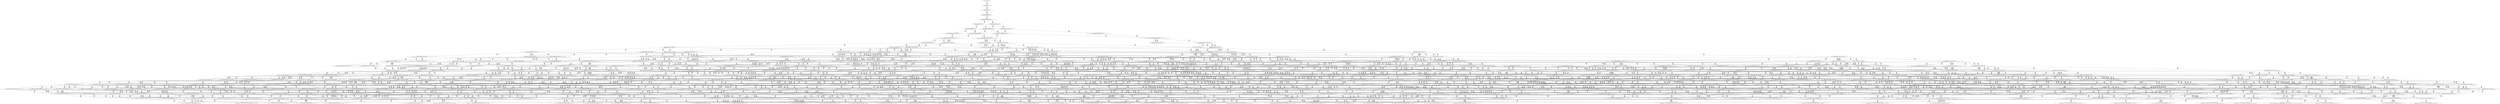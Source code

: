 digraph {
	S0[label="S0: [0, 0] [0, 0] [0, 0] [0, 0] \n{}{}"];
	S1[label="S1: [0, 0] [0, 0] [0, 0] [33, 42] \n{T0J0:33-42}{1}"];
	S2[label="S2: [33, 33] [33, 33] [33, 42] [43, 55] \n{T0J1:43-55}{1, 2}"];
	S3[label="S3: [33, 33] [33, 42] [43, 55] [98, 124] \n{T0J1:43-55, T0J2:98-124}{1, 2, 3}"];
	S4[label="S4: [33, 42] [43, 55] [98, 124] [105, 132] \n{T0J1:43-55, T0J2:98-124, T0J10:105-132}{1, 2, 3, 11}"];
	S5[label="S5: [98, 98] [98, 124] [105, 132] [153, 193] \n{T0J3:153-193}{1, 2, 3, 4, 11}"];
	S6[label="S6: [105, 105] [105, 123] [105, 124] [181, 218] \n{T0J11:181-218}{1, 2, 3, 11, 12}"];
	S7[label="S7: [98, 124] [105, 132] [153, 193] [161, 203] \n{T0J3:153-193, T0J6:161-203}{1, 2, 3, 4, 7, 11}"];
	S8[label="S8: [105, 124] [105, 132] [153, 193] [181, 218] \n{T0J3:153-193, T0J11:181-218}{1, 2, 3, 4, 11, 12}"];
	S9[label="S9: [105, 123] [105, 124] [151, 181] [181, 218] \n{T0J11:181-218, T0J16:151-181}{1, 2, 3, 11, 12, 17}"];
	S10[label="S10: [105, 132] [135, 171] [153, 193] [161, 203] \n{T0J3:153-193, T0J6:161-203, T0J7:135-171}{1, 2, 3, 4, 7, 8, 11}"];
	S11[label="S11: [105, 132] [153, 193] [161, 203] [181, 218] \n{T0J3:153-193, T0J6:161-203, T0J11:181-218}{1, 2, 3, 4, 7, 11, 12}"];
	S12[label="S12: [105, 132] [151, 181] [153, 193] [181, 218] \n{T0J3:153-193, T0J11:181-218, T0J16:151-181}{1, 2, 3, 4, 11, 12, 17}"];
	S13[label="S13: [105, 124] [151, 181] [168, 202] [181, 218] \n{T0J11:181-218, T0J16:151-181, T0J19:168-202}{1, 2, 3, 11, 12, 17, 20}"];
	S14[label="S14: [135, 179] [153, 193] [161, 203] [181, 227] \n{T0J3:153-193, T0J6:161-203, T0J7:135-179, T0J11:181-227}{1, 2, 3, 4, 7, 8, 11, 12}"];
	S15[label="S15: [151, 181] [153, 193] [161, 211] [181, 218] \n{T0J3:153-193, T0J6:161-211, T0J11:181-218, T0J16:151-181}{1, 2, 3, 4, 7, 11, 12, 17}"];
	S16[label="S16: [151, 181] [153, 193] [168, 202] [181, 218] \n{T0J3:153-193, T0J11:181-218, T0J16:151-181, T0J19:168-202}{1, 2, 3, 4, 11, 12, 17, 20}"];
	S17[label="S17: [153, 193] [161, 211] [181, 227] [181, 236] \n{T0J11:181-227}{1, 2, 3, 4, 7, 8, 11, 12, 17}"];
	S18[label="S18: [153, 193] [168, 202] [181, 218] [214, 260] \n{T0J6:214-260, T0J11:181-218}{1, 2, 3, 4, 7, 11, 12, 17, 20}"];
	S19[label="S19: [153, 179] [161, 203] [181, 227] [189, 269] \n{T0J11:181-227}{1, 2, 3, 4, 5, 6, 7, 8, 11, 12}"];
	S20[label="S20: [153, 193] [153, 203] [161, 227] [181, 231] \n{T0J11:181-227}{1, 2, 3, 4, 7, 8, 9, 10, 11, 12}"];
	S21[label="S21: [153, 181] [161, 211] [181, 218] [189, 271] \n{T0J11:181-218}{1, 2, 3, 4, 5, 6, 7, 11, 12, 17}"];
	S22[label="S22: [153, 181] [168, 202] [181, 218] [189, 271] \n{T0J11:181-218}{1, 2, 3, 4, 5, 6, 11, 12, 17, 20}"];
	S23[label="S23: [181, 192] [181, 211] [181, 226] [208, 236] \n{T0J12:208-226}{1, 2, 3, 4, 7, 8, 11, 12, 13, 17}"];
	S24[label="S24: [161, 211] [181, 227] [181, 236] [204, 256] \n{T0J17:204-256}{1, 2, 3, 4, 7, 8, 11, 12, 17, 18}"];
	S25[label="S25: [161, 211] [181, 227] [181, 239] [214, 271] \n{}{1, 2, 3, 4, 7, 8, 11, 12, 17, 20}"];
	S26[label="S26: [161, 211] [181, 227] [181, 237] [189, 283] \n{}{1, 2, 3, 4, 5, 6, 7, 8, 11, 12, 17}"];
	S27[label="S27: [153, 211] [161, 227] [181, 236] [181, 250] \n{}{1, 2, 3, 4, 7, 8, 9, 10, 11, 12, 17}"];
	S28[label="S28: [168, 202] [181, 218] [189, 260] [214, 283] \n{T0J6:214-260}{1, 2, 3, 4, 5, 6, 7, 11, 12, 17, 20}"];
	S29[label="S29: [181, 192] [181, 203] [181, 226] [208, 231] \n{T0J12:208-226}{1, 2, 3, 4, 7, 8, 9, 10, 11, 12, 13}"];
	S30[label="S30: [181, 211] [181, 226] [208, 236] [249, 277] \n{T0J12:208-226, T0J13:249-277}{1, 2, 3, 4, 7, 8, 11, 12, 13, 14, 17}"];
	S31[label="S31: [181, 226] [181, 227] [204, 236] [208, 256] \n{T0J12:208-226, T0J17:204-256}{1, 2, 3, 4, 7, 8, 11, 12, 13, 17, 18}"];
	S32[label="S32: [181, 226] [181, 227] [208, 239] [214, 271] \n{T0J12:208-226}{1, 2, 3, 4, 7, 8, 11, 12, 13, 17, 20}"];
	S33[label="S33: [181, 227] [181, 236] [204, 252] [209, 256] \n{T0J17:204-256, T0J18:209-252}{1, 2, 3, 4, 7, 8, 11, 12, 17, 18, 19}"];
	S34[label="S34: [181, 227] [181, 239] [204, 256] [214, 271] \n{T0J17:204-256}{1, 2, 3, 4, 7, 8, 11, 12, 17, 18, 20}"];
	S35[label="S35: [181, 227] [181, 239] [210, 245] [214, 271] \n{T0J20:210-245}{1, 2, 3, 4, 7, 8, 11, 12, 17, 20, 21}"];
	S36[label="S36: [153, 203] [161, 227] [181, 231] [189, 283] \n{}{1, 2, 3, 4, 5, 6, 7, 8, 9, 10, 11, 12}"];
	S37[label="S37: [181, 227] [181, 237] [189, 245] [208, 283] \n{T0J12:208-245}{1, 2, 3, 4, 5, 6, 7, 8, 11, 12, 13, 17}"];
	S38[label="S38: [181, 211] [181, 226] [208, 236] [253, 282] \n{T0J5:253-282, T0J12:208-226}{1, 2, 3, 4, 5, 6, 7, 8, 11, 12, 13, 17}"];
	S39[label="S39: [181, 226] [181, 227] [181, 236] [208, 250] \n{T0J12:208-226}{1, 2, 3, 4, 7, 8, 9, 10, 11, 12, 13, 17}"];
	S40[label="S40: [181, 227] [181, 237] [189, 275] [204, 301] \n{}{1, 2, 3, 4, 5, 6, 7, 8, 11, 12, 17, 18}"];
	S41[label="S41: [161, 227] [181, 236] [181, 250] [204, 256] \n{T0J17:204-256}{1, 2, 3, 4, 7, 8, 9, 10, 11, 12, 17, 18}"];
	S42[label="S42: [181, 227] [181, 249] [189, 283] [214, 301] \n{}{1, 2, 3, 4, 5, 6, 7, 8, 11, 12, 17, 20}"];
	S43[label="S43: [161, 227] [181, 239] [181, 250] [214, 271] \n{}{1, 2, 3, 4, 7, 8, 9, 10, 11, 12, 17, 20}"];
	S44[label="S44: [181, 203] [181, 226] [208, 231] [249, 277] \n{T0J12:208-226, T0J13:249-277}{1, 2, 3, 4, 7, 8, 9, 10, 11, 12, 13, 14}"];
	S45[label="S45: [181, 226] [208, 230] [211, 236] [249, 277] \n{T0J12:208-226, T0J13:249-277, T0J14:211-230}{1, 2, 3, 4, 7, 8, 11, 12, 13, 14, 15, 17}"];
	S46[label="S46: [181, 227] [204, 236] [208, 256] [249, 277] \n{T0J12:208-226, T0J13:249-277, T0J17:204-256}{1, 2, 3, 4, 7, 8, 11, 12, 13, 14, 17, 18}"];
	S47[label="S47: [181, 227] [208, 239] [214, 271] [249, 277] \n{T0J12:208-226, T0J13:249-277}{1, 2, 3, 4, 7, 8, 11, 12, 13, 14, 17, 20}"];
	S48[label="S48: [181, 227] [204, 236] [208, 252] [209, 256] \n{T0J12:208-226, T0J17:204-256, T0J18:209-252}{1, 2, 3, 4, 7, 8, 11, 12, 13, 17, 18, 19}"];
	S49[label="S49: [181, 227] [204, 239] [208, 256] [214, 271] \n{T0J12:208-226, T0J17:204-256}{1, 2, 3, 4, 7, 8, 11, 12, 13, 17, 18, 20}"];
	S50[label="S50: [181, 227] [208, 239] [210, 245] [214, 271] \n{T0J12:208-226, T0J20:210-245}{1, 2, 3, 4, 7, 8, 11, 12, 13, 17, 20, 21}"];
	S51[label="S51: [181, 239] [204, 252] [209, 256] [229, 271] \n{T0J17:204-256, T0J18:209-252}{1, 2, 3, 4, 7, 8, 11, 12, 17, 18, 19, 20}"];
	S52[label="S52: [181, 239] [204, 245] [214, 256] [223, 271] \n{T0J17:204-256, T0J20:210-245}{1, 2, 3, 4, 7, 8, 11, 12, 17, 18, 20, 21}"];
	S53[label="S53: [181, 193] [181, 239] [210, 245] [214, 271] \n{T0J20:210-245, T0J21:181-193}{1, 2, 3, 4, 7, 8, 11, 12, 17, 20, 21, 22}"];
	S54[label="S54: [161, 227] [181, 237] [181, 263] [189, 301] \n{}{1, 2, 3, 4, 5, 6, 7, 8, 9, 10, 11, 12, 17}"];
	S55[label="S55: [181, 227] [181, 231] [189, 237] [208, 283] \n{T0J12:208-237}{1, 2, 3, 4, 5, 6, 7, 8, 9, 10, 11, 12, 13}"];
	S56[label="S56: [181, 203] [181, 226] [208, 231] [253, 282] \n{T0J5:253-282, T0J12:208-226}{1, 2, 3, 4, 5, 6, 7, 8, 9, 10, 11, 12, 13}"];
	S57[label="S57: [181, 237] [189, 245] [208, 283] [249, 312] \n{T0J13:249-312}{1, 2, 3, 4, 5, 6, 7, 8, 11, 12, 13, 14, 17}"];
	S58[label="S58: [181, 227] [181, 236] [208, 250] [249, 277] \n{T0J12:208-226, T0J13:249-277}{1, 2, 3, 4, 7, 8, 9, 10, 11, 12, 13, 14, 17}"];
	S59[label="S59: [181, 237] [189, 261] [204, 283] [208, 316] \n{}{1, 2, 3, 4, 5, 6, 7, 8, 11, 12, 13, 17, 18}"];
	S60[label="S60: [181, 227] [181, 236] [204, 250] [208, 256] \n{T0J12:208-226, T0J17:204-256}{1, 2, 3, 4, 7, 8, 9, 10, 11, 12, 13, 17, 18}"];
	S61[label="S61: [181, 249] [189, 261] [208, 283] [214, 316] \n{}{1, 2, 3, 4, 5, 6, 7, 8, 11, 12, 13, 17, 20}"];
	S62[label="S62: [181, 227] [181, 239] [208, 250] [214, 271] \n{T0J12:208-226}{1, 2, 3, 4, 7, 8, 9, 10, 11, 12, 13, 17, 20}"];
	S63[label="S63: [181, 237] [189, 275] [204, 286] [217, 317] \n{}{1, 2, 3, 4, 5, 6, 7, 8, 11, 12, 17, 18, 19}"];
	S64[label="S64: [181, 236] [181, 250] [204, 252] [209, 256] \n{T0J17:204-256, T0J18:209-252}{1, 2, 3, 4, 7, 8, 9, 10, 11, 12, 17, 18, 19}"];
	S65[label="S65: [181, 249] [189, 283] [204, 301] [217, 317] \n{}{1, 2, 3, 4, 5, 6, 7, 8, 11, 12, 17, 18, 20}"];
	S66[label="S66: [181, 239] [181, 250] [204, 256] [214, 271] \n{T0J17:204-256}{1, 2, 3, 4, 7, 8, 9, 10, 11, 12, 17, 18, 20}"];
	S67[label="S67: [181, 249] [189, 279] [214, 283] [217, 317] \n{}{1, 2, 3, 4, 5, 6, 7, 8, 11, 12, 17, 20, 21}"];
	S68[label="S68: [181, 239] [181, 245] [210, 250] [214, 271] \n{T0J20:210-245}{1, 2, 3, 4, 7, 8, 9, 10, 11, 12, 17, 20, 21}"];
	S69[label="S69: [225, 247] [225, 249] [225, 283] [241, 301] \n{T0J23:241-247}{1, 2, 3, 4, 5, 6, 7, 8, 11, 12, 17, 20, 24}"];
	S70[label="S70: [179, 196] [181, 239] [181, 250] [214, 271] \n{T0J24:179-196}{1, 2, 3, 4, 7, 8, 9, 10, 11, 12, 17, 20, 25}"];
	S71[label="S71: [181, 226] [208, 230] [211, 231] [249, 277] \n{T0J12:208-226, T0J13:249-277, T0J14:211-230}{1, 2, 3, 4, 7, 8, 9, 10, 11, 12, 13, 14, 15}"];
	S72[label="S72: [208, 230] [211, 233] [213, 236] [249, 277] \n{T0J12:208-226, T0J13:249-277, T0J14:211-230, T0J15:213-233}{1, 2, 3, 4, 7, 8, 11, 12, 13, 14, 15, 16, 17}"];
	S73[label="S73: [204, 230] [208, 236] [211, 256] [249, 277] \n{T0J12:208-226, T0J13:249-277, T0J14:211-230, T0J17:204-256}{1, 2, 3, 4, 7, 8, 11, 12, 13, 14, 15, 17, 18}"];
	S74[label="S74: [208, 230] [211, 239] [214, 271] [249, 277] \n{T0J12:208-226, T0J13:249-277, T0J14:211-230}{1, 2, 3, 4, 7, 8, 11, 12, 13, 14, 15, 17, 20}"];
	S75[label="S75: [204, 236] [208, 252] [209, 256] [249, 277] \n{T0J12:208-226, T0J13:249-277, T0J17:204-256, T0J18:209-252}{1, 2, 3, 4, 7, 8, 11, 12, 13, 14, 17, 18, 19}"];
	S76[label="S76: [204, 239] [208, 256] [214, 271] [249, 277] \n{T0J12:208-226, T0J13:249-277, T0J17:204-256}{1, 2, 3, 4, 7, 8, 11, 12, 13, 14, 17, 18, 20}"];
	S77[label="S77: [208, 239] [210, 245] [214, 271] [249, 277] \n{T0J12:208-226, T0J13:249-277, T0J20:210-245}{1, 2, 3, 4, 7, 8, 11, 12, 13, 14, 17, 20, 21}"];
	S78[label="S78: [204, 239] [208, 252] [209, 256] [229, 271] \n{T0J12:208-226, T0J17:204-256, T0J18:209-252}{1, 2, 3, 4, 7, 8, 11, 12, 13, 17, 18, 19, 20}"];
	S79[label="S79: [204, 239] [208, 245] [214, 256] [223, 271] \n{T0J12:208-226, T0J17:204-256, T0J20:210-245}{1, 2, 3, 4, 7, 8, 11, 12, 13, 17, 18, 20, 21}"];
	S80[label="S80: [181, 226] [208, 239] [210, 245] [214, 271] \n{T0J12:208-226, T0J20:210-245}{1, 2, 3, 4, 7, 8, 11, 12, 13, 17, 20, 21, 22}"];
	S81[label="S81: [204, 245] [209, 252] [223, 256] [229, 271] \n{T0J17:204-256, T0J18:209-252, T0J20:210-245}{1, 2, 3, 4, 7, 8, 11, 12, 17, 18, 19, 20, 21}"];
	S82[label="S82: [181, 239] [204, 245] [214, 256] [223, 271] \n{T0J17:204-256, T0J20:210-245}{1, 2, 3, 4, 7, 8, 11, 12, 17, 18, 20, 21, 22}"];
	S83[label="S83: [181, 237] [210, 239] [214, 245] [217, 271] \n{T0J20:210-245, T0J22:217-237}{1, 2, 3, 4, 7, 8, 11, 12, 17, 20, 21, 22, 23}"];
	S84[label="S84: [181, 237] [181, 261] [189, 283] [208, 316] \n{}{1, 2, 3, 4, 5, 6, 7, 8, 9, 10, 11, 12, 13, 17}"];
	S85[label="S85: [181, 237] [181, 275] [189, 290] [204, 317] \n{}{1, 2, 3, 4, 5, 6, 7, 8, 9, 10, 11, 12, 17, 18}"];
	S86[label="S86: [181, 249] [181, 279] [189, 301] [214, 317] \n{}{1, 2, 3, 4, 5, 6, 7, 8, 9, 10, 11, 12, 17, 20}"];
	S87[label="S87: [181, 231] [189, 237] [208, 283] [249, 312] \n{T0J13:249-312}{1, 2, 3, 4, 5, 6, 7, 8, 9, 10, 11, 12, 13, 14}"];
	S88[label="S88: [189, 245] [208, 275] [211, 283] [249, 316] \n{T0J13:249-312}{1, 2, 3, 4, 5, 6, 7, 8, 11, 12, 13, 14, 15, 17}"];
	S89[label="S89: [181, 230] [208, 236] [211, 250] [249, 277] \n{T0J12:208-226, T0J13:249-277, T0J14:211-230}{1, 2, 3, 4, 7, 8, 9, 10, 11, 12, 13, 14, 15, 17}"];
	S90[label="S90: [189, 261] [204, 283] [208, 316] [249, 322] \n{T0J13:249-322}{1, 2, 3, 4, 5, 6, 7, 8, 11, 12, 13, 14, 17, 18}"];
	S91[label="S91: [181, 236] [204, 250] [208, 256] [249, 277] \n{T0J12:208-226, T0J13:249-277, T0J17:204-256}{1, 2, 3, 4, 7, 8, 9, 10, 11, 12, 13, 14, 17, 18}"];
	S92[label="S92: [189, 261] [208, 283] [214, 316] [249, 333] \n{T0J13:249-333}{1, 2, 3, 4, 5, 6, 7, 8, 11, 12, 13, 14, 17, 20}"];
	S93[label="S93: [181, 239] [208, 250] [214, 271] [249, 277] \n{T0J12:208-226, T0J13:249-277}{1, 2, 3, 4, 7, 8, 9, 10, 11, 12, 13, 14, 17, 20}"];
	S94[label="S94: [189, 271] [204, 283] [208, 286] [217, 317] \n{}{1, 2, 3, 4, 5, 6, 7, 8, 11, 12, 13, 17, 18, 19}"];
	S95[label="S95: [181, 236] [204, 250] [208, 252] [209, 256] \n{T0J12:208-226, T0J17:204-256, T0J18:209-252}{1, 2, 3, 4, 7, 8, 9, 10, 11, 12, 13, 17, 18, 19}"];
	S96[label="S96: [189, 282] [204, 283] [208, 305] [217, 317] \n{}{1, 2, 3, 4, 5, 6, 7, 8, 11, 12, 13, 17, 18, 20}"];
	S97[label="S97: [181, 239] [204, 250] [208, 256] [214, 271] \n{T0J12:208-226, T0J17:204-256}{1, 2, 3, 4, 7, 8, 9, 10, 11, 12, 13, 17, 18, 20}"];
	S98[label="S98: [189, 279] [208, 282] [214, 283] [217, 317] \n{}{1, 2, 3, 4, 5, 6, 7, 8, 11, 12, 13, 17, 20, 21}"];
	S99[label="S99: [181, 239] [208, 245] [210, 250] [214, 271] \n{T0J12:208-226, T0J20:210-245}{1, 2, 3, 4, 7, 8, 9, 10, 11, 12, 13, 17, 20, 21}"];
	S100[label="S100: [189, 283] [204, 286] [217, 305] [229, 329] \n{}{1, 2, 3, 4, 5, 6, 7, 8, 11, 12, 17, 18, 19, 20}"];
	S101[label="S101: [181, 250] [204, 252] [209, 256] [229, 271] \n{T0J17:204-256, T0J18:209-252}{1, 2, 3, 4, 7, 8, 9, 10, 11, 12, 17, 18, 19, 20}"];
	S102[label="S102: [189, 279] [204, 283] [217, 301] [223, 329] \n{}{1, 2, 3, 4, 5, 6, 7, 8, 11, 12, 17, 18, 20, 21}"];
	S103[label="S103: [181, 245] [204, 250] [214, 256] [223, 271] \n{T0J17:204-256, T0J20:210-245}{1, 2, 3, 4, 7, 8, 9, 10, 11, 12, 17, 18, 20, 21}"];
	S104[label="S104: [181, 239] [189, 279] [214, 283] [217, 317] \n{}{1, 2, 3, 4, 5, 6, 7, 8, 11, 12, 17, 20, 21, 22}"];
	S105[label="S105: [181, 239] [181, 245] [210, 250] [214, 271] \n{T0J20:210-245}{1, 2, 3, 4, 7, 8, 9, 10, 11, 12, 17, 20, 21, 22}"];
	S106[label="S106: [225, 249] [225, 281] [225, 283] [241, 316] \n{}{1, 2, 3, 4, 5, 6, 7, 8, 11, 12, 13, 17, 20, 24}"];
	S107[label="S107: [181, 226] [181, 239] [208, 250] [214, 271] \n{T0J12:208-226}{1, 2, 3, 4, 7, 8, 9, 10, 11, 12, 13, 17, 20, 25}"];
	S108[label="S108: [225, 249] [225, 283] [225, 301] [241, 317] \n{T0J23:241-247}{1, 2, 3, 4, 5, 6, 7, 8, 11, 12, 17, 18, 20, 24}"];
	S109[label="S109: [181, 239] [181, 250] [204, 256] [214, 271] \n{T0J17:204-256}{1, 2, 3, 4, 7, 8, 9, 10, 11, 12, 17, 18, 20, 25}"];
	S110[label="S110: [225, 249] [225, 279] [225, 283] [241, 317] \n{T0J23:241-247}{1, 2, 3, 4, 5, 6, 7, 8, 11, 12, 17, 20, 21, 24}"];
	S111[label="S111: [181, 239] [181, 245] [210, 250] [214, 271] \n{T0J20:210-245}{1, 2, 3, 4, 7, 8, 9, 10, 11, 12, 17, 20, 21, 25}"];
	S112[label="S112: [208, 230] [211, 231] [213, 233] [249, 277] \n{T0J12:208-226, T0J13:249-277, T0J14:211-230, T0J15:213-233}{1, 2, 3, 4, 7, 8, 9, 10, 11, 12, 13, 14, 15, 16}"];
	S113[label="S113: [208, 239] [210, 245] [214, 271] [249, 277] \n{T0J12:208-226, T0J13:249-277, T0J20:210-245}{1, 2, 3, 4, 7, 8, 11, 12, 13, 14, 17, 20, 21, 22}"];
	S114[label="S114: [204, 239] [208, 245] [214, 256] [223, 271] \n{T0J12:208-226, T0J17:204-256, T0J20:210-245}{1, 2, 3, 4, 7, 8, 11, 12, 13, 17, 18, 20, 21, 22}"];
	S115[label="S115: [208, 237] [210, 239] [214, 245] [217, 271] \n{T0J12:208-226, T0J20:210-245, T0J22:217-237}{1, 2, 3, 4, 7, 8, 11, 12, 13, 17, 20, 21, 22, 23}"];
	S116[label="S116: [204, 245] [214, 252] [223, 256] [229, 271] \n{T0J17:204-256, T0J18:229-252, T0J20:210-245}{1, 2, 3, 4, 7, 8, 11, 12, 17, 18, 19, 20, 21, 22}"];
	S117[label="S117: [204, 239] [214, 245] [217, 256] [223, 271] \n{T0J17:204-256, T0J20:210-245, T0J22:217-237}{1, 2, 3, 4, 7, 8, 11, 12, 17, 18, 20, 21, 22, 23}"];
	S118[label="S118: [181, 261] [189, 283] [208, 316] [249, 322] \n{T0J13:249-322}{1, 2, 3, 4, 5, 6, 7, 8, 9, 10, 11, 12, 13, 14, 17}"];
	S119[label="S119: [181, 271] [189, 283] [204, 290] [208, 317] \n{}{1, 2, 3, 4, 5, 6, 7, 8, 9, 10, 11, 12, 13, 17, 18}"];
	S120[label="S120: [181, 279] [189, 283] [208, 305] [214, 317] \n{}{1, 2, 3, 4, 5, 6, 7, 8, 9, 10, 11, 12, 13, 17, 20}"];
	S121[label="S121: [181, 275] [189, 286] [204, 290] [217, 326] \n{}{1, 2, 3, 4, 5, 6, 7, 8, 9, 10, 11, 12, 17, 18, 19}"];
	S122[label="S122: [181, 283] [189, 301] [204, 305] [217, 329] \n{}{1, 2, 3, 4, 5, 6, 7, 8, 9, 10, 11, 12, 17, 18, 20}"];
	S123[label="S123: [181, 279] [189, 283] [214, 301] [217, 329] \n{}{1, 2, 3, 4, 5, 6, 7, 8, 9, 10, 11, 12, 17, 20, 21}"];
	S124[label="S124: [225, 249] [225, 283] [225, 301] [241, 317] \n{}{1, 2, 3, 4, 5, 6, 7, 8, 9, 10, 11, 12, 17, 20, 24}"];
	S125[label="S125: [181, 239] [181, 279] [189, 301] [214, 317] \n{}{1, 2, 3, 4, 5, 6, 7, 8, 9, 10, 11, 12, 17, 20, 25}"];
	S126[label="S126: [189, 237] [208, 269] [211, 283] [249, 316] \n{T0J13:249-312}{1, 2, 3, 4, 5, 6, 7, 8, 9, 10, 11, 12, 13, 14, 15}"];
	S127[label="S127: [208, 275] [211, 283] [221, 286] [249, 316] \n{T0J13:249-312}{1, 2, 3, 4, 5, 6, 7, 8, 11, 12, 13, 14, 15, 16, 17}"];
	S128[label="S128: [211, 233] [213, 236] [249, 277] [280, 320] \n{T0J5:280-320, T0J13:249-277}{1, 2, 3, 4, 5, 6, 7, 8, 11, 12, 13, 14, 15, 16, 17}"];
	S129[label="S129: [204, 283] [208, 286] [219, 316] [249, 322] \n{T0J13:249-322}{1, 2, 3, 4, 5, 6, 7, 8, 11, 12, 13, 14, 15, 17, 18}"];
	S130[label="S130: [208, 283] [211, 286] [219, 316] [249, 333] \n{T0J13:249-333}{1, 2, 3, 4, 5, 6, 7, 8, 11, 12, 13, 14, 15, 17, 20}"];
	S131[label="S131: [211, 239] [214, 271] [249, 277] [280, 320] \n{T0J5:280-320, T0J13:249-277}{1, 2, 3, 4, 5, 6, 7, 8, 11, 12, 13, 14, 15, 17, 20}"];
	S132[label="S132: [204, 283] [208, 286] [217, 317] [249, 333] \n{T0J13:249-333}{1, 2, 3, 4, 5, 6, 7, 8, 11, 12, 13, 14, 17, 18, 19}"];
	S133[label="S133: [204, 283] [208, 305] [217, 317] [249, 333] \n{T0J13:249-333}{1, 2, 3, 4, 5, 6, 7, 8, 11, 12, 13, 14, 17, 18, 20}"];
	S134[label="S134: [208, 282] [214, 283] [217, 317] [249, 333] \n{T0J13:249-333}{1, 2, 3, 4, 5, 6, 7, 8, 11, 12, 13, 14, 17, 20, 21}"];
	S135[label="S135: [204, 283] [208, 286] [217, 305] [229, 329] \n{}{1, 2, 3, 4, 5, 6, 7, 8, 11, 12, 13, 17, 18, 19, 20}"];
	S136[label="S136: [204, 282] [208, 283] [217, 305] [223, 329] \n{}{1, 2, 3, 4, 5, 6, 7, 8, 11, 12, 13, 17, 18, 20, 21}"];
	S137[label="S137: [189, 273] [208, 282] [214, 283] [217, 317] \n{}{1, 2, 3, 4, 5, 6, 7, 8, 11, 12, 13, 17, 20, 21, 22}"];
	S138[label="S138: [181, 239] [208, 245] [210, 250] [214, 271] \n{T0J12:208-226, T0J20:210-245}{1, 2, 3, 4, 7, 8, 9, 10, 11, 12, 13, 17, 20, 21, 22}"];
	S139[label="S139: [204, 283] [217, 286] [223, 305] [231, 335] \n{}{1, 2, 3, 4, 5, 6, 7, 8, 11, 12, 17, 18, 19, 20, 21}"];
	S140[label="S140: [189, 279] [204, 283] [217, 301] [223, 329] \n{}{1, 2, 3, 4, 5, 6, 7, 8, 11, 12, 17, 18, 20, 21, 22}"];
	S141[label="S141: [181, 245] [204, 250] [214, 256] [223, 271] \n{T0J17:204-256, T0J20:210-245}{1, 2, 3, 4, 7, 8, 9, 10, 11, 12, 17, 18, 20, 21, 22}"];
	S142[label="S142: [189, 271] [214, 279] [217, 283] [217, 327] \n{}{1, 2, 3, 4, 5, 6, 7, 8, 11, 12, 17, 20, 21, 22, 23}"];
	S143[label="S143: [181, 239] [210, 245] [214, 250] [217, 271] \n{T0J20:210-245, T0J22:217-237}{1, 2, 3, 4, 7, 8, 9, 10, 11, 12, 17, 20, 21, 22, 23}"];
	S144[label="S144: [208, 233] [211, 236] [213, 250] [249, 277] \n{T0J12:208-226, T0J13:249-277, T0J14:211-230, T0J15:213-233}{1, 2, 3, 4, 7, 8, 9, 10, 11, 12, 13, 14, 15, 16, 17}"];
	S145[label="S145: [204, 236] [208, 250] [211, 256] [249, 277] \n{T0J12:208-226, T0J13:249-277, T0J14:211-230, T0J17:204-256}{1, 2, 3, 4, 7, 8, 9, 10, 11, 12, 13, 14, 15, 17, 18}"];
	S146[label="S146: [208, 236] [211, 250] [214, 271] [249, 277] \n{T0J12:208-226, T0J13:249-277, T0J14:211-230}{1, 2, 3, 4, 7, 8, 9, 10, 11, 12, 13, 14, 15, 17, 20}"];
	S147[label="S147: [204, 250] [208, 252] [209, 256] [249, 277] \n{T0J12:208-226, T0J13:249-277, T0J17:204-256, T0J18:209-252}{1, 2, 3, 4, 7, 8, 9, 10, 11, 12, 13, 14, 17, 18, 19}"];
	S148[label="S148: [204, 250] [208, 256] [214, 271] [249, 277] \n{T0J12:208-226, T0J13:249-277, T0J17:204-256}{1, 2, 3, 4, 7, 8, 9, 10, 11, 12, 13, 14, 17, 18, 20}"];
	S149[label="S149: [225, 281] [225, 283] [241, 316] [249, 333] \n{T0J13:249-333}{1, 2, 3, 4, 5, 6, 7, 8, 11, 12, 13, 14, 17, 20, 24}"];
	S150[label="S150: [208, 245] [210, 250] [214, 271] [249, 277] \n{T0J12:208-226, T0J13:249-277, T0J20:210-245}{1, 2, 3, 4, 7, 8, 9, 10, 11, 12, 13, 14, 17, 20, 21}"];
	S151[label="S151: [181, 239] [208, 250] [214, 271] [249, 277] \n{T0J12:208-226, T0J13:249-277}{1, 2, 3, 4, 7, 8, 9, 10, 11, 12, 13, 14, 17, 20, 25}"];
	S152[label="S152: [204, 250] [208, 252] [209, 256] [229, 271] \n{T0J12:208-226, T0J17:204-256, T0J18:209-252}{1, 2, 3, 4, 7, 8, 9, 10, 11, 12, 13, 17, 18, 19, 20}"];
	S153[label="S153: [225, 282] [225, 283] [225, 305] [241, 317] \n{}{1, 2, 3, 4, 5, 6, 7, 8, 11, 12, 13, 17, 18, 20, 24}"];
	S154[label="S154: [204, 245] [208, 250] [214, 256] [223, 271] \n{T0J12:208-226, T0J17:204-256, T0J20:210-245}{1, 2, 3, 4, 7, 8, 9, 10, 11, 12, 13, 17, 18, 20, 21}"];
	S155[label="S155: [181, 239] [204, 250] [208, 256] [214, 271] \n{T0J12:208-226, T0J17:204-256}{1, 2, 3, 4, 7, 8, 9, 10, 11, 12, 13, 17, 18, 20, 25}"];
	S156[label="S156: [225, 279] [225, 282] [225, 283] [241, 317] \n{}{1, 2, 3, 4, 5, 6, 7, 8, 11, 12, 13, 17, 20, 21, 24}"];
	S157[label="S157: [181, 193] [208, 245] [210, 250] [214, 271] \n{T0J12:208-226, T0J20:210-245, T0J21:181-193}{1, 2, 3, 4, 7, 8, 9, 10, 11, 12, 13, 17, 20, 21, 22}"];
	S158[label="S158: [181, 239] [208, 245] [210, 250] [214, 271] \n{T0J12:208-226, T0J20:210-245}{1, 2, 3, 4, 7, 8, 9, 10, 11, 12, 13, 17, 20, 21, 25}"];
	S159[label="S159: [225, 283] [225, 286] [229, 305] [241, 329] \n{T0J23:241-247}{1, 2, 3, 4, 5, 6, 7, 8, 11, 12, 17, 18, 19, 20, 24}"];
	S160[label="S160: [209, 285] [217, 286] [229, 305] [256, 329] \n{T0J26:256-285}{1, 2, 3, 4, 5, 6, 7, 8, 11, 12, 17, 18, 19, 20, 27}"];
	S161[label="S161: [204, 250] [209, 252] [223, 256] [229, 271] \n{T0J17:204-256, T0J18:209-252, T0J20:210-245}{1, 2, 3, 4, 7, 8, 9, 10, 11, 12, 17, 18, 19, 20, 21}"];
	S162[label="S162: [181, 250] [204, 252] [209, 256] [229, 271] \n{T0J17:204-256, T0J18:209-252}{1, 2, 3, 4, 7, 8, 9, 10, 11, 12, 17, 18, 19, 20, 25}"];
	S163[label="S163: [225, 279] [225, 283] [225, 301] [241, 329] \n{T0J23:241-247}{1, 2, 3, 4, 5, 6, 7, 8, 11, 12, 17, 18, 20, 21, 24}"];
	S164[label="S164: [181, 193] [204, 250] [214, 256] [223, 271] \n{T0J17:204-256, T0J20:210-245, T0J21:181-193}{1, 2, 3, 4, 7, 8, 9, 10, 11, 12, 17, 18, 20, 21, 22}"];
	S165[label="S165: [181, 245] [204, 250] [214, 256] [223, 271] \n{T0J17:204-256, T0J20:210-245}{1, 2, 3, 4, 7, 8, 9, 10, 11, 12, 17, 18, 20, 21, 25}"];
	S166[label="S166: [225, 247] [225, 279] [225, 283] [241, 317] \n{T0J23:241-247}{1, 2, 3, 4, 5, 6, 7, 8, 11, 12, 17, 20, 21, 22, 24}"];
	S167[label="S167: [181, 196] [181, 245] [210, 250] [214, 271] \n{T0J20:210-245}{1, 2, 3, 4, 7, 8, 9, 10, 11, 12, 17, 20, 21, 22, 25}"];
	S168[label="S168: [189, 283] [208, 299] [211, 316] [249, 322] \n{}{1, 2, 3, 4, 5, 6, 7, 8, 9, 10, 11, 12, 13, 14, 15, 17}"];
	S169[label="S169: [189, 283] [204, 313] [208, 317] [249, 356] \n{}{1, 2, 3, 4, 5, 6, 7, 8, 9, 10, 11, 12, 13, 14, 17, 18}"];
	S170[label="S170: [189, 283] [208, 313] [214, 317] [249, 364] \n{}{1, 2, 3, 4, 5, 6, 7, 8, 9, 10, 11, 12, 13, 14, 17, 20}"];
	S171[label="S171: [189, 286] [204, 290] [208, 317] [217, 326] \n{}{1, 2, 3, 4, 5, 6, 7, 8, 9, 10, 11, 12, 13, 17, 18, 19}"];
	S172[label="S172: [189, 301] [204, 305] [208, 317] [217, 334] \n{}{1, 2, 3, 4, 5, 6, 7, 8, 9, 10, 11, 12, 13, 17, 18, 20}"];
	S173[label="S173: [189, 283] [208, 301] [214, 317] [217, 331] \n{}{1, 2, 3, 4, 5, 6, 7, 8, 9, 10, 11, 12, 13, 17, 20, 21}"];
	S174[label="S174: [189, 286] [204, 305] [217, 329] [229, 340] \n{}{1, 2, 3, 4, 5, 6, 7, 8, 9, 10, 11, 12, 17, 18, 19, 20}"];
	S175[label="S175: [189, 283] [204, 301] [217, 329] [223, 335] \n{}{1, 2, 3, 4, 5, 6, 7, 8, 9, 10, 11, 12, 17, 18, 20, 21}"];
	S176[label="S176: [181, 279] [189, 283] [214, 301] [217, 329] \n{}{1, 2, 3, 4, 5, 6, 7, 8, 9, 10, 11, 12, 17, 20, 21, 22}"];
	S177[label="S177: [225, 283] [225, 283] [225, 305] [241, 317] \n{}{1, 2, 3, 4, 5, 6, 7, 8, 9, 10, 11, 12, 13, 17, 20, 24}"];
	S178[label="S178: [181, 273] [189, 283] [208, 305] [214, 317] \n{}{1, 2, 3, 4, 5, 6, 7, 8, 9, 10, 11, 12, 13, 17, 20, 25}"];
	S179[label="S179: [225, 283] [225, 301] [225, 305] [241, 329] \n{}{1, 2, 3, 4, 5, 6, 7, 8, 9, 10, 11, 12, 17, 18, 20, 24}"];
	S180[label="S180: [181, 279] [189, 301] [204, 305] [217, 329] \n{}{1, 2, 3, 4, 5, 6, 7, 8, 9, 10, 11, 12, 17, 18, 20, 25}"];
	S181[label="S181: [225, 279] [225, 283] [225, 301] [241, 329] \n{}{1, 2, 3, 4, 5, 6, 7, 8, 9, 10, 11, 12, 17, 20, 21, 24}"];
	S182[label="S182: [181, 279] [189, 283] [214, 301] [217, 329] \n{}{1, 2, 3, 4, 5, 6, 7, 8, 9, 10, 11, 12, 17, 20, 21, 25}"];
	S183[label="S183: [208, 269] [211, 278] [221, 283] [249, 316] \n{T0J13:249-312}{1, 2, 3, 4, 5, 6, 7, 8, 9, 10, 11, 12, 13, 14, 15, 16}"];
	S184[label="S184: [211, 231] [213, 233] [249, 277] [280, 320] \n{T0J5:280-320, T0J13:249-277}{1, 2, 3, 4, 5, 6, 7, 8, 9, 10, 11, 12, 13, 14, 15, 16}"];
	S185[label="S185: [208, 282] [214, 283] [217, 317] [249, 333] \n{T0J13:249-333}{1, 2, 3, 4, 5, 6, 7, 8, 11, 12, 13, 14, 17, 20, 21, 22}"];
	S186[label="S186: [204, 282] [208, 283] [217, 305] [223, 329] \n{}{1, 2, 3, 4, 5, 6, 7, 8, 11, 12, 13, 17, 18, 20, 21, 22}"];
	S187[label="S187: [208, 279] [214, 282] [217, 283] [217, 327] \n{}{1, 2, 3, 4, 5, 6, 7, 8, 11, 12, 13, 17, 20, 21, 22, 23}"];
	S188[label="S188: [204, 283] [217, 286] [223, 305] [231, 335] \n{}{1, 2, 3, 4, 5, 6, 7, 8, 11, 12, 17, 18, 19, 20, 21, 22}"];
	S189[label="S189: [204, 279] [217, 283] [217, 301] [225, 329] \n{}{1, 2, 3, 4, 5, 6, 7, 8, 11, 12, 17, 18, 20, 21, 22, 23}"];
	S190[label="S190: [225, 247] [225, 283] [225, 301] [241, 317] \n{}{1, 2, 3, 4, 5, 6, 7, 8, 9, 10, 11, 12, 17, 20, 24, 25}"];
	S191[label="S191: [208, 286] [219, 289] [236, 316] [249, 322] \n{T0J13:249-322}{1, 2, 3, 4, 5, 6, 7, 8, 11, 12, 13, 14, 15, 16, 17, 18}"];
	S192[label="S192: [211, 286] [219, 289] [240, 316] [249, 333] \n{T0J13:249-333}{1, 2, 3, 4, 5, 6, 7, 8, 11, 12, 13, 14, 15, 16, 17, 20}"];
	S193[label="S193: [208, 286] [217, 286] [234, 317] [249, 333] \n{T0J13:249-333}{1, 2, 3, 4, 5, 6, 7, 8, 11, 12, 13, 14, 15, 17, 18, 19}"];
	S194[label="S194: [208, 286] [217, 305] [234, 317] [249, 333] \n{T0J13:249-333}{1, 2, 3, 4, 5, 6, 7, 8, 11, 12, 13, 14, 15, 17, 18, 20}"];
	S195[label="S195: [211, 283] [217, 286] [238, 317] [249, 333] \n{T0J13:249-333}{1, 2, 3, 4, 5, 6, 7, 8, 11, 12, 13, 14, 15, 17, 20, 21}"];
	S196[label="S196: [225, 283] [225, 286] [241, 316] [249, 333] \n{T0J13:249-333}{1, 2, 3, 4, 5, 6, 7, 8, 11, 12, 13, 14, 15, 17, 20, 24}"];
	S197[label="S197: [208, 286] [217, 305] [229, 329] [252, 333] \n{T0J13:249-333}{1, 2, 3, 4, 5, 6, 7, 8, 11, 12, 13, 14, 17, 18, 19, 20}"];
	S198[label="S198: [208, 283] [217, 305] [223, 329] [249, 333] \n{T0J13:249-333}{1, 2, 3, 4, 5, 6, 7, 8, 11, 12, 13, 14, 17, 18, 20, 21}"];
	S199[label="S199: [225, 283] [225, 305] [241, 317] [249, 333] \n{T0J13:249-333}{1, 2, 3, 4, 5, 6, 7, 8, 11, 12, 13, 14, 17, 18, 20, 24}"];
	S200[label="S200: [225, 282] [225, 283] [241, 317] [249, 333] \n{T0J13:249-333}{1, 2, 3, 4, 5, 6, 7, 8, 11, 12, 13, 14, 17, 20, 21, 24}"];
	S201[label="S201: [208, 283] [217, 286] [223, 305] [231, 335] \n{}{1, 2, 3, 4, 5, 6, 7, 8, 11, 12, 13, 17, 18, 19, 20, 21}"];
	S202[label="S202: [225, 283] [225, 286] [229, 305] [241, 329] \n{}{1, 2, 3, 4, 5, 6, 7, 8, 11, 12, 13, 17, 18, 19, 20, 24}"];
	S203[label="S203: [209, 285] [217, 286] [229, 305] [256, 329] \n{T0J26:256-285}{1, 2, 3, 4, 5, 6, 7, 8, 11, 12, 13, 17, 18, 19, 20, 27}"];
	S204[label="S204: [225, 282] [225, 283] [225, 305] [241, 329] \n{}{1, 2, 3, 4, 5, 6, 7, 8, 11, 12, 13, 17, 18, 20, 21, 24}"];
	S205[label="S205: [225, 279] [225, 282] [225, 283] [241, 317] \n{}{1, 2, 3, 4, 5, 6, 7, 8, 11, 12, 13, 17, 20, 21, 22, 24}"];
	S206[label="S206: [208, 245] [210, 250] [214, 271] [249, 277] \n{T0J12:208-226, T0J13:249-277, T0J20:210-245}{1, 2, 3, 4, 7, 8, 9, 10, 11, 12, 13, 14, 17, 20, 21, 22}"];
	S207[label="S207: [204, 245] [208, 250] [214, 256] [223, 271] \n{T0J12:208-226, T0J17:204-256, T0J20:210-245}{1, 2, 3, 4, 7, 8, 9, 10, 11, 12, 13, 17, 18, 20, 21, 22}"];
	S208[label="S208: [208, 237] [210, 245] [214, 250] [217, 271] \n{T0J12:208-226, T0J20:210-245, T0J22:217-237}{1, 2, 3, 4, 7, 8, 9, 10, 11, 12, 13, 17, 20, 21, 22, 23}"];
	S209[label="S209: [181, 226] [208, 245] [210, 250] [214, 271] \n{T0J12:208-226, T0J20:210-245}{1, 2, 3, 4, 7, 8, 9, 10, 11, 12, 13, 17, 20, 21, 22, 25}"];
	S210[label="S210: [225, 283] [225, 286] [231, 305] [241, 335] \n{T0J23:241-247}{1, 2, 3, 4, 5, 6, 7, 8, 11, 12, 17, 18, 19, 20, 21, 24}"];
	S211[label="S211: [217, 285] [223, 286] [231, 305] [256, 335] \n{T0J26:256-285}{1, 2, 3, 4, 5, 6, 7, 8, 11, 12, 17, 18, 19, 20, 21, 27}"];
	S212[label="S212: [225, 279] [225, 283] [225, 301] [241, 329] \n{T0J23:241-247}{1, 2, 3, 4, 5, 6, 7, 8, 11, 12, 17, 18, 20, 21, 22, 24}"];
	S213[label="S213: [204, 250] [214, 252] [223, 256] [229, 271] \n{T0J17:204-256, T0J18:229-252, T0J20:210-245}{1, 2, 3, 4, 7, 8, 9, 10, 11, 12, 17, 18, 19, 20, 21, 22}"];
	S214[label="S214: [204, 245] [214, 250] [217, 256] [223, 271] \n{T0J17:204-256, T0J20:210-245, T0J22:217-237}{1, 2, 3, 4, 7, 8, 9, 10, 11, 12, 17, 18, 20, 21, 22, 23}"];
	S215[label="S215: [181, 245] [204, 250] [214, 256] [223, 271] \n{T0J17:204-256, T0J20:210-245}{1, 2, 3, 4, 7, 8, 9, 10, 11, 12, 17, 18, 20, 21, 22, 25}"];
	S216[label="S216: [225, 271] [225, 279] [225, 283] [241, 327] \n{T0J23:241-247}{1, 2, 3, 4, 5, 6, 7, 8, 11, 12, 17, 20, 21, 22, 23, 24}"];
	S217[label="S217: [217, 263] [217, 279] [217, 283] [246, 327] \n{T0J27:246-263}{1, 2, 3, 4, 5, 6, 7, 8, 11, 12, 17, 20, 21, 22, 23, 28}"];
	S218[label="S218: [181, 237] [210, 245] [214, 250] [217, 271] \n{T0J20:210-245, T0J22:217-237}{1, 2, 3, 4, 7, 8, 9, 10, 11, 12, 17, 20, 21, 22, 23, 25}"];
	S219[label="S219: [208, 230] [211, 250] [214, 271] [249, 277] \n{T0J12:208-226, T0J13:249-277, T0J14:211-230}{1, 2, 3, 4, 7, 8, 9, 10, 11, 12, 13, 14, 15, 17, 20, 25}"];
	S220[label="S220: [204, 250] [208, 256] [214, 271] [249, 277] \n{T0J12:208-226, T0J13:249-277, T0J17:204-256}{1, 2, 3, 4, 7, 8, 9, 10, 11, 12, 13, 14, 17, 18, 20, 25}"];
	S221[label="S221: [208, 245] [210, 250] [214, 271] [249, 277] \n{T0J12:208-226, T0J13:249-277, T0J20:210-245}{1, 2, 3, 4, 7, 8, 9, 10, 11, 12, 13, 14, 17, 20, 21, 25}"];
	S222[label="S222: [204, 250] [208, 252] [209, 256] [229, 271] \n{T0J12:208-226, T0J17:204-256, T0J18:209-252}{1, 2, 3, 4, 7, 8, 9, 10, 11, 12, 13, 17, 18, 19, 20, 25}"];
	S223[label="S223: [204, 245] [208, 250] [214, 256] [223, 271] \n{T0J12:208-226, T0J17:204-256, T0J20:210-245}{1, 2, 3, 4, 7, 8, 9, 10, 11, 12, 13, 17, 18, 20, 21, 25}"];
	S224[label="S224: [225, 285] [229, 286] [241, 305] [256, 329] \n{T0J23:241-247, T0J26:256-285}{1, 2, 3, 4, 5, 6, 7, 8, 11, 12, 17, 18, 19, 20, 24, 27}"];
	S225[label="S225: [204, 250] [209, 252] [223, 256] [229, 271] \n{T0J17:204-256, T0J18:209-252, T0J20:210-245}{1, 2, 3, 4, 7, 8, 9, 10, 11, 12, 17, 18, 19, 20, 21, 25}"];
	S226[label="S226: [208, 299] [211, 316] [221, 322] [249, 327] \n{}{1, 2, 3, 4, 5, 6, 7, 8, 9, 10, 11, 12, 13, 14, 15, 16, 17}"];
	S227[label="S227: [204, 313] [208, 317] [219, 322] [249, 356] \n{}{1, 2, 3, 4, 5, 6, 7, 8, 9, 10, 11, 12, 13, 14, 15, 17, 18}"];
	S228[label="S228: [208, 313] [211, 317] [219, 333] [249, 364] \n{}{1, 2, 3, 4, 5, 6, 7, 8, 9, 10, 11, 12, 13, 14, 15, 17, 20}"];
	S229[label="S229: [204, 290] [208, 317] [217, 333] [249, 371] \n{}{1, 2, 3, 4, 5, 6, 7, 8, 9, 10, 11, 12, 13, 14, 17, 18, 19}"];
	S230[label="S230: [204, 305] [208, 317] [217, 334] [249, 386] \n{}{1, 2, 3, 4, 5, 6, 7, 8, 9, 10, 11, 12, 13, 14, 17, 18, 20}"];
	S231[label="S231: [208, 301] [214, 317] [217, 333] [249, 368] \n{}{1, 2, 3, 4, 5, 6, 7, 8, 9, 10, 11, 12, 13, 14, 17, 20, 21}"];
	S232[label="S232: [204, 305] [208, 320] [217, 329] [229, 340] \n{}{1, 2, 3, 4, 5, 6, 7, 8, 9, 10, 11, 12, 13, 17, 18, 19, 20}"];
	S233[label="S233: [204, 301] [208, 317] [217, 329] [223, 335] \n{}{1, 2, 3, 4, 5, 6, 7, 8, 9, 10, 11, 12, 13, 17, 18, 20, 21}"];
	S234[label="S234: [189, 283] [208, 301] [214, 317] [217, 331] \n{}{1, 2, 3, 4, 5, 6, 7, 8, 9, 10, 11, 12, 13, 17, 20, 21, 22}"];
	S235[label="S235: [204, 286] [217, 305] [223, 335] [231, 340] \n{}{1, 2, 3, 4, 5, 6, 7, 8, 9, 10, 11, 12, 17, 18, 19, 20, 21}"];
	S236[label="S236: [189, 283] [204, 301] [217, 329] [223, 335] \n{}{1, 2, 3, 4, 5, 6, 7, 8, 9, 10, 11, 12, 17, 18, 20, 21, 22}"];
	S237[label="S237: [189, 279] [214, 283] [217, 323] [217, 329] \n{}{1, 2, 3, 4, 5, 6, 7, 8, 9, 10, 11, 12, 17, 20, 21, 22, 23}"];
	S238[label="S238: [225, 283] [225, 316] [241, 333] [249, 368] \n{}{1, 2, 3, 4, 5, 6, 7, 8, 9, 10, 11, 12, 13, 14, 17, 20, 24}"];
	S239[label="S239: [189, 283] [208, 313] [214, 317] [249, 364] \n{}{1, 2, 3, 4, 5, 6, 7, 8, 9, 10, 11, 12, 13, 14, 17, 20, 25}"];
	S240[label="S240: [225, 301] [225, 305] [225, 317] [241, 334] \n{}{1, 2, 3, 4, 5, 6, 7, 8, 9, 10, 11, 12, 13, 17, 18, 20, 24}"];
	S241[label="S241: [189, 301] [204, 305] [208, 317] [217, 334] \n{}{1, 2, 3, 4, 5, 6, 7, 8, 9, 10, 11, 12, 13, 17, 18, 20, 25}"];
	S242[label="S242: [225, 283] [225, 301] [225, 317] [241, 331] \n{}{1, 2, 3, 4, 5, 6, 7, 8, 9, 10, 11, 12, 13, 17, 20, 21, 24}"];
	S243[label="S243: [189, 283] [208, 301] [214, 317] [217, 331] \n{}{1, 2, 3, 4, 5, 6, 7, 8, 9, 10, 11, 12, 13, 17, 20, 21, 25}"];
	S244[label="S244: [225, 286] [225, 305] [229, 329] [241, 340] \n{}{1, 2, 3, 4, 5, 6, 7, 8, 9, 10, 11, 12, 17, 18, 19, 20, 24}"];
	S245[label="S245: [209, 286] [217, 305] [229, 329] [256, 340] \n{}{1, 2, 3, 4, 5, 6, 7, 8, 9, 10, 11, 12, 17, 18, 19, 20, 27}"];
	S246[label="S246: [189, 286] [204, 305] [217, 329] [229, 340] \n{}{1, 2, 3, 4, 5, 6, 7, 8, 9, 10, 11, 12, 17, 18, 19, 20, 25}"];
	S247[label="S247: [225, 283] [225, 301] [225, 329] [241, 335] \n{}{1, 2, 3, 4, 5, 6, 7, 8, 9, 10, 11, 12, 17, 18, 20, 21, 24}"];
	S248[label="S248: [189, 283] [204, 301] [217, 329] [223, 335] \n{}{1, 2, 3, 4, 5, 6, 7, 8, 9, 10, 11, 12, 17, 18, 20, 21, 25}"];
	S249[label="S249: [225, 279] [225, 283] [225, 301] [241, 329] \n{}{1, 2, 3, 4, 5, 6, 7, 8, 9, 10, 11, 12, 17, 20, 21, 22, 24}"];
	S250[label="S250: [181, 245] [189, 283] [214, 301] [217, 329] \n{}{1, 2, 3, 4, 5, 6, 7, 8, 9, 10, 11, 12, 17, 20, 21, 22, 25}"];
	S251[label="S251: [225, 281] [225, 283] [225, 305] [241, 317] \n{}{1, 2, 3, 4, 5, 6, 7, 8, 9, 10, 11, 12, 13, 17, 20, 24, 25}"];
	S252[label="S252: [225, 283] [225, 301] [225, 305] [241, 329] \n{}{1, 2, 3, 4, 5, 6, 7, 8, 9, 10, 11, 12, 17, 18, 20, 24, 25}"];
	S253[label="S253: [225, 279] [225, 283] [225, 301] [241, 329] \n{}{1, 2, 3, 4, 5, 6, 7, 8, 9, 10, 11, 12, 17, 20, 21, 24, 25}"];
	S254[label="S254: [211, 283] [217, 286] [238, 317] [249, 333] \n{T0J13:249-333}{1, 2, 3, 4, 5, 6, 7, 8, 11, 12, 13, 14, 15, 17, 20, 21, 22}"];
	S255[label="S255: [208, 283] [217, 305] [223, 329] [249, 333] \n{T0J13:249-333}{1, 2, 3, 4, 5, 6, 7, 8, 11, 12, 13, 14, 17, 18, 20, 21, 22}"];
	S256[label="S256: [214, 282] [217, 283] [217, 327] [249, 333] \n{T0J13:249-333}{1, 2, 3, 4, 5, 6, 7, 8, 11, 12, 13, 14, 17, 20, 21, 22, 23}"];
	S257[label="S257: [225, 282] [225, 283] [241, 317] [249, 333] \n{T0J13:249-333}{1, 2, 3, 4, 5, 6, 7, 8, 11, 12, 13, 14, 17, 20, 21, 22, 24}"];
	S258[label="S258: [208, 283] [217, 286] [223, 305] [231, 335] \n{}{1, 2, 3, 4, 5, 6, 7, 8, 11, 12, 13, 17, 18, 19, 20, 21, 22}"];
	S259[label="S259: [208, 282] [217, 283] [217, 305] [231, 329] \n{}{1, 2, 3, 4, 5, 6, 7, 8, 11, 12, 13, 17, 18, 20, 21, 22, 23}"];
	S260[label="S260: [225, 282] [225, 283] [225, 305] [241, 329] \n{}{1, 2, 3, 4, 5, 6, 7, 8, 11, 12, 13, 17, 18, 20, 21, 22, 24}"];
	S261[label="S261: [225, 279] [225, 282] [225, 283] [241, 327] \n{}{1, 2, 3, 4, 5, 6, 7, 8, 11, 12, 13, 17, 20, 21, 22, 23, 24}"];
	S262[label="S262: [217, 279] [217, 282] [217, 283] [246, 327] \n{}{1, 2, 3, 4, 5, 6, 7, 8, 11, 12, 13, 17, 20, 21, 22, 23, 28}"];
	S263[label="S263: [217, 283] [217, 286] [225, 305] [240, 335] \n{}{1, 2, 3, 4, 5, 6, 7, 8, 11, 12, 17, 18, 19, 20, 21, 22, 23}"];
	S264[label="S264: [225, 283] [225, 286] [231, 305] [241, 335] \n{T0J23:241-247}{1, 2, 3, 4, 5, 6, 7, 8, 11, 12, 17, 18, 19, 20, 21, 22, 24}"];
	S265[label="S265: [217, 285] [223, 286] [231, 305] [256, 335] \n{T0J26:256-285}{1, 2, 3, 4, 5, 6, 7, 8, 11, 12, 17, 18, 19, 20, 21, 22, 27}"];
	S266[label="S266: [225, 279] [225, 283] [225, 301] [241, 329] \n{T0J23:241-247}{1, 2, 3, 4, 5, 6, 7, 8, 11, 12, 17, 18, 20, 21, 22, 23, 24}"];
	S267[label="S267: [217, 279] [217, 283] [225, 301] [246, 329] \n{T0J27:246-263}{1, 2, 3, 4, 5, 6, 7, 8, 11, 12, 17, 18, 20, 21, 22, 23, 28}"];
	S268[label="S268: [217, 289] [234, 308] [240, 317] [249, 333] \n{T0J13:249-333}{1, 2, 3, 4, 5, 6, 7, 8, 11, 12, 13, 14, 15, 16, 17, 18, 19}"];
	S269[label="S269: [217, 289] [234, 316] [240, 322] [249, 333] \n{T0J13:249-333}{1, 2, 3, 4, 5, 6, 7, 8, 11, 12, 13, 14, 15, 16, 17, 18, 20}"];
	S270[label="S270: [217, 289] [238, 301] [243, 317] [249, 333] \n{T0J13:249-333}{1, 2, 3, 4, 5, 6, 7, 8, 11, 12, 13, 14, 15, 16, 17, 20, 21}"];
	S271[label="S271: [225, 286] [240, 289] [241, 316] [249, 333] \n{T0J13:249-333}{1, 2, 3, 4, 5, 6, 7, 8, 11, 12, 13, 14, 15, 16, 17, 20, 24}"];
	S272[label="S272: [217, 286] [229, 305] [238, 329] [252, 333] \n{T0J13:249-333}{1, 2, 3, 4, 5, 6, 7, 8, 11, 12, 13, 14, 15, 17, 18, 19, 20}"];
	S273[label="S273: [217, 286] [223, 305] [238, 329] [249, 333] \n{T0J13:249-333}{1, 2, 3, 4, 5, 6, 7, 8, 11, 12, 13, 14, 15, 17, 18, 20, 21}"];
	S274[label="S274: [225, 286] [234, 305] [241, 317] [249, 333] \n{T0J13:249-333}{1, 2, 3, 4, 5, 6, 7, 8, 11, 12, 13, 14, 15, 17, 18, 20, 24}"];
	S275[label="S275: [225, 283] [238, 286] [241, 317] [249, 333] \n{T0J13:249-333}{1, 2, 3, 4, 5, 6, 7, 8, 11, 12, 13, 14, 15, 17, 20, 21, 24}"];
	S276[label="S276: [217, 286] [223, 305] [231, 333] [252, 335] \n{T0J13:249-333}{1, 2, 3, 4, 5, 6, 7, 8, 11, 12, 13, 14, 17, 18, 19, 20, 21}"];
	S277[label="S277: [225, 286] [229, 305] [241, 329] [252, 333] \n{T0J13:249-333}{1, 2, 3, 4, 5, 6, 7, 8, 11, 12, 13, 14, 17, 18, 19, 20, 24}"];
	S278[label="S278: [217, 286] [229, 305] [252, 329] [256, 333] \n{T0J13:249-333, T0J26:256-285}{1, 2, 3, 4, 5, 6, 7, 8, 11, 12, 13, 14, 17, 18, 19, 20, 27}"];
	S279[label="S279: [225, 283] [225, 305] [241, 329] [249, 333] \n{T0J13:249-333}{1, 2, 3, 4, 5, 6, 7, 8, 11, 12, 13, 14, 17, 18, 20, 21, 24}"];
	S280[label="S280: [225, 283] [225, 286] [231, 305] [241, 335] \n{}{1, 2, 3, 4, 5, 6, 7, 8, 11, 12, 13, 17, 18, 19, 20, 21, 24}"];
	S281[label="S281: [217, 285] [223, 286] [231, 305] [256, 335] \n{T0J26:256-285}{1, 2, 3, 4, 5, 6, 7, 8, 11, 12, 13, 17, 18, 19, 20, 21, 27}"];
	S282[label="S282: [225, 285] [229, 286] [241, 305] [256, 329] \n{T0J26:256-285}{1, 2, 3, 4, 5, 6, 7, 8, 11, 12, 13, 17, 18, 19, 20, 24, 27}"];
	S283[label="S283: [208, 245] [210, 250] [214, 271] [249, 277] \n{T0J12:208-226, T0J13:249-277, T0J20:210-245}{1, 2, 3, 4, 7, 8, 9, 10, 11, 12, 13, 14, 17, 20, 21, 22, 25}"];
	S284[label="S284: [204, 245] [208, 250] [214, 256] [223, 271] \n{T0J12:208-226, T0J17:204-256, T0J20:210-245}{1, 2, 3, 4, 7, 8, 9, 10, 11, 12, 13, 17, 18, 20, 21, 22, 25}"];
	S285[label="S285: [208, 237] [210, 245] [214, 250] [217, 271] \n{T0J12:208-226, T0J20:210-245, T0J22:217-237}{1, 2, 3, 4, 7, 8, 9, 10, 11, 12, 13, 17, 20, 21, 22, 23, 25}"];
	S286[label="S286: [225, 285] [231, 286] [241, 305] [256, 335] \n{T0J23:241-247, T0J26:256-285}{1, 2, 3, 4, 5, 6, 7, 8, 11, 12, 17, 18, 19, 20, 21, 24, 27}"];
	S287[label="S287: [204, 250] [214, 252] [223, 256] [229, 271] \n{T0J17:204-256, T0J18:229-252, T0J20:210-245}{1, 2, 3, 4, 7, 8, 9, 10, 11, 12, 17, 18, 19, 20, 21, 22, 25}"];
	S288[label="S288: [204, 245] [214, 250] [217, 256] [223, 271] \n{T0J17:204-256, T0J20:210-245, T0J22:217-237}{1, 2, 3, 4, 7, 8, 9, 10, 11, 12, 17, 18, 20, 21, 22, 23, 25}"];
	S289[label="S289: [225, 263] [225, 279] [241, 283] [246, 327] \n{T0J23:241-247, T0J27:246-263}{1, 2, 3, 4, 5, 6, 7, 8, 11, 12, 17, 20, 21, 22, 23, 24, 28}"];
	S290[label="S290: [208, 301] [214, 317] [217, 333] [249, 368] \n{}{1, 2, 3, 4, 5, 6, 7, 8, 9, 10, 11, 12, 13, 14, 17, 20, 21, 22}"];
	S291[label="S291: [204, 301] [208, 317] [217, 329] [223, 335] \n{}{1, 2, 3, 4, 5, 6, 7, 8, 9, 10, 11, 12, 13, 17, 18, 20, 21, 22}"];
	S292[label="S292: [208, 283] [214, 313] [217, 327] [217, 331] \n{}{1, 2, 3, 4, 5, 6, 7, 8, 9, 10, 11, 12, 13, 17, 20, 21, 22, 23}"];
	S293[label="S293: [204, 286] [217, 305] [223, 335] [231, 340] \n{}{1, 2, 3, 4, 5, 6, 7, 8, 9, 10, 11, 12, 17, 18, 19, 20, 21, 22}"];
	S294[label="S294: [204, 283] [217, 301] [217, 329] [225, 335] \n{}{1, 2, 3, 4, 5, 6, 7, 8, 9, 10, 11, 12, 17, 18, 20, 21, 22, 23}"];
	S295[label="S295: [208, 317] [219, 322] [236, 354] [249, 363] \n{}{1, 2, 3, 4, 5, 6, 7, 8, 9, 10, 11, 12, 13, 14, 15, 16, 17, 18}"];
	S296[label="S296: [211, 317] [219, 333] [240, 354] [249, 378] \n{}{1, 2, 3, 4, 5, 6, 7, 8, 9, 10, 11, 12, 13, 14, 15, 16, 17, 20}"];
	S297[label="S297: [208, 317] [217, 328] [234, 333] [249, 371] \n{}{1, 2, 3, 4, 5, 6, 7, 8, 9, 10, 11, 12, 13, 14, 15, 17, 18, 19}"];
	S298[label="S298: [208, 317] [217, 334] [234, 343] [249, 386] \n{}{1, 2, 3, 4, 5, 6, 7, 8, 9, 10, 11, 12, 13, 14, 15, 17, 18, 20}"];
	S299[label="S299: [211, 317] [217, 333] [238, 339] [249, 368] \n{}{1, 2, 3, 4, 5, 6, 7, 8, 9, 10, 11, 12, 13, 14, 15, 17, 20, 21}"];
	S300[label="S300: [225, 316] [225, 321] [241, 333] [249, 368] \n{}{1, 2, 3, 4, 5, 6, 7, 8, 9, 10, 11, 12, 13, 14, 15, 17, 20, 24}"];
	S301[label="S301: [208, 320] [217, 329] [229, 340] [252, 390] \n{}{1, 2, 3, 4, 5, 6, 7, 8, 9, 10, 11, 12, 13, 14, 17, 18, 19, 20}"];
	S302[label="S302: [208, 317] [217, 329] [223, 335] [249, 386] \n{}{1, 2, 3, 4, 5, 6, 7, 8, 9, 10, 11, 12, 13, 14, 17, 18, 20, 21}"];
	S303[label="S303: [225, 305] [225, 317] [241, 334] [249, 386] \n{}{1, 2, 3, 4, 5, 6, 7, 8, 9, 10, 11, 12, 13, 14, 17, 18, 20, 24}"];
	S304[label="S304: [225, 301] [225, 317] [241, 333] [249, 368] \n{}{1, 2, 3, 4, 5, 6, 7, 8, 9, 10, 11, 12, 13, 14, 17, 20, 21, 24}"];
	S305[label="S305: [208, 305] [217, 320] [223, 335] [231, 340] \n{}{1, 2, 3, 4, 5, 6, 7, 8, 9, 10, 11, 12, 13, 17, 18, 19, 20, 21}"];
	S306[label="S306: [225, 305] [225, 320] [229, 329] [241, 340] \n{}{1, 2, 3, 4, 5, 6, 7, 8, 9, 10, 11, 12, 13, 17, 18, 19, 20, 24}"];
	S307[label="S307: [209, 305] [217, 320] [229, 329] [256, 340] \n{}{1, 2, 3, 4, 5, 6, 7, 8, 9, 10, 11, 12, 13, 17, 18, 19, 20, 27}"];
	S308[label="S308: [225, 301] [225, 317] [225, 329] [241, 335] \n{}{1, 2, 3, 4, 5, 6, 7, 8, 9, 10, 11, 12, 13, 17, 18, 20, 21, 24}"];
	S309[label="S309: [225, 283] [225, 301] [225, 317] [241, 331] \n{}{1, 2, 3, 4, 5, 6, 7, 8, 9, 10, 11, 12, 13, 17, 20, 21, 22, 24}"];
	S310[label="S310: [189, 279] [208, 301] [214, 317] [217, 331] \n{}{1, 2, 3, 4, 5, 6, 7, 8, 9, 10, 11, 12, 13, 17, 20, 21, 22, 25}"];
	S311[label="S311: [225, 286] [225, 305] [231, 335] [241, 340] \n{}{1, 2, 3, 4, 5, 6, 7, 8, 9, 10, 11, 12, 17, 18, 19, 20, 21, 24}"];
	S312[label="S312: [217, 286] [223, 305] [231, 335] [256, 340] \n{}{1, 2, 3, 4, 5, 6, 7, 8, 9, 10, 11, 12, 17, 18, 19, 20, 21, 27}"];
	S313[label="S313: [225, 283] [225, 301] [225, 329] [241, 335] \n{}{1, 2, 3, 4, 5, 6, 7, 8, 9, 10, 11, 12, 17, 18, 20, 21, 22, 24}"];
	S314[label="S314: [189, 283] [204, 301] [217, 329] [223, 335] \n{}{1, 2, 3, 4, 5, 6, 7, 8, 9, 10, 11, 12, 17, 18, 20, 21, 22, 25}"];
	S315[label="S315: [225, 279] [225, 283] [225, 323] [241, 329] \n{}{1, 2, 3, 4, 5, 6, 7, 8, 9, 10, 11, 12, 17, 20, 21, 22, 23, 24}"];
	S316[label="S316: [217, 279] [217, 283] [217, 323] [246, 329] \n{}{1, 2, 3, 4, 5, 6, 7, 8, 9, 10, 11, 12, 17, 20, 21, 22, 23, 28}"];
	S317[label="S317: [189, 271] [214, 283] [217, 323] [217, 329] \n{}{1, 2, 3, 4, 5, 6, 7, 8, 9, 10, 11, 12, 17, 20, 21, 22, 23, 25}"];
	S318[label="S318: [208, 313] [211, 317] [219, 333] [249, 364] \n{}{1, 2, 3, 4, 5, 6, 7, 8, 9, 10, 11, 12, 13, 14, 15, 17, 20, 25}"];
	S319[label="S319: [211, 250] [214, 271] [249, 277] [280, 320] \n{T0J5:280-320, T0J13:249-277}{1, 2, 3, 4, 5, 6, 7, 8, 9, 10, 11, 12, 13, 14, 15, 17, 20, 25}"];
	S320[label="S320: [204, 305] [208, 317] [217, 334] [249, 386] \n{}{1, 2, 3, 4, 5, 6, 7, 8, 9, 10, 11, 12, 13, 14, 17, 18, 20, 25}"];
	S321[label="S321: [208, 301] [214, 317] [217, 333] [249, 368] \n{}{1, 2, 3, 4, 5, 6, 7, 8, 9, 10, 11, 12, 13, 14, 17, 20, 21, 25}"];
	S322[label="S322: [204, 305] [208, 320] [217, 329] [229, 340] \n{}{1, 2, 3, 4, 5, 6, 7, 8, 9, 10, 11, 12, 13, 17, 18, 19, 20, 25}"];
	S323[label="S323: [204, 301] [208, 317] [217, 329] [223, 335] \n{}{1, 2, 3, 4, 5, 6, 7, 8, 9, 10, 11, 12, 13, 17, 18, 20, 21, 25}"];
	S324[label="S324: [225, 286] [229, 305] [241, 329] [256, 340] \n{}{1, 2, 3, 4, 5, 6, 7, 8, 9, 10, 11, 12, 17, 18, 19, 20, 24, 27}"];
	S325[label="S325: [204, 286] [217, 305] [223, 335] [231, 340] \n{}{1, 2, 3, 4, 5, 6, 7, 8, 9, 10, 11, 12, 17, 18, 19, 20, 21, 25}"];
	S326[label="S326: [225, 283] [225, 316] [241, 333] [249, 368] \n{}{1, 2, 3, 4, 5, 6, 7, 8, 9, 10, 11, 12, 13, 14, 17, 20, 24, 25}"];
	S327[label="S327: [225, 301] [225, 305] [225, 317] [241, 334] \n{}{1, 2, 3, 4, 5, 6, 7, 8, 9, 10, 11, 12, 13, 17, 18, 20, 24, 25}"];
	S328[label="S328: [225, 283] [225, 301] [225, 317] [241, 331] \n{}{1, 2, 3, 4, 5, 6, 7, 8, 9, 10, 11, 12, 13, 17, 20, 21, 24, 25}"];
	S329[label="S329: [225, 286] [225, 305] [229, 329] [241, 340] \n{}{1, 2, 3, 4, 5, 6, 7, 8, 9, 10, 11, 12, 17, 18, 19, 20, 24, 25}"];
	S330[label="S330: [209, 285] [217, 305] [229, 329] [256, 340] \n{}{1, 2, 3, 4, 5, 6, 7, 8, 9, 10, 11, 12, 17, 18, 19, 20, 25, 27}"];
	S331[label="S331: [225, 283] [225, 301] [225, 329] [241, 335] \n{}{1, 2, 3, 4, 5, 6, 7, 8, 9, 10, 11, 12, 17, 18, 20, 21, 24, 25}"];
	S332[label="S332: [225, 247] [225, 283] [225, 301] [241, 329] \n{}{1, 2, 3, 4, 5, 6, 7, 8, 9, 10, 11, 12, 17, 20, 21, 22, 24, 25}"];
	S333[label="S333: [217, 286] [238, 301] [243, 317] [249, 333] \n{T0J13:249-333}{1, 2, 3, 4, 5, 6, 7, 8, 11, 12, 13, 14, 15, 16, 17, 20, 21, 22}"];
	S334[label="S334: [217, 286] [223, 305] [238, 329] [249, 333] \n{T0J13:249-333}{1, 2, 3, 4, 5, 6, 7, 8, 11, 12, 13, 14, 15, 17, 18, 20, 21, 22}"];
	S335[label="S335: [217, 283] [217, 286] [244, 327] [249, 333] \n{T0J13:249-333}{1, 2, 3, 4, 5, 6, 7, 8, 11, 12, 13, 14, 15, 17, 20, 21, 22, 23}"];
	S336[label="S336: [225, 283] [238, 286] [241, 317] [249, 333] \n{T0J13:249-333}{1, 2, 3, 4, 5, 6, 7, 8, 11, 12, 13, 14, 15, 17, 20, 21, 22, 24}"];
	S337[label="S337: [217, 286] [223, 305] [231, 333] [252, 335] \n{T0J13:249-333}{1, 2, 3, 4, 5, 6, 7, 8, 11, 12, 13, 14, 17, 18, 19, 20, 21, 22}"];
	S338[label="S338: [217, 283] [217, 305] [231, 329] [249, 333] \n{T0J13:249-333}{1, 2, 3, 4, 5, 6, 7, 8, 11, 12, 13, 14, 17, 18, 20, 21, 22, 23}"];
	S339[label="S339: [225, 283] [225, 305] [241, 329] [249, 333] \n{T0J13:249-333}{1, 2, 3, 4, 5, 6, 7, 8, 11, 12, 13, 14, 17, 18, 20, 21, 22, 24}"];
	S340[label="S340: [225, 282] [225, 283] [241, 327] [249, 333] \n{T0J13:249-333}{1, 2, 3, 4, 5, 6, 7, 8, 11, 12, 13, 14, 17, 20, 21, 22, 23, 24}"];
	S341[label="S341: [217, 282] [217, 283] [246, 327] [249, 333] \n{T0J13:249-333}{1, 2, 3, 4, 5, 6, 7, 8, 11, 12, 13, 14, 17, 20, 21, 22, 23, 28}"];
	S342[label="S342: [217, 283] [217, 286] [231, 305] [244, 335] \n{}{1, 2, 3, 4, 5, 6, 7, 8, 11, 12, 13, 17, 18, 19, 20, 21, 22, 23}"];
	S343[label="S343: [225, 283] [225, 286] [231, 305] [241, 335] \n{}{1, 2, 3, 4, 5, 6, 7, 8, 11, 12, 13, 17, 18, 19, 20, 21, 22, 24}"];
	S344[label="S344: [217, 285] [223, 286] [231, 305] [256, 335] \n{T0J26:256-285}{1, 2, 3, 4, 5, 6, 7, 8, 11, 12, 13, 17, 18, 19, 20, 21, 22, 27}"];
	S345[label="S345: [225, 282] [225, 283] [231, 305] [241, 329] \n{}{1, 2, 3, 4, 5, 6, 7, 8, 11, 12, 13, 17, 18, 20, 21, 22, 23, 24}"];
	S346[label="S346: [217, 282] [217, 283] [231, 305] [246, 329] \n{}{1, 2, 3, 4, 5, 6, 7, 8, 11, 12, 13, 17, 18, 20, 21, 22, 23, 28}"];
	S347[label="S347: [225, 279] [225, 282] [241, 283] [246, 327] \n{}{1, 2, 3, 4, 5, 6, 7, 8, 11, 12, 13, 17, 20, 21, 22, 23, 24, 28}"];
	S348[label="S348: [225, 283] [225, 286] [240, 305] [241, 335] \n{T0J23:241-247}{1, 2, 3, 4, 5, 6, 7, 8, 11, 12, 17, 18, 19, 20, 21, 22, 23, 24}"];
	S349[label="S349: [217, 285] [225, 286] [240, 305] [256, 335] \n{T0J26:256-285}{1, 2, 3, 4, 5, 6, 7, 8, 11, 12, 17, 18, 19, 20, 21, 22, 23, 27}"];
	S350[label="S350: [217, 283] [225, 286] [240, 305] [246, 335] \n{T0J27:246-263}{1, 2, 3, 4, 5, 6, 7, 8, 11, 12, 17, 18, 19, 20, 21, 22, 23, 28}"];
	S351[label="S351: [225, 285] [231, 286] [241, 305] [256, 335] \n{T0J23:241-247, T0J26:256-285}{1, 2, 3, 4, 5, 6, 7, 8, 11, 12, 17, 18, 19, 20, 21, 22, 24, 27}"];
	S352[label="S352: [225, 279] [225, 283] [241, 301] [246, 329] \n{T0J23:241-247, T0J27:246-263}{1, 2, 3, 4, 5, 6, 7, 8, 11, 12, 17, 18, 20, 21, 22, 23, 24, 28}"];
	S353[label="S353: [229, 308] [238, 317] [249, 329] [252, 333] \n{T0J13:249-333}{1, 2, 3, 4, 5, 6, 7, 8, 11, 12, 13, 14, 15, 16, 17, 18, 19, 20}"];
	S354[label="S354: [223, 301] [238, 316] [249, 329] [249, 333] \n{T0J13:249-333}{1, 2, 3, 4, 5, 6, 7, 8, 11, 12, 13, 14, 15, 16, 17, 18, 20, 21}"];
	S355[label="S355: [234, 289] [240, 316] [241, 322] [249, 333] \n{T0J13:249-333}{1, 2, 3, 4, 5, 6, 7, 8, 11, 12, 13, 14, 15, 16, 17, 18, 20, 24}"];
	S356[label="S356: [238, 289] [241, 301] [243, 317] [249, 333] \n{T0J13:249-333}{1, 2, 3, 4, 5, 6, 7, 8, 11, 12, 13, 14, 15, 16, 17, 20, 21, 24}"];
	S357[label="S357: [223, 286] [231, 305] [247, 333] [252, 335] \n{T0J13:249-333}{1, 2, 3, 4, 5, 6, 7, 8, 11, 12, 13, 14, 15, 17, 18, 19, 20, 21}"];
	S358[label="S358: [229, 286] [238, 305] [241, 329] [252, 333] \n{T0J13:249-333}{1, 2, 3, 4, 5, 6, 7, 8, 11, 12, 13, 14, 15, 17, 18, 19, 20, 24}"];
	S359[label="S359: [229, 286] [238, 305] [252, 329] [256, 333] \n{T0J13:249-333, T0J26:256-285}{1, 2, 3, 4, 5, 6, 7, 8, 11, 12, 13, 14, 15, 17, 18, 19, 20, 27}"];
	S360[label="S360: [225, 286] [238, 305] [241, 329] [249, 333] \n{T0J13:249-333}{1, 2, 3, 4, 5, 6, 7, 8, 11, 12, 13, 14, 15, 17, 18, 20, 21, 24}"];
	S361[label="S361: [225, 286] [231, 305] [241, 333] [252, 335] \n{T0J13:249-333}{1, 2, 3, 4, 5, 6, 7, 8, 11, 12, 13, 14, 17, 18, 19, 20, 21, 24}"];
	S362[label="S362: [223, 286] [231, 305] [252, 333] [259, 335] \n{T0J13:249-333, T0J26:256-285}{1, 2, 3, 4, 5, 6, 7, 8, 11, 12, 13, 14, 17, 18, 19, 20, 21, 27}"];
	S363[label="S363: [229, 286] [241, 305] [252, 329] [256, 333] \n{T0J13:249-333, T0J26:256-285}{1, 2, 3, 4, 5, 6, 7, 8, 11, 12, 13, 14, 17, 18, 19, 20, 24, 27}"];
	S364[label="S364: [225, 285] [231, 286] [241, 305] [256, 335] \n{T0J26:256-285}{1, 2, 3, 4, 5, 6, 7, 8, 11, 12, 13, 17, 18, 19, 20, 21, 24, 27}"];
	S365[label="S365: [211, 317] [217, 333] [238, 339] [249, 368] \n{}{1, 2, 3, 4, 5, 6, 7, 8, 9, 10, 11, 12, 13, 14, 15, 17, 20, 21, 22}"];
	S366[label="S366: [208, 317] [217, 329] [223, 335] [249, 386] \n{}{1, 2, 3, 4, 5, 6, 7, 8, 9, 10, 11, 12, 13, 14, 17, 18, 20, 21, 22}"];
	S367[label="S367: [214, 313] [217, 327] [217, 333] [249, 368] \n{}{1, 2, 3, 4, 5, 6, 7, 8, 9, 10, 11, 12, 13, 14, 17, 20, 21, 22, 23}"];
	S368[label="S368: [225, 301] [225, 317] [241, 333] [249, 368] \n{}{1, 2, 3, 4, 5, 6, 7, 8, 9, 10, 11, 12, 13, 14, 17, 20, 21, 22, 24}"];
	S369[label="S369: [208, 305] [217, 320] [223, 335] [231, 340] \n{}{1, 2, 3, 4, 5, 6, 7, 8, 9, 10, 11, 12, 13, 17, 18, 19, 20, 21, 22}"];
	S370[label="S370: [208, 301] [217, 317] [217, 329] [231, 335] \n{}{1, 2, 3, 4, 5, 6, 7, 8, 9, 10, 11, 12, 13, 17, 18, 20, 21, 22, 23}"];
	S371[label="S371: [225, 301] [225, 317] [225, 329] [241, 335] \n{}{1, 2, 3, 4, 5, 6, 7, 8, 9, 10, 11, 12, 13, 17, 18, 20, 21, 22, 24}"];
	S372[label="S372: [225, 283] [225, 313] [225, 327] [241, 331] \n{}{1, 2, 3, 4, 5, 6, 7, 8, 9, 10, 11, 12, 13, 17, 20, 21, 22, 23, 24}"];
	S373[label="S373: [217, 283] [217, 313] [217, 327] [246, 331] \n{}{1, 2, 3, 4, 5, 6, 7, 8, 9, 10, 11, 12, 13, 17, 20, 21, 22, 23, 28}"];
	S374[label="S374: [217, 286] [217, 305] [225, 335] [240, 340] \n{}{1, 2, 3, 4, 5, 6, 7, 8, 9, 10, 11, 12, 17, 18, 19, 20, 21, 22, 23}"];
	S375[label="S375: [225, 286] [225, 305] [231, 335] [241, 340] \n{}{1, 2, 3, 4, 5, 6, 7, 8, 9, 10, 11, 12, 17, 18, 19, 20, 21, 22, 24}"];
	S376[label="S376: [217, 286] [223, 305] [231, 335] [256, 340] \n{}{1, 2, 3, 4, 5, 6, 7, 8, 9, 10, 11, 12, 17, 18, 19, 20, 21, 22, 27}"];
	S377[label="S377: [225, 283] [225, 301] [225, 329] [241, 335] \n{}{1, 2, 3, 4, 5, 6, 7, 8, 9, 10, 11, 12, 17, 18, 20, 21, 22, 23, 24}"];
	S378[label="S378: [217, 283] [217, 301] [225, 329] [246, 335] \n{}{1, 2, 3, 4, 5, 6, 7, 8, 9, 10, 11, 12, 17, 18, 20, 21, 22, 23, 28}"];
	S379[label="S379: [217, 328] [234, 354] [240, 363] [249, 377] \n{}{1, 2, 3, 4, 5, 6, 7, 8, 9, 10, 11, 12, 13, 14, 15, 16, 17, 18, 19}"];
	S380[label="S380: [217, 334] [234, 354] [240, 378] [249, 396] \n{}{1, 2, 3, 4, 5, 6, 7, 8, 9, 10, 11, 12, 13, 14, 15, 16, 17, 18, 20}"];
	S381[label="S381: [217, 333] [238, 354] [243, 378] [249, 379] \n{}{1, 2, 3, 4, 5, 6, 7, 8, 9, 10, 11, 12, 13, 14, 15, 16, 17, 20, 21}"];
	S382[label="S382: [225, 333] [240, 347] [241, 357] [249, 378] \n{}{1, 2, 3, 4, 5, 6, 7, 8, 9, 10, 11, 12, 13, 14, 15, 16, 17, 20, 24}"];
	S383[label="S383: [217, 329] [229, 340] [238, 358] [252, 390] \n{}{1, 2, 3, 4, 5, 6, 7, 8, 9, 10, 11, 12, 13, 14, 15, 17, 18, 19, 20}"];
	S384[label="S384: [217, 329] [223, 335] [238, 355] [249, 386] \n{}{1, 2, 3, 4, 5, 6, 7, 8, 9, 10, 11, 12, 13, 14, 15, 17, 18, 20, 21}"];
	S385[label="S385: [225, 317] [234, 334] [241, 343] [249, 386] \n{}{1, 2, 3, 4, 5, 6, 7, 8, 9, 10, 11, 12, 13, 14, 15, 17, 18, 20, 24}"];
	S386[label="S386: [225, 317] [238, 333] [241, 339] [249, 368] \n{}{1, 2, 3, 4, 5, 6, 7, 8, 9, 10, 11, 12, 13, 14, 15, 17, 20, 21, 24}"];
	S387[label="S387: [217, 320] [223, 335] [231, 340] [252, 390] \n{}{1, 2, 3, 4, 5, 6, 7, 8, 9, 10, 11, 12, 13, 14, 17, 18, 19, 20, 21}"];
	S388[label="S388: [225, 320] [229, 329] [241, 340] [252, 390] \n{}{1, 2, 3, 4, 5, 6, 7, 8, 9, 10, 11, 12, 13, 14, 17, 18, 19, 20, 24}"];
	S389[label="S389: [217, 320] [229, 329] [252, 340] [256, 390] \n{}{1, 2, 3, 4, 5, 6, 7, 8, 9, 10, 11, 12, 13, 14, 17, 18, 19, 20, 27}"];
	S390[label="S390: [225, 317] [225, 329] [241, 335] [249, 386] \n{}{1, 2, 3, 4, 5, 6, 7, 8, 9, 10, 11, 12, 13, 14, 17, 18, 20, 21, 24}"];
	S391[label="S391: [225, 305] [225, 320] [231, 335] [241, 340] \n{}{1, 2, 3, 4, 5, 6, 7, 8, 9, 10, 11, 12, 13, 17, 18, 19, 20, 21, 24}"];
	S392[label="S392: [217, 305] [223, 320] [231, 335] [256, 340] \n{}{1, 2, 3, 4, 5, 6, 7, 8, 9, 10, 11, 12, 13, 17, 18, 19, 20, 21, 27}"];
	S393[label="S393: [225, 305] [229, 320] [241, 329] [256, 340] \n{}{1, 2, 3, 4, 5, 6, 7, 8, 9, 10, 11, 12, 13, 17, 18, 19, 20, 24, 27}"];
	S394[label="S394: [208, 301] [214, 317] [217, 333] [249, 368] \n{}{1, 2, 3, 4, 5, 6, 7, 8, 9, 10, 11, 12, 13, 14, 17, 20, 21, 22, 25}"];
	S395[label="S395: [204, 301] [208, 317] [217, 329] [223, 335] \n{}{1, 2, 3, 4, 5, 6, 7, 8, 9, 10, 11, 12, 13, 17, 18, 20, 21, 22, 25}"];
	S396[label="S396: [208, 283] [214, 313] [217, 327] [217, 331] \n{}{1, 2, 3, 4, 5, 6, 7, 8, 9, 10, 11, 12, 13, 17, 20, 21, 22, 23, 25}"];
	S397[label="S397: [225, 286] [231, 305] [241, 335] [256, 340] \n{}{1, 2, 3, 4, 5, 6, 7, 8, 9, 10, 11, 12, 17, 18, 19, 20, 21, 24, 27}"];
	S398[label="S398: [204, 286] [217, 305] [223, 335] [231, 340] \n{}{1, 2, 3, 4, 5, 6, 7, 8, 9, 10, 11, 12, 17, 18, 19, 20, 21, 22, 25}"];
	S399[label="S399: [204, 283] [217, 301] [217, 329] [225, 335] \n{}{1, 2, 3, 4, 5, 6, 7, 8, 9, 10, 11, 12, 17, 18, 20, 21, 22, 23, 25}"];
	S400[label="S400: [225, 279] [225, 283] [241, 323] [246, 329] \n{}{1, 2, 3, 4, 5, 6, 7, 8, 9, 10, 11, 12, 17, 20, 21, 22, 23, 24, 28}"];
	S401[label="S401: [211, 330] [219, 333] [240, 354] [249, 378] \n{}{1, 2, 3, 4, 5, 6, 7, 8, 9, 10, 11, 12, 13, 14, 15, 16, 17, 20, 25}"];
	S402[label="S402: [249, 333] [249, 354] [249, 378] [324, 420] \n{T0J25:324-420}{1, 2, 3, 4, 5, 6, 7, 8, 9, 10, 11, 12, 13, 14, 15, 16, 17, 20, 26}"];
	S403[label="S403: [208, 317] [217, 334] [234, 343] [249, 386] \n{}{1, 2, 3, 4, 5, 6, 7, 8, 9, 10, 11, 12, 13, 14, 15, 17, 18, 20, 25}"];
	S404[label="S404: [211, 317] [217, 333] [238, 339] [249, 368] \n{}{1, 2, 3, 4, 5, 6, 7, 8, 9, 10, 11, 12, 13, 14, 15, 17, 20, 21, 25}"];
	S405[label="S405: [225, 316] [225, 321] [241, 333] [249, 368] \n{}{1, 2, 3, 4, 5, 6, 7, 8, 9, 10, 11, 12, 13, 14, 15, 17, 20, 24, 25}"];
	S406[label="S406: [208, 320] [217, 329] [229, 340] [252, 390] \n{}{1, 2, 3, 4, 5, 6, 7, 8, 9, 10, 11, 12, 13, 14, 17, 18, 19, 20, 25}"];
	S407[label="S407: [208, 317] [217, 329] [223, 335] [249, 386] \n{}{1, 2, 3, 4, 5, 6, 7, 8, 9, 10, 11, 12, 13, 14, 17, 18, 20, 21, 25}"];
	S408[label="S408: [225, 305] [225, 317] [241, 334] [249, 386] \n{}{1, 2, 3, 4, 5, 6, 7, 8, 9, 10, 11, 12, 13, 14, 17, 18, 20, 24, 25}"];
	S409[label="S409: [225, 301] [225, 317] [241, 333] [249, 368] \n{}{1, 2, 3, 4, 5, 6, 7, 8, 9, 10, 11, 12, 13, 14, 17, 20, 21, 24, 25}"];
	S410[label="S410: [208, 305] [217, 320] [223, 335] [231, 340] \n{}{1, 2, 3, 4, 5, 6, 7, 8, 9, 10, 11, 12, 13, 17, 18, 19, 20, 21, 25}"];
	S411[label="S411: [225, 305] [225, 320] [229, 329] [241, 340] \n{}{1, 2, 3, 4, 5, 6, 7, 8, 9, 10, 11, 12, 13, 17, 18, 19, 20, 24, 25}"];
	S412[label="S412: [209, 305] [217, 320] [229, 329] [256, 340] \n{}{1, 2, 3, 4, 5, 6, 7, 8, 9, 10, 11, 12, 13, 17, 18, 19, 20, 25, 27}"];
	S413[label="S413: [225, 301] [225, 317] [225, 329] [241, 335] \n{}{1, 2, 3, 4, 5, 6, 7, 8, 9, 10, 11, 12, 13, 17, 18, 20, 21, 24, 25}"];
	S414[label="S414: [225, 281] [225, 301] [225, 317] [241, 331] \n{}{1, 2, 3, 4, 5, 6, 7, 8, 9, 10, 11, 12, 13, 17, 20, 21, 22, 24, 25}"];
	S415[label="S415: [225, 286] [225, 305] [231, 335] [241, 340] \n{}{1, 2, 3, 4, 5, 6, 7, 8, 9, 10, 11, 12, 17, 18, 19, 20, 21, 24, 25}"];
	S416[label="S416: [217, 285] [223, 305] [231, 335] [256, 340] \n{}{1, 2, 3, 4, 5, 6, 7, 8, 9, 10, 11, 12, 17, 18, 19, 20, 21, 25, 27}"];
	S417[label="S417: [225, 283] [225, 301] [225, 329] [241, 335] \n{}{1, 2, 3, 4, 5, 6, 7, 8, 9, 10, 11, 12, 17, 18, 20, 21, 22, 24, 25}"];
	S418[label="S418: [225, 271] [225, 283] [225, 323] [241, 329] \n{}{1, 2, 3, 4, 5, 6, 7, 8, 9, 10, 11, 12, 17, 20, 21, 22, 23, 24, 25}"];
	S419[label="S419: [217, 263] [217, 283] [217, 323] [246, 329] \n{}{1, 2, 3, 4, 5, 6, 7, 8, 9, 10, 11, 12, 17, 20, 21, 22, 23, 25, 28}"];
	S420[label="S420: [225, 285] [229, 305] [241, 329] [256, 340] \n{}{1, 2, 3, 4, 5, 6, 7, 8, 9, 10, 11, 12, 17, 18, 19, 20, 24, 25, 27}"];
	S421[label="S421: [223, 301] [238, 316] [249, 329] [249, 333] \n{T0J13:249-333}{1, 2, 3, 4, 5, 6, 7, 8, 11, 12, 13, 14, 15, 16, 17, 18, 20, 21, 22}"];
	S422[label="S422: [217, 293] [243, 301] [249, 327] [249, 333] \n{T0J13:249-333}{1, 2, 3, 4, 5, 6, 7, 8, 11, 12, 13, 14, 15, 16, 17, 20, 21, 22, 23}"];
	S423[label="S423: [238, 286] [241, 301] [243, 317] [249, 333] \n{T0J13:249-333}{1, 2, 3, 4, 5, 6, 7, 8, 11, 12, 13, 14, 15, 16, 17, 20, 21, 22, 24}"];
	S424[label="S424: [223, 286] [231, 305] [247, 333] [252, 335] \n{T0J13:249-333}{1, 2, 3, 4, 5, 6, 7, 8, 11, 12, 13, 14, 15, 17, 18, 19, 20, 21, 22}"];
	S425[label="S425: [217, 286] [231, 305] [247, 329] [249, 333] \n{T0J13:249-333}{1, 2, 3, 4, 5, 6, 7, 8, 11, 12, 13, 14, 15, 17, 18, 20, 21, 22, 23}"];
	S426[label="S426: [225, 286] [238, 305] [241, 329] [249, 333] \n{T0J13:249-333}{1, 2, 3, 4, 5, 6, 7, 8, 11, 12, 13, 14, 15, 17, 18, 20, 21, 22, 24}"];
	S427[label="S427: [225, 283] [241, 286] [244, 327] [249, 333] \n{T0J13:249-333}{1, 2, 3, 4, 5, 6, 7, 8, 11, 12, 13, 14, 15, 17, 20, 21, 22, 23, 24}"];
	S428[label="S428: [217, 283] [244, 286] [246, 327] [249, 333] \n{T0J13:249-333}{1, 2, 3, 4, 5, 6, 7, 8, 11, 12, 13, 14, 15, 17, 20, 21, 22, 23, 28}"];
	S429[label="S429: [217, 286] [231, 305] [244, 333] [253, 335] \n{T0J13:249-333}{1, 2, 3, 4, 5, 6, 7, 8, 11, 12, 13, 14, 17, 18, 19, 20, 21, 22, 23}"];
	S430[label="S430: [225, 286] [231, 305] [241, 333] [252, 335] \n{T0J13:249-333}{1, 2, 3, 4, 5, 6, 7, 8, 11, 12, 13, 14, 17, 18, 19, 20, 21, 22, 24}"];
	S431[label="S431: [223, 286] [231, 305] [252, 333] [259, 335] \n{T0J13:249-333, T0J26:256-285}{1, 2, 3, 4, 5, 6, 7, 8, 11, 12, 13, 14, 17, 18, 19, 20, 21, 22, 27}"];
	S432[label="S432: [225, 283] [231, 305] [241, 329] [249, 333] \n{T0J13:249-333}{1, 2, 3, 4, 5, 6, 7, 8, 11, 12, 13, 14, 17, 18, 20, 21, 22, 23, 24}"];
	S433[label="S433: [217, 283] [231, 305] [246, 329] [249, 333] \n{T0J13:249-333}{1, 2, 3, 4, 5, 6, 7, 8, 11, 12, 13, 14, 17, 18, 20, 21, 22, 23, 28}"];
	S434[label="S434: [225, 282] [241, 283] [246, 327] [249, 333] \n{T0J13:249-333}{1, 2, 3, 4, 5, 6, 7, 8, 11, 12, 13, 14, 17, 20, 21, 22, 23, 24, 28}"];
	S435[label="S435: [225, 283] [231, 286] [241, 305] [244, 335] \n{}{1, 2, 3, 4, 5, 6, 7, 8, 11, 12, 13, 17, 18, 19, 20, 21, 22, 23, 24}"];
	S436[label="S436: [217, 285] [231, 286] [244, 305] [256, 335] \n{T0J26:256-285}{1, 2, 3, 4, 5, 6, 7, 8, 11, 12, 13, 17, 18, 19, 20, 21, 22, 23, 27}"];
	S437[label="S437: [217, 283] [231, 286] [244, 305] [246, 335] \n{}{1, 2, 3, 4, 5, 6, 7, 8, 11, 12, 13, 17, 18, 19, 20, 21, 22, 23, 28}"];
	S438[label="S438: [225, 285] [231, 286] [241, 305] [256, 335] \n{T0J26:256-285}{1, 2, 3, 4, 5, 6, 7, 8, 11, 12, 13, 17, 18, 19, 20, 21, 22, 24, 27}"];
	S439[label="S439: [225, 282] [231, 283] [241, 305] [246, 329] \n{}{1, 2, 3, 4, 5, 6, 7, 8, 11, 12, 13, 17, 18, 20, 21, 22, 23, 24, 28}"];
	S440[label="S440: [225, 285] [240, 286] [241, 305] [256, 335] \n{T0J23:241-247, T0J26:256-285}{1, 2, 3, 4, 5, 6, 7, 8, 11, 12, 17, 18, 19, 20, 21, 22, 23, 24, 27}"];
	S441[label="S441: [225, 283] [240, 286] [241, 305] [246, 335] \n{T0J23:241-247, T0J27:246-263}{1, 2, 3, 4, 5, 6, 7, 8, 11, 12, 17, 18, 19, 20, 21, 22, 23, 24, 28}"];
	S442[label="S442: [225, 285] [240, 286] [246, 305] [256, 335] \n{T0J26:256-285, T0J27:246-263}{1, 2, 3, 4, 5, 6, 7, 8, 11, 12, 17, 18, 19, 20, 21, 22, 23, 27, 28}"];
	S443[label="S443: [231, 308] [247, 317] [249, 333] [255, 335] \n{T0J13:249-333}{1, 2, 3, 4, 5, 6, 7, 8, 11, 12, 13, 14, 15, 16, 17, 18, 19, 20, 21}"];
	S444[label="S444: [238, 308] [241, 317] [249, 329] [252, 333] \n{T0J13:249-333}{1, 2, 3, 4, 5, 6, 7, 8, 11, 12, 13, 14, 15, 16, 17, 18, 19, 20, 24}"];
	S445[label="S445: [238, 307] [249, 317] [252, 329] [261, 333] \n{T0J13:249-333, T0J26:256-307}{1, 2, 3, 4, 5, 6, 7, 8, 11, 12, 13, 14, 15, 16, 17, 18, 19, 20, 27}"];
	S446[label="S446: [238, 301] [241, 316] [249, 329] [249, 333] \n{T0J13:249-333}{1, 2, 3, 4, 5, 6, 7, 8, 11, 12, 13, 14, 15, 16, 17, 18, 20, 21, 24}"];
	S447[label="S447: [231, 286] [241, 305] [247, 333] [252, 335] \n{T0J13:249-333}{1, 2, 3, 4, 5, 6, 7, 8, 11, 12, 13, 14, 15, 17, 18, 19, 20, 21, 24}"];
	S448[label="S448: [231, 286] [247, 305] [252, 333] [259, 335] \n{T0J13:249-333, T0J26:256-285}{1, 2, 3, 4, 5, 6, 7, 8, 11, 12, 13, 14, 15, 17, 18, 19, 20, 21, 27}"];
	S449[label="S449: [231, 286] [241, 305] [252, 333] [259, 335] \n{T0J13:249-333, T0J26:256-285}{1, 2, 3, 4, 5, 6, 7, 8, 11, 12, 13, 14, 17, 18, 19, 20, 21, 24, 27}"];
	S450[label="S450: [241, 286] [252, 305] [256, 329] [259, 333] \n{T0J13:249-333, T0J14:259-286, T0J26:256-285}{1, 2, 3, 4, 5, 6, 7, 8, 11, 12, 13, 14, 15, 17, 18, 19, 20, 24, 27}"];
	S451[label="S451: [217, 333] [238, 354] [243, 378] [249, 379] \n{}{1, 2, 3, 4, 5, 6, 7, 8, 9, 10, 11, 12, 13, 14, 15, 16, 17, 20, 21, 22}"];
	S452[label="S452: [217, 329] [223, 335] [238, 355] [249, 386] \n{}{1, 2, 3, 4, 5, 6, 7, 8, 9, 10, 11, 12, 13, 14, 15, 17, 18, 20, 21, 22}"];
	S453[label="S453: [217, 327] [217, 333] [244, 351] [249, 368] \n{}{1, 2, 3, 4, 5, 6, 7, 8, 9, 10, 11, 12, 13, 14, 15, 17, 20, 21, 22, 23}"];
	S454[label="S454: [225, 317] [238, 333] [241, 339] [249, 368] \n{}{1, 2, 3, 4, 5, 6, 7, 8, 9, 10, 11, 12, 13, 14, 15, 17, 20, 21, 22, 24}"];
	S455[label="S455: [217, 320] [223, 335] [231, 340] [252, 390] \n{}{1, 2, 3, 4, 5, 6, 7, 8, 9, 10, 11, 12, 13, 14, 17, 18, 19, 20, 21, 22}"];
	S456[label="S456: [217, 317] [217, 329] [231, 335] [249, 386] \n{}{1, 2, 3, 4, 5, 6, 7, 8, 9, 10, 11, 12, 13, 14, 17, 18, 20, 21, 22, 23}"];
	S457[label="S457: [225, 317] [225, 329] [241, 335] [249, 386] \n{}{1, 2, 3, 4, 5, 6, 7, 8, 9, 10, 11, 12, 13, 14, 17, 18, 20, 21, 22, 24}"];
	S458[label="S458: [225, 313] [225, 327] [241, 333] [249, 368] \n{}{1, 2, 3, 4, 5, 6, 7, 8, 9, 10, 11, 12, 13, 14, 17, 20, 21, 22, 23, 24}"];
	S459[label="S459: [217, 313] [217, 327] [246, 333] [249, 368] \n{}{1, 2, 3, 4, 5, 6, 7, 8, 9, 10, 11, 12, 13, 14, 17, 20, 21, 22, 23, 28}"];
	S460[label="S460: [217, 305] [217, 320] [231, 335] [244, 340] \n{}{1, 2, 3, 4, 5, 6, 7, 8, 9, 10, 11, 12, 13, 17, 18, 19, 20, 21, 22, 23}"];
	S461[label="S461: [225, 305] [225, 320] [231, 335] [241, 340] \n{}{1, 2, 3, 4, 5, 6, 7, 8, 9, 10, 11, 12, 13, 17, 18, 19, 20, 21, 22, 24}"];
	S462[label="S462: [217, 305] [223, 320] [231, 335] [256, 340] \n{}{1, 2, 3, 4, 5, 6, 7, 8, 9, 10, 11, 12, 13, 17, 18, 19, 20, 21, 22, 27}"];
	S463[label="S463: [225, 301] [225, 317] [231, 329] [241, 335] \n{}{1, 2, 3, 4, 5, 6, 7, 8, 9, 10, 11, 12, 13, 17, 18, 20, 21, 22, 23, 24}"];
	S464[label="S464: [217, 301] [217, 317] [231, 329] [246, 335] \n{}{1, 2, 3, 4, 5, 6, 7, 8, 9, 10, 11, 12, 13, 17, 18, 20, 21, 22, 23, 28}"];
	S465[label="S465: [225, 283] [225, 313] [241, 327] [246, 331] \n{}{1, 2, 3, 4, 5, 6, 7, 8, 9, 10, 11, 12, 13, 17, 20, 21, 22, 23, 24, 28}"];
	S466[label="S466: [225, 286] [225, 305] [240, 335] [241, 340] \n{}{1, 2, 3, 4, 5, 6, 7, 8, 9, 10, 11, 12, 17, 18, 19, 20, 21, 22, 23, 24}"];
	S467[label="S467: [217, 286] [225, 305] [240, 335] [256, 340] \n{}{1, 2, 3, 4, 5, 6, 7, 8, 9, 10, 11, 12, 17, 18, 19, 20, 21, 22, 23, 27}"];
	S468[label="S468: [217, 286] [225, 305] [240, 335] [246, 340] \n{}{1, 2, 3, 4, 5, 6, 7, 8, 9, 10, 11, 12, 17, 18, 19, 20, 21, 22, 23, 28}"];
	S469[label="S469: [225, 286] [231, 305] [241, 335] [256, 340] \n{}{1, 2, 3, 4, 5, 6, 7, 8, 9, 10, 11, 12, 17, 18, 19, 20, 21, 22, 24, 27}"];
	S470[label="S470: [225, 283] [225, 301] [241, 329] [246, 335] \n{}{1, 2, 3, 4, 5, 6, 7, 8, 9, 10, 11, 12, 17, 18, 20, 21, 22, 23, 24, 28}"];
	S471[label="S471: [229, 354] [238, 378] [249, 394] [252, 407] \n{}{1, 2, 3, 4, 5, 6, 7, 8, 9, 10, 11, 12, 13, 14, 15, 16, 17, 18, 19, 20}"];
	S472[label="S472: [223, 354] [238, 378] [249, 379] [249, 397] \n{}{1, 2, 3, 4, 5, 6, 7, 8, 9, 10, 11, 12, 13, 14, 15, 16, 17, 18, 20, 21}"];
	S473[label="S473: [234, 347] [240, 357] [241, 378] [249, 397] \n{}{1, 2, 3, 4, 5, 6, 7, 8, 9, 10, 11, 12, 13, 14, 15, 16, 17, 18, 20, 24}"];
	S474[label="S474: [238, 347] [241, 357] [243, 378] [249, 379] \n{}{1, 2, 3, 4, 5, 6, 7, 8, 9, 10, 11, 12, 13, 14, 15, 16, 17, 20, 21, 24}"];
	S475[label="S475: [223, 335] [231, 340] [247, 358] [252, 390] \n{}{1, 2, 3, 4, 5, 6, 7, 8, 9, 10, 11, 12, 13, 14, 15, 17, 18, 19, 20, 21}"];
	S476[label="S476: [229, 329] [238, 340] [241, 358] [252, 390] \n{}{1, 2, 3, 4, 5, 6, 7, 8, 9, 10, 11, 12, 13, 14, 15, 17, 18, 19, 20, 24}"];
	S477[label="S477: [229, 329] [238, 340] [252, 358] [256, 390] \n{}{1, 2, 3, 4, 5, 6, 7, 8, 9, 10, 11, 12, 13, 14, 15, 17, 18, 19, 20, 27}"];
	S478[label="S478: [225, 329] [238, 335] [241, 355] [249, 386] \n{}{1, 2, 3, 4, 5, 6, 7, 8, 9, 10, 11, 12, 13, 14, 15, 17, 18, 20, 21, 24}"];
	S479[label="S479: [225, 320] [231, 335] [241, 340] [252, 390] \n{}{1, 2, 3, 4, 5, 6, 7, 8, 9, 10, 11, 12, 13, 14, 17, 18, 19, 20, 21, 24}"];
	S480[label="S480: [223, 320] [231, 335] [252, 340] [259, 390] \n{}{1, 2, 3, 4, 5, 6, 7, 8, 9, 10, 11, 12, 13, 14, 17, 18, 19, 20, 21, 27}"];
	S481[label="S481: [229, 320] [241, 329] [252, 340] [256, 390] \n{}{1, 2, 3, 4, 5, 6, 7, 8, 9, 10, 11, 12, 13, 14, 17, 18, 19, 20, 24, 27}"];
	S482[label="S482: [225, 305] [231, 320] [241, 335] [256, 340] \n{}{1, 2, 3, 4, 5, 6, 7, 8, 9, 10, 11, 12, 13, 17, 18, 19, 20, 21, 24, 27}"];
	S483[label="S483: [211, 317] [217, 333] [238, 339] [249, 368] \n{}{1, 2, 3, 4, 5, 6, 7, 8, 9, 10, 11, 12, 13, 14, 15, 17, 20, 21, 22, 25}"];
	S484[label="S484: [208, 317] [217, 329] [223, 335] [249, 386] \n{}{1, 2, 3, 4, 5, 6, 7, 8, 9, 10, 11, 12, 13, 14, 17, 18, 20, 21, 22, 25}"];
	S485[label="S485: [214, 313] [217, 327] [217, 333] [249, 368] \n{}{1, 2, 3, 4, 5, 6, 7, 8, 9, 10, 11, 12, 13, 14, 17, 20, 21, 22, 23, 25}"];
	S486[label="S486: [225, 301] [225, 317] [241, 333] [249, 368] \n{}{1, 2, 3, 4, 5, 6, 7, 8, 9, 10, 11, 12, 13, 14, 17, 20, 21, 22, 24, 25}"];
	S487[label="S487: [208, 305] [217, 320] [223, 335] [231, 340] \n{}{1, 2, 3, 4, 5, 6, 7, 8, 9, 10, 11, 12, 13, 17, 18, 19, 20, 21, 22, 25}"];
	S488[label="S488: [208, 301] [217, 317] [217, 329] [231, 335] \n{}{1, 2, 3, 4, 5, 6, 7, 8, 9, 10, 11, 12, 13, 17, 18, 20, 21, 22, 23, 25}"];
	S489[label="S489: [225, 301] [225, 317] [225, 329] [241, 335] \n{}{1, 2, 3, 4, 5, 6, 7, 8, 9, 10, 11, 12, 13, 17, 18, 20, 21, 22, 24, 25}"];
	S490[label="S490: [225, 283] [225, 313] [225, 327] [241, 331] \n{}{1, 2, 3, 4, 5, 6, 7, 8, 9, 10, 11, 12, 13, 17, 20, 21, 22, 23, 24, 25}"];
	S491[label="S491: [217, 283] [217, 313] [217, 327] [246, 331] \n{}{1, 2, 3, 4, 5, 6, 7, 8, 9, 10, 11, 12, 13, 17, 20, 21, 22, 23, 25, 28}"];
	S492[label="S492: [217, 286] [217, 305] [225, 335] [240, 340] \n{}{1, 2, 3, 4, 5, 6, 7, 8, 9, 10, 11, 12, 17, 18, 19, 20, 21, 22, 23, 25}"];
	S493[label="S493: [225, 286] [225, 305] [231, 335] [241, 340] \n{}{1, 2, 3, 4, 5, 6, 7, 8, 9, 10, 11, 12, 17, 18, 19, 20, 21, 22, 24, 25}"];
	S494[label="S494: [217, 285] [223, 305] [231, 335] [256, 340] \n{}{1, 2, 3, 4, 5, 6, 7, 8, 9, 10, 11, 12, 17, 18, 19, 20, 21, 22, 25, 27}"];
	S495[label="S495: [225, 283] [225, 301] [225, 329] [241, 335] \n{}{1, 2, 3, 4, 5, 6, 7, 8, 9, 10, 11, 12, 17, 18, 20, 21, 22, 23, 24, 25}"];
	S496[label="S496: [217, 283] [217, 301] [225, 329] [246, 335] \n{}{1, 2, 3, 4, 5, 6, 7, 8, 9, 10, 11, 12, 17, 18, 20, 21, 22, 23, 25, 28}"];
	S497[label="S497: [217, 334] [234, 354] [240, 378] [249, 396] \n{}{1, 2, 3, 4, 5, 6, 7, 8, 9, 10, 11, 12, 13, 14, 15, 16, 17, 18, 20, 25}"];
	S498[label="S498: [249, 354] [249, 378] [249, 397] [324, 420] \n{}{1, 2, 3, 4, 5, 6, 7, 8, 9, 10, 11, 12, 13, 14, 15, 16, 17, 18, 20, 26}"];
	S499[label="S499: [217, 333] [238, 354] [243, 378] [249, 379] \n{}{1, 2, 3, 4, 5, 6, 7, 8, 9, 10, 11, 12, 13, 14, 15, 16, 17, 20, 21, 25}"];
	S500[label="S500: [249, 354] [249, 378] [249, 379] [324, 420] \n{}{1, 2, 3, 4, 5, 6, 7, 8, 9, 10, 11, 12, 13, 14, 15, 16, 17, 20, 21, 26}"];
	S501[label="S501: [225, 333] [240, 347] [241, 357] [249, 378] \n{}{1, 2, 3, 4, 5, 6, 7, 8, 9, 10, 11, 12, 13, 14, 15, 16, 17, 20, 24, 25}"];
	S502[label="S502: [249, 347] [249, 357] [249, 378] [324, 420] \n{}{1, 2, 3, 4, 5, 6, 7, 8, 9, 10, 11, 12, 13, 14, 15, 16, 17, 20, 24, 26}"];
	S503[label="S503: [217, 329] [229, 340] [238, 358] [252, 390] \n{}{1, 2, 3, 4, 5, 6, 7, 8, 9, 10, 11, 12, 13, 14, 15, 17, 18, 19, 20, 25}"];
	S504[label="S504: [217, 329] [223, 335] [238, 355] [249, 386] \n{}{1, 2, 3, 4, 5, 6, 7, 8, 9, 10, 11, 12, 13, 14, 15, 17, 18, 20, 21, 25}"];
	S505[label="S505: [225, 317] [234, 334] [241, 343] [249, 386] \n{}{1, 2, 3, 4, 5, 6, 7, 8, 9, 10, 11, 12, 13, 14, 15, 17, 18, 20, 24, 25}"];
	S506[label="S506: [225, 317] [238, 333] [241, 339] [249, 368] \n{}{1, 2, 3, 4, 5, 6, 7, 8, 9, 10, 11, 12, 13, 14, 15, 17, 20, 21, 24, 25}"];
	S507[label="S507: [217, 320] [223, 335] [231, 340] [252, 390] \n{}{1, 2, 3, 4, 5, 6, 7, 8, 9, 10, 11, 12, 13, 14, 17, 18, 19, 20, 21, 25}"];
	S508[label="S508: [225, 320] [229, 329] [241, 340] [252, 390] \n{}{1, 2, 3, 4, 5, 6, 7, 8, 9, 10, 11, 12, 13, 14, 17, 18, 19, 20, 24, 25}"];
	S509[label="S509: [217, 320] [229, 329] [252, 340] [256, 390] \n{}{1, 2, 3, 4, 5, 6, 7, 8, 9, 10, 11, 12, 13, 14, 17, 18, 19, 20, 25, 27}"];
	S510[label="S510: [225, 317] [225, 329] [241, 335] [249, 386] \n{}{1, 2, 3, 4, 5, 6, 7, 8, 9, 10, 11, 12, 13, 14, 17, 18, 20, 21, 24, 25}"];
	S511[label="S511: [225, 305] [225, 320] [231, 335] [241, 340] \n{}{1, 2, 3, 4, 5, 6, 7, 8, 9, 10, 11, 12, 13, 17, 18, 19, 20, 21, 24, 25}"];
	S512[label="S512: [217, 305] [223, 320] [231, 335] [256, 340] \n{}{1, 2, 3, 4, 5, 6, 7, 8, 9, 10, 11, 12, 13, 17, 18, 19, 20, 21, 25, 27}"];
	S513[label="S513: [225, 305] [229, 320] [241, 329] [256, 340] \n{}{1, 2, 3, 4, 5, 6, 7, 8, 9, 10, 11, 12, 13, 17, 18, 19, 20, 24, 25, 27}"];
	S514[label="S514: [225, 285] [231, 305] [241, 335] [256, 340] \n{}{1, 2, 3, 4, 5, 6, 7, 8, 9, 10, 11, 12, 17, 18, 19, 20, 21, 24, 25, 27}"];
	S515[label="S515: [225, 263] [225, 283] [241, 323] [246, 329] \n{}{1, 2, 3, 4, 5, 6, 7, 8, 9, 10, 11, 12, 17, 20, 21, 22, 23, 24, 25, 28}"];
	S516[label="S516: [249, 333] [249, 354] [249, 378] [324, 420] \n{}{1, 2, 3, 4, 5, 6, 7, 8, 9, 10, 11, 12, 13, 14, 15, 16, 17, 20, 25, 26}"];
	S517[label="S517: [231, 308] [247, 317] [249, 333] [255, 335] \n{T0J13:249-333}{1, 2, 3, 4, 5, 6, 7, 8, 11, 12, 13, 14, 15, 16, 17, 18, 19, 20, 21, 22}"];
	S518[label="S518: [231, 301] [247, 316] [249, 329] [249, 333] \n{T0J13:249-333}{1, 2, 3, 4, 5, 6, 7, 8, 11, 12, 13, 14, 15, 16, 17, 18, 20, 21, 22, 23}"];
	S519[label="S519: [238, 301] [241, 316] [249, 329] [249, 333] \n{T0J13:249-333}{1, 2, 3, 4, 5, 6, 7, 8, 11, 12, 13, 14, 15, 16, 17, 18, 20, 21, 22, 24}"];
	S520[label="S520: [241, 293] [243, 301] [249, 327] [249, 333] \n{T0J13:249-333}{1, 2, 3, 4, 5, 6, 7, 8, 11, 12, 13, 14, 15, 16, 17, 20, 21, 22, 23, 24}"];
	S521[label="S521: [243, 286] [246, 301] [249, 327] [249, 333] \n{T0J13:249-333}{1, 2, 3, 4, 5, 6, 7, 8, 11, 12, 13, 14, 15, 16, 17, 20, 21, 22, 23, 28}"];
	S522[label="S522: [231, 286] [244, 305] [247, 333] [253, 335] \n{T0J13:249-333}{1, 2, 3, 4, 5, 6, 7, 8, 11, 12, 13, 14, 15, 17, 18, 19, 20, 21, 22, 23}"];
	S523[label="S523: [231, 286] [241, 305] [247, 333] [252, 335] \n{T0J13:249-333}{1, 2, 3, 4, 5, 6, 7, 8, 11, 12, 13, 14, 15, 17, 18, 19, 20, 21, 22, 24}"];
	S524[label="S524: [231, 286] [247, 305] [252, 333] [259, 335] \n{T0J13:249-333, T0J26:256-285}{1, 2, 3, 4, 5, 6, 7, 8, 11, 12, 13, 14, 15, 17, 18, 19, 20, 21, 22, 27}"];
	S525[label="S525: [231, 286] [241, 305] [247, 329] [249, 333] \n{T0J13:249-333}{1, 2, 3, 4, 5, 6, 7, 8, 11, 12, 13, 14, 15, 17, 18, 20, 21, 22, 23, 24}"];
	S526[label="S526: [231, 286] [246, 305] [247, 329] [249, 333] \n{T0J13:249-333}{1, 2, 3, 4, 5, 6, 7, 8, 11, 12, 13, 14, 15, 17, 18, 20, 21, 22, 23, 28}"];
	S527[label="S527: [241, 283] [244, 286] [246, 327] [249, 333] \n{T0J13:249-333}{1, 2, 3, 4, 5, 6, 7, 8, 11, 12, 13, 14, 15, 17, 20, 21, 22, 23, 24, 28}"];
	S528[label="S528: [231, 286] [241, 305] [244, 333] [253, 335] \n{T0J13:249-333}{1, 2, 3, 4, 5, 6, 7, 8, 11, 12, 13, 14, 17, 18, 19, 20, 21, 22, 23, 24}"];
	S529[label="S529: [231, 286] [244, 305] [253, 333] [259, 335] \n{T0J13:249-333, T0J26:256-285}{1, 2, 3, 4, 5, 6, 7, 8, 11, 12, 13, 14, 17, 18, 19, 20, 21, 22, 23, 27}"];
	S530[label="S530: [231, 286] [244, 305] [246, 333] [253, 335] \n{T0J13:249-333}{1, 2, 3, 4, 5, 6, 7, 8, 11, 12, 13, 14, 17, 18, 19, 20, 21, 22, 23, 28}"];
	S531[label="S531: [231, 286] [241, 305] [252, 333] [259, 335] \n{T0J13:249-333, T0J26:256-285}{1, 2, 3, 4, 5, 6, 7, 8, 11, 12, 13, 14, 17, 18, 19, 20, 21, 22, 24, 27}"];
	S532[label="S532: [231, 283] [241, 305] [246, 329] [249, 333] \n{T0J13:249-333}{1, 2, 3, 4, 5, 6, 7, 8, 11, 12, 13, 14, 17, 18, 20, 21, 22, 23, 24, 28}"];
	S533[label="S533: [231, 285] [241, 286] [244, 305] [256, 335] \n{T0J26:256-285}{1, 2, 3, 4, 5, 6, 7, 8, 11, 12, 13, 17, 18, 19, 20, 21, 22, 23, 24, 27}"];
	S534[label="S534: [231, 283] [241, 286] [244, 305] [246, 335] \n{}{1, 2, 3, 4, 5, 6, 7, 8, 11, 12, 13, 17, 18, 19, 20, 21, 22, 23, 24, 28}"];
	S535[label="S535: [231, 285] [244, 286] [246, 305] [256, 335] \n{T0J26:256-285}{1, 2, 3, 4, 5, 6, 7, 8, 11, 12, 13, 17, 18, 19, 20, 21, 22, 23, 27, 28}"];
	S536[label="S536: [240, 285] [241, 286] [246, 305] [256, 335] \n{T0J23:241-247, T0J26:256-285, T0J27:246-263}{1, 2, 3, 4, 5, 6, 7, 8, 11, 12, 17, 18, 19, 20, 21, 22, 23, 24, 27, 28}"];
	S537[label="S537: [241, 308] [247, 317] [249, 333] [255, 335] \n{T0J13:249-333}{1, 2, 3, 4, 5, 6, 7, 8, 11, 12, 13, 14, 15, 16, 17, 18, 19, 20, 21, 24}"];
	S538[label="S538: [247, 307] [249, 317] [255, 333] [263, 335] \n{T0J13:249-333, T0J26:256-307}{1, 2, 3, 4, 5, 6, 7, 8, 11, 12, 13, 14, 15, 16, 17, 18, 19, 20, 21, 27}"];
	S539[label="S539: [241, 307] [249, 317] [252, 329] [261, 333] \n{T0J13:249-333, T0J26:256-307}{1, 2, 3, 4, 5, 6, 7, 8, 11, 12, 13, 14, 15, 16, 17, 18, 19, 20, 24, 27}"];
	S540[label="S540: [241, 286] [252, 305] [259, 333] [261, 335] \n{T0J13:249-333, T0J14:261-286, T0J26:256-285}{1, 2, 3, 4, 5, 6, 7, 8, 11, 12, 13, 14, 15, 17, 18, 19, 20, 21, 24, 27}"];
	S541[label="S541: [223, 354] [238, 378] [249, 379] [249, 397] \n{}{1, 2, 3, 4, 5, 6, 7, 8, 9, 10, 11, 12, 13, 14, 15, 16, 17, 18, 20, 21, 22}"];
	S542[label="S542: [217, 354] [243, 371] [249, 378] [249, 379] \n{}{1, 2, 3, 4, 5, 6, 7, 8, 9, 10, 11, 12, 13, 14, 15, 16, 17, 20, 21, 22, 23}"];
	S543[label="S543: [238, 347] [241, 357] [243, 378] [249, 379] \n{}{1, 2, 3, 4, 5, 6, 7, 8, 9, 10, 11, 12, 13, 14, 15, 16, 17, 20, 21, 22, 24}"];
	S544[label="S544: [223, 335] [231, 340] [247, 358] [252, 390] \n{}{1, 2, 3, 4, 5, 6, 7, 8, 9, 10, 11, 12, 13, 14, 15, 17, 18, 19, 20, 21, 22}"];
	S545[label="S545: [217, 329] [231, 335] [247, 355] [249, 386] \n{}{1, 2, 3, 4, 5, 6, 7, 8, 9, 10, 11, 12, 13, 14, 15, 17, 18, 20, 21, 22, 23}"];
	S546[label="S546: [225, 329] [238, 335] [241, 355] [249, 386] \n{}{1, 2, 3, 4, 5, 6, 7, 8, 9, 10, 11, 12, 13, 14, 15, 17, 18, 20, 21, 22, 24}"];
	S547[label="S547: [225, 327] [241, 333] [244, 351] [249, 368] \n{}{1, 2, 3, 4, 5, 6, 7, 8, 9, 10, 11, 12, 13, 14, 15, 17, 20, 21, 22, 23, 24}"];
	S548[label="S548: [217, 327] [244, 333] [246, 351] [249, 368] \n{}{1, 2, 3, 4, 5, 6, 7, 8, 9, 10, 11, 12, 13, 14, 15, 17, 20, 21, 22, 23, 28}"];
	S549[label="S549: [217, 320] [231, 335] [244, 340] [253, 390] \n{}{1, 2, 3, 4, 5, 6, 7, 8, 9, 10, 11, 12, 13, 14, 17, 18, 19, 20, 21, 22, 23}"];
	S550[label="S550: [225, 320] [231, 335] [241, 340] [252, 390] \n{}{1, 2, 3, 4, 5, 6, 7, 8, 9, 10, 11, 12, 13, 14, 17, 18, 19, 20, 21, 22, 24}"];
	S551[label="S551: [223, 320] [231, 335] [252, 340] [259, 390] \n{}{1, 2, 3, 4, 5, 6, 7, 8, 9, 10, 11, 12, 13, 14, 17, 18, 19, 20, 21, 22, 27}"];
	S552[label="S552: [225, 317] [231, 329] [241, 335] [249, 386] \n{}{1, 2, 3, 4, 5, 6, 7, 8, 9, 10, 11, 12, 13, 14, 17, 18, 20, 21, 22, 23, 24}"];
	S553[label="S553: [217, 317] [231, 329] [246, 335] [249, 386] \n{}{1, 2, 3, 4, 5, 6, 7, 8, 9, 10, 11, 12, 13, 14, 17, 18, 20, 21, 22, 23, 28}"];
	S554[label="S554: [225, 313] [241, 327] [246, 333] [249, 368] \n{}{1, 2, 3, 4, 5, 6, 7, 8, 9, 10, 11, 12, 13, 14, 17, 20, 21, 22, 23, 24, 28}"];
	S555[label="S555: [225, 305] [231, 320] [241, 335] [244, 340] \n{}{1, 2, 3, 4, 5, 6, 7, 8, 9, 10, 11, 12, 13, 17, 18, 19, 20, 21, 22, 23, 24}"];
	S556[label="S556: [217, 305] [231, 320] [244, 335] [256, 340] \n{}{1, 2, 3, 4, 5, 6, 7, 8, 9, 10, 11, 12, 13, 17, 18, 19, 20, 21, 22, 23, 27}"];
	S557[label="S557: [217, 305] [231, 320] [244, 335] [246, 340] \n{}{1, 2, 3, 4, 5, 6, 7, 8, 9, 10, 11, 12, 13, 17, 18, 19, 20, 21, 22, 23, 28}"];
	S558[label="S558: [225, 305] [231, 320] [241, 335] [256, 340] \n{}{1, 2, 3, 4, 5, 6, 7, 8, 9, 10, 11, 12, 13, 17, 18, 19, 20, 21, 22, 24, 27}"];
	S559[label="S559: [225, 301] [231, 317] [241, 329] [246, 335] \n{}{1, 2, 3, 4, 5, 6, 7, 8, 9, 10, 11, 12, 13, 17, 18, 20, 21, 22, 23, 24, 28}"];
	S560[label="S560: [225, 286] [240, 305] [241, 335] [256, 340] \n{}{1, 2, 3, 4, 5, 6, 7, 8, 9, 10, 11, 12, 17, 18, 19, 20, 21, 22, 23, 24, 27}"];
	S561[label="S561: [225, 286] [240, 305] [241, 335] [246, 340] \n{}{1, 2, 3, 4, 5, 6, 7, 8, 9, 10, 11, 12, 17, 18, 19, 20, 21, 22, 23, 24, 28}"];
	S562[label="S562: [225, 286] [240, 305] [246, 335] [256, 340] \n{}{1, 2, 3, 4, 5, 6, 7, 8, 9, 10, 11, 12, 17, 18, 19, 20, 21, 22, 23, 27, 28}"];
	S563[label="S563: [231, 378] [247, 394] [249, 407] [255, 414] \n{}{1, 2, 3, 4, 5, 6, 7, 8, 9, 10, 11, 12, 13, 14, 15, 16, 17, 18, 19, 20, 21}"];
	S564[label="S564: [238, 375] [241, 378] [249, 397] [252, 407] \n{}{1, 2, 3, 4, 5, 6, 7, 8, 9, 10, 11, 12, 13, 14, 15, 16, 17, 18, 19, 20, 24}"];
	S565[label="S565: [238, 378] [249, 394] [252, 398] [261, 407] \n{}{1, 2, 3, 4, 5, 6, 7, 8, 9, 10, 11, 12, 13, 14, 15, 16, 17, 18, 19, 20, 27}"];
	S566[label="S566: [238, 357] [241, 378] [249, 379] [249, 411] \n{}{1, 2, 3, 4, 5, 6, 7, 8, 9, 10, 11, 12, 13, 14, 15, 16, 17, 18, 20, 21, 24}"];
	S567[label="S567: [231, 335] [241, 340] [247, 358] [252, 390] \n{}{1, 2, 3, 4, 5, 6, 7, 8, 9, 10, 11, 12, 13, 14, 15, 17, 18, 19, 20, 21, 24}"];
	S568[label="S568: [231, 335] [247, 340] [252, 358] [259, 390] \n{}{1, 2, 3, 4, 5, 6, 7, 8, 9, 10, 11, 12, 13, 14, 15, 17, 18, 19, 20, 21, 27}"];
	S569[label="S569: [231, 320] [241, 335] [252, 340] [259, 390] \n{}{1, 2, 3, 4, 5, 6, 7, 8, 9, 10, 11, 12, 13, 14, 17, 18, 19, 20, 21, 24, 27}"];
	S570[label="S570: [241, 329] [252, 340] [256, 358] [259, 390] \n{}{1, 2, 3, 4, 5, 6, 7, 8, 9, 10, 11, 12, 13, 14, 15, 17, 18, 19, 20, 24, 27}"];
	S571[label="S571: [217, 333] [238, 354] [243, 378] [249, 379] \n{}{1, 2, 3, 4, 5, 6, 7, 8, 9, 10, 11, 12, 13, 14, 15, 16, 17, 20, 21, 22, 25}"];
	S572[label="S572: [249, 354] [249, 378] [249, 379] [324, 420] \n{}{1, 2, 3, 4, 5, 6, 7, 8, 9, 10, 11, 12, 13, 14, 15, 16, 17, 20, 21, 22, 26}"];
	S573[label="S573: [217, 329] [223, 335] [238, 355] [249, 386] \n{}{1, 2, 3, 4, 5, 6, 7, 8, 9, 10, 11, 12, 13, 14, 15, 17, 18, 20, 21, 22, 25}"];
	S574[label="S574: [217, 327] [217, 333] [244, 351] [249, 368] \n{}{1, 2, 3, 4, 5, 6, 7, 8, 9, 10, 11, 12, 13, 14, 15, 17, 20, 21, 22, 23, 25}"];
	S575[label="S575: [225, 317] [238, 333] [241, 339] [249, 368] \n{}{1, 2, 3, 4, 5, 6, 7, 8, 9, 10, 11, 12, 13, 14, 15, 17, 20, 21, 22, 24, 25}"];
	S576[label="S576: [217, 320] [223, 335] [231, 340] [252, 390] \n{}{1, 2, 3, 4, 5, 6, 7, 8, 9, 10, 11, 12, 13, 14, 17, 18, 19, 20, 21, 22, 25}"];
	S577[label="S577: [217, 317] [217, 329] [231, 335] [249, 386] \n{}{1, 2, 3, 4, 5, 6, 7, 8, 9, 10, 11, 12, 13, 14, 17, 18, 20, 21, 22, 23, 25}"];
	S578[label="S578: [225, 317] [225, 329] [241, 335] [249, 386] \n{}{1, 2, 3, 4, 5, 6, 7, 8, 9, 10, 11, 12, 13, 14, 17, 18, 20, 21, 22, 24, 25}"];
	S579[label="S579: [225, 313] [225, 327] [241, 333] [249, 368] \n{}{1, 2, 3, 4, 5, 6, 7, 8, 9, 10, 11, 12, 13, 14, 17, 20, 21, 22, 23, 24, 25}"];
	S580[label="S580: [217, 313] [217, 327] [246, 333] [249, 368] \n{}{1, 2, 3, 4, 5, 6, 7, 8, 9, 10, 11, 12, 13, 14, 17, 20, 21, 22, 23, 25, 28}"];
	S581[label="S581: [217, 305] [217, 320] [231, 335] [244, 340] \n{}{1, 2, 3, 4, 5, 6, 7, 8, 9, 10, 11, 12, 13, 17, 18, 19, 20, 21, 22, 23, 25}"];
	S582[label="S582: [225, 305] [225, 320] [231, 335] [241, 340] \n{}{1, 2, 3, 4, 5, 6, 7, 8, 9, 10, 11, 12, 13, 17, 18, 19, 20, 21, 22, 24, 25}"];
	S583[label="S583: [217, 305] [223, 320] [231, 335] [256, 340] \n{}{1, 2, 3, 4, 5, 6, 7, 8, 9, 10, 11, 12, 13, 17, 18, 19, 20, 21, 22, 25, 27}"];
	S584[label="S584: [225, 301] [225, 317] [231, 329] [241, 335] \n{}{1, 2, 3, 4, 5, 6, 7, 8, 9, 10, 11, 12, 13, 17, 18, 20, 21, 22, 23, 24, 25}"];
	S585[label="S585: [217, 301] [217, 317] [231, 329] [246, 335] \n{}{1, 2, 3, 4, 5, 6, 7, 8, 9, 10, 11, 12, 13, 17, 18, 20, 21, 22, 23, 25, 28}"];
	S586[label="S586: [225, 283] [225, 313] [241, 327] [246, 331] \n{}{1, 2, 3, 4, 5, 6, 7, 8, 9, 10, 11, 12, 13, 17, 20, 21, 22, 23, 24, 25, 28}"];
	S587[label="S587: [225, 286] [225, 305] [240, 335] [241, 340] \n{}{1, 2, 3, 4, 5, 6, 7, 8, 9, 10, 11, 12, 17, 18, 19, 20, 21, 22, 23, 24, 25}"];
	S588[label="S588: [217, 285] [225, 305] [240, 335] [256, 340] \n{}{1, 2, 3, 4, 5, 6, 7, 8, 9, 10, 11, 12, 17, 18, 19, 20, 21, 22, 23, 25, 27}"];
	S589[label="S589: [217, 286] [225, 305] [240, 335] [246, 340] \n{}{1, 2, 3, 4, 5, 6, 7, 8, 9, 10, 11, 12, 17, 18, 19, 20, 21, 22, 23, 25, 28}"];
	S590[label="S590: [225, 285] [231, 305] [241, 335] [256, 340] \n{}{1, 2, 3, 4, 5, 6, 7, 8, 9, 10, 11, 12, 17, 18, 19, 20, 21, 22, 24, 25, 27}"];
	S591[label="S591: [225, 283] [225, 301] [241, 329] [246, 335] \n{}{1, 2, 3, 4, 5, 6, 7, 8, 9, 10, 11, 12, 17, 18, 20, 21, 22, 23, 24, 25, 28}"];
	S592[label="S592: [229, 354] [238, 378] [249, 394] [252, 407] \n{}{1, 2, 3, 4, 5, 6, 7, 8, 9, 10, 11, 12, 13, 14, 15, 16, 17, 18, 19, 20, 25}"];
	S593[label="S593: [249, 378] [249, 397] [252, 414] [324, 433] \n{}{1, 2, 3, 4, 5, 6, 7, 8, 9, 10, 11, 12, 13, 14, 15, 16, 17, 18, 19, 20, 26}"];
	S594[label="S594: [223, 354] [238, 378] [249, 379] [249, 397] \n{}{1, 2, 3, 4, 5, 6, 7, 8, 9, 10, 11, 12, 13, 14, 15, 16, 17, 18, 20, 21, 25}"];
	S595[label="S595: [249, 378] [249, 379] [249, 418] [324, 420] \n{}{1, 2, 3, 4, 5, 6, 7, 8, 9, 10, 11, 12, 13, 14, 15, 16, 17, 18, 20, 21, 26}"];
	S596[label="S596: [234, 347] [240, 357] [241, 378] [249, 397] \n{}{1, 2, 3, 4, 5, 6, 7, 8, 9, 10, 11, 12, 13, 14, 15, 16, 17, 18, 20, 24, 25}"];
	S597[label="S597: [249, 357] [249, 378] [249, 411] [324, 420] \n{}{1, 2, 3, 4, 5, 6, 7, 8, 9, 10, 11, 12, 13, 14, 15, 16, 17, 18, 20, 24, 26}"];
	S598[label="S598: [238, 347] [241, 357] [243, 378] [249, 379] \n{}{1, 2, 3, 4, 5, 6, 7, 8, 9, 10, 11, 12, 13, 14, 15, 16, 17, 20, 21, 24, 25}"];
	S599[label="S599: [249, 357] [249, 378] [249, 379] [324, 420] \n{}{1, 2, 3, 4, 5, 6, 7, 8, 9, 10, 11, 12, 13, 14, 15, 16, 17, 20, 21, 24, 26}"];
	S600[label="S600: [223, 335] [231, 340] [247, 358] [252, 390] \n{}{1, 2, 3, 4, 5, 6, 7, 8, 9, 10, 11, 12, 13, 14, 15, 17, 18, 19, 20, 21, 25}"];
	S601[label="S601: [225, 329] [238, 335] [241, 355] [249, 386] \n{}{1, 2, 3, 4, 5, 6, 7, 8, 9, 10, 11, 12, 13, 14, 15, 17, 18, 20, 21, 24, 25}"];
	S602[label="S602: [225, 320] [231, 335] [241, 340] [252, 390] \n{}{1, 2, 3, 4, 5, 6, 7, 8, 9, 10, 11, 12, 13, 14, 17, 18, 19, 20, 21, 24, 25}"];
	S603[label="S603: [223, 320] [231, 335] [252, 340] [259, 390] \n{}{1, 2, 3, 4, 5, 6, 7, 8, 9, 10, 11, 12, 13, 14, 17, 18, 19, 20, 21, 25, 27}"];
	S604[label="S604: [225, 305] [231, 320] [241, 335] [256, 340] \n{}{1, 2, 3, 4, 5, 6, 7, 8, 9, 10, 11, 12, 13, 17, 18, 19, 20, 21, 24, 25, 27}"];
	S605[label="S605: [249, 354] [249, 378] [249, 397] [324, 420] \n{}{1, 2, 3, 4, 5, 6, 7, 8, 9, 10, 11, 12, 13, 14, 15, 16, 17, 18, 20, 25, 26}"];
	S606[label="S606: [249, 354] [249, 378] [249, 379] [324, 420] \n{}{1, 2, 3, 4, 5, 6, 7, 8, 9, 10, 11, 12, 13, 14, 15, 16, 17, 20, 21, 25, 26}"];
	S607[label="S607: [249, 347] [249, 357] [249, 378] [324, 420] \n{}{1, 2, 3, 4, 5, 6, 7, 8, 9, 10, 11, 12, 13, 14, 15, 16, 17, 20, 24, 25, 26}"];
	S608[label="S608: [241, 347] [241, 357] [249, 378] [317, 421] \n{T0J28:317-421}{1, 2, 3, 4, 5, 6, 7, 8, 9, 10, 11, 12, 13, 14, 15, 16, 17, 20, 24, 25, 29}"];
	S609[label="S609: [229, 329] [238, 340] [241, 358] [252, 390] \n{}{1, 2, 3, 4, 5, 6, 7, 8, 9, 10, 11, 12, 13, 14, 15, 17, 18, 19, 20, 24, 25}"];
	S610[label="S610: [229, 329] [238, 340] [252, 358] [256, 390] \n{}{1, 2, 3, 4, 5, 6, 7, 8, 9, 10, 11, 12, 13, 14, 15, 17, 18, 19, 20, 25, 27}"];
	S611[label="S611: [229, 320] [241, 329] [252, 340] [256, 390] \n{}{1, 2, 3, 4, 5, 6, 7, 8, 9, 10, 11, 12, 13, 14, 17, 18, 19, 20, 24, 25, 27}"];
	S612[label="S612: [244, 308] [247, 317] [249, 333] [263, 335] \n{T0J13:249-333}{1, 2, 3, 4, 5, 6, 7, 8, 11, 12, 13, 14, 15, 16, 17, 18, 19, 20, 21, 22, 23}"];
	S613[label="S613: [241, 308] [247, 317] [249, 333] [255, 335] \n{T0J13:249-333}{1, 2, 3, 4, 5, 6, 7, 8, 11, 12, 13, 14, 15, 16, 17, 18, 19, 20, 21, 22, 24}"];
	S614[label="S614: [247, 307] [249, 317] [255, 333] [263, 335] \n{T0J13:249-333, T0J26:256-307}{1, 2, 3, 4, 5, 6, 7, 8, 11, 12, 13, 14, 15, 16, 17, 18, 19, 20, 21, 22, 27}"];
	S615[label="S615: [241, 301] [247, 316] [249, 329] [249, 333] \n{T0J13:249-333}{1, 2, 3, 4, 5, 6, 7, 8, 11, 12, 13, 14, 15, 16, 17, 18, 20, 21, 22, 23, 24}"];
	S616[label="S616: [246, 301] [247, 316] [249, 329] [260, 333] \n{T0J13:249-333}{1, 2, 3, 4, 5, 6, 7, 8, 11, 12, 13, 14, 15, 16, 17, 18, 20, 21, 22, 23, 28}"];
	S617[label="S617: [243, 286] [246, 301] [249, 327] [259, 333] \n{T0J13:249-333}{1, 2, 3, 4, 5, 6, 7, 8, 11, 12, 13, 14, 15, 16, 17, 20, 21, 22, 23, 24, 28}"];
	S618[label="S618: [241, 286] [244, 305] [253, 333] [261, 335] \n{T0J13:249-333, T0J14:261-286}{1, 2, 3, 4, 5, 6, 7, 8, 11, 12, 13, 14, 15, 17, 18, 19, 20, 21, 22, 23, 24}"];
	S619[label="S619: [244, 286] [253, 305] [259, 333] [261, 335] \n{T0J13:249-333, T0J14:261-286, T0J26:256-285}{1, 2, 3, 4, 5, 6, 7, 8, 11, 12, 13, 14, 15, 17, 18, 19, 20, 21, 22, 23, 27}"];
	S620[label="S620: [244, 286] [246, 305] [253, 333] [261, 335] \n{T0J13:249-333, T0J14:261-286}{1, 2, 3, 4, 5, 6, 7, 8, 11, 12, 13, 14, 15, 17, 18, 19, 20, 21, 22, 23, 28}"];
	S621[label="S621: [241, 286] [252, 305] [259, 333] [261, 335] \n{T0J13:249-333, T0J14:261-286, T0J26:256-285}{1, 2, 3, 4, 5, 6, 7, 8, 11, 12, 13, 14, 15, 17, 18, 19, 20, 21, 22, 24, 27}"];
	S622[label="S622: [241, 286] [246, 305] [249, 329] [261, 333] \n{T0J13:249-333, T0J14:261-286}{1, 2, 3, 4, 5, 6, 7, 8, 11, 12, 13, 14, 15, 17, 18, 20, 21, 22, 23, 24, 28}"];
	S623[label="S623: [241, 286] [244, 305] [256, 333] [299, 335] \n{T0J13:299-333, T0J26:256-285}{1, 2, 3, 4, 5, 6, 7, 8, 11, 12, 13, 14, 17, 18, 19, 20, 21, 22, 23, 24, 27}"];
	S624[label="S624: [241, 286] [244, 305] [246, 333] [299, 335] \n{T0J13:299-333}{1, 2, 3, 4, 5, 6, 7, 8, 11, 12, 13, 14, 17, 18, 19, 20, 21, 22, 23, 24, 28}"];
	S625[label="S625: [244, 286] [246, 305] [256, 333] [299, 335] \n{T0J13:299-333, T0J26:256-285}{1, 2, 3, 4, 5, 6, 7, 8, 11, 12, 13, 14, 17, 18, 19, 20, 21, 22, 23, 27, 28}"];
	S626[label="S626: [241, 282] [246, 286] [256, 305] [267, 335] \n{T0J12:267-282, T0J26:256-285}{1, 2, 3, 4, 5, 6, 7, 8, 11, 12, 13, 17, 18, 19, 20, 21, 22, 23, 24, 27, 28}"];
	S627[label="S627: [247, 307] [249, 317] [255, 333] [263, 335] \n{T0J13:249-333, T0J26:256-307}{1, 2, 3, 4, 5, 6, 7, 8, 11, 12, 13, 14, 15, 16, 17, 18, 19, 20, 21, 24, 27}"];
	S628[label="S628: [231, 379] [247, 394] [249, 407] [255, 414] \n{}{1, 2, 3, 4, 5, 6, 7, 8, 9, 10, 11, 12, 13, 14, 15, 16, 17, 18, 19, 20, 21, 22}"];
	S629[label="S629: [231, 371] [247, 378] [249, 379] [249, 418] \n{}{1, 2, 3, 4, 5, 6, 7, 8, 9, 10, 11, 12, 13, 14, 15, 16, 17, 18, 20, 21, 22, 23}"];
	S630[label="S630: [238, 357] [241, 378] [249, 379] [249, 411] \n{}{1, 2, 3, 4, 5, 6, 7, 8, 9, 10, 11, 12, 13, 14, 15, 16, 17, 18, 20, 21, 22, 24}"];
	S631[label="S631: [241, 357] [243, 371] [249, 378] [249, 379] \n{}{1, 2, 3, 4, 5, 6, 7, 8, 9, 10, 11, 12, 13, 14, 15, 16, 17, 20, 21, 22, 23, 24}"];
	S632[label="S632: [243, 363] [246, 371] [249, 378] [249, 379] \n{}{1, 2, 3, 4, 5, 6, 7, 8, 9, 10, 11, 12, 13, 14, 15, 16, 17, 20, 21, 22, 23, 28}"];
	S633[label="S633: [231, 335] [244, 340] [247, 358] [253, 390] \n{}{1, 2, 3, 4, 5, 6, 7, 8, 9, 10, 11, 12, 13, 14, 15, 17, 18, 19, 20, 21, 22, 23}"];
	S634[label="S634: [231, 335] [241, 340] [247, 358] [252, 390] \n{}{1, 2, 3, 4, 5, 6, 7, 8, 9, 10, 11, 12, 13, 14, 15, 17, 18, 19, 20, 21, 22, 24}"];
	S635[label="S635: [231, 335] [247, 340] [252, 358] [259, 390] \n{}{1, 2, 3, 4, 5, 6, 7, 8, 9, 10, 11, 12, 13, 14, 15, 17, 18, 19, 20, 21, 22, 27}"];
	S636[label="S636: [231, 329] [241, 335] [247, 355] [249, 386] \n{}{1, 2, 3, 4, 5, 6, 7, 8, 9, 10, 11, 12, 13, 14, 15, 17, 18, 20, 21, 22, 23, 24}"];
	S637[label="S637: [231, 329] [246, 335] [247, 355] [249, 386] \n{}{1, 2, 3, 4, 5, 6, 7, 8, 9, 10, 11, 12, 13, 14, 15, 17, 18, 20, 21, 22, 23, 28}"];
	S638[label="S638: [241, 327] [244, 333] [246, 351] [249, 368] \n{}{1, 2, 3, 4, 5, 6, 7, 8, 9, 10, 11, 12, 13, 14, 15, 17, 20, 21, 22, 23, 24, 28}"];
	S639[label="S639: [231, 320] [241, 335] [244, 340] [253, 390] \n{}{1, 2, 3, 4, 5, 6, 7, 8, 9, 10, 11, 12, 13, 14, 17, 18, 19, 20, 21, 22, 23, 24}"];
	S640[label="S640: [231, 320] [244, 335] [253, 340] [259, 390] \n{}{1, 2, 3, 4, 5, 6, 7, 8, 9, 10, 11, 12, 13, 14, 17, 18, 19, 20, 21, 22, 23, 27}"];
	S641[label="S641: [231, 320] [244, 335] [246, 340] [253, 390] \n{}{1, 2, 3, 4, 5, 6, 7, 8, 9, 10, 11, 12, 13, 14, 17, 18, 19, 20, 21, 22, 23, 28}"];
	S642[label="S642: [231, 320] [241, 335] [252, 340] [259, 390] \n{}{1, 2, 3, 4, 5, 6, 7, 8, 9, 10, 11, 12, 13, 14, 17, 18, 19, 20, 21, 22, 24, 27}"];
	S643[label="S643: [231, 317] [241, 329] [246, 335] [249, 386] \n{}{1, 2, 3, 4, 5, 6, 7, 8, 9, 10, 11, 12, 13, 14, 17, 18, 20, 21, 22, 23, 24, 28}"];
	S644[label="S644: [231, 305] [241, 320] [244, 335] [256, 340] \n{}{1, 2, 3, 4, 5, 6, 7, 8, 9, 10, 11, 12, 13, 17, 18, 19, 20, 21, 22, 23, 24, 27}"];
	S645[label="S645: [231, 305] [241, 320] [244, 335] [246, 340] \n{}{1, 2, 3, 4, 5, 6, 7, 8, 9, 10, 11, 12, 13, 17, 18, 19, 20, 21, 22, 23, 24, 28}"];
	S646[label="S646: [231, 305] [244, 320] [246, 335] [256, 340] \n{}{1, 2, 3, 4, 5, 6, 7, 8, 9, 10, 11, 12, 13, 17, 18, 19, 20, 21, 22, 23, 27, 28}"];
	S647[label="S647: [240, 286] [241, 305] [246, 335] [256, 340] \n{}{1, 2, 3, 4, 5, 6, 7, 8, 9, 10, 11, 12, 17, 18, 19, 20, 21, 22, 23, 24, 27, 28}"];
	S648[label="S648: [241, 394] [247, 399] [249, 411] [255, 428] \n{}{1, 2, 3, 4, 5, 6, 7, 8, 9, 10, 11, 12, 13, 14, 15, 16, 17, 18, 19, 20, 21, 24}"];
	S649[label="S649: [247, 394] [249, 398] [255, 407] [263, 431] \n{}{1, 2, 3, 4, 5, 6, 7, 8, 9, 10, 11, 12, 13, 14, 15, 16, 17, 18, 19, 20, 21, 27}"];
	S650[label="S650: [241, 394] [249, 398] [252, 407] [261, 418] \n{}{1, 2, 3, 4, 5, 6, 7, 8, 9, 10, 11, 12, 13, 14, 15, 16, 17, 18, 19, 20, 24, 27}"];
	S651[label="S651: [241, 335] [252, 340] [259, 358] [261, 390] \n{}{1, 2, 3, 4, 5, 6, 7, 8, 9, 10, 11, 12, 13, 14, 15, 17, 18, 19, 20, 21, 24, 27}"];
	S652[label="S652: [223, 354] [238, 378] [249, 379] [249, 397] \n{}{1, 2, 3, 4, 5, 6, 7, 8, 9, 10, 11, 12, 13, 14, 15, 16, 17, 18, 20, 21, 22, 25}"];
	S653[label="S653: [249, 378] [249, 379] [249, 418] [324, 420] \n{}{1, 2, 3, 4, 5, 6, 7, 8, 9, 10, 11, 12, 13, 14, 15, 16, 17, 18, 20, 21, 22, 26}"];
	S654[label="S654: [217, 354] [243, 371] [249, 378] [249, 379] \n{}{1, 2, 3, 4, 5, 6, 7, 8, 9, 10, 11, 12, 13, 14, 15, 16, 17, 20, 21, 22, 23, 25}"];
	S655[label="S655: [249, 371] [249, 378] [249, 379] [324, 420] \n{}{1, 2, 3, 4, 5, 6, 7, 8, 9, 10, 11, 12, 13, 14, 15, 16, 17, 20, 21, 22, 23, 26}"];
	S656[label="S656: [238, 347] [241, 357] [243, 378] [249, 379] \n{}{1, 2, 3, 4, 5, 6, 7, 8, 9, 10, 11, 12, 13, 14, 15, 16, 17, 20, 21, 22, 24, 25}"];
	S657[label="S657: [249, 357] [249, 378] [249, 379] [324, 420] \n{}{1, 2, 3, 4, 5, 6, 7, 8, 9, 10, 11, 12, 13, 14, 15, 16, 17, 20, 21, 22, 24, 26}"];
	S658[label="S658: [223, 335] [231, 340] [247, 358] [252, 390] \n{}{1, 2, 3, 4, 5, 6, 7, 8, 9, 10, 11, 12, 13, 14, 15, 17, 18, 19, 20, 21, 22, 25}"];
	S659[label="S659: [217, 329] [231, 335] [247, 355] [249, 386] \n{}{1, 2, 3, 4, 5, 6, 7, 8, 9, 10, 11, 12, 13, 14, 15, 17, 18, 20, 21, 22, 23, 25}"];
	S660[label="S660: [225, 329] [238, 335] [241, 355] [249, 386] \n{}{1, 2, 3, 4, 5, 6, 7, 8, 9, 10, 11, 12, 13, 14, 15, 17, 18, 20, 21, 22, 24, 25}"];
	S661[label="S661: [225, 327] [241, 333] [244, 351] [249, 368] \n{}{1, 2, 3, 4, 5, 6, 7, 8, 9, 10, 11, 12, 13, 14, 15, 17, 20, 21, 22, 23, 24, 25}"];
	S662[label="S662: [217, 327] [244, 333] [246, 351] [249, 368] \n{}{1, 2, 3, 4, 5, 6, 7, 8, 9, 10, 11, 12, 13, 14, 15, 17, 20, 21, 22, 23, 25, 28}"];
	S663[label="S663: [217, 320] [231, 335] [244, 340] [253, 390] \n{}{1, 2, 3, 4, 5, 6, 7, 8, 9, 10, 11, 12, 13, 14, 17, 18, 19, 20, 21, 22, 23, 25}"];
	S664[label="S664: [225, 320] [231, 335] [241, 340] [252, 390] \n{}{1, 2, 3, 4, 5, 6, 7, 8, 9, 10, 11, 12, 13, 14, 17, 18, 19, 20, 21, 22, 24, 25}"];
	S665[label="S665: [223, 320] [231, 335] [252, 340] [259, 390] \n{}{1, 2, 3, 4, 5, 6, 7, 8, 9, 10, 11, 12, 13, 14, 17, 18, 19, 20, 21, 22, 25, 27}"];
	S666[label="S666: [225, 317] [231, 329] [241, 335] [249, 386] \n{}{1, 2, 3, 4, 5, 6, 7, 8, 9, 10, 11, 12, 13, 14, 17, 18, 20, 21, 22, 23, 24, 25}"];
	S667[label="S667: [217, 317] [231, 329] [246, 335] [249, 386] \n{}{1, 2, 3, 4, 5, 6, 7, 8, 9, 10, 11, 12, 13, 14, 17, 18, 20, 21, 22, 23, 25, 28}"];
	S668[label="S668: [225, 313] [241, 327] [246, 333] [249, 368] \n{}{1, 2, 3, 4, 5, 6, 7, 8, 9, 10, 11, 12, 13, 14, 17, 20, 21, 22, 23, 24, 25, 28}"];
	S669[label="S669: [225, 305] [231, 320] [241, 335] [244, 340] \n{}{1, 2, 3, 4, 5, 6, 7, 8, 9, 10, 11, 12, 13, 17, 18, 19, 20, 21, 22, 23, 24, 25}"];
	S670[label="S670: [217, 305] [231, 320] [244, 335] [256, 340] \n{}{1, 2, 3, 4, 5, 6, 7, 8, 9, 10, 11, 12, 13, 17, 18, 19, 20, 21, 22, 23, 25, 27}"];
	S671[label="S671: [217, 305] [231, 320] [244, 335] [246, 340] \n{}{1, 2, 3, 4, 5, 6, 7, 8, 9, 10, 11, 12, 13, 17, 18, 19, 20, 21, 22, 23, 25, 28}"];
	S672[label="S672: [225, 305] [231, 320] [241, 335] [256, 340] \n{}{1, 2, 3, 4, 5, 6, 7, 8, 9, 10, 11, 12, 13, 17, 18, 19, 20, 21, 22, 24, 25, 27}"];
	S673[label="S673: [225, 301] [231, 317] [241, 329] [246, 335] \n{}{1, 2, 3, 4, 5, 6, 7, 8, 9, 10, 11, 12, 13, 17, 18, 20, 21, 22, 23, 24, 25, 28}"];
	S674[label="S674: [225, 285] [240, 305] [241, 335] [256, 340] \n{}{1, 2, 3, 4, 5, 6, 7, 8, 9, 10, 11, 12, 17, 18, 19, 20, 21, 22, 23, 24, 25, 27}"];
	S675[label="S675: [225, 286] [240, 305] [241, 335] [246, 340] \n{}{1, 2, 3, 4, 5, 6, 7, 8, 9, 10, 11, 12, 17, 18, 19, 20, 21, 22, 23, 24, 25, 28}"];
	S676[label="S676: [225, 285] [240, 305] [246, 335] [256, 340] \n{}{1, 2, 3, 4, 5, 6, 7, 8, 9, 10, 11, 12, 17, 18, 19, 20, 21, 22, 23, 25, 27, 28}"];
	S677[label="S677: [231, 378] [247, 394] [249, 407] [255, 414] \n{}{1, 2, 3, 4, 5, 6, 7, 8, 9, 10, 11, 12, 13, 14, 15, 16, 17, 18, 19, 20, 21, 25}"];
	S678[label="S678: [249, 397] [249, 418] [255, 431] [324, 438] \n{}{1, 2, 3, 4, 5, 6, 7, 8, 9, 10, 11, 12, 13, 14, 15, 16, 17, 18, 19, 20, 21, 26}"];
	S679[label="S679: [238, 378] [241, 379] [249, 397] [252, 407] \n{}{1, 2, 3, 4, 5, 6, 7, 8, 9, 10, 11, 12, 13, 14, 15, 16, 17, 18, 19, 20, 24, 25}"];
	S680[label="S680: [249, 397] [249, 411] [252, 417] [324, 453] \n{}{1, 2, 3, 4, 5, 6, 7, 8, 9, 10, 11, 12, 13, 14, 15, 16, 17, 18, 19, 20, 24, 26}"];
	S681[label="S681: [238, 378] [249, 394] [252, 398] [261, 407] \n{}{1, 2, 3, 4, 5, 6, 7, 8, 9, 10, 11, 12, 13, 14, 15, 16, 17, 18, 19, 20, 25, 27}"];
	S682[label="S682: [249, 397] [252, 398] [261, 414] [324, 433] \n{}{1, 2, 3, 4, 5, 6, 7, 8, 9, 10, 11, 12, 13, 14, 15, 16, 17, 18, 19, 20, 26, 27}"];
	S683[label="S683: [238, 357] [241, 378] [249, 379] [249, 411] \n{}{1, 2, 3, 4, 5, 6, 7, 8, 9, 10, 11, 12, 13, 14, 15, 16, 17, 18, 20, 21, 24, 25}"];
	S684[label="S684: [249, 378] [249, 379] [249, 420] [324, 421] \n{}{1, 2, 3, 4, 5, 6, 7, 8, 9, 10, 11, 12, 13, 14, 15, 16, 17, 18, 20, 21, 24, 26}"];
	S685[label="S685: [249, 354] [249, 378] [249, 379] [324, 420] \n{}{1, 2, 3, 4, 5, 6, 7, 8, 9, 10, 11, 12, 13, 14, 15, 16, 17, 20, 21, 22, 25, 26}"];
	S686[label="S686: [249, 378] [249, 397] [252, 414] [324, 433] \n{}{1, 2, 3, 4, 5, 6, 7, 8, 9, 10, 11, 12, 13, 14, 15, 16, 17, 18, 19, 20, 25, 26}"];
	S687[label="S687: [249, 378] [249, 379] [249, 418] [324, 420] \n{}{1, 2, 3, 4, 5, 6, 7, 8, 9, 10, 11, 12, 13, 14, 15, 16, 17, 18, 20, 21, 25, 26}"];
	S688[label="S688: [249, 357] [249, 378] [249, 411] [324, 420] \n{}{1, 2, 3, 4, 5, 6, 7, 8, 9, 10, 11, 12, 13, 14, 15, 16, 17, 18, 20, 24, 25, 26}"];
	S689[label="S689: [241, 357] [241, 378] [249, 411] [317, 421] \n{}{1, 2, 3, 4, 5, 6, 7, 8, 9, 10, 11, 12, 13, 14, 15, 16, 17, 18, 20, 24, 25, 29}"];
	S690[label="S690: [249, 357] [249, 378] [249, 379] [324, 420] \n{}{1, 2, 3, 4, 5, 6, 7, 8, 9, 10, 11, 12, 13, 14, 15, 16, 17, 20, 21, 24, 25, 26}"];
	S691[label="S691: [241, 357] [243, 378] [249, 379] [317, 421] \n{}{1, 2, 3, 4, 5, 6, 7, 8, 9, 10, 11, 12, 13, 14, 15, 16, 17, 20, 21, 24, 25, 29}"];
	S692[label="S692: [231, 335] [241, 340] [247, 358] [252, 390] \n{}{1, 2, 3, 4, 5, 6, 7, 8, 9, 10, 11, 12, 13, 14, 15, 17, 18, 19, 20, 21, 24, 25}"];
	S693[label="S693: [231, 335] [247, 340] [252, 358] [259, 390] \n{}{1, 2, 3, 4, 5, 6, 7, 8, 9, 10, 11, 12, 13, 14, 15, 17, 18, 19, 20, 21, 25, 27}"];
	S694[label="S694: [231, 320] [241, 335] [252, 340] [259, 390] \n{}{1, 2, 3, 4, 5, 6, 7, 8, 9, 10, 11, 12, 13, 14, 17, 18, 19, 20, 21, 24, 25, 27}"];
	S695[label="S695: [249, 357] [249, 378] [317, 420] [324, 421] \n{}{1, 2, 3, 4, 5, 6, 7, 8, 9, 10, 11, 12, 13, 14, 15, 16, 17, 20, 24, 25, 26, 29}"];
	S696[label="S696: [241, 329] [252, 340] [256, 358] [259, 390] \n{T0J14:259-358}{1, 2, 3, 4, 5, 6, 7, 8, 9, 10, 11, 12, 13, 14, 15, 17, 18, 19, 20, 24, 25, 27}"];
	S697[label="S697: [244, 308] [249, 317] [249, 333] [263, 335] \n{T0J13:249-333}{1, 2, 3, 4, 5, 6, 7, 8, 11, 12, 13, 14, 15, 16, 17, 18, 19, 20, 21, 22, 23, 24}"];
	S698[label="S698: [247, 307] [249, 317] [261, 333] [276, 335] \n{T0J13:249-333, T0J26:256-307}{1, 2, 3, 4, 5, 6, 7, 8, 11, 12, 13, 14, 15, 16, 17, 18, 19, 20, 21, 22, 23, 27}"];
	S699[label="S699: [246, 308] [249, 317] [260, 333] [273, 335] \n{T0J13:249-333}{1, 2, 3, 4, 5, 6, 7, 8, 11, 12, 13, 14, 15, 16, 17, 18, 19, 20, 21, 22, 23, 28}"];
	S700[label="S700: [247, 307] [249, 317] [255, 333] [263, 335] \n{T0J13:249-333, T0J26:256-307}{1, 2, 3, 4, 5, 6, 7, 8, 11, 12, 13, 14, 15, 16, 17, 18, 19, 20, 21, 22, 24, 27}"];
	S701[label="S701: [246, 301] [249, 316] [249, 329] [262, 333] \n{T0J13:249-333}{1, 2, 3, 4, 5, 6, 7, 8, 11, 12, 13, 14, 15, 16, 17, 18, 20, 21, 22, 23, 24, 28}"];
	S702[label="S702: [244, 286] [256, 305] [271, 333] [299, 335] \n{T0J13:299-333, T0J14:271-286, T0J26:256-285}{1, 2, 3, 4, 5, 6, 7, 8, 11, 12, 13, 14, 15, 17, 18, 19, 20, 21, 22, 23, 24, 27}"];
	S703[label="S703: [244, 286] [246, 305] [271, 333] [299, 335] \n{T0J13:299-333, T0J14:271-286}{1, 2, 3, 4, 5, 6, 7, 8, 11, 12, 13, 14, 15, 17, 18, 19, 20, 21, 22, 23, 24, 28}"];
	S704[label="S704: [246, 286] [256, 305] [274, 333] [299, 335] \n{T0J13:299-333, T0J14:274-286, T0J26:256-285}{1, 2, 3, 4, 5, 6, 7, 8, 11, 12, 13, 14, 15, 17, 18, 19, 20, 21, 22, 23, 27, 28}"];
	S705[label="S705: [246, 286] [256, 305] [267, 333] [309, 335] \n{T0J12:267-282, T0J13:309-333, T0J26:256-285}{1, 2, 3, 4, 5, 6, 7, 8, 11, 12, 13, 14, 17, 18, 19, 20, 21, 22, 23, 24, 27, 28}"];
	S706[label="S706: [244, 394] [247, 407] [249, 418] [263, 431] \n{}{1, 2, 3, 4, 5, 6, 7, 8, 9, 10, 11, 12, 13, 14, 15, 16, 17, 18, 19, 20, 21, 22, 23}"];
	S707[label="S707: [241, 395] [247, 400] [249, 411] [255, 428] \n{}{1, 2, 3, 4, 5, 6, 7, 8, 9, 10, 11, 12, 13, 14, 15, 16, 17, 18, 19, 20, 21, 22, 24}"];
	S708[label="S708: [247, 395] [249, 398] [255, 407] [263, 431] \n{}{1, 2, 3, 4, 5, 6, 7, 8, 9, 10, 11, 12, 13, 14, 15, 16, 17, 18, 19, 20, 21, 22, 27}"];
	S709[label="S709: [241, 371] [247, 378] [249, 379] [249, 421] \n{}{1, 2, 3, 4, 5, 6, 7, 8, 9, 10, 11, 12, 13, 14, 15, 16, 17, 18, 20, 21, 22, 23, 24}"];
	S710[label="S710: [246, 371] [247, 378] [249, 379] [260, 427] \n{}{1, 2, 3, 4, 5, 6, 7, 8, 9, 10, 11, 12, 13, 14, 15, 16, 17, 18, 20, 21, 22, 23, 28}"];
	S711[label="S711: [243, 363] [246, 371] [249, 378] [259, 379] \n{}{1, 2, 3, 4, 5, 6, 7, 8, 9, 10, 11, 12, 13, 14, 15, 16, 17, 20, 21, 22, 23, 24, 28}"];
	S712[label="S712: [241, 335] [244, 340] [253, 358] [261, 390] \n{}{1, 2, 3, 4, 5, 6, 7, 8, 9, 10, 11, 12, 13, 14, 15, 17, 18, 19, 20, 21, 22, 23, 24}"];
	S713[label="S713: [244, 335] [253, 340] [259, 358] [261, 390] \n{}{1, 2, 3, 4, 5, 6, 7, 8, 9, 10, 11, 12, 13, 14, 15, 17, 18, 19, 20, 21, 22, 23, 27}"];
	S714[label="S714: [244, 335] [246, 340] [253, 358] [261, 390] \n{}{1, 2, 3, 4, 5, 6, 7, 8, 9, 10, 11, 12, 13, 14, 15, 17, 18, 19, 20, 21, 22, 23, 28}"];
	S715[label="S715: [241, 335] [252, 340] [259, 358] [261, 390] \n{}{1, 2, 3, 4, 5, 6, 7, 8, 9, 10, 11, 12, 13, 14, 15, 17, 18, 19, 20, 21, 22, 24, 27}"];
	S716[label="S716: [241, 329] [246, 335] [249, 355] [261, 386] \n{}{1, 2, 3, 4, 5, 6, 7, 8, 9, 10, 11, 12, 13, 14, 15, 17, 18, 20, 21, 22, 23, 24, 28}"];
	S717[label="S717: [241, 320] [244, 335] [256, 340] [299, 390] \n{T0J13:299-390}{1, 2, 3, 4, 5, 6, 7, 8, 9, 10, 11, 12, 13, 14, 17, 18, 19, 20, 21, 22, 23, 24, 27}"];
	S718[label="S718: [241, 320] [244, 335] [246, 340] [299, 390] \n{T0J13:299-390}{1, 2, 3, 4, 5, 6, 7, 8, 9, 10, 11, 12, 13, 14, 17, 18, 19, 20, 21, 22, 23, 24, 28}"];
	S719[label="S719: [244, 320] [246, 335] [256, 340] [299, 390] \n{T0J13:299-390}{1, 2, 3, 4, 5, 6, 7, 8, 9, 10, 11, 12, 13, 14, 17, 18, 19, 20, 21, 22, 23, 27, 28}"];
	S720[label="S720: [241, 305] [246, 320] [256, 335] [267, 340] \n{}{1, 2, 3, 4, 5, 6, 7, 8, 9, 10, 11, 12, 13, 17, 18, 19, 20, 21, 22, 23, 24, 27, 28}"];
	S721[label="S721: [247, 399] [249, 411] [255, 418] [263, 447] \n{}{1, 2, 3, 4, 5, 6, 7, 8, 9, 10, 11, 12, 13, 14, 15, 16, 17, 18, 19, 20, 21, 24, 27}"];
	S722[label="S722: [231, 379] [247, 394] [249, 407] [255, 414] \n{}{1, 2, 3, 4, 5, 6, 7, 8, 9, 10, 11, 12, 13, 14, 15, 16, 17, 18, 19, 20, 21, 22, 25}"];
	S723[label="S723: [249, 398] [249, 418] [255, 431] [324, 438] \n{}{1, 2, 3, 4, 5, 6, 7, 8, 9, 10, 11, 12, 13, 14, 15, 16, 17, 18, 19, 20, 21, 22, 26}"];
	S724[label="S724: [231, 371] [247, 378] [249, 379] [249, 418] \n{}{1, 2, 3, 4, 5, 6, 7, 8, 9, 10, 11, 12, 13, 14, 15, 16, 17, 18, 20, 21, 22, 23, 25}"];
	S725[label="S725: [249, 378] [249, 379] [249, 420] [324, 435] \n{}{1, 2, 3, 4, 5, 6, 7, 8, 9, 10, 11, 12, 13, 14, 15, 16, 17, 18, 20, 21, 22, 23, 26}"];
	S726[label="S726: [238, 357] [241, 378] [249, 379] [249, 411] \n{}{1, 2, 3, 4, 5, 6, 7, 8, 9, 10, 11, 12, 13, 14, 15, 16, 17, 18, 20, 21, 22, 24, 25}"];
	S727[label="S727: [249, 378] [249, 379] [249, 420] [324, 421] \n{}{1, 2, 3, 4, 5, 6, 7, 8, 9, 10, 11, 12, 13, 14, 15, 16, 17, 18, 20, 21, 22, 24, 26}"];
	S728[label="S728: [241, 357] [243, 371] [249, 378] [249, 379] \n{}{1, 2, 3, 4, 5, 6, 7, 8, 9, 10, 11, 12, 13, 14, 15, 16, 17, 20, 21, 22, 23, 24, 25}"];
	S729[label="S729: [249, 371] [249, 378] [249, 379] [324, 420] \n{}{1, 2, 3, 4, 5, 6, 7, 8, 9, 10, 11, 12, 13, 14, 15, 16, 17, 20, 21, 22, 23, 24, 26}"];
	S730[label="S730: [243, 363] [246, 371] [249, 378] [249, 379] \n{}{1, 2, 3, 4, 5, 6, 7, 8, 9, 10, 11, 12, 13, 14, 15, 16, 17, 20, 21, 22, 23, 25, 28}"];
	S731[label="S731: [249, 371] [249, 378] [249, 379] [324, 420] \n{}{1, 2, 3, 4, 5, 6, 7, 8, 9, 10, 11, 12, 13, 14, 15, 16, 17, 20, 21, 22, 23, 26, 28}"];
	S732[label="S732: [241, 398] [247, 399] [249, 411] [255, 443] \n{}{1, 2, 3, 4, 5, 6, 7, 8, 9, 10, 11, 12, 13, 14, 15, 16, 17, 18, 19, 20, 21, 24, 25}"];
	S733[label="S733: [249, 418] [249, 420] [255, 450] [324, 453] \n{}{1, 2, 3, 4, 5, 6, 7, 8, 9, 10, 11, 12, 13, 14, 15, 16, 17, 18, 19, 20, 21, 24, 26}"];
	S734[label="S734: [247, 394] [249, 398] [255, 407] [263, 431] \n{}{1, 2, 3, 4, 5, 6, 7, 8, 9, 10, 11, 12, 13, 14, 15, 16, 17, 18, 19, 20, 21, 25, 27}"];
	S735[label="S735: [249, 398] [255, 418] [263, 433] [324, 450] \n{}{1, 2, 3, 4, 5, 6, 7, 8, 9, 10, 11, 12, 13, 14, 15, 16, 17, 18, 19, 20, 21, 26, 27}"];
	S736[label="S736: [241, 398] [249, 398] [252, 407] [261, 448] \n{}{1, 2, 3, 4, 5, 6, 7, 8, 9, 10, 11, 12, 13, 14, 15, 16, 17, 18, 19, 20, 24, 25, 27}"];
	S737[label="S737: [249, 411] [252, 417] [261, 418] [324, 453] \n{}{1, 2, 3, 4, 5, 6, 7, 8, 9, 10, 11, 12, 13, 14, 15, 16, 17, 18, 19, 20, 24, 26, 27}"];
	S738[label="S738: [249, 378] [249, 379] [249, 418] [324, 420] \n{}{1, 2, 3, 4, 5, 6, 7, 8, 9, 10, 11, 12, 13, 14, 15, 16, 17, 18, 20, 21, 22, 25, 26}"];
	S739[label="S739: [249, 371] [249, 378] [249, 379] [324, 420] \n{}{1, 2, 3, 4, 5, 6, 7, 8, 9, 10, 11, 12, 13, 14, 15, 16, 17, 20, 21, 22, 23, 25, 26}"];
	S740[label="S740: [249, 357] [249, 378] [249, 379] [324, 420] \n{}{1, 2, 3, 4, 5, 6, 7, 8, 9, 10, 11, 12, 13, 14, 15, 16, 17, 20, 21, 22, 24, 25, 26}"];
	S741[label="S741: [241, 357] [243, 378] [249, 379] [317, 421] \n{}{1, 2, 3, 4, 5, 6, 7, 8, 9, 10, 11, 12, 13, 14, 15, 16, 17, 20, 21, 22, 24, 25, 29}"];
	S742[label="S742: [231, 335] [244, 340] [247, 358] [253, 390] \n{}{1, 2, 3, 4, 5, 6, 7, 8, 9, 10, 11, 12, 13, 14, 15, 17, 18, 19, 20, 21, 22, 23, 25}"];
	S743[label="S743: [231, 335] [241, 340] [247, 358] [252, 390] \n{}{1, 2, 3, 4, 5, 6, 7, 8, 9, 10, 11, 12, 13, 14, 15, 17, 18, 19, 20, 21, 22, 24, 25}"];
	S744[label="S744: [231, 335] [247, 340] [252, 358] [259, 390] \n{}{1, 2, 3, 4, 5, 6, 7, 8, 9, 10, 11, 12, 13, 14, 15, 17, 18, 19, 20, 21, 22, 25, 27}"];
	S745[label="S745: [231, 329] [241, 335] [247, 355] [249, 386] \n{}{1, 2, 3, 4, 5, 6, 7, 8, 9, 10, 11, 12, 13, 14, 15, 17, 18, 20, 21, 22, 23, 24, 25}"];
	S746[label="S746: [231, 329] [246, 335] [247, 355] [249, 386] \n{}{1, 2, 3, 4, 5, 6, 7, 8, 9, 10, 11, 12, 13, 14, 15, 17, 18, 20, 21, 22, 23, 25, 28}"];
	S747[label="S747: [241, 327] [244, 333] [246, 351] [249, 368] \n{}{1, 2, 3, 4, 5, 6, 7, 8, 9, 10, 11, 12, 13, 14, 15, 17, 20, 21, 22, 23, 24, 25, 28}"];
	S748[label="S748: [231, 320] [241, 335] [244, 340] [253, 390] \n{}{1, 2, 3, 4, 5, 6, 7, 8, 9, 10, 11, 12, 13, 14, 17, 18, 19, 20, 21, 22, 23, 24, 25}"];
	S749[label="S749: [231, 320] [244, 335] [253, 340] [259, 390] \n{}{1, 2, 3, 4, 5, 6, 7, 8, 9, 10, 11, 12, 13, 14, 17, 18, 19, 20, 21, 22, 23, 25, 27}"];
	S750[label="S750: [231, 320] [244, 335] [246, 340] [253, 390] \n{}{1, 2, 3, 4, 5, 6, 7, 8, 9, 10, 11, 12, 13, 14, 17, 18, 19, 20, 21, 22, 23, 25, 28}"];
	S751[label="S751: [231, 320] [241, 335] [252, 340] [259, 390] \n{}{1, 2, 3, 4, 5, 6, 7, 8, 9, 10, 11, 12, 13, 14, 17, 18, 19, 20, 21, 22, 24, 25, 27}"];
	S752[label="S752: [231, 317] [241, 329] [246, 335] [249, 386] \n{}{1, 2, 3, 4, 5, 6, 7, 8, 9, 10, 11, 12, 13, 14, 17, 18, 20, 21, 22, 23, 24, 25, 28}"];
	S753[label="S753: [231, 305] [241, 320] [244, 335] [256, 340] \n{}{1, 2, 3, 4, 5, 6, 7, 8, 9, 10, 11, 12, 13, 17, 18, 19, 20, 21, 22, 23, 24, 25, 27}"];
	S754[label="S754: [231, 305] [241, 320] [244, 335] [246, 340] \n{}{1, 2, 3, 4, 5, 6, 7, 8, 9, 10, 11, 12, 13, 17, 18, 19, 20, 21, 22, 23, 24, 25, 28}"];
	S755[label="S755: [231, 305] [244, 320] [246, 335] [256, 340] \n{}{1, 2, 3, 4, 5, 6, 7, 8, 9, 10, 11, 12, 13, 17, 18, 19, 20, 21, 22, 23, 25, 27, 28}"];
	S756[label="S756: [240, 285] [241, 305] [246, 335] [256, 340] \n{}{1, 2, 3, 4, 5, 6, 7, 8, 9, 10, 11, 12, 17, 18, 19, 20, 21, 22, 23, 24, 25, 27, 28}"];
	S757[label="S757: [249, 397] [249, 418] [255, 431] [324, 438] \n{}{1, 2, 3, 4, 5, 6, 7, 8, 9, 10, 11, 12, 13, 14, 15, 16, 17, 18, 19, 20, 21, 25, 26}"];
	S758[label="S758: [249, 401] [249, 411] [252, 417] [324, 484] \n{}{1, 2, 3, 4, 5, 6, 7, 8, 9, 10, 11, 12, 13, 14, 15, 16, 17, 18, 19, 20, 24, 25, 26}"];
	S759[label="S759: [241, 379] [249, 411] [252, 417] [317, 484] \n{}{1, 2, 3, 4, 5, 6, 7, 8, 9, 10, 11, 12, 13, 14, 15, 16, 17, 18, 19, 20, 24, 25, 29}"];
	S760[label="S760: [249, 397] [252, 398] [261, 414] [324, 433] \n{}{1, 2, 3, 4, 5, 6, 7, 8, 9, 10, 11, 12, 13, 14, 15, 16, 17, 18, 19, 20, 25, 26, 27}"];
	S761[label="S761: [249, 378] [249, 379] [249, 420] [324, 421] \n{}{1, 2, 3, 4, 5, 6, 7, 8, 9, 10, 11, 12, 13, 14, 15, 16, 17, 18, 20, 21, 24, 25, 26}"];
	S762[label="S762: [241, 378] [249, 379] [249, 421] [317, 421] \n{}{1, 2, 3, 4, 5, 6, 7, 8, 9, 10, 11, 12, 13, 14, 15, 16, 17, 18, 20, 21, 24, 25, 29}"];
	S763[label="S763: [249, 378] [249, 420] [317, 421] [324, 421] \n{}{1, 2, 3, 4, 5, 6, 7, 8, 9, 10, 11, 12, 13, 14, 15, 16, 17, 18, 20, 24, 25, 26, 29}"];
	S764[label="S764: [249, 378] [249, 379] [317, 420] [324, 421] \n{}{1, 2, 3, 4, 5, 6, 7, 8, 9, 10, 11, 12, 13, 14, 15, 16, 17, 20, 21, 24, 25, 26, 29}"];
	S765[label="S765: [241, 335] [252, 340] [259, 358] [261, 390] \n{T0J14:261-358}{1, 2, 3, 4, 5, 6, 7, 8, 9, 10, 11, 12, 13, 14, 15, 17, 18, 19, 20, 21, 24, 25, 27}"];
	S766[label="S766: [249, 307] [249, 317] [263, 333] [276, 335] \n{T0J13:249-333, T0J26:256-307}{1, 2, 3, 4, 5, 6, 7, 8, 11, 12, 13, 14, 15, 16, 17, 18, 19, 20, 21, 22, 23, 24, 27}"];
	S767[label="S767: [246, 308] [249, 317] [262, 333] [273, 335] \n{T0J13:249-333}{1, 2, 3, 4, 5, 6, 7, 8, 11, 12, 13, 14, 15, 16, 17, 18, 19, 20, 21, 22, 23, 24, 28}"];
	S768[label="S768: [249, 307] [260, 317] [273, 333] [276, 335] \n{T0J13:249-333, T0J26:256-307}{1, 2, 3, 4, 5, 6, 7, 8, 11, 12, 13, 14, 15, 16, 17, 18, 19, 20, 21, 22, 23, 27, 28}"];
	S769[label="S769: [256, 286] [267, 305] [276, 333] [309, 335] \n{T0J12:267-282, T0J13:309-333, T0J14:276-286, T0J26:256-285}{1, 2, 3, 4, 5, 6, 7, 8, 11, 12, 13, 14, 15, 17, 18, 19, 20, 21, 22, 23, 24, 27, 28}"];
	S770[label="S770: [244, 407] [249, 415] [249, 428] [263, 440] \n{}{1, 2, 3, 4, 5, 6, 7, 8, 9, 10, 11, 12, 13, 14, 15, 16, 17, 18, 19, 20, 21, 22, 23, 24}"];
	S771[label="S771: [247, 398] [249, 407] [261, 431] [276, 440] \n{}{1, 2, 3, 4, 5, 6, 7, 8, 9, 10, 11, 12, 13, 14, 15, 16, 17, 18, 19, 20, 21, 22, 23, 27}"];
	S772[label="S772: [246, 378] [249, 407] [260, 427] [273, 431] \n{}{1, 2, 3, 4, 5, 6, 7, 8, 9, 10, 11, 12, 13, 14, 15, 16, 17, 18, 19, 20, 21, 22, 23, 28}"];
	S773[label="S773: [247, 400] [249, 411] [255, 418] [263, 447] \n{}{1, 2, 3, 4, 5, 6, 7, 8, 9, 10, 11, 12, 13, 14, 15, 16, 17, 18, 19, 20, 21, 22, 24, 27}"];
	S774[label="S774: [246, 371] [249, 378] [249, 379] [262, 427] \n{}{1, 2, 3, 4, 5, 6, 7, 8, 9, 10, 11, 12, 13, 14, 15, 16, 17, 18, 20, 21, 22, 23, 24, 28}"];
	S775[label="S775: [244, 335] [256, 340] [271, 358] [299, 390] \n{}{1, 2, 3, 4, 5, 6, 7, 8, 9, 10, 11, 12, 13, 14, 15, 17, 18, 19, 20, 21, 22, 23, 24, 27}"];
	S776[label="S776: [244, 335] [246, 340] [271, 358] [299, 390] \n{}{1, 2, 3, 4, 5, 6, 7, 8, 9, 10, 11, 12, 13, 14, 15, 17, 18, 19, 20, 21, 22, 23, 24, 28}"];
	S777[label="S777: [246, 335] [256, 340] [274, 358] [299, 390] \n{}{1, 2, 3, 4, 5, 6, 7, 8, 9, 10, 11, 12, 13, 14, 15, 17, 18, 19, 20, 21, 22, 23, 27, 28}"];
	S778[label="S778: [246, 320] [256, 335] [267, 340] [309, 390] \n{T0J13:309-390}{1, 2, 3, 4, 5, 6, 7, 8, 9, 10, 11, 12, 13, 14, 17, 18, 19, 20, 21, 22, 23, 24, 27, 28}"];
	S779[label="S779: [244, 394] [247, 407] [249, 418] [263, 431] \n{}{1, 2, 3, 4, 5, 6, 7, 8, 9, 10, 11, 12, 13, 14, 15, 16, 17, 18, 19, 20, 21, 22, 23, 25}"];
	S780[label="S780: [249, 418] [249, 431] [263, 438] [324, 443] \n{}{1, 2, 3, 4, 5, 6, 7, 8, 9, 10, 11, 12, 13, 14, 15, 16, 17, 18, 19, 20, 21, 22, 23, 26}"];
	S781[label="S781: [241, 399] [247, 400] [249, 411] [255, 443] \n{}{1, 2, 3, 4, 5, 6, 7, 8, 9, 10, 11, 12, 13, 14, 15, 16, 17, 18, 19, 20, 21, 22, 24, 25}"];
	S782[label="S782: [249, 419] [249, 420] [255, 450] [324, 453] \n{}{1, 2, 3, 4, 5, 6, 7, 8, 9, 10, 11, 12, 13, 14, 15, 16, 17, 18, 19, 20, 21, 22, 24, 26}"];
	S783[label="S783: [247, 395] [249, 398] [255, 407] [263, 431] \n{}{1, 2, 3, 4, 5, 6, 7, 8, 9, 10, 11, 12, 13, 14, 15, 16, 17, 18, 19, 20, 21, 22, 25, 27}"];
	S784[label="S784: [249, 399] [255, 418] [263, 433] [324, 450] \n{}{1, 2, 3, 4, 5, 6, 7, 8, 9, 10, 11, 12, 13, 14, 15, 16, 17, 18, 19, 20, 21, 22, 26, 27}"];
	S785[label="S785: [241, 371] [247, 378] [249, 379] [249, 421] \n{}{1, 2, 3, 4, 5, 6, 7, 8, 9, 10, 11, 12, 13, 14, 15, 16, 17, 18, 20, 21, 22, 23, 24, 25}"];
	S786[label="S786: [249, 378] [249, 379] [249, 420] [324, 435] \n{}{1, 2, 3, 4, 5, 6, 7, 8, 9, 10, 11, 12, 13, 14, 15, 16, 17, 18, 20, 21, 22, 23, 24, 26}"];
	S787[label="S787: [246, 371] [247, 378] [249, 379] [260, 427] \n{}{1, 2, 3, 4, 5, 6, 7, 8, 9, 10, 11, 12, 13, 14, 15, 16, 17, 18, 20, 21, 22, 23, 25, 28}"];
	S788[label="S788: [249, 378] [249, 379] [260, 420] [324, 435] \n{}{1, 2, 3, 4, 5, 6, 7, 8, 9, 10, 11, 12, 13, 14, 15, 16, 17, 18, 20, 21, 22, 23, 26, 28}"];
	S789[label="S789: [243, 363] [246, 371] [249, 378] [259, 379] \n{}{1, 2, 3, 4, 5, 6, 7, 8, 9, 10, 11, 12, 13, 14, 15, 16, 17, 20, 21, 22, 23, 24, 25, 28}"];
	S790[label="S790: [249, 371] [249, 378] [259, 379] [324, 420] \n{}{1, 2, 3, 4, 5, 6, 7, 8, 9, 10, 11, 12, 13, 14, 15, 16, 17, 20, 21, 22, 23, 24, 26, 28}"];
	S791[label="S791: [247, 403] [249, 411] [255, 448] [263, 451] \n{}{1, 2, 3, 4, 5, 6, 7, 8, 9, 10, 11, 12, 13, 14, 15, 16, 17, 18, 19, 20, 21, 24, 25, 27}"];
	S792[label="S792: [249, 418] [255, 420] [263, 453] [324, 464] \n{}{1, 2, 3, 4, 5, 6, 7, 8, 9, 10, 11, 12, 13, 14, 15, 16, 17, 18, 19, 20, 21, 24, 26, 27}"];
	S793[label="S793: [249, 398] [249, 418] [255, 431] [324, 438] \n{}{1, 2, 3, 4, 5, 6, 7, 8, 9, 10, 11, 12, 13, 14, 15, 16, 17, 18, 19, 20, 21, 22, 25, 26}"];
	S794[label="S794: [249, 378] [249, 379] [249, 420] [324, 435] \n{}{1, 2, 3, 4, 5, 6, 7, 8, 9, 10, 11, 12, 13, 14, 15, 16, 17, 18, 20, 21, 22, 23, 25, 26}"];
	S795[label="S795: [249, 378] [249, 379] [249, 420] [324, 421] \n{}{1, 2, 3, 4, 5, 6, 7, 8, 9, 10, 11, 12, 13, 14, 15, 16, 17, 18, 20, 21, 22, 24, 25, 26}"];
	S796[label="S796: [241, 378] [249, 379] [249, 421] [317, 421] \n{}{1, 2, 3, 4, 5, 6, 7, 8, 9, 10, 11, 12, 13, 14, 15, 16, 17, 18, 20, 21, 22, 24, 25, 29}"];
	S797[label="S797: [249, 371] [249, 378] [249, 379] [324, 420] \n{}{1, 2, 3, 4, 5, 6, 7, 8, 9, 10, 11, 12, 13, 14, 15, 16, 17, 20, 21, 22, 23, 24, 25, 26}"];
	S798[label="S798: [243, 371] [249, 378] [249, 379] [317, 421] \n{}{1, 2, 3, 4, 5, 6, 7, 8, 9, 10, 11, 12, 13, 14, 15, 16, 17, 20, 21, 22, 23, 24, 25, 29}"];
	S799[label="S799: [249, 371] [249, 378] [249, 379] [324, 420] \n{}{1, 2, 3, 4, 5, 6, 7, 8, 9, 10, 11, 12, 13, 14, 15, 16, 17, 20, 21, 22, 23, 25, 26, 28}"];
	S800[label="S800: [249, 418] [249, 420] [255, 460] [324, 492] \n{}{1, 2, 3, 4, 5, 6, 7, 8, 9, 10, 11, 12, 13, 14, 15, 16, 17, 18, 19, 20, 21, 24, 25, 26}"];
	S801[label="S801: [247, 399] [249, 411] [255, 443] [317, 484] \n{T0J28:317-484}{1, 2, 3, 4, 5, 6, 7, 8, 9, 10, 11, 12, 13, 14, 15, 16, 17, 18, 19, 20, 21, 24, 25, 29}"];
	S802[label="S802: [249, 398] [255, 418] [263, 433] [324, 450] \n{}{1, 2, 3, 4, 5, 6, 7, 8, 9, 10, 11, 12, 13, 14, 15, 16, 17, 18, 19, 20, 21, 25, 26, 27}"];
	S803[label="S803: [249, 411] [252, 417] [261, 465] [324, 492] \n{}{1, 2, 3, 4, 5, 6, 7, 8, 9, 10, 11, 12, 13, 14, 15, 16, 17, 18, 19, 20, 24, 25, 26, 27}"];
	S804[label="S804: [249, 398] [252, 407] [261, 448] [317, 484] \n{T0J28:317-484}{1, 2, 3, 4, 5, 6, 7, 8, 9, 10, 11, 12, 13, 14, 15, 16, 17, 18, 19, 20, 24, 25, 27, 29}"];
	S805[label="S805: [249, 378] [249, 379] [317, 420] [324, 421] \n{}{1, 2, 3, 4, 5, 6, 7, 8, 9, 10, 11, 12, 13, 14, 15, 16, 17, 20, 21, 22, 24, 25, 26, 29}"];
	S806[label="S806: [241, 335] [244, 340] [253, 358] [261, 390] \n{T0J14:261-358}{1, 2, 3, 4, 5, 6, 7, 8, 9, 10, 11, 12, 13, 14, 15, 17, 18, 19, 20, 21, 22, 23, 24, 25}"];
	S807[label="S807: [244, 335] [253, 340] [259, 358] [261, 390] \n{T0J14:261-358}{1, 2, 3, 4, 5, 6, 7, 8, 9, 10, 11, 12, 13, 14, 15, 17, 18, 19, 20, 21, 22, 23, 25, 27}"];
	S808[label="S808: [244, 335] [246, 340] [253, 358] [261, 390] \n{T0J14:261-358}{1, 2, 3, 4, 5, 6, 7, 8, 9, 10, 11, 12, 13, 14, 15, 17, 18, 19, 20, 21, 22, 23, 25, 28}"];
	S809[label="S809: [241, 335] [252, 340] [259, 358] [261, 390] \n{T0J14:261-358}{1, 2, 3, 4, 5, 6, 7, 8, 9, 10, 11, 12, 13, 14, 15, 17, 18, 19, 20, 21, 22, 24, 25, 27}"];
	S810[label="S810: [241, 329] [246, 335] [249, 355] [261, 386] \n{T0J14:261-355}{1, 2, 3, 4, 5, 6, 7, 8, 9, 10, 11, 12, 13, 14, 15, 17, 18, 20, 21, 22, 23, 24, 25, 28}"];
	S811[label="S811: [241, 320] [244, 335] [256, 340] [299, 390] \n{T0J13:299-390}{1, 2, 3, 4, 5, 6, 7, 8, 9, 10, 11, 12, 13, 14, 17, 18, 19, 20, 21, 22, 23, 24, 25, 27}"];
	S812[label="S812: [241, 320] [244, 335] [246, 340] [299, 390] \n{T0J13:299-390}{1, 2, 3, 4, 5, 6, 7, 8, 9, 10, 11, 12, 13, 14, 17, 18, 19, 20, 21, 22, 23, 24, 25, 28}"];
	S813[label="S813: [244, 320] [246, 335] [256, 340] [299, 390] \n{T0J13:299-390}{1, 2, 3, 4, 5, 6, 7, 8, 9, 10, 11, 12, 13, 14, 17, 18, 19, 20, 21, 22, 23, 25, 27, 28}"];
	S814[label="S814: [241, 305] [246, 319] [256, 335] [267, 340] \n{T0J12:267-319}{1, 2, 3, 4, 5, 6, 7, 8, 9, 10, 11, 12, 13, 17, 18, 19, 20, 21, 22, 23, 24, 25, 27, 28}"];
	S815[label="S815: [249, 411] [252, 417] [324, 484] [325, 501] \n{T0J28:325-501}{1, 2, 3, 4, 5, 6, 7, 8, 9, 10, 11, 12, 13, 14, 15, 16, 17, 18, 19, 20, 24, 25, 26, 29}"];
	S0 -> S1[label="T0 J0\nDL=500\nES=0\nLS=0\nEF=33\nLF=42",fontsize=8];
	S1 -> S2[label="T0 J1\nDL=500\nES=33\nLS=42\nEF=43\nLF=55",fontsize=8];
	S2 -> S3[label="T0 J2\nDL=500\nES=33\nLS=42\nEF=98\nLF=124",fontsize=8];
	S3 -> S4[label="T0 J10\nDL=500\nES=33\nLS=42\nEF=105\nLF=132",fontsize=8];
	S4 -> S5[label="T0 J3\nDL=500\nES=98\nLS=124\nEF=153\nLF=193",fontsize=8];
	S4 -> S6[label="T0 J11\nDL=500\nES=105\nLS=123\nEF=181\nLF=218",fontsize=8];
	S5 -> S7[label="T0 J6\nDL=500\nES=98\nLS=124\nEF=161\nLF=203",fontsize=8];
	S5 -> S8[label="T0 J11\nDL=500\nES=105\nLS=123\nEF=181\nLF=218",fontsize=8];
	S6 -> S8[label="T0 J3\nDL=500\nES=105\nLS=124\nEF=160\nLF=193",fontsize=8];
	S6 -> S9[label="T0 J16\nDL=500\nES=105\nLS=123\nEF=151\nLF=181",fontsize=8];
	S7 -> S10[label="T0 J7\nDL=500\nES=98\nLS=124\nEF=135\nLF=171",fontsize=8];
	S7 -> S11[label="T0 J11\nDL=500\nES=105\nLS=123\nEF=181\nLF=218",fontsize=8];
	S8 -> S11[label="T0 J6\nDL=500\nES=105\nLS=124\nEF=168\nLF=203",fontsize=8];
	S8 -> S12[label="T0 J16\nDL=500\nES=105\nLS=123\nEF=151\nLF=181",fontsize=8];
	S9 -> S12[label="T0 J3\nDL=500\nES=105\nLS=124\nEF=160\nLF=193",fontsize=8];
	S9 -> S13[label="T0 J19\nDL=500\nES=105\nLS=123\nEF=168\nLF=202",fontsize=8];
	S10 -> S14[label="T0 J11\nDL=500\nES=105\nLS=132\nEF=181\nLF=227",fontsize=8];
	S11 -> S14[label="T0 J7\nDL=500\nES=105\nLS=132\nEF=142\nLF=179",fontsize=8];
	S11 -> S15[label="T0 J16\nDL=500\nES=105\nLS=123\nEF=151\nLF=181",fontsize=8];
	S12 -> S15[label="T0 J6\nDL=500\nES=105\nLS=132\nEF=168\nLF=211",fontsize=8];
	S12 -> S16[label="T0 J19\nDL=500\nES=105\nLS=123\nEF=168\nLF=202",fontsize=8];
	S13 -> S16[label="T0 J3\nDL=500\nES=105\nLS=124\nEF=160\nLF=193",fontsize=8];
	S14 -> S19[label="T0 J4\nDL=500\nES=153\nLS=179\nEF=189\nLF=225",fontsize=8];
	S14 -> S19[label="T0 J5\nDL=500\nES=153\nLS=179\nEF=225\nLF=269",fontsize=8];
	S14 -> S20[label="T0 J8\nDL=500\nES=135\nLS=179\nEF=153\nLF=202",fontsize=8];
	S14 -> S20[label="T0 J9\nDL=500\nES=135\nLS=179\nEF=176\nLF=231",fontsize=8];
	S14 -> S17[label="T0 J16\nDL=500\nES=135\nLS=178\nEF=181\nLF=236",fontsize=8];
	S15 -> S21[label="T0 J4\nDL=500\nES=153\nLS=181\nEF=189\nLF=227",fontsize=8];
	S15 -> S21[label="T0 J5\nDL=500\nES=153\nLS=181\nEF=225\nLF=271",fontsize=8];
	S15 -> S17[label="T0 J7\nDL=500\nES=151\nLS=181\nEF=188\nLF=228",fontsize=8];
	S16 -> S22[label="T0 J4\nDL=500\nES=153\nLS=181\nEF=189\nLF=227",fontsize=8];
	S16 -> S22[label="T0 J5\nDL=500\nES=153\nLS=181\nEF=225\nLF=271",fontsize=8];
	S16 -> S18[label="T0 J6\nDL=500\nES=151\nLS=181\nEF=214\nLF=260",fontsize=8];
	S17 -> S26[label="T0 J4\nDL=500\nES=153\nLS=193\nEF=189\nLF=239",fontsize=8];
	S17 -> S26[label="T0 J5\nDL=500\nES=153\nLS=193\nEF=225\nLF=283",fontsize=8];
	S17 -> S27[label="T0 J8\nDL=500\nES=153\nLS=192\nEF=171\nLF=215",fontsize=8];
	S17 -> S27[label="T0 J9\nDL=500\nES=153\nLS=192\nEF=194\nLF=244",fontsize=8];
	S17 -> S23[label="T0 J12\nDL=500\nES=181\nLS=192\nEF=208\nLF=226",fontsize=8];
	S17 -> S24[label="T0 J17\nDL=500\nES=153\nLS=192\nEF=204\nLF=256",fontsize=8];
	S17 -> S25[label="T0 J19\nDL=500\nES=153\nLS=192\nEF=216\nLF=271",fontsize=8];
	S18 -> S28[label="T0 J4\nDL=500\nES=153\nLS=193\nEF=189\nLF=239",fontsize=8];
	S18 -> S28[label="T0 J5\nDL=500\nES=153\nLS=193\nEF=225\nLF=283",fontsize=8];
	S18 -> S25[label="T0 J7\nDL=500\nES=153\nLS=192\nEF=190\nLF=239",fontsize=8];
	S19 -> S36[label="T0 J8\nDL=500\nES=153\nLS=179\nEF=171\nLF=202",fontsize=8];
	S19 -> S36[label="T0 J9\nDL=500\nES=153\nLS=179\nEF=194\nLF=231",fontsize=8];
	S19 -> S26[label="T0 J16\nDL=500\nES=153\nLS=179\nEF=199\nLF=237",fontsize=8];
	S20 -> S36[label="T0 J4\nDL=500\nES=153\nLS=193\nEF=189\nLF=239",fontsize=8];
	S20 -> S36[label="T0 J5\nDL=500\nES=153\nLS=193\nEF=225\nLF=283",fontsize=8];
	S20 -> S29[label="T0 J12\nDL=500\nES=181\nLS=192\nEF=208\nLF=226",fontsize=8];
	S20 -> S27[label="T0 J16\nDL=500\nES=153\nLS=192\nEF=199\nLF=250",fontsize=8];
	S21 -> S26[label="T0 J7\nDL=500\nES=153\nLS=181\nEF=190\nLF=228",fontsize=8];
	S22 -> S28[label="T0 J6\nDL=500\nES=153\nLS=181\nEF=216\nLF=260",fontsize=8];
	S23 -> S37[label="T0 J4\nDL=500\nES=181\nLS=192\nEF=217\nLF=238",fontsize=8];
	S23 -> S38[label="T0 J5\nDL=500\nES=181\nLS=192\nEF=253\nLF=282",fontsize=8];
	S23 -> S39[label="T0 J8\nDL=500\nES=181\nLS=192\nEF=199\nLF=215",fontsize=8];
	S23 -> S39[label="T0 J9\nDL=500\nES=181\nLS=192\nEF=222\nLF=244",fontsize=8];
	S23 -> S30[label="T0 J13\nDL=500\nES=181\nLS=192\nEF=249\nLF=277",fontsize=8];
	S23 -> S31[label="T0 J17\nDL=500\nES=181\nLS=192\nEF=232\nLF=256",fontsize=8];
	S23 -> S32[label="T0 J19\nDL=500\nES=181\nLS=192\nEF=244\nLF=271",fontsize=8];
	S24 -> S40[label="T0 J4\nDL=500\nES=161\nLS=211\nEF=197\nLF=257",fontsize=8];
	S24 -> S40[label="T0 J5\nDL=500\nES=161\nLS=211\nEF=233\nLF=301",fontsize=8];
	S24 -> S41[label="T0 J8\nDL=500\nES=161\nLS=192\nEF=179\nLF=215",fontsize=8];
	S24 -> S41[label="T0 J9\nDL=500\nES=161\nLS=192\nEF=202\nLF=244",fontsize=8];
	S24 -> S31[label="T0 J12\nDL=500\nES=181\nLS=192\nEF=208\nLF=226",fontsize=8];
	S24 -> S33[label="T0 J18\nDL=500\nES=161\nLS=192\nEF=209\nLF=252",fontsize=8];
	S24 -> S34[label="T0 J19\nDL=500\nES=161\nLS=192\nEF=224\nLF=271",fontsize=8];
	S25 -> S42[label="T0 J4\nDL=500\nES=161\nLS=211\nEF=197\nLF=257",fontsize=8];
	S25 -> S42[label="T0 J5\nDL=500\nES=161\nLS=211\nEF=233\nLF=301",fontsize=8];
	S25 -> S43[label="T0 J8\nDL=500\nES=161\nLS=192\nEF=179\nLF=215",fontsize=8];
	S25 -> S43[label="T0 J9\nDL=500\nES=161\nLS=192\nEF=202\nLF=244",fontsize=8];
	S25 -> S32[label="T0 J12\nDL=500\nES=181\nLS=192\nEF=208\nLF=226",fontsize=8];
	S25 -> S34[label="T0 J17\nDL=500\nES=161\nLS=192\nEF=212\nLF=256",fontsize=8];
	S25 -> S35[label="T0 J20\nDL=500\nES=168\nLS=192\nEF=210\nLF=245",fontsize=8];
	S26 -> S54[label="T0 J8\nDL=500\nES=161\nLS=211\nEF=179\nLF=234",fontsize=8];
	S26 -> S54[label="T0 J9\nDL=500\nES=161\nLS=211\nEF=202\nLF=263",fontsize=8];
	S26 -> S37[label="T0 J12\nDL=500\nES=181\nLS=211\nEF=208\nLF=245",fontsize=8];
	S26 -> S40[label="T0 J17\nDL=500\nES=161\nLS=211\nEF=212\nLF=275",fontsize=8];
	S26 -> S42[label="T0 J19\nDL=500\nES=161\nLS=211\nEF=224\nLF=290",fontsize=8];
	S27 -> S54[label="T0 J4\nDL=500\nES=153\nLS=211\nEF=189\nLF=257",fontsize=8];
	S27 -> S54[label="T0 J5\nDL=500\nES=153\nLS=211\nEF=225\nLF=301",fontsize=8];
	S27 -> S39[label="T0 J12\nDL=500\nES=181\nLS=192\nEF=208\nLF=226",fontsize=8];
	S27 -> S41[label="T0 J17\nDL=500\nES=153\nLS=192\nEF=204\nLF=256",fontsize=8];
	S27 -> S43[label="T0 J19\nDL=500\nES=153\nLS=192\nEF=216\nLF=271",fontsize=8];
	S28 -> S42[label="T0 J7\nDL=500\nES=168\nLS=202\nEF=205\nLF=249",fontsize=8];
	S29 -> S55[label="T0 J4\nDL=500\nES=181\nLS=192\nEF=217\nLF=238",fontsize=8];
	S29 -> S56[label="T0 J5\nDL=500\nES=181\nLS=192\nEF=253\nLF=282",fontsize=8];
	S29 -> S44[label="T0 J13\nDL=500\nES=181\nLS=192\nEF=249\nLF=277",fontsize=8];
	S29 -> S39[label="T0 J16\nDL=500\nES=181\nLS=192\nEF=227\nLF=250",fontsize=8];
	S30 -> S57[label="T0 J4\nDL=500\nES=181\nLS=211\nEF=217\nLF=257",fontsize=8];
	S30 -> S57[label="T0 J5\nDL=500\nES=181\nLS=211\nEF=253\nLF=301",fontsize=8];
	S30 -> S58[label="T0 J8\nDL=500\nES=181\nLS=192\nEF=199\nLF=215",fontsize=8];
	S30 -> S58[label="T0 J9\nDL=500\nES=181\nLS=192\nEF=222\nLF=244",fontsize=8];
	S30 -> S45[label="T0 J14\nDL=500\nES=181\nLS=192\nEF=211\nLF=230",fontsize=8];
	S30 -> S46[label="T0 J17\nDL=500\nES=181\nLS=192\nEF=232\nLF=256",fontsize=8];
	S30 -> S47[label="T0 J19\nDL=500\nES=181\nLS=192\nEF=244\nLF=271",fontsize=8];
	S31 -> S59[label="T0 J4\nDL=500\nES=181\nLS=226\nEF=217\nLF=272",fontsize=8];
	S31 -> S59[label="T0 J5\nDL=500\nES=181\nLS=226\nEF=253\nLF=316",fontsize=8];
	S31 -> S60[label="T0 J8\nDL=500\nES=181\nLS=192\nEF=199\nLF=215",fontsize=8];
	S31 -> S60[label="T0 J9\nDL=500\nES=181\nLS=192\nEF=222\nLF=244",fontsize=8];
	S31 -> S46[label="T0 J13\nDL=500\nES=181\nLS=192\nEF=249\nLF=277",fontsize=8];
	S31 -> S48[label="T0 J18\nDL=500\nES=181\nLS=192\nEF=229\nLF=252",fontsize=8];
	S31 -> S49[label="T0 J19\nDL=500\nES=181\nLS=192\nEF=244\nLF=271",fontsize=8];
	S32 -> S61[label="T0 J4\nDL=500\nES=181\nLS=226\nEF=217\nLF=272",fontsize=8];
	S32 -> S61[label="T0 J5\nDL=500\nES=181\nLS=226\nEF=253\nLF=316",fontsize=8];
	S32 -> S62[label="T0 J8\nDL=500\nES=181\nLS=192\nEF=199\nLF=215",fontsize=8];
	S32 -> S62[label="T0 J9\nDL=500\nES=181\nLS=192\nEF=222\nLF=244",fontsize=8];
	S32 -> S47[label="T0 J13\nDL=500\nES=181\nLS=192\nEF=249\nLF=277",fontsize=8];
	S32 -> S49[label="T0 J17\nDL=500\nES=181\nLS=192\nEF=232\nLF=256",fontsize=8];
	S32 -> S50[label="T0 J20\nDL=500\nES=181\nLS=192\nEF=223\nLF=245",fontsize=8];
	S33 -> S63[label="T0 J4\nDL=500\nES=181\nLS=227\nEF=217\nLF=273",fontsize=8];
	S33 -> S63[label="T0 J5\nDL=500\nES=181\nLS=227\nEF=253\nLF=317",fontsize=8];
	S33 -> S64[label="T0 J8\nDL=500\nES=181\nLS=192\nEF=199\nLF=215",fontsize=8];
	S33 -> S64[label="T0 J9\nDL=500\nES=181\nLS=192\nEF=222\nLF=244",fontsize=8];
	S33 -> S48[label="T0 J12\nDL=500\nES=181\nLS=192\nEF=208\nLF=226",fontsize=8];
	S33 -> S51[label="T0 J19\nDL=500\nES=181\nLS=192\nEF=244\nLF=271",fontsize=8];
	S34 -> S65[label="T0 J4\nDL=500\nES=181\nLS=227\nEF=217\nLF=273",fontsize=8];
	S34 -> S65[label="T0 J5\nDL=500\nES=181\nLS=227\nEF=253\nLF=317",fontsize=8];
	S34 -> S66[label="T0 J8\nDL=500\nES=181\nLS=192\nEF=199\nLF=215",fontsize=8];
	S34 -> S66[label="T0 J9\nDL=500\nES=181\nLS=192\nEF=222\nLF=244",fontsize=8];
	S34 -> S49[label="T0 J12\nDL=500\nES=181\nLS=192\nEF=208\nLF=226",fontsize=8];
	S34 -> S51[label="T0 J18\nDL=500\nES=181\nLS=192\nEF=229\nLF=252",fontsize=8];
	S34 -> S52[label="T0 J20\nDL=500\nES=181\nLS=192\nEF=223\nLF=245",fontsize=8];
	S35 -> S67[label="T0 J4\nDL=500\nES=181\nLS=227\nEF=217\nLF=273",fontsize=8];
	S35 -> S67[label="T0 J5\nDL=500\nES=181\nLS=227\nEF=253\nLF=317",fontsize=8];
	S35 -> S68[label="T0 J8\nDL=500\nES=181\nLS=192\nEF=199\nLF=215",fontsize=8];
	S35 -> S68[label="T0 J9\nDL=500\nES=181\nLS=192\nEF=222\nLF=244",fontsize=8];
	S35 -> S50[label="T0 J12\nDL=500\nES=181\nLS=192\nEF=208\nLF=226",fontsize=8];
	S35 -> S52[label="T0 J17\nDL=500\nES=181\nLS=192\nEF=232\nLF=256",fontsize=8];
	S35 -> S53[label="T0 J21\nDL=500\nES=181\nLS=192\nEF=181\nLF=193",fontsize=8];
	S36 -> S55[label="T0 J12\nDL=500\nES=181\nLS=203\nEF=208\nLF=237",fontsize=8];
	S36 -> S54[label="T0 J16\nDL=500\nES=153\nLS=203\nEF=199\nLF=261",fontsize=8];
	S37 -> S84[label="T0 J8\nDL=500\nES=181\nLS=227\nEF=199\nLF=250",fontsize=8];
	S37 -> S84[label="T0 J9\nDL=500\nES=181\nLS=227\nEF=222\nLF=279",fontsize=8];
	S37 -> S57[label="T0 J13\nDL=500\nES=181\nLS=227\nEF=249\nLF=312",fontsize=8];
	S37 -> S59[label="T0 J17\nDL=500\nES=181\nLS=226\nEF=232\nLF=290",fontsize=8];
	S37 -> S61[label="T0 J19\nDL=500\nES=181\nLS=226\nEF=244\nLF=305",fontsize=8];
	S38 -> S84[label="T0 J8\nDL=500\nES=181\nLS=211\nEF=199\nLF=234",fontsize=8];
	S38 -> S84[label="T0 J9\nDL=500\nES=181\nLS=211\nEF=222\nLF=263",fontsize=8];
	S38 -> S57[label="T0 J13\nDL=500\nES=181\nLS=211\nEF=249\nLF=296",fontsize=8];
	S38 -> S59[label="T0 J17\nDL=500\nES=181\nLS=211\nEF=232\nLF=275",fontsize=8];
	S38 -> S61[label="T0 J19\nDL=500\nES=181\nLS=211\nEF=244\nLF=290",fontsize=8];
	S39 -> S84[label="T0 J4\nDL=500\nES=181\nLS=226\nEF=217\nLF=272",fontsize=8];
	S39 -> S84[label="T0 J5\nDL=500\nES=181\nLS=226\nEF=253\nLF=316",fontsize=8];
	S39 -> S58[label="T0 J13\nDL=500\nES=181\nLS=192\nEF=249\nLF=277",fontsize=8];
	S39 -> S60[label="T0 J17\nDL=500\nES=181\nLS=192\nEF=232\nLF=256",fontsize=8];
	S39 -> S62[label="T0 J19\nDL=500\nES=181\nLS=192\nEF=244\nLF=271",fontsize=8];
	S40 -> S85[label="T0 J8\nDL=500\nES=181\nLS=227\nEF=199\nLF=250",fontsize=8];
	S40 -> S85[label="T0 J9\nDL=500\nES=181\nLS=227\nEF=222\nLF=279",fontsize=8];
	S40 -> S59[label="T0 J12\nDL=500\nES=181\nLS=227\nEF=208\nLF=261",fontsize=8];
	S40 -> S63[label="T0 J18\nDL=500\nES=181\nLS=226\nEF=229\nLF=286",fontsize=8];
	S40 -> S65[label="T0 J19\nDL=500\nES=181\nLS=226\nEF=244\nLF=305",fontsize=8];
	S41 -> S85[label="T0 J4\nDL=500\nES=161\nLS=227\nEF=197\nLF=273",fontsize=8];
	S41 -> S85[label="T0 J5\nDL=500\nES=161\nLS=227\nEF=233\nLF=317",fontsize=8];
	S41 -> S60[label="T0 J12\nDL=500\nES=181\nLS=192\nEF=208\nLF=226",fontsize=8];
	S41 -> S64[label="T0 J18\nDL=500\nES=161\nLS=192\nEF=209\nLF=252",fontsize=8];
	S41 -> S66[label="T0 J19\nDL=500\nES=161\nLS=192\nEF=224\nLF=271",fontsize=8];
	S42 -> S86[label="T0 J8\nDL=500\nES=181\nLS=227\nEF=199\nLF=250",fontsize=8];
	S42 -> S86[label="T0 J9\nDL=500\nES=181\nLS=227\nEF=222\nLF=279",fontsize=8];
	S42 -> S61[label="T0 J12\nDL=500\nES=181\nLS=227\nEF=208\nLF=261",fontsize=8];
	S42 -> S65[label="T0 J17\nDL=500\nES=181\nLS=226\nEF=232\nLF=290",fontsize=8];
	S42 -> S67[label="T0 J20\nDL=500\nES=181\nLS=226\nEF=223\nLF=279",fontsize=8];
	S42 -> S69[label="T0 J23\nDL=500\nES=225\nLS=226\nEF=241\nLF=247",fontsize=8];
	S43 -> S86[label="T0 J4\nDL=500\nES=161\nLS=227\nEF=197\nLF=273",fontsize=8];
	S43 -> S86[label="T0 J5\nDL=500\nES=161\nLS=227\nEF=233\nLF=317",fontsize=8];
	S43 -> S62[label="T0 J12\nDL=500\nES=181\nLS=192\nEF=208\nLF=226",fontsize=8];
	S43 -> S66[label="T0 J17\nDL=500\nES=161\nLS=192\nEF=212\nLF=256",fontsize=8];
	S43 -> S68[label="T0 J20\nDL=500\nES=168\nLS=192\nEF=210\nLF=245",fontsize=8];
	S43 -> S70[label="T0 J24\nDL=500\nES=176\nLS=192\nEF=179\nLF=196",fontsize=8];
	S44 -> S87[label="T0 J4\nDL=500\nES=181\nLS=203\nEF=217\nLF=249",fontsize=8];
	S44 -> S87[label="T0 J5\nDL=500\nES=181\nLS=203\nEF=253\nLF=293",fontsize=8];
	S44 -> S71[label="T0 J14\nDL=500\nES=181\nLS=192\nEF=211\nLF=230",fontsize=8];
	S44 -> S58[label="T0 J16\nDL=500\nES=181\nLS=192\nEF=227\nLF=250",fontsize=8];
	S45 -> S88[label="T0 J4\nDL=500\nES=181\nLS=226\nEF=217\nLF=272",fontsize=8];
	S45 -> S88[label="T0 J5\nDL=500\nES=181\nLS=226\nEF=253\nLF=316",fontsize=8];
	S45 -> S89[label="T0 J8\nDL=500\nES=181\nLS=192\nEF=199\nLF=215",fontsize=8];
	S45 -> S89[label="T0 J9\nDL=500\nES=181\nLS=192\nEF=222\nLF=244",fontsize=8];
	S45 -> S72[label="T0 J15\nDL=500\nES=181\nLS=192\nEF=213\nLF=233",fontsize=8];
	S45 -> S73[label="T0 J17\nDL=500\nES=181\nLS=192\nEF=232\nLF=256",fontsize=8];
	S45 -> S74[label="T0 J19\nDL=500\nES=181\nLS=192\nEF=244\nLF=271",fontsize=8];
	S46 -> S90[label="T0 J4\nDL=500\nES=181\nLS=227\nEF=217\nLF=273",fontsize=8];
	S46 -> S90[label="T0 J5\nDL=500\nES=181\nLS=227\nEF=253\nLF=317",fontsize=8];
	S46 -> S91[label="T0 J8\nDL=500\nES=181\nLS=192\nEF=199\nLF=215",fontsize=8];
	S46 -> S91[label="T0 J9\nDL=500\nES=181\nLS=192\nEF=222\nLF=244",fontsize=8];
	S46 -> S73[label="T0 J14\nDL=500\nES=181\nLS=192\nEF=211\nLF=230",fontsize=8];
	S46 -> S75[label="T0 J18\nDL=500\nES=181\nLS=192\nEF=229\nLF=252",fontsize=8];
	S46 -> S76[label="T0 J19\nDL=500\nES=181\nLS=192\nEF=244\nLF=271",fontsize=8];
	S47 -> S92[label="T0 J4\nDL=500\nES=181\nLS=227\nEF=217\nLF=273",fontsize=8];
	S47 -> S92[label="T0 J5\nDL=500\nES=181\nLS=227\nEF=253\nLF=317",fontsize=8];
	S47 -> S93[label="T0 J8\nDL=500\nES=181\nLS=192\nEF=199\nLF=215",fontsize=8];
	S47 -> S93[label="T0 J9\nDL=500\nES=181\nLS=192\nEF=222\nLF=244",fontsize=8];
	S47 -> S74[label="T0 J14\nDL=500\nES=181\nLS=192\nEF=211\nLF=230",fontsize=8];
	S47 -> S76[label="T0 J17\nDL=500\nES=181\nLS=192\nEF=232\nLF=256",fontsize=8];
	S47 -> S77[label="T0 J20\nDL=500\nES=181\nLS=192\nEF=223\nLF=245",fontsize=8];
	S48 -> S94[label="T0 J4\nDL=500\nES=181\nLS=227\nEF=217\nLF=273",fontsize=8];
	S48 -> S94[label="T0 J5\nDL=500\nES=181\nLS=227\nEF=253\nLF=317",fontsize=8];
	S48 -> S95[label="T0 J8\nDL=500\nES=181\nLS=192\nEF=199\nLF=215",fontsize=8];
	S48 -> S95[label="T0 J9\nDL=500\nES=181\nLS=192\nEF=222\nLF=244",fontsize=8];
	S48 -> S75[label="T0 J13\nDL=500\nES=181\nLS=192\nEF=249\nLF=277",fontsize=8];
	S48 -> S78[label="T0 J19\nDL=500\nES=181\nLS=192\nEF=244\nLF=271",fontsize=8];
	S49 -> S96[label="T0 J4\nDL=500\nES=181\nLS=227\nEF=217\nLF=273",fontsize=8];
	S49 -> S96[label="T0 J5\nDL=500\nES=181\nLS=227\nEF=253\nLF=317",fontsize=8];
	S49 -> S97[label="T0 J8\nDL=500\nES=181\nLS=192\nEF=199\nLF=215",fontsize=8];
	S49 -> S97[label="T0 J9\nDL=500\nES=181\nLS=192\nEF=222\nLF=244",fontsize=8];
	S49 -> S76[label="T0 J13\nDL=500\nES=181\nLS=192\nEF=249\nLF=277",fontsize=8];
	S49 -> S78[label="T0 J18\nDL=500\nES=181\nLS=192\nEF=229\nLF=252",fontsize=8];
	S49 -> S79[label="T0 J20\nDL=500\nES=181\nLS=192\nEF=223\nLF=245",fontsize=8];
	S50 -> S98[label="T0 J4\nDL=500\nES=181\nLS=227\nEF=217\nLF=273",fontsize=8];
	S50 -> S98[label="T0 J5\nDL=500\nES=181\nLS=227\nEF=253\nLF=317",fontsize=8];
	S50 -> S99[label="T0 J8\nDL=500\nES=181\nLS=192\nEF=199\nLF=215",fontsize=8];
	S50 -> S99[label="T0 J9\nDL=500\nES=181\nLS=192\nEF=222\nLF=244",fontsize=8];
	S50 -> S77[label="T0 J13\nDL=500\nES=181\nLS=192\nEF=249\nLF=277",fontsize=8];
	S50 -> S79[label="T0 J17\nDL=500\nES=181\nLS=192\nEF=232\nLF=256",fontsize=8];
	S50 -> S80[label="T0 J21\nDL=500\nES=181\nLS=192\nEF=181\nLF=193",fontsize=8];
	S51 -> S100[label="T0 J4\nDL=500\nES=181\nLS=239\nEF=217\nLF=285",fontsize=8];
	S51 -> S100[label="T0 J5\nDL=500\nES=181\nLS=239\nEF=253\nLF=329",fontsize=8];
	S51 -> S101[label="T0 J8\nDL=500\nES=181\nLS=192\nEF=199\nLF=215",fontsize=8];
	S51 -> S101[label="T0 J9\nDL=500\nES=181\nLS=192\nEF=222\nLF=244",fontsize=8];
	S51 -> S78[label="T0 J12\nDL=500\nES=181\nLS=192\nEF=208\nLF=226",fontsize=8];
	S51 -> S81[label="T0 J20\nDL=500\nES=181\nLS=192\nEF=223\nLF=245",fontsize=8];
	S52 -> S102[label="T0 J4\nDL=500\nES=181\nLS=239\nEF=217\nLF=285",fontsize=8];
	S52 -> S102[label="T0 J5\nDL=500\nES=181\nLS=239\nEF=253\nLF=329",fontsize=8];
	S52 -> S103[label="T0 J8\nDL=500\nES=181\nLS=192\nEF=199\nLF=215",fontsize=8];
	S52 -> S103[label="T0 J9\nDL=500\nES=181\nLS=192\nEF=222\nLF=244",fontsize=8];
	S52 -> S79[label="T0 J12\nDL=500\nES=181\nLS=192\nEF=208\nLF=226",fontsize=8];
	S52 -> S81[label="T0 J18\nDL=500\nES=181\nLS=192\nEF=229\nLF=252",fontsize=8];
	S52 -> S82[label="T0 J21\nDL=500\nES=181\nLS=192\nEF=181\nLF=193",fontsize=8];
	S53 -> S104[label="T0 J4\nDL=500\nES=181\nLS=193\nEF=217\nLF=239",fontsize=8];
	S53 -> S104[label="T0 J5\nDL=500\nES=181\nLS=193\nEF=253\nLF=283",fontsize=8];
	S53 -> S105[label="T0 J8\nDL=500\nES=181\nLS=192\nEF=199\nLF=215",fontsize=8];
	S53 -> S105[label="T0 J9\nDL=500\nES=181\nLS=192\nEF=222\nLF=244",fontsize=8];
	S53 -> S80[label="T0 J12\nDL=500\nES=181\nLS=192\nEF=208\nLF=226",fontsize=8];
	S53 -> S82[label="T0 J17\nDL=500\nES=181\nLS=192\nEF=232\nLF=256",fontsize=8];
	S53 -> S83[label="T0 J22\nDL=500\nES=181\nLS=192\nEF=217\nLF=237",fontsize=8];
	S54 -> S84[label="T0 J12\nDL=500\nES=181\nLS=227\nEF=208\nLF=261",fontsize=8];
	S54 -> S85[label="T0 J17\nDL=500\nES=161\nLS=226\nEF=212\nLF=290",fontsize=8];
	S54 -> S86[label="T0 J19\nDL=500\nES=161\nLS=226\nEF=224\nLF=305",fontsize=8];
	S55 -> S87[label="T0 J13\nDL=500\nES=181\nLS=227\nEF=249\nLF=312",fontsize=8];
	S55 -> S84[label="T0 J16\nDL=500\nES=181\nLS=226\nEF=227\nLF=284",fontsize=8];
	S56 -> S87[label="T0 J13\nDL=500\nES=181\nLS=203\nEF=249\nLF=288",fontsize=8];
	S56 -> S84[label="T0 J16\nDL=500\nES=181\nLS=203\nEF=227\nLF=261",fontsize=8];
	S57 -> S118[label="T0 J8\nDL=500\nES=181\nLS=237\nEF=199\nLF=260",fontsize=8];
	S57 -> S118[label="T0 J9\nDL=500\nES=181\nLS=237\nEF=222\nLF=289",fontsize=8];
	S57 -> S88[label="T0 J14\nDL=500\nES=181\nLS=237\nEF=211\nLF=275",fontsize=8];
	S57 -> S90[label="T0 J17\nDL=500\nES=181\nLS=226\nEF=232\nLF=290",fontsize=8];
	S57 -> S92[label="T0 J19\nDL=500\nES=181\nLS=226\nEF=244\nLF=305",fontsize=8];
	S58 -> S118[label="T0 J4\nDL=500\nES=181\nLS=227\nEF=217\nLF=273",fontsize=8];
	S58 -> S118[label="T0 J5\nDL=500\nES=181\nLS=227\nEF=253\nLF=317",fontsize=8];
	S58 -> S89[label="T0 J14\nDL=500\nES=181\nLS=192\nEF=211\nLF=230",fontsize=8];
	S58 -> S91[label="T0 J17\nDL=500\nES=181\nLS=192\nEF=232\nLF=256",fontsize=8];
	S58 -> S93[label="T0 J19\nDL=500\nES=181\nLS=192\nEF=244\nLF=271",fontsize=8];
	S59 -> S119[label="T0 J8\nDL=500\nES=181\nLS=237\nEF=199\nLF=260",fontsize=8];
	S59 -> S119[label="T0 J9\nDL=500\nES=181\nLS=237\nEF=222\nLF=289",fontsize=8];
	S59 -> S90[label="T0 J13\nDL=500\nES=181\nLS=237\nEF=249\nLF=322",fontsize=8];
	S59 -> S94[label="T0 J18\nDL=500\nES=181\nLS=226\nEF=229\nLF=286",fontsize=8];
	S59 -> S96[label="T0 J19\nDL=500\nES=181\nLS=226\nEF=244\nLF=305",fontsize=8];
	S60 -> S119[label="T0 J4\nDL=500\nES=181\nLS=227\nEF=217\nLF=273",fontsize=8];
	S60 -> S119[label="T0 J5\nDL=500\nES=181\nLS=227\nEF=253\nLF=317",fontsize=8];
	S60 -> S91[label="T0 J13\nDL=500\nES=181\nLS=192\nEF=249\nLF=277",fontsize=8];
	S60 -> S95[label="T0 J18\nDL=500\nES=181\nLS=192\nEF=229\nLF=252",fontsize=8];
	S60 -> S97[label="T0 J19\nDL=500\nES=181\nLS=192\nEF=244\nLF=271",fontsize=8];
	S61 -> S120[label="T0 J8\nDL=500\nES=181\nLS=249\nEF=199\nLF=272",fontsize=8];
	S61 -> S120[label="T0 J9\nDL=500\nES=181\nLS=249\nEF=222\nLF=301",fontsize=8];
	S61 -> S92[label="T0 J13\nDL=500\nES=181\nLS=248\nEF=249\nLF=333",fontsize=8];
	S61 -> S96[label="T0 J17\nDL=500\nES=181\nLS=226\nEF=232\nLF=290",fontsize=8];
	S61 -> S98[label="T0 J20\nDL=500\nES=181\nLS=226\nEF=223\nLF=279",fontsize=8];
	S61 -> S106[label="T0 J23\nDL=500\nES=225\nLS=226\nEF=241\nLF=247",fontsize=8];
	S62 -> S120[label="T0 J4\nDL=500\nES=181\nLS=227\nEF=217\nLF=273",fontsize=8];
	S62 -> S120[label="T0 J5\nDL=500\nES=181\nLS=227\nEF=253\nLF=317",fontsize=8];
	S62 -> S93[label="T0 J13\nDL=500\nES=181\nLS=192\nEF=249\nLF=277",fontsize=8];
	S62 -> S97[label="T0 J17\nDL=500\nES=181\nLS=192\nEF=232\nLF=256",fontsize=8];
	S62 -> S99[label="T0 J20\nDL=500\nES=181\nLS=192\nEF=223\nLF=245",fontsize=8];
	S62 -> S107[label="T0 J24\nDL=500\nES=181\nLS=192\nEF=184\nLF=196",fontsize=8];
	S63 -> S121[label="T0 J8\nDL=500\nES=181\nLS=237\nEF=199\nLF=260",fontsize=8];
	S63 -> S121[label="T0 J9\nDL=500\nES=181\nLS=237\nEF=222\nLF=289",fontsize=8];
	S63 -> S94[label="T0 J12\nDL=500\nES=181\nLS=237\nEF=208\nLF=271",fontsize=8];
	S63 -> S100[label="T0 J19\nDL=500\nES=181\nLS=226\nEF=244\nLF=305",fontsize=8];
	S64 -> S121[label="T0 J4\nDL=500\nES=181\nLS=236\nEF=217\nLF=282",fontsize=8];
	S64 -> S121[label="T0 J5\nDL=500\nES=181\nLS=236\nEF=253\nLF=326",fontsize=8];
	S64 -> S95[label="T0 J12\nDL=500\nES=181\nLS=192\nEF=208\nLF=226",fontsize=8];
	S64 -> S101[label="T0 J19\nDL=500\nES=181\nLS=192\nEF=244\nLF=271",fontsize=8];
	S65 -> S122[label="T0 J8\nDL=500\nES=181\nLS=249\nEF=199\nLF=272",fontsize=8];
	S65 -> S122[label="T0 J9\nDL=500\nES=181\nLS=249\nEF=222\nLF=301",fontsize=8];
	S65 -> S96[label="T0 J12\nDL=500\nES=181\nLS=248\nEF=208\nLF=282",fontsize=8];
	S65 -> S100[label="T0 J18\nDL=500\nES=181\nLS=226\nEF=229\nLF=286",fontsize=8];
	S65 -> S102[label="T0 J20\nDL=500\nES=181\nLS=226\nEF=223\nLF=279",fontsize=8];
	S65 -> S108[label="T0 J23\nDL=500\nES=225\nLS=226\nEF=241\nLF=247",fontsize=8];
	S66 -> S122[label="T0 J4\nDL=500\nES=181\nLS=239\nEF=217\nLF=285",fontsize=8];
	S66 -> S122[label="T0 J5\nDL=500\nES=181\nLS=239\nEF=253\nLF=329",fontsize=8];
	S66 -> S97[label="T0 J12\nDL=500\nES=181\nLS=192\nEF=208\nLF=226",fontsize=8];
	S66 -> S101[label="T0 J18\nDL=500\nES=181\nLS=192\nEF=229\nLF=252",fontsize=8];
	S66 -> S103[label="T0 J20\nDL=500\nES=181\nLS=192\nEF=223\nLF=245",fontsize=8];
	S66 -> S109[label="T0 J24\nDL=500\nES=181\nLS=192\nEF=184\nLF=196",fontsize=8];
	S67 -> S123[label="T0 J8\nDL=500\nES=181\nLS=249\nEF=199\nLF=272",fontsize=8];
	S67 -> S123[label="T0 J9\nDL=500\nES=181\nLS=249\nEF=222\nLF=301",fontsize=8];
	S67 -> S98[label="T0 J12\nDL=500\nES=181\nLS=248\nEF=208\nLF=282",fontsize=8];
	S67 -> S102[label="T0 J17\nDL=500\nES=181\nLS=226\nEF=232\nLF=290",fontsize=8];
	S67 -> S104[label="T0 J21\nDL=500\nES=181\nLS=226\nEF=181\nLF=227",fontsize=8];
	S67 -> S110[label="T0 J23\nDL=500\nES=225\nLS=226\nEF=241\nLF=247",fontsize=8];
	S68 -> S123[label="T0 J4\nDL=500\nES=181\nLS=239\nEF=217\nLF=285",fontsize=8];
	S68 -> S123[label="T0 J5\nDL=500\nES=181\nLS=239\nEF=253\nLF=329",fontsize=8];
	S68 -> S99[label="T0 J12\nDL=500\nES=181\nLS=192\nEF=208\nLF=226",fontsize=8];
	S68 -> S103[label="T0 J17\nDL=500\nES=181\nLS=192\nEF=232\nLF=256",fontsize=8];
	S68 -> S105[label="T0 J21\nDL=500\nES=181\nLS=192\nEF=181\nLF=193",fontsize=8];
	S68 -> S111[label="T0 J24\nDL=500\nES=181\nLS=192\nEF=184\nLF=196",fontsize=8];
	S69 -> S124[label="T0 J8\nDL=500\nES=225\nLS=247\nEF=243\nLF=270",fontsize=8];
	S69 -> S124[label="T0 J9\nDL=500\nES=225\nLS=247\nEF=266\nLF=299",fontsize=8];
	S69 -> S106[label="T0 J12\nDL=500\nES=225\nLS=247\nEF=252\nLF=281",fontsize=8];
	S69 -> S108[label="T0 J17\nDL=500\nES=225\nLS=226\nEF=276\nLF=290",fontsize=8];
	S69 -> S110[label="T0 J20\nDL=500\nES=225\nLS=226\nEF=267\nLF=279",fontsize=8];
	S70 -> S125[label="T0 J4\nDL=500\nES=179\nLS=196\nEF=215\nLF=242",fontsize=8];
	S70 -> S125[label="T0 J5\nDL=500\nES=179\nLS=196\nEF=251\nLF=286",fontsize=8];
	S70 -> S107[label="T0 J12\nDL=500\nES=181\nLS=192\nEF=208\nLF=226",fontsize=8];
	S70 -> S109[label="T0 J17\nDL=500\nES=179\nLS=192\nEF=230\nLF=256",fontsize=8];
	S70 -> S111[label="T0 J20\nDL=500\nES=179\nLS=192\nEF=221\nLF=245",fontsize=8];
	S71 -> S126[label="T0 J4\nDL=500\nES=181\nLS=226\nEF=217\nLF=272",fontsize=8];
	S71 -> S126[label="T0 J5\nDL=500\nES=181\nLS=226\nEF=253\nLF=316",fontsize=8];
	S71 -> S112[label="T0 J15\nDL=500\nES=181\nLS=192\nEF=213\nLF=233",fontsize=8];
	S71 -> S89[label="T0 J16\nDL=500\nES=181\nLS=192\nEF=227\nLF=250",fontsize=8];
	S72 -> S127[label="T0 J4\nDL=500\nES=208\nLS=230\nEF=244\nLF=276",fontsize=8];
	S72 -> S128[label="T0 J5\nDL=500\nES=208\nLS=230\nEF=280\nLF=320",fontsize=8];
	S73 -> S129[label="T0 J4\nDL=500\nES=204\nLS=230\nEF=240\nLF=276",fontsize=8];
	S73 -> S129[label="T0 J5\nDL=500\nES=204\nLS=230\nEF=276\nLF=320",fontsize=8];
	S74 -> S130[label="T0 J4\nDL=500\nES=208\nLS=230\nEF=244\nLF=276",fontsize=8];
	S74 -> S131[label="T0 J5\nDL=500\nES=208\nLS=230\nEF=280\nLF=320",fontsize=8];
	S75 -> S132[label="T0 J4\nDL=500\nES=204\nLS=236\nEF=240\nLF=282",fontsize=8];
	S75 -> S132[label="T0 J5\nDL=500\nES=204\nLS=236\nEF=276\nLF=326",fontsize=8];
	S76 -> S133[label="T0 J4\nDL=500\nES=204\nLS=239\nEF=240\nLF=285",fontsize=8];
	S76 -> S133[label="T0 J5\nDL=500\nES=204\nLS=239\nEF=276\nLF=329",fontsize=8];
	S77 -> S134[label="T0 J4\nDL=500\nES=208\nLS=239\nEF=244\nLF=285",fontsize=8];
	S77 -> S134[label="T0 J5\nDL=500\nES=208\nLS=239\nEF=280\nLF=329",fontsize=8];
	S78 -> S135[label="T0 J4\nDL=500\nES=204\nLS=239\nEF=240\nLF=285",fontsize=8];
	S78 -> S135[label="T0 J5\nDL=500\nES=204\nLS=239\nEF=276\nLF=329",fontsize=8];
	S79 -> S136[label="T0 J4\nDL=500\nES=204\nLS=239\nEF=240\nLF=285",fontsize=8];
	S79 -> S136[label="T0 J5\nDL=500\nES=204\nLS=239\nEF=276\nLF=329",fontsize=8];
	S80 -> S137[label="T0 J4\nDL=500\nES=181\nLS=226\nEF=217\nLF=272",fontsize=8];
	S80 -> S137[label="T0 J5\nDL=500\nES=181\nLS=226\nEF=253\nLF=316",fontsize=8];
	S80 -> S138[label="T0 J8\nDL=500\nES=181\nLS=192\nEF=199\nLF=215",fontsize=8];
	S80 -> S138[label="T0 J9\nDL=500\nES=181\nLS=192\nEF=222\nLF=244",fontsize=8];
	S80 -> S113[label="T0 J13\nDL=500\nES=181\nLS=192\nEF=249\nLF=277",fontsize=8];
	S80 -> S114[label="T0 J17\nDL=500\nES=181\nLS=192\nEF=232\nLF=256",fontsize=8];
	S80 -> S115[label="T0 J22\nDL=500\nES=181\nLS=192\nEF=217\nLF=237",fontsize=8];
	S81 -> S139[label="T0 J4\nDL=500\nES=204\nLS=245\nEF=240\nLF=291",fontsize=8];
	S81 -> S139[label="T0 J5\nDL=500\nES=204\nLS=245\nEF=276\nLF=335",fontsize=8];
	S82 -> S140[label="T0 J4\nDL=500\nES=181\nLS=239\nEF=217\nLF=285",fontsize=8];
	S82 -> S140[label="T0 J5\nDL=500\nES=181\nLS=239\nEF=253\nLF=329",fontsize=8];
	S82 -> S141[label="T0 J8\nDL=500\nES=181\nLS=192\nEF=199\nLF=215",fontsize=8];
	S82 -> S141[label="T0 J9\nDL=500\nES=181\nLS=192\nEF=222\nLF=244",fontsize=8];
	S82 -> S114[label="T0 J12\nDL=500\nES=181\nLS=192\nEF=208\nLF=226",fontsize=8];
	S82 -> S116[label="T0 J18\nDL=500\nES=181\nLS=192\nEF=229\nLF=252",fontsize=8];
	S82 -> S117[label="T0 J22\nDL=500\nES=181\nLS=192\nEF=217\nLF=237",fontsize=8];
	S83 -> S142[label="T0 J4\nDL=500\nES=181\nLS=237\nEF=217\nLF=283",fontsize=8];
	S83 -> S142[label="T0 J5\nDL=500\nES=181\nLS=237\nEF=253\nLF=327",fontsize=8];
	S83 -> S143[label="T0 J8\nDL=500\nES=181\nLS=192\nEF=199\nLF=215",fontsize=8];
	S83 -> S143[label="T0 J9\nDL=500\nES=181\nLS=192\nEF=222\nLF=244",fontsize=8];
	S83 -> S115[label="T0 J12\nDL=500\nES=181\nLS=192\nEF=208\nLF=226",fontsize=8];
	S83 -> S117[label="T0 J17\nDL=500\nES=181\nLS=192\nEF=232\nLF=256",fontsize=8];
	S84 -> S118[label="T0 J13\nDL=500\nES=181\nLS=237\nEF=249\nLF=322",fontsize=8];
	S84 -> S119[label="T0 J17\nDL=500\nES=181\nLS=226\nEF=232\nLF=290",fontsize=8];
	S84 -> S120[label="T0 J19\nDL=500\nES=181\nLS=226\nEF=244\nLF=305",fontsize=8];
	S85 -> S119[label="T0 J12\nDL=500\nES=181\nLS=237\nEF=208\nLF=271",fontsize=8];
	S85 -> S121[label="T0 J18\nDL=500\nES=181\nLS=226\nEF=229\nLF=286",fontsize=8];
	S85 -> S122[label="T0 J19\nDL=500\nES=181\nLS=226\nEF=244\nLF=305",fontsize=8];
	S86 -> S120[label="T0 J12\nDL=500\nES=181\nLS=249\nEF=208\nLF=283",fontsize=8];
	S86 -> S122[label="T0 J17\nDL=500\nES=181\nLS=226\nEF=232\nLF=290",fontsize=8];
	S86 -> S123[label="T0 J20\nDL=500\nES=181\nLS=226\nEF=223\nLF=279",fontsize=8];
	S86 -> S124[label="T0 J23\nDL=500\nES=225\nLS=226\nEF=241\nLF=247",fontsize=8];
	S86 -> S125[label="T0 J24\nDL=500\nES=181\nLS=226\nEF=184\nLF=230",fontsize=8];
	S87 -> S126[label="T0 J14\nDL=500\nES=181\nLS=231\nEF=211\nLF=269",fontsize=8];
	S87 -> S118[label="T0 J16\nDL=500\nES=181\nLS=226\nEF=227\nLF=284",fontsize=8];
	S88 -> S168[label="T0 J8\nDL=500\nES=189\nLS=245\nEF=207\nLF=268",fontsize=8];
	S88 -> S168[label="T0 J9\nDL=500\nES=189\nLS=245\nEF=230\nLF=297",fontsize=8];
	S88 -> S127[label="T0 J15\nDL=500\nES=189\nLS=245\nEF=221\nLF=286",fontsize=8];
	S88 -> S129[label="T0 J17\nDL=500\nES=189\nLS=226\nEF=240\nLF=290",fontsize=8];
	S88 -> S130[label="T0 J19\nDL=500\nES=189\nLS=226\nEF=252\nLF=305",fontsize=8];
	S89 -> S168[label="T0 J4\nDL=500\nES=181\nLS=230\nEF=217\nLF=276",fontsize=8];
	S89 -> S168[label="T0 J5\nDL=500\nES=181\nLS=230\nEF=253\nLF=320",fontsize=8];
	S89 -> S144[label="T0 J15\nDL=500\nES=181\nLS=192\nEF=213\nLF=233",fontsize=8];
	S89 -> S145[label="T0 J17\nDL=500\nES=181\nLS=192\nEF=232\nLF=256",fontsize=8];
	S89 -> S146[label="T0 J19\nDL=500\nES=181\nLS=192\nEF=244\nLF=271",fontsize=8];
	S90 -> S169[label="T0 J8\nDL=500\nES=189\nLS=261\nEF=207\nLF=284",fontsize=8];
	S90 -> S169[label="T0 J9\nDL=500\nES=189\nLS=261\nEF=230\nLF=313",fontsize=8];
	S90 -> S129[label="T0 J14\nDL=500\nES=189\nLS=248\nEF=219\nLF=286",fontsize=8];
	S90 -> S132[label="T0 J18\nDL=500\nES=189\nLS=226\nEF=237\nLF=286",fontsize=8];
	S90 -> S133[label="T0 J19\nDL=500\nES=189\nLS=226\nEF=252\nLF=305",fontsize=8];
	S91 -> S169[label="T0 J4\nDL=500\nES=181\nLS=236\nEF=217\nLF=282",fontsize=8];
	S91 -> S169[label="T0 J5\nDL=500\nES=181\nLS=236\nEF=253\nLF=326",fontsize=8];
	S91 -> S145[label="T0 J14\nDL=500\nES=181\nLS=192\nEF=211\nLF=230",fontsize=8];
	S91 -> S147[label="T0 J18\nDL=500\nES=181\nLS=192\nEF=229\nLF=252",fontsize=8];
	S91 -> S148[label="T0 J19\nDL=500\nES=181\nLS=192\nEF=244\nLF=271",fontsize=8];
	S92 -> S170[label="T0 J8\nDL=500\nES=189\nLS=261\nEF=207\nLF=284",fontsize=8];
	S92 -> S170[label="T0 J9\nDL=500\nES=189\nLS=261\nEF=230\nLF=313",fontsize=8];
	S92 -> S130[label="T0 J14\nDL=500\nES=189\nLS=248\nEF=219\nLF=286",fontsize=8];
	S92 -> S133[label="T0 J17\nDL=500\nES=189\nLS=226\nEF=240\nLF=290",fontsize=8];
	S92 -> S134[label="T0 J20\nDL=500\nES=189\nLS=226\nEF=231\nLF=279",fontsize=8];
	S92 -> S149[label="T0 J23\nDL=500\nES=225\nLS=226\nEF=241\nLF=247",fontsize=8];
	S93 -> S170[label="T0 J4\nDL=500\nES=181\nLS=239\nEF=217\nLF=285",fontsize=8];
	S93 -> S170[label="T0 J5\nDL=500\nES=181\nLS=239\nEF=253\nLF=329",fontsize=8];
	S93 -> S146[label="T0 J14\nDL=500\nES=181\nLS=192\nEF=211\nLF=230",fontsize=8];
	S93 -> S148[label="T0 J17\nDL=500\nES=181\nLS=192\nEF=232\nLF=256",fontsize=8];
	S93 -> S150[label="T0 J20\nDL=500\nES=181\nLS=192\nEF=223\nLF=245",fontsize=8];
	S93 -> S151[label="T0 J24\nDL=500\nES=181\nLS=192\nEF=184\nLF=196",fontsize=8];
	S94 -> S171[label="T0 J8\nDL=500\nES=189\nLS=271\nEF=207\nLF=294",fontsize=8];
	S94 -> S171[label="T0 J9\nDL=500\nES=189\nLS=271\nEF=230\nLF=323",fontsize=8];
	S94 -> S132[label="T0 J13\nDL=500\nES=189\nLS=248\nEF=257\nLF=333",fontsize=8];
	S94 -> S135[label="T0 J19\nDL=500\nES=189\nLS=226\nEF=252\nLF=305",fontsize=8];
	S95 -> S171[label="T0 J4\nDL=500\nES=181\nLS=236\nEF=217\nLF=282",fontsize=8];
	S95 -> S171[label="T0 J5\nDL=500\nES=181\nLS=236\nEF=253\nLF=326",fontsize=8];
	S95 -> S147[label="T0 J13\nDL=500\nES=181\nLS=192\nEF=249\nLF=277",fontsize=8];
	S95 -> S152[label="T0 J19\nDL=500\nES=181\nLS=192\nEF=244\nLF=271",fontsize=8];
	S96 -> S172[label="T0 J8\nDL=500\nES=189\nLS=282\nEF=207\nLF=305",fontsize=8];
	S96 -> S172[label="T0 J9\nDL=500\nES=189\nLS=282\nEF=230\nLF=334",fontsize=8];
	S96 -> S133[label="T0 J13\nDL=500\nES=189\nLS=248\nEF=257\nLF=333",fontsize=8];
	S96 -> S135[label="T0 J18\nDL=500\nES=189\nLS=226\nEF=237\nLF=286",fontsize=8];
	S96 -> S136[label="T0 J20\nDL=500\nES=189\nLS=226\nEF=231\nLF=279",fontsize=8];
	S96 -> S153[label="T0 J23\nDL=500\nES=225\nLS=226\nEF=241\nLF=247",fontsize=8];
	S97 -> S172[label="T0 J4\nDL=500\nES=181\nLS=239\nEF=217\nLF=285",fontsize=8];
	S97 -> S172[label="T0 J5\nDL=500\nES=181\nLS=239\nEF=253\nLF=329",fontsize=8];
	S97 -> S148[label="T0 J13\nDL=500\nES=181\nLS=192\nEF=249\nLF=277",fontsize=8];
	S97 -> S152[label="T0 J18\nDL=500\nES=181\nLS=192\nEF=229\nLF=252",fontsize=8];
	S97 -> S154[label="T0 J20\nDL=500\nES=181\nLS=192\nEF=223\nLF=245",fontsize=8];
	S97 -> S155[label="T0 J24\nDL=500\nES=181\nLS=192\nEF=184\nLF=196",fontsize=8];
	S98 -> S173[label="T0 J8\nDL=500\nES=189\nLS=279\nEF=207\nLF=302",fontsize=8];
	S98 -> S173[label="T0 J9\nDL=500\nES=189\nLS=279\nEF=230\nLF=331",fontsize=8];
	S98 -> S134[label="T0 J13\nDL=500\nES=189\nLS=248\nEF=257\nLF=333",fontsize=8];
	S98 -> S136[label="T0 J17\nDL=500\nES=189\nLS=226\nEF=240\nLF=290",fontsize=8];
	S98 -> S137[label="T0 J21\nDL=500\nES=189\nLS=226\nEF=189\nLF=227",fontsize=8];
	S98 -> S156[label="T0 J23\nDL=500\nES=225\nLS=226\nEF=241\nLF=247",fontsize=8];
	S99 -> S173[label="T0 J4\nDL=500\nES=181\nLS=239\nEF=217\nLF=285",fontsize=8];
	S99 -> S173[label="T0 J5\nDL=500\nES=181\nLS=239\nEF=253\nLF=329",fontsize=8];
	S99 -> S150[label="T0 J13\nDL=500\nES=181\nLS=192\nEF=249\nLF=277",fontsize=8];
	S99 -> S154[label="T0 J17\nDL=500\nES=181\nLS=192\nEF=232\nLF=256",fontsize=8];
	S99 -> S157[label="T0 J21\nDL=500\nES=181\nLS=192\nEF=181\nLF=193",fontsize=8];
	S99 -> S158[label="T0 J24\nDL=500\nES=181\nLS=192\nEF=184\nLF=196",fontsize=8];
	S100 -> S174[label="T0 J8\nDL=500\nES=189\nLS=283\nEF=207\nLF=306",fontsize=8];
	S100 -> S174[label="T0 J9\nDL=500\nES=189\nLS=283\nEF=230\nLF=335",fontsize=8];
	S100 -> S135[label="T0 J12\nDL=500\nES=189\nLS=248\nEF=216\nLF=282",fontsize=8];
	S100 -> S139[label="T0 J20\nDL=500\nES=189\nLS=226\nEF=231\nLF=279",fontsize=8];
	S100 -> S159[label="T0 J23\nDL=500\nES=225\nLS=226\nEF=241\nLF=247",fontsize=8];
	S100 -> S160[label="T0 J26\nDL=500\nES=209\nLS=226\nEF=256\nLF=285",fontsize=8];
	S101 -> S174[label="T0 J4\nDL=500\nES=181\nLS=250\nEF=217\nLF=296",fontsize=8];
	S101 -> S174[label="T0 J5\nDL=500\nES=181\nLS=250\nEF=253\nLF=340",fontsize=8];
	S101 -> S152[label="T0 J12\nDL=500\nES=181\nLS=192\nEF=208\nLF=226",fontsize=8];
	S101 -> S161[label="T0 J20\nDL=500\nES=181\nLS=192\nEF=223\nLF=245",fontsize=8];
	S101 -> S162[label="T0 J24\nDL=500\nES=181\nLS=192\nEF=184\nLF=196",fontsize=8];
	S102 -> S175[label="T0 J8\nDL=500\nES=189\nLS=279\nEF=207\nLF=302",fontsize=8];
	S102 -> S175[label="T0 J9\nDL=500\nES=189\nLS=279\nEF=230\nLF=331",fontsize=8];
	S102 -> S136[label="T0 J12\nDL=500\nES=189\nLS=248\nEF=216\nLF=282",fontsize=8];
	S102 -> S139[label="T0 J18\nDL=500\nES=189\nLS=226\nEF=237\nLF=286",fontsize=8];
	S102 -> S140[label="T0 J21\nDL=500\nES=189\nLS=226\nEF=189\nLF=227",fontsize=8];
	S102 -> S163[label="T0 J23\nDL=500\nES=225\nLS=226\nEF=241\nLF=247",fontsize=8];
	S103 -> S175[label="T0 J4\nDL=500\nES=181\nLS=245\nEF=217\nLF=291",fontsize=8];
	S103 -> S175[label="T0 J5\nDL=500\nES=181\nLS=245\nEF=253\nLF=335",fontsize=8];
	S103 -> S154[label="T0 J12\nDL=500\nES=181\nLS=192\nEF=208\nLF=226",fontsize=8];
	S103 -> S161[label="T0 J18\nDL=500\nES=181\nLS=192\nEF=229\nLF=252",fontsize=8];
	S103 -> S164[label="T0 J21\nDL=500\nES=181\nLS=192\nEF=181\nLF=193",fontsize=8];
	S103 -> S165[label="T0 J24\nDL=500\nES=181\nLS=192\nEF=184\nLF=196",fontsize=8];
	S104 -> S176[label="T0 J8\nDL=500\nES=181\nLS=239\nEF=199\nLF=262",fontsize=8];
	S104 -> S176[label="T0 J9\nDL=500\nES=181\nLS=239\nEF=222\nLF=291",fontsize=8];
	S104 -> S137[label="T0 J12\nDL=500\nES=181\nLS=239\nEF=208\nLF=273",fontsize=8];
	S104 -> S140[label="T0 J17\nDL=500\nES=181\nLS=226\nEF=232\nLF=290",fontsize=8];
	S104 -> S142[label="T0 J22\nDL=500\nES=181\nLS=226\nEF=217\nLF=271",fontsize=8];
	S104 -> S166[label="T0 J23\nDL=500\nES=225\nLS=226\nEF=241\nLF=247",fontsize=8];
	S105 -> S176[label="T0 J4\nDL=500\nES=181\nLS=239\nEF=217\nLF=285",fontsize=8];
	S105 -> S176[label="T0 J5\nDL=500\nES=181\nLS=239\nEF=253\nLF=329",fontsize=8];
	S105 -> S138[label="T0 J12\nDL=500\nES=181\nLS=192\nEF=208\nLF=226",fontsize=8];
	S105 -> S141[label="T0 J17\nDL=500\nES=181\nLS=192\nEF=232\nLF=256",fontsize=8];
	S105 -> S143[label="T0 J22\nDL=500\nES=181\nLS=192\nEF=217\nLF=237",fontsize=8];
	S105 -> S167[label="T0 J24\nDL=500\nES=181\nLS=192\nEF=184\nLF=196",fontsize=8];
	S106 -> S177[label="T0 J8\nDL=500\nES=225\nLS=249\nEF=243\nLF=272",fontsize=8];
	S106 -> S177[label="T0 J9\nDL=500\nES=225\nLS=249\nEF=266\nLF=301",fontsize=8];
	S106 -> S149[label="T0 J13\nDL=500\nES=225\nLS=248\nEF=293\nLF=333",fontsize=8];
	S106 -> S153[label="T0 J17\nDL=500\nES=225\nLS=226\nEF=276\nLF=290",fontsize=8];
	S106 -> S156[label="T0 J20\nDL=500\nES=225\nLS=226\nEF=267\nLF=279",fontsize=8];
	S107 -> S178[label="T0 J4\nDL=500\nES=181\nLS=226\nEF=217\nLF=272",fontsize=8];
	S107 -> S178[label="T0 J5\nDL=500\nES=181\nLS=226\nEF=253\nLF=316",fontsize=8];
	S107 -> S151[label="T0 J13\nDL=500\nES=181\nLS=192\nEF=249\nLF=277",fontsize=8];
	S107 -> S155[label="T0 J17\nDL=500\nES=181\nLS=192\nEF=232\nLF=256",fontsize=8];
	S107 -> S158[label="T0 J20\nDL=500\nES=181\nLS=192\nEF=223\nLF=245",fontsize=8];
	S108 -> S179[label="T0 J8\nDL=500\nES=225\nLS=249\nEF=243\nLF=272",fontsize=8];
	S108 -> S179[label="T0 J9\nDL=500\nES=225\nLS=249\nEF=266\nLF=301",fontsize=8];
	S108 -> S153[label="T0 J12\nDL=500\nES=225\nLS=248\nEF=252\nLF=282",fontsize=8];
	S108 -> S159[label="T0 J18\nDL=500\nES=225\nLS=226\nEF=273\nLF=286",fontsize=8];
	S108 -> S163[label="T0 J20\nDL=500\nES=225\nLS=226\nEF=267\nLF=279",fontsize=8];
	S109 -> S180[label="T0 J4\nDL=500\nES=181\nLS=239\nEF=217\nLF=285",fontsize=8];
	S109 -> S180[label="T0 J5\nDL=500\nES=181\nLS=239\nEF=253\nLF=329",fontsize=8];
	S109 -> S155[label="T0 J12\nDL=500\nES=181\nLS=192\nEF=208\nLF=226",fontsize=8];
	S109 -> S162[label="T0 J18\nDL=500\nES=181\nLS=192\nEF=229\nLF=252",fontsize=8];
	S109 -> S165[label="T0 J20\nDL=500\nES=181\nLS=192\nEF=223\nLF=245",fontsize=8];
	S110 -> S181[label="T0 J8\nDL=500\nES=225\nLS=249\nEF=243\nLF=272",fontsize=8];
	S110 -> S181[label="T0 J9\nDL=500\nES=225\nLS=249\nEF=266\nLF=301",fontsize=8];
	S110 -> S156[label="T0 J12\nDL=500\nES=225\nLS=248\nEF=252\nLF=282",fontsize=8];
	S110 -> S163[label="T0 J17\nDL=500\nES=225\nLS=226\nEF=276\nLF=290",fontsize=8];
	S110 -> S166[label="T0 J21\nDL=500\nES=225\nLS=226\nEF=225\nLF=227",fontsize=8];
	S111 -> S182[label="T0 J4\nDL=500\nES=181\nLS=239\nEF=217\nLF=285",fontsize=8];
	S111 -> S182[label="T0 J5\nDL=500\nES=181\nLS=239\nEF=253\nLF=329",fontsize=8];
	S111 -> S158[label="T0 J12\nDL=500\nES=181\nLS=192\nEF=208\nLF=226",fontsize=8];
	S111 -> S165[label="T0 J17\nDL=500\nES=181\nLS=192\nEF=232\nLF=256",fontsize=8];
	S111 -> S167[label="T0 J21\nDL=500\nES=181\nLS=192\nEF=181\nLF=193",fontsize=8];
	S112 -> S183[label="T0 J4\nDL=500\nES=208\nLS=230\nEF=244\nLF=276",fontsize=8];
	S112 -> S184[label="T0 J5\nDL=500\nES=208\nLS=230\nEF=280\nLF=320",fontsize=8];
	S113 -> S185[label="T0 J4\nDL=500\nES=208\nLS=239\nEF=244\nLF=285",fontsize=8];
	S113 -> S185[label="T0 J5\nDL=500\nES=208\nLS=239\nEF=280\nLF=329",fontsize=8];
	S114 -> S186[label="T0 J4\nDL=500\nES=204\nLS=239\nEF=240\nLF=285",fontsize=8];
	S114 -> S186[label="T0 J5\nDL=500\nES=204\nLS=239\nEF=276\nLF=329",fontsize=8];
	S115 -> S187[label="T0 J4\nDL=500\nES=208\nLS=237\nEF=244\nLF=283",fontsize=8];
	S115 -> S187[label="T0 J5\nDL=500\nES=208\nLS=237\nEF=280\nLF=327",fontsize=8];
	S116 -> S188[label="T0 J4\nDL=500\nES=204\nLS=245\nEF=240\nLF=291",fontsize=8];
	S116 -> S188[label="T0 J5\nDL=500\nES=204\nLS=245\nEF=276\nLF=335",fontsize=8];
	S117 -> S189[label="T0 J4\nDL=500\nES=204\nLS=239\nEF=240\nLF=285",fontsize=8];
	S117 -> S189[label="T0 J5\nDL=500\nES=204\nLS=239\nEF=276\nLF=329",fontsize=8];
	S118 -> S168[label="T0 J14\nDL=500\nES=181\nLS=261\nEF=211\nLF=299",fontsize=8];
	S118 -> S169[label="T0 J17\nDL=500\nES=181\nLS=226\nEF=232\nLF=290",fontsize=8];
	S118 -> S170[label="T0 J19\nDL=500\nES=181\nLS=226\nEF=244\nLF=305",fontsize=8];
	S119 -> S169[label="T0 J13\nDL=500\nES=181\nLS=271\nEF=249\nLF=356",fontsize=8];
	S119 -> S171[label="T0 J18\nDL=500\nES=181\nLS=226\nEF=229\nLF=286",fontsize=8];
	S119 -> S172[label="T0 J19\nDL=500\nES=181\nLS=226\nEF=244\nLF=305",fontsize=8];
	S120 -> S170[label="T0 J13\nDL=500\nES=181\nLS=279\nEF=249\nLF=364",fontsize=8];
	S120 -> S172[label="T0 J17\nDL=500\nES=181\nLS=226\nEF=232\nLF=290",fontsize=8];
	S120 -> S173[label="T0 J20\nDL=500\nES=181\nLS=226\nEF=223\nLF=279",fontsize=8];
	S120 -> S177[label="T0 J23\nDL=500\nES=225\nLS=226\nEF=241\nLF=247",fontsize=8];
	S120 -> S178[label="T0 J24\nDL=500\nES=181\nLS=226\nEF=184\nLF=230",fontsize=8];
	S121 -> S171[label="T0 J12\nDL=500\nES=181\nLS=275\nEF=208\nLF=309",fontsize=8];
	S121 -> S174[label="T0 J19\nDL=500\nES=181\nLS=226\nEF=244\nLF=305",fontsize=8];
	S122 -> S172[label="T0 J12\nDL=500\nES=181\nLS=283\nEF=208\nLF=317",fontsize=8];
	S122 -> S174[label="T0 J18\nDL=500\nES=181\nLS=226\nEF=229\nLF=286",fontsize=8];
	S122 -> S175[label="T0 J20\nDL=500\nES=181\nLS=226\nEF=223\nLF=279",fontsize=8];
	S122 -> S179[label="T0 J23\nDL=500\nES=225\nLS=226\nEF=241\nLF=247",fontsize=8];
	S122 -> S180[label="T0 J24\nDL=500\nES=181\nLS=226\nEF=184\nLF=230",fontsize=8];
	S123 -> S173[label="T0 J12\nDL=500\nES=181\nLS=279\nEF=208\nLF=313",fontsize=8];
	S123 -> S175[label="T0 J17\nDL=500\nES=181\nLS=226\nEF=232\nLF=290",fontsize=8];
	S123 -> S176[label="T0 J21\nDL=500\nES=181\nLS=226\nEF=181\nLF=227",fontsize=8];
	S123 -> S181[label="T0 J23\nDL=500\nES=225\nLS=226\nEF=241\nLF=247",fontsize=8];
	S123 -> S182[label="T0 J24\nDL=500\nES=181\nLS=226\nEF=184\nLF=230",fontsize=8];
	S124 -> S177[label="T0 J12\nDL=500\nES=225\nLS=249\nEF=252\nLF=283",fontsize=8];
	S124 -> S179[label="T0 J17\nDL=500\nES=225\nLS=226\nEF=276\nLF=290",fontsize=8];
	S124 -> S181[label="T0 J20\nDL=500\nES=225\nLS=226\nEF=267\nLF=279",fontsize=8];
	S124 -> S190[label="T0 J24\nDL=500\nES=225\nLS=226\nEF=228\nLF=230",fontsize=8];
	S125 -> S178[label="T0 J12\nDL=500\nES=181\nLS=239\nEF=208\nLF=273",fontsize=8];
	S125 -> S180[label="T0 J17\nDL=500\nES=181\nLS=226\nEF=232\nLF=290",fontsize=8];
	S125 -> S182[label="T0 J20\nDL=500\nES=181\nLS=226\nEF=223\nLF=279",fontsize=8];
	S125 -> S190[label="T0 J23\nDL=500\nES=225\nLS=226\nEF=241\nLF=247",fontsize=8];
	S126 -> S183[label="T0 J15\nDL=500\nES=189\nLS=237\nEF=221\nLF=278",fontsize=8];
	S126 -> S168[label="T0 J16\nDL=500\nES=189\nLS=226\nEF=235\nLF=284",fontsize=8];
	S127 -> S226[label="T0 J8\nDL=500\nES=208\nLS=275\nEF=226\nLF=298",fontsize=8];
	S127 -> S226[label="T0 J9\nDL=500\nES=208\nLS=275\nEF=249\nLF=327",fontsize=8];
	S127 -> S191[label="T0 J17\nDL=500\nES=208\nLS=248\nEF=259\nLF=312",fontsize=8];
	S127 -> S192[label="T0 J19\nDL=500\nES=208\nLS=248\nEF=271\nLF=327",fontsize=8];
	S128 -> S226[label="T0 J8\nDL=500\nES=211\nLS=233\nEF=229\nLF=256",fontsize=8];
	S128 -> S226[label="T0 J9\nDL=500\nES=211\nLS=233\nEF=252\nLF=285",fontsize=8];
	S128 -> S191[label="T0 J17\nDL=500\nES=211\nLS=233\nEF=262\nLF=297",fontsize=8];
	S128 -> S192[label="T0 J19\nDL=500\nES=211\nLS=233\nEF=274\nLF=312",fontsize=8];
	S129 -> S227[label="T0 J8\nDL=500\nES=204\nLS=283\nEF=222\nLF=306",fontsize=8];
	S129 -> S227[label="T0 J9\nDL=500\nES=204\nLS=283\nEF=245\nLF=335",fontsize=8];
	S129 -> S191[label="T0 J15\nDL=500\nES=204\nLS=248\nEF=236\nLF=289",fontsize=8];
	S129 -> S193[label="T0 J18\nDL=500\nES=204\nLS=226\nEF=252\nLF=286",fontsize=8];
	S129 -> S194[label="T0 J19\nDL=500\nES=204\nLS=226\nEF=267\nLF=305",fontsize=8];
	S130 -> S228[label="T0 J8\nDL=500\nES=208\nLS=283\nEF=226\nLF=306",fontsize=8];
	S130 -> S228[label="T0 J9\nDL=500\nES=208\nLS=283\nEF=249\nLF=335",fontsize=8];
	S130 -> S192[label="T0 J15\nDL=500\nES=208\nLS=248\nEF=240\nLF=289",fontsize=8];
	S130 -> S194[label="T0 J17\nDL=500\nES=208\nLS=226\nEF=259\nLF=290",fontsize=8];
	S130 -> S195[label="T0 J20\nDL=500\nES=208\nLS=226\nEF=250\nLF=279",fontsize=8];
	S130 -> S196[label="T0 J23\nDL=500\nES=225\nLS=226\nEF=241\nLF=247",fontsize=8];
	S131 -> S228[label="T0 J8\nDL=500\nES=211\nLS=239\nEF=229\nLF=262",fontsize=8];
	S131 -> S228[label="T0 J9\nDL=500\nES=211\nLS=239\nEF=252\nLF=291",fontsize=8];
	S131 -> S192[label="T0 J15\nDL=500\nES=211\nLS=239\nEF=243\nLF=280",fontsize=8];
	S131 -> S194[label="T0 J17\nDL=500\nES=211\nLS=226\nEF=262\nLF=290",fontsize=8];
	S131 -> S195[label="T0 J20\nDL=500\nES=211\nLS=226\nEF=253\nLF=279",fontsize=8];
	S132 -> S229[label="T0 J8\nDL=500\nES=204\nLS=283\nEF=222\nLF=306",fontsize=8];
	S132 -> S229[label="T0 J9\nDL=500\nES=204\nLS=283\nEF=245\nLF=335",fontsize=8];
	S132 -> S193[label="T0 J14\nDL=500\nES=204\nLS=248\nEF=234\nLF=286",fontsize=8];
	S132 -> S197[label="T0 J19\nDL=500\nES=204\nLS=226\nEF=267\nLF=305",fontsize=8];
	S133 -> S230[label="T0 J8\nDL=500\nES=204\nLS=283\nEF=222\nLF=306",fontsize=8];
	S133 -> S230[label="T0 J9\nDL=500\nES=204\nLS=283\nEF=245\nLF=335",fontsize=8];
	S133 -> S194[label="T0 J14\nDL=500\nES=204\nLS=248\nEF=234\nLF=286",fontsize=8];
	S133 -> S197[label="T0 J18\nDL=500\nES=204\nLS=226\nEF=252\nLF=286",fontsize=8];
	S133 -> S198[label="T0 J20\nDL=500\nES=204\nLS=226\nEF=246\nLF=279",fontsize=8];
	S133 -> S199[label="T0 J23\nDL=500\nES=225\nLS=226\nEF=241\nLF=247",fontsize=8];
	S134 -> S231[label="T0 J8\nDL=500\nES=208\nLS=282\nEF=226\nLF=305",fontsize=8];
	S134 -> S231[label="T0 J9\nDL=500\nES=208\nLS=282\nEF=249\nLF=334",fontsize=8];
	S134 -> S195[label="T0 J14\nDL=500\nES=208\nLS=248\nEF=238\nLF=286",fontsize=8];
	S134 -> S198[label="T0 J17\nDL=500\nES=208\nLS=226\nEF=259\nLF=290",fontsize=8];
	S134 -> S185[label="T0 J21\nDL=500\nES=208\nLS=226\nEF=208\nLF=227",fontsize=8];
	S134 -> S200[label="T0 J23\nDL=500\nES=225\nLS=226\nEF=241\nLF=247",fontsize=8];
	S135 -> S232[label="T0 J8\nDL=500\nES=204\nLS=283\nEF=222\nLF=306",fontsize=8];
	S135 -> S232[label="T0 J9\nDL=500\nES=204\nLS=283\nEF=245\nLF=335",fontsize=8];
	S135 -> S197[label="T0 J13\nDL=500\nES=204\nLS=248\nEF=272\nLF=333",fontsize=8];
	S135 -> S201[label="T0 J20\nDL=500\nES=204\nLS=226\nEF=246\nLF=279",fontsize=8];
	S135 -> S202[label="T0 J23\nDL=500\nES=225\nLS=226\nEF=241\nLF=247",fontsize=8];
	S135 -> S203[label="T0 J26\nDL=500\nES=209\nLS=226\nEF=256\nLF=285",fontsize=8];
	S136 -> S233[label="T0 J8\nDL=500\nES=204\nLS=282\nEF=222\nLF=305",fontsize=8];
	S136 -> S233[label="T0 J9\nDL=500\nES=204\nLS=282\nEF=245\nLF=334",fontsize=8];
	S136 -> S198[label="T0 J13\nDL=500\nES=204\nLS=248\nEF=272\nLF=333",fontsize=8];
	S136 -> S201[label="T0 J18\nDL=500\nES=204\nLS=226\nEF=252\nLF=286",fontsize=8];
	S136 -> S186[label="T0 J21\nDL=500\nES=204\nLS=226\nEF=204\nLF=227",fontsize=8];
	S136 -> S204[label="T0 J23\nDL=500\nES=225\nLS=226\nEF=241\nLF=247",fontsize=8];
	S137 -> S234[label="T0 J8\nDL=500\nES=189\nLS=273\nEF=207\nLF=296",fontsize=8];
	S137 -> S234[label="T0 J9\nDL=500\nES=189\nLS=273\nEF=230\nLF=325",fontsize=8];
	S137 -> S185[label="T0 J13\nDL=500\nES=189\nLS=248\nEF=257\nLF=333",fontsize=8];
	S137 -> S186[label="T0 J17\nDL=500\nES=189\nLS=226\nEF=240\nLF=290",fontsize=8];
	S137 -> S187[label="T0 J22\nDL=500\nES=189\nLS=226\nEF=225\nLF=271",fontsize=8];
	S137 -> S205[label="T0 J23\nDL=500\nES=225\nLS=226\nEF=241\nLF=247",fontsize=8];
	S138 -> S234[label="T0 J4\nDL=500\nES=181\nLS=239\nEF=217\nLF=285",fontsize=8];
	S138 -> S234[label="T0 J5\nDL=500\nES=181\nLS=239\nEF=253\nLF=329",fontsize=8];
	S138 -> S206[label="T0 J13\nDL=500\nES=181\nLS=192\nEF=249\nLF=277",fontsize=8];
	S138 -> S207[label="T0 J17\nDL=500\nES=181\nLS=192\nEF=232\nLF=256",fontsize=8];
	S138 -> S208[label="T0 J22\nDL=500\nES=181\nLS=192\nEF=217\nLF=237",fontsize=8];
	S138 -> S209[label="T0 J24\nDL=500\nES=181\nLS=192\nEF=184\nLF=196",fontsize=8];
	S139 -> S235[label="T0 J8\nDL=500\nES=204\nLS=283\nEF=222\nLF=306",fontsize=8];
	S139 -> S235[label="T0 J9\nDL=500\nES=204\nLS=283\nEF=245\nLF=335",fontsize=8];
	S139 -> S201[label="T0 J12\nDL=500\nES=204\nLS=248\nEF=231\nLF=282",fontsize=8];
	S139 -> S188[label="T0 J21\nDL=500\nES=204\nLS=226\nEF=204\nLF=227",fontsize=8];
	S139 -> S210[label="T0 J23\nDL=500\nES=225\nLS=226\nEF=241\nLF=247",fontsize=8];
	S139 -> S211[label="T0 J26\nDL=500\nES=209\nLS=226\nEF=256\nLF=285",fontsize=8];
	S140 -> S236[label="T0 J8\nDL=500\nES=189\nLS=279\nEF=207\nLF=302",fontsize=8];
	S140 -> S236[label="T0 J9\nDL=500\nES=189\nLS=279\nEF=230\nLF=331",fontsize=8];
	S140 -> S186[label="T0 J12\nDL=500\nES=189\nLS=248\nEF=216\nLF=282",fontsize=8];
	S140 -> S188[label="T0 J18\nDL=500\nES=189\nLS=226\nEF=237\nLF=286",fontsize=8];
	S140 -> S189[label="T0 J22\nDL=500\nES=189\nLS=226\nEF=225\nLF=271",fontsize=8];
	S140 -> S212[label="T0 J23\nDL=500\nES=225\nLS=226\nEF=241\nLF=247",fontsize=8];
	S141 -> S236[label="T0 J4\nDL=500\nES=181\nLS=245\nEF=217\nLF=291",fontsize=8];
	S141 -> S236[label="T0 J5\nDL=500\nES=181\nLS=245\nEF=253\nLF=335",fontsize=8];
	S141 -> S207[label="T0 J12\nDL=500\nES=181\nLS=192\nEF=208\nLF=226",fontsize=8];
	S141 -> S213[label="T0 J18\nDL=500\nES=181\nLS=192\nEF=229\nLF=252",fontsize=8];
	S141 -> S214[label="T0 J22\nDL=500\nES=181\nLS=192\nEF=217\nLF=237",fontsize=8];
	S141 -> S215[label="T0 J24\nDL=500\nES=181\nLS=192\nEF=184\nLF=196",fontsize=8];
	S142 -> S237[label="T0 J8\nDL=500\nES=189\nLS=271\nEF=207\nLF=294",fontsize=8];
	S142 -> S237[label="T0 J9\nDL=500\nES=189\nLS=271\nEF=230\nLF=323",fontsize=8];
	S142 -> S187[label="T0 J12\nDL=500\nES=189\nLS=248\nEF=216\nLF=282",fontsize=8];
	S142 -> S189[label="T0 J17\nDL=500\nES=189\nLS=226\nEF=240\nLF=290",fontsize=8];
	S142 -> S216[label="T0 J23\nDL=500\nES=225\nLS=226\nEF=241\nLF=247",fontsize=8];
	S142 -> S217[label="T0 J27\nDL=500\nES=217\nLS=226\nEF=246\nLF=263",fontsize=8];
	S143 -> S237[label="T0 J4\nDL=500\nES=181\nLS=239\nEF=217\nLF=285",fontsize=8];
	S143 -> S237[label="T0 J5\nDL=500\nES=181\nLS=239\nEF=253\nLF=329",fontsize=8];
	S143 -> S208[label="T0 J12\nDL=500\nES=181\nLS=192\nEF=208\nLF=226",fontsize=8];
	S143 -> S214[label="T0 J17\nDL=500\nES=181\nLS=192\nEF=232\nLF=256",fontsize=8];
	S143 -> S218[label="T0 J24\nDL=500\nES=181\nLS=192\nEF=184\nLF=196",fontsize=8];
	S144 -> S226[label="T0 J4\nDL=500\nES=208\nLS=233\nEF=244\nLF=279",fontsize=8];
	S144 -> S226[label="T0 J5\nDL=500\nES=208\nLS=233\nEF=280\nLF=323",fontsize=8];
	S145 -> S227[label="T0 J4\nDL=500\nES=204\nLS=236\nEF=240\nLF=282",fontsize=8];
	S145 -> S227[label="T0 J5\nDL=500\nES=204\nLS=236\nEF=276\nLF=326",fontsize=8];
	S146 -> S228[label="T0 J4\nDL=500\nES=208\nLS=236\nEF=244\nLF=282",fontsize=8];
	S146 -> S228[label="T0 J5\nDL=500\nES=208\nLS=236\nEF=280\nLF=326",fontsize=8];
	S147 -> S229[label="T0 J4\nDL=500\nES=204\nLS=250\nEF=240\nLF=296",fontsize=8];
	S147 -> S229[label="T0 J5\nDL=500\nES=204\nLS=250\nEF=276\nLF=340",fontsize=8];
	S148 -> S230[label="T0 J4\nDL=500\nES=204\nLS=250\nEF=240\nLF=296",fontsize=8];
	S148 -> S230[label="T0 J5\nDL=500\nES=204\nLS=250\nEF=276\nLF=340",fontsize=8];
	S149 -> S238[label="T0 J8\nDL=500\nES=225\nLS=281\nEF=243\nLF=304",fontsize=8];
	S149 -> S238[label="T0 J9\nDL=500\nES=225\nLS=281\nEF=266\nLF=333",fontsize=8];
	S149 -> S196[label="T0 J14\nDL=500\nES=225\nLS=248\nEF=255\nLF=286",fontsize=8];
	S149 -> S199[label="T0 J17\nDL=500\nES=225\nLS=226\nEF=276\nLF=290",fontsize=8];
	S149 -> S200[label="T0 J20\nDL=500\nES=225\nLS=226\nEF=267\nLF=279",fontsize=8];
	S150 -> S231[label="T0 J4\nDL=500\nES=208\nLS=245\nEF=244\nLF=291",fontsize=8];
	S150 -> S231[label="T0 J5\nDL=500\nES=208\nLS=245\nEF=280\nLF=335",fontsize=8];
	S151 -> S239[label="T0 J4\nDL=500\nES=181\nLS=239\nEF=217\nLF=285",fontsize=8];
	S151 -> S239[label="T0 J5\nDL=500\nES=181\nLS=239\nEF=253\nLF=329",fontsize=8];
	S151 -> S219[label="T0 J14\nDL=500\nES=181\nLS=192\nEF=211\nLF=230",fontsize=8];
	S151 -> S220[label="T0 J17\nDL=500\nES=181\nLS=192\nEF=232\nLF=256",fontsize=8];
	S151 -> S221[label="T0 J20\nDL=500\nES=181\nLS=192\nEF=223\nLF=245",fontsize=8];
	S152 -> S232[label="T0 J4\nDL=500\nES=204\nLS=250\nEF=240\nLF=296",fontsize=8];
	S152 -> S232[label="T0 J5\nDL=500\nES=204\nLS=250\nEF=276\nLF=340",fontsize=8];
	S153 -> S240[label="T0 J8\nDL=500\nES=225\nLS=282\nEF=243\nLF=305",fontsize=8];
	S153 -> S240[label="T0 J9\nDL=500\nES=225\nLS=282\nEF=266\nLF=334",fontsize=8];
	S153 -> S199[label="T0 J13\nDL=500\nES=225\nLS=248\nEF=293\nLF=333",fontsize=8];
	S153 -> S202[label="T0 J18\nDL=500\nES=225\nLS=226\nEF=273\nLF=286",fontsize=8];
	S153 -> S204[label="T0 J20\nDL=500\nES=225\nLS=226\nEF=267\nLF=279",fontsize=8];
	S154 -> S233[label="T0 J4\nDL=500\nES=204\nLS=245\nEF=240\nLF=291",fontsize=8];
	S154 -> S233[label="T0 J5\nDL=500\nES=204\nLS=245\nEF=276\nLF=335",fontsize=8];
	S155 -> S241[label="T0 J4\nDL=500\nES=181\nLS=239\nEF=217\nLF=285",fontsize=8];
	S155 -> S241[label="T0 J5\nDL=500\nES=181\nLS=239\nEF=253\nLF=329",fontsize=8];
	S155 -> S220[label="T0 J13\nDL=500\nES=181\nLS=192\nEF=249\nLF=277",fontsize=8];
	S155 -> S222[label="T0 J18\nDL=500\nES=181\nLS=192\nEF=229\nLF=252",fontsize=8];
	S155 -> S223[label="T0 J20\nDL=500\nES=181\nLS=192\nEF=223\nLF=245",fontsize=8];
	S156 -> S242[label="T0 J8\nDL=500\nES=225\nLS=279\nEF=243\nLF=302",fontsize=8];
	S156 -> S242[label="T0 J9\nDL=500\nES=225\nLS=279\nEF=266\nLF=331",fontsize=8];
	S156 -> S200[label="T0 J13\nDL=500\nES=225\nLS=248\nEF=293\nLF=333",fontsize=8];
	S156 -> S204[label="T0 J17\nDL=500\nES=225\nLS=226\nEF=276\nLF=290",fontsize=8];
	S156 -> S205[label="T0 J21\nDL=500\nES=225\nLS=226\nEF=225\nLF=227",fontsize=8];
	S157 -> S234[label="T0 J4\nDL=500\nES=181\nLS=193\nEF=217\nLF=239",fontsize=8];
	S157 -> S234[label="T0 J5\nDL=500\nES=181\nLS=193\nEF=253\nLF=283",fontsize=8];
	S157 -> S206[label="T0 J13\nDL=500\nES=181\nLS=192\nEF=249\nLF=277",fontsize=8];
	S157 -> S207[label="T0 J17\nDL=500\nES=181\nLS=192\nEF=232\nLF=256",fontsize=8];
	S157 -> S208[label="T0 J22\nDL=500\nES=181\nLS=192\nEF=217\nLF=237",fontsize=8];
	S157 -> S209[label="T0 J24\nDL=500\nES=181\nLS=192\nEF=184\nLF=196",fontsize=8];
	S158 -> S243[label="T0 J4\nDL=500\nES=181\nLS=239\nEF=217\nLF=285",fontsize=8];
	S158 -> S243[label="T0 J5\nDL=500\nES=181\nLS=239\nEF=253\nLF=329",fontsize=8];
	S158 -> S221[label="T0 J13\nDL=500\nES=181\nLS=192\nEF=249\nLF=277",fontsize=8];
	S158 -> S223[label="T0 J17\nDL=500\nES=181\nLS=192\nEF=232\nLF=256",fontsize=8];
	S158 -> S209[label="T0 J21\nDL=500\nES=181\nLS=192\nEF=181\nLF=193",fontsize=8];
	S159 -> S244[label="T0 J8\nDL=500\nES=225\nLS=283\nEF=243\nLF=306",fontsize=8];
	S159 -> S244[label="T0 J9\nDL=500\nES=225\nLS=283\nEF=266\nLF=335",fontsize=8];
	S159 -> S202[label="T0 J12\nDL=500\nES=225\nLS=248\nEF=252\nLF=282",fontsize=8];
	S159 -> S210[label="T0 J20\nDL=500\nES=225\nLS=226\nEF=267\nLF=279",fontsize=8];
	S159 -> S224[label="T0 J26\nDL=500\nES=225\nLS=226\nEF=272\nLF=285",fontsize=8];
	S160 -> S245[label="T0 J8\nDL=500\nES=209\nLS=285\nEF=227\nLF=308",fontsize=8];
	S160 -> S245[label="T0 J9\nDL=500\nES=209\nLS=285\nEF=250\nLF=337",fontsize=8];
	S160 -> S203[label="T0 J12\nDL=500\nES=209\nLS=248\nEF=236\nLF=282",fontsize=8];
	S160 -> S211[label="T0 J20\nDL=500\nES=209\nLS=226\nEF=251\nLF=279",fontsize=8];
	S160 -> S224[label="T0 J23\nDL=500\nES=225\nLS=226\nEF=241\nLF=247",fontsize=8];
	S161 -> S235[label="T0 J4\nDL=500\nES=204\nLS=250\nEF=240\nLF=296",fontsize=8];
	S161 -> S235[label="T0 J5\nDL=500\nES=204\nLS=250\nEF=276\nLF=340",fontsize=8];
	S162 -> S246[label="T0 J4\nDL=500\nES=181\nLS=250\nEF=217\nLF=296",fontsize=8];
	S162 -> S246[label="T0 J5\nDL=500\nES=181\nLS=250\nEF=253\nLF=340",fontsize=8];
	S162 -> S222[label="T0 J12\nDL=500\nES=181\nLS=192\nEF=208\nLF=226",fontsize=8];
	S162 -> S225[label="T0 J20\nDL=500\nES=181\nLS=192\nEF=223\nLF=245",fontsize=8];
	S163 -> S247[label="T0 J8\nDL=500\nES=225\nLS=279\nEF=243\nLF=302",fontsize=8];
	S163 -> S247[label="T0 J9\nDL=500\nES=225\nLS=279\nEF=266\nLF=331",fontsize=8];
	S163 -> S204[label="T0 J12\nDL=500\nES=225\nLS=248\nEF=252\nLF=282",fontsize=8];
	S163 -> S210[label="T0 J18\nDL=500\nES=225\nLS=226\nEF=273\nLF=286",fontsize=8];
	S163 -> S212[label="T0 J21\nDL=500\nES=225\nLS=226\nEF=225\nLF=227",fontsize=8];
	S164 -> S236[label="T0 J4\nDL=500\nES=181\nLS=193\nEF=217\nLF=239",fontsize=8];
	S164 -> S236[label="T0 J5\nDL=500\nES=181\nLS=193\nEF=253\nLF=283",fontsize=8];
	S164 -> S207[label="T0 J12\nDL=500\nES=181\nLS=192\nEF=208\nLF=226",fontsize=8];
	S164 -> S213[label="T0 J18\nDL=500\nES=181\nLS=192\nEF=229\nLF=252",fontsize=8];
	S164 -> S214[label="T0 J22\nDL=500\nES=181\nLS=192\nEF=217\nLF=237",fontsize=8];
	S164 -> S215[label="T0 J24\nDL=500\nES=181\nLS=192\nEF=184\nLF=196",fontsize=8];
	S165 -> S248[label="T0 J4\nDL=500\nES=181\nLS=245\nEF=217\nLF=291",fontsize=8];
	S165 -> S248[label="T0 J5\nDL=500\nES=181\nLS=245\nEF=253\nLF=335",fontsize=8];
	S165 -> S223[label="T0 J12\nDL=500\nES=181\nLS=192\nEF=208\nLF=226",fontsize=8];
	S165 -> S225[label="T0 J18\nDL=500\nES=181\nLS=192\nEF=229\nLF=252",fontsize=8];
	S165 -> S215[label="T0 J21\nDL=500\nES=181\nLS=192\nEF=181\nLF=193",fontsize=8];
	S166 -> S249[label="T0 J8\nDL=500\nES=225\nLS=247\nEF=243\nLF=270",fontsize=8];
	S166 -> S249[label="T0 J9\nDL=500\nES=225\nLS=247\nEF=266\nLF=299",fontsize=8];
	S166 -> S205[label="T0 J12\nDL=500\nES=225\nLS=247\nEF=252\nLF=281",fontsize=8];
	S166 -> S212[label="T0 J17\nDL=500\nES=225\nLS=226\nEF=276\nLF=290",fontsize=8];
	S166 -> S216[label="T0 J22\nDL=500\nES=225\nLS=226\nEF=261\nLF=271",fontsize=8];
	S167 -> S250[label="T0 J4\nDL=500\nES=181\nLS=196\nEF=217\nLF=242",fontsize=8];
	S167 -> S250[label="T0 J5\nDL=500\nES=181\nLS=196\nEF=253\nLF=286",fontsize=8];
	S167 -> S209[label="T0 J12\nDL=500\nES=181\nLS=192\nEF=208\nLF=226",fontsize=8];
	S167 -> S215[label="T0 J17\nDL=500\nES=181\nLS=192\nEF=232\nLF=256",fontsize=8];
	S167 -> S218[label="T0 J22\nDL=500\nES=181\nLS=192\nEF=217\nLF=237",fontsize=8];
	S168 -> S226[label="T0 J15\nDL=500\nES=189\nLS=283\nEF=221\nLF=324",fontsize=8];
	S168 -> S227[label="T0 J17\nDL=500\nES=189\nLS=226\nEF=240\nLF=290",fontsize=8];
	S168 -> S228[label="T0 J19\nDL=500\nES=189\nLS=226\nEF=252\nLF=305",fontsize=8];
	S169 -> S227[label="T0 J14\nDL=500\nES=189\nLS=283\nEF=219\nLF=321",fontsize=8];
	S169 -> S229[label="T0 J18\nDL=500\nES=189\nLS=226\nEF=237\nLF=286",fontsize=8];
	S169 -> S230[label="T0 J19\nDL=500\nES=189\nLS=226\nEF=252\nLF=305",fontsize=8];
	S170 -> S228[label="T0 J14\nDL=500\nES=189\nLS=283\nEF=219\nLF=321",fontsize=8];
	S170 -> S230[label="T0 J17\nDL=500\nES=189\nLS=226\nEF=240\nLF=290",fontsize=8];
	S170 -> S231[label="T0 J20\nDL=500\nES=189\nLS=226\nEF=231\nLF=279",fontsize=8];
	S170 -> S238[label="T0 J23\nDL=500\nES=225\nLS=226\nEF=241\nLF=247",fontsize=8];
	S170 -> S239[label="T0 J24\nDL=500\nES=189\nLS=226\nEF=192\nLF=230",fontsize=8];
	S171 -> S229[label="T0 J13\nDL=500\nES=189\nLS=286\nEF=257\nLF=371",fontsize=8];
	S171 -> S232[label="T0 J19\nDL=500\nES=189\nLS=226\nEF=252\nLF=305",fontsize=8];
	S172 -> S230[label="T0 J13\nDL=500\nES=189\nLS=301\nEF=257\nLF=386",fontsize=8];
	S172 -> S232[label="T0 J18\nDL=500\nES=189\nLS=226\nEF=237\nLF=286",fontsize=8];
	S172 -> S233[label="T0 J20\nDL=500\nES=189\nLS=226\nEF=231\nLF=279",fontsize=8];
	S172 -> S240[label="T0 J23\nDL=500\nES=225\nLS=226\nEF=241\nLF=247",fontsize=8];
	S172 -> S241[label="T0 J24\nDL=500\nES=189\nLS=226\nEF=192\nLF=230",fontsize=8];
	S173 -> S231[label="T0 J13\nDL=500\nES=189\nLS=283\nEF=257\nLF=368",fontsize=8];
	S173 -> S233[label="T0 J17\nDL=500\nES=189\nLS=226\nEF=240\nLF=290",fontsize=8];
	S173 -> S234[label="T0 J21\nDL=500\nES=189\nLS=226\nEF=189\nLF=227",fontsize=8];
	S173 -> S242[label="T0 J23\nDL=500\nES=225\nLS=226\nEF=241\nLF=247",fontsize=8];
	S173 -> S243[label="T0 J24\nDL=500\nES=189\nLS=226\nEF=192\nLF=230",fontsize=8];
	S174 -> S232[label="T0 J12\nDL=500\nES=189\nLS=286\nEF=216\nLF=320",fontsize=8];
	S174 -> S235[label="T0 J20\nDL=500\nES=189\nLS=226\nEF=231\nLF=279",fontsize=8];
	S174 -> S244[label="T0 J23\nDL=500\nES=225\nLS=226\nEF=241\nLF=247",fontsize=8];
	S174 -> S246[label="T0 J24\nDL=500\nES=189\nLS=226\nEF=192\nLF=230",fontsize=8];
	S174 -> S245[label="T0 J26\nDL=500\nES=209\nLS=226\nEF=256\nLF=285",fontsize=8];
	S175 -> S233[label="T0 J12\nDL=500\nES=189\nLS=283\nEF=216\nLF=317",fontsize=8];
	S175 -> S235[label="T0 J18\nDL=500\nES=189\nLS=226\nEF=237\nLF=286",fontsize=8];
	S175 -> S236[label="T0 J21\nDL=500\nES=189\nLS=226\nEF=189\nLF=227",fontsize=8];
	S175 -> S247[label="T0 J23\nDL=500\nES=225\nLS=226\nEF=241\nLF=247",fontsize=8];
	S175 -> S248[label="T0 J24\nDL=500\nES=189\nLS=226\nEF=192\nLF=230",fontsize=8];
	S176 -> S234[label="T0 J12\nDL=500\nES=181\nLS=279\nEF=208\nLF=313",fontsize=8];
	S176 -> S236[label="T0 J17\nDL=500\nES=181\nLS=226\nEF=232\nLF=290",fontsize=8];
	S176 -> S237[label="T0 J22\nDL=500\nES=181\nLS=226\nEF=217\nLF=271",fontsize=8];
	S176 -> S249[label="T0 J23\nDL=500\nES=225\nLS=226\nEF=241\nLF=247",fontsize=8];
	S176 -> S250[label="T0 J24\nDL=500\nES=181\nLS=226\nEF=184\nLF=230",fontsize=8];
	S177 -> S238[label="T0 J13\nDL=500\nES=225\nLS=283\nEF=293\nLF=368",fontsize=8];
	S177 -> S240[label="T0 J17\nDL=500\nES=225\nLS=226\nEF=276\nLF=290",fontsize=8];
	S177 -> S242[label="T0 J20\nDL=500\nES=225\nLS=226\nEF=267\nLF=279",fontsize=8];
	S177 -> S251[label="T0 J24\nDL=500\nES=225\nLS=226\nEF=228\nLF=230",fontsize=8];
	S178 -> S239[label="T0 J13\nDL=500\nES=181\nLS=273\nEF=249\nLF=358",fontsize=8];
	S178 -> S241[label="T0 J17\nDL=500\nES=181\nLS=226\nEF=232\nLF=290",fontsize=8];
	S178 -> S243[label="T0 J20\nDL=500\nES=181\nLS=226\nEF=223\nLF=279",fontsize=8];
	S178 -> S251[label="T0 J23\nDL=500\nES=225\nLS=226\nEF=241\nLF=247",fontsize=8];
	S179 -> S240[label="T0 J12\nDL=500\nES=225\nLS=283\nEF=252\nLF=317",fontsize=8];
	S179 -> S244[label="T0 J18\nDL=500\nES=225\nLS=226\nEF=273\nLF=286",fontsize=8];
	S179 -> S247[label="T0 J20\nDL=500\nES=225\nLS=226\nEF=267\nLF=279",fontsize=8];
	S179 -> S252[label="T0 J24\nDL=500\nES=225\nLS=226\nEF=228\nLF=230",fontsize=8];
	S180 -> S241[label="T0 J12\nDL=500\nES=181\nLS=279\nEF=208\nLF=313",fontsize=8];
	S180 -> S246[label="T0 J18\nDL=500\nES=181\nLS=226\nEF=229\nLF=286",fontsize=8];
	S180 -> S248[label="T0 J20\nDL=500\nES=181\nLS=226\nEF=223\nLF=279",fontsize=8];
	S180 -> S252[label="T0 J23\nDL=500\nES=225\nLS=226\nEF=241\nLF=247",fontsize=8];
	S181 -> S242[label="T0 J12\nDL=500\nES=225\nLS=279\nEF=252\nLF=313",fontsize=8];
	S181 -> S247[label="T0 J17\nDL=500\nES=225\nLS=226\nEF=276\nLF=290",fontsize=8];
	S181 -> S249[label="T0 J21\nDL=500\nES=225\nLS=226\nEF=225\nLF=227",fontsize=8];
	S181 -> S253[label="T0 J24\nDL=500\nES=225\nLS=226\nEF=228\nLF=230",fontsize=8];
	S182 -> S243[label="T0 J12\nDL=500\nES=181\nLS=279\nEF=208\nLF=313",fontsize=8];
	S182 -> S248[label="T0 J17\nDL=500\nES=181\nLS=226\nEF=232\nLF=290",fontsize=8];
	S182 -> S250[label="T0 J21\nDL=500\nES=181\nLS=226\nEF=181\nLF=227",fontsize=8];
	S182 -> S253[label="T0 J23\nDL=500\nES=225\nLS=226\nEF=241\nLF=247",fontsize=8];
	S183 -> S226[label="T0 J16\nDL=500\nES=208\nLS=269\nEF=254\nLF=327",fontsize=8];
	S184 -> S226[label="T0 J16\nDL=500\nES=211\nLS=231\nEF=257\nLF=289",fontsize=8];
	S185 -> S290[label="T0 J8\nDL=500\nES=208\nLS=282\nEF=226\nLF=305",fontsize=8];
	S185 -> S290[label="T0 J9\nDL=500\nES=208\nLS=282\nEF=249\nLF=334",fontsize=8];
	S185 -> S254[label="T0 J14\nDL=500\nES=208\nLS=248\nEF=238\nLF=286",fontsize=8];
	S185 -> S255[label="T0 J17\nDL=500\nES=208\nLS=226\nEF=259\nLF=290",fontsize=8];
	S185 -> S256[label="T0 J22\nDL=500\nES=208\nLS=226\nEF=244\nLF=271",fontsize=8];
	S185 -> S257[label="T0 J23\nDL=500\nES=225\nLS=226\nEF=241\nLF=247",fontsize=8];
	S186 -> S291[label="T0 J8\nDL=500\nES=204\nLS=282\nEF=222\nLF=305",fontsize=8];
	S186 -> S291[label="T0 J9\nDL=500\nES=204\nLS=282\nEF=245\nLF=334",fontsize=8];
	S186 -> S255[label="T0 J13\nDL=500\nES=204\nLS=248\nEF=272\nLF=333",fontsize=8];
	S186 -> S258[label="T0 J18\nDL=500\nES=204\nLS=226\nEF=252\nLF=286",fontsize=8];
	S186 -> S259[label="T0 J22\nDL=500\nES=204\nLS=226\nEF=240\nLF=271",fontsize=8];
	S186 -> S260[label="T0 J23\nDL=500\nES=225\nLS=226\nEF=241\nLF=247",fontsize=8];
	S187 -> S292[label="T0 J8\nDL=500\nES=208\nLS=279\nEF=226\nLF=302",fontsize=8];
	S187 -> S292[label="T0 J9\nDL=500\nES=208\nLS=279\nEF=249\nLF=331",fontsize=8];
	S187 -> S256[label="T0 J13\nDL=500\nES=208\nLS=248\nEF=276\nLF=333",fontsize=8];
	S187 -> S259[label="T0 J17\nDL=500\nES=208\nLS=226\nEF=259\nLF=290",fontsize=8];
	S187 -> S261[label="T0 J23\nDL=500\nES=225\nLS=226\nEF=241\nLF=247",fontsize=8];
	S187 -> S262[label="T0 J27\nDL=500\nES=217\nLS=226\nEF=246\nLF=263",fontsize=8];
	S188 -> S293[label="T0 J8\nDL=500\nES=204\nLS=283\nEF=222\nLF=306",fontsize=8];
	S188 -> S293[label="T0 J9\nDL=500\nES=204\nLS=283\nEF=245\nLF=335",fontsize=8];
	S188 -> S258[label="T0 J12\nDL=500\nES=204\nLS=248\nEF=231\nLF=282",fontsize=8];
	S188 -> S263[label="T0 J22\nDL=500\nES=204\nLS=226\nEF=240\nLF=271",fontsize=8];
	S188 -> S264[label="T0 J23\nDL=500\nES=225\nLS=226\nEF=241\nLF=247",fontsize=8];
	S188 -> S265[label="T0 J26\nDL=500\nES=209\nLS=226\nEF=256\nLF=285",fontsize=8];
	S189 -> S294[label="T0 J8\nDL=500\nES=204\nLS=279\nEF=222\nLF=302",fontsize=8];
	S189 -> S294[label="T0 J9\nDL=500\nES=204\nLS=279\nEF=245\nLF=331",fontsize=8];
	S189 -> S259[label="T0 J12\nDL=500\nES=204\nLS=248\nEF=231\nLF=282",fontsize=8];
	S189 -> S263[label="T0 J18\nDL=500\nES=204\nLS=226\nEF=252\nLF=286",fontsize=8];
	S189 -> S266[label="T0 J23\nDL=500\nES=225\nLS=226\nEF=241\nLF=247",fontsize=8];
	S189 -> S267[label="T0 J27\nDL=500\nES=217\nLS=226\nEF=246\nLF=263",fontsize=8];
	S190 -> S251[label="T0 J12\nDL=500\nES=225\nLS=247\nEF=252\nLF=281",fontsize=8];
	S190 -> S252[label="T0 J17\nDL=500\nES=225\nLS=226\nEF=276\nLF=290",fontsize=8];
	S190 -> S253[label="T0 J20\nDL=500\nES=225\nLS=226\nEF=267\nLF=279",fontsize=8];
	S191 -> S295[label="T0 J8\nDL=500\nES=208\nLS=286\nEF=226\nLF=309",fontsize=8];
	S191 -> S295[label="T0 J9\nDL=500\nES=208\nLS=286\nEF=249\nLF=338",fontsize=8];
	S191 -> S268[label="T0 J18\nDL=500\nES=208\nLS=248\nEF=256\nLF=308",fontsize=8];
	S191 -> S269[label="T0 J19\nDL=500\nES=208\nLS=248\nEF=271\nLF=327",fontsize=8];
	S192 -> S296[label="T0 J8\nDL=500\nES=211\nLS=286\nEF=229\nLF=309",fontsize=8];
	S192 -> S296[label="T0 J9\nDL=500\nES=211\nLS=286\nEF=252\nLF=338",fontsize=8];
	S192 -> S269[label="T0 J17\nDL=500\nES=211\nLS=248\nEF=262\nLF=312",fontsize=8];
	S192 -> S270[label="T0 J20\nDL=500\nES=211\nLS=248\nEF=253\nLF=301",fontsize=8];
	S192 -> S271[label="T0 J23\nDL=500\nES=225\nLS=248\nEF=241\nLF=269",fontsize=8];
	S193 -> S297[label="T0 J8\nDL=500\nES=208\nLS=286\nEF=226\nLF=309",fontsize=8];
	S193 -> S297[label="T0 J9\nDL=500\nES=208\nLS=286\nEF=249\nLF=338",fontsize=8];
	S193 -> S268[label="T0 J15\nDL=500\nES=208\nLS=248\nEF=240\nLF=289",fontsize=8];
	S193 -> S272[label="T0 J19\nDL=500\nES=208\nLS=226\nEF=271\nLF=305",fontsize=8];
	S194 -> S298[label="T0 J8\nDL=500\nES=208\nLS=286\nEF=226\nLF=309",fontsize=8];
	S194 -> S298[label="T0 J9\nDL=500\nES=208\nLS=286\nEF=249\nLF=338",fontsize=8];
	S194 -> S269[label="T0 J15\nDL=500\nES=208\nLS=248\nEF=240\nLF=289",fontsize=8];
	S194 -> S272[label="T0 J18\nDL=500\nES=208\nLS=226\nEF=256\nLF=286",fontsize=8];
	S194 -> S273[label="T0 J20\nDL=500\nES=208\nLS=226\nEF=250\nLF=279",fontsize=8];
	S194 -> S274[label="T0 J23\nDL=500\nES=225\nLS=226\nEF=241\nLF=247",fontsize=8];
	S195 -> S299[label="T0 J8\nDL=500\nES=211\nLS=283\nEF=229\nLF=306",fontsize=8];
	S195 -> S299[label="T0 J9\nDL=500\nES=211\nLS=283\nEF=252\nLF=335",fontsize=8];
	S195 -> S270[label="T0 J15\nDL=500\nES=211\nLS=248\nEF=243\nLF=289",fontsize=8];
	S195 -> S273[label="T0 J17\nDL=500\nES=211\nLS=226\nEF=262\nLF=290",fontsize=8];
	S195 -> S254[label="T0 J21\nDL=500\nES=211\nLS=226\nEF=211\nLF=227",fontsize=8];
	S195 -> S275[label="T0 J23\nDL=500\nES=225\nLS=226\nEF=241\nLF=247",fontsize=8];
	S196 -> S300[label="T0 J8\nDL=500\nES=225\nLS=283\nEF=243\nLF=306",fontsize=8];
	S196 -> S300[label="T0 J9\nDL=500\nES=225\nLS=283\nEF=266\nLF=335",fontsize=8];
	S196 -> S271[label="T0 J15\nDL=500\nES=225\nLS=248\nEF=257\nLF=289",fontsize=8];
	S196 -> S274[label="T0 J17\nDL=500\nES=225\nLS=226\nEF=276\nLF=290",fontsize=8];
	S196 -> S275[label="T0 J20\nDL=500\nES=225\nLS=226\nEF=267\nLF=279",fontsize=8];
	S197 -> S301[label="T0 J8\nDL=500\nES=208\nLS=286\nEF=226\nLF=309",fontsize=8];
	S197 -> S301[label="T0 J9\nDL=500\nES=208\nLS=286\nEF=249\nLF=338",fontsize=8];
	S197 -> S272[label="T0 J14\nDL=500\nES=208\nLS=248\nEF=238\nLF=286",fontsize=8];
	S197 -> S276[label="T0 J20\nDL=500\nES=208\nLS=226\nEF=250\nLF=279",fontsize=8];
	S197 -> S277[label="T0 J23\nDL=500\nES=225\nLS=226\nEF=241\nLF=247",fontsize=8];
	S197 -> S278[label="T0 J26\nDL=500\nES=209\nLS=226\nEF=256\nLF=285",fontsize=8];
	S198 -> S302[label="T0 J8\nDL=500\nES=208\nLS=283\nEF=226\nLF=306",fontsize=8];
	S198 -> S302[label="T0 J9\nDL=500\nES=208\nLS=283\nEF=249\nLF=335",fontsize=8];
	S198 -> S273[label="T0 J14\nDL=500\nES=208\nLS=248\nEF=238\nLF=286",fontsize=8];
	S198 -> S276[label="T0 J18\nDL=500\nES=208\nLS=226\nEF=256\nLF=286",fontsize=8];
	S198 -> S255[label="T0 J21\nDL=500\nES=208\nLS=226\nEF=208\nLF=227",fontsize=8];
	S198 -> S279[label="T0 J23\nDL=500\nES=225\nLS=226\nEF=241\nLF=247",fontsize=8];
	S199 -> S303[label="T0 J8\nDL=500\nES=225\nLS=283\nEF=243\nLF=306",fontsize=8];
	S199 -> S303[label="T0 J9\nDL=500\nES=225\nLS=283\nEF=266\nLF=335",fontsize=8];
	S199 -> S274[label="T0 J14\nDL=500\nES=225\nLS=248\nEF=255\nLF=286",fontsize=8];
	S199 -> S277[label="T0 J18\nDL=500\nES=225\nLS=226\nEF=273\nLF=286",fontsize=8];
	S199 -> S279[label="T0 J20\nDL=500\nES=225\nLS=226\nEF=267\nLF=279",fontsize=8];
	S200 -> S304[label="T0 J8\nDL=500\nES=225\nLS=282\nEF=243\nLF=305",fontsize=8];
	S200 -> S304[label="T0 J9\nDL=500\nES=225\nLS=282\nEF=266\nLF=334",fontsize=8];
	S200 -> S275[label="T0 J14\nDL=500\nES=225\nLS=248\nEF=255\nLF=286",fontsize=8];
	S200 -> S279[label="T0 J17\nDL=500\nES=225\nLS=226\nEF=276\nLF=290",fontsize=8];
	S200 -> S257[label="T0 J21\nDL=500\nES=225\nLS=226\nEF=225\nLF=227",fontsize=8];
	S201 -> S305[label="T0 J8\nDL=500\nES=208\nLS=283\nEF=226\nLF=306",fontsize=8];
	S201 -> S305[label="T0 J9\nDL=500\nES=208\nLS=283\nEF=249\nLF=335",fontsize=8];
	S201 -> S276[label="T0 J13\nDL=500\nES=208\nLS=248\nEF=276\nLF=333",fontsize=8];
	S201 -> S258[label="T0 J21\nDL=500\nES=208\nLS=226\nEF=208\nLF=227",fontsize=8];
	S201 -> S280[label="T0 J23\nDL=500\nES=225\nLS=226\nEF=241\nLF=247",fontsize=8];
	S201 -> S281[label="T0 J26\nDL=500\nES=209\nLS=226\nEF=256\nLF=285",fontsize=8];
	S202 -> S306[label="T0 J8\nDL=500\nES=225\nLS=283\nEF=243\nLF=306",fontsize=8];
	S202 -> S306[label="T0 J9\nDL=500\nES=225\nLS=283\nEF=266\nLF=335",fontsize=8];
	S202 -> S277[label="T0 J13\nDL=500\nES=225\nLS=248\nEF=293\nLF=333",fontsize=8];
	S202 -> S280[label="T0 J20\nDL=500\nES=225\nLS=226\nEF=267\nLF=279",fontsize=8];
	S202 -> S282[label="T0 J26\nDL=500\nES=225\nLS=226\nEF=272\nLF=285",fontsize=8];
	S203 -> S307[label="T0 J8\nDL=500\nES=209\nLS=285\nEF=227\nLF=308",fontsize=8];
	S203 -> S307[label="T0 J9\nDL=500\nES=209\nLS=285\nEF=250\nLF=337",fontsize=8];
	S203 -> S278[label="T0 J13\nDL=500\nES=209\nLS=248\nEF=277\nLF=333",fontsize=8];
	S203 -> S281[label="T0 J20\nDL=500\nES=209\nLS=226\nEF=251\nLF=279",fontsize=8];
	S203 -> S282[label="T0 J23\nDL=500\nES=225\nLS=226\nEF=241\nLF=247",fontsize=8];
	S204 -> S308[label="T0 J8\nDL=500\nES=225\nLS=282\nEF=243\nLF=305",fontsize=8];
	S204 -> S308[label="T0 J9\nDL=500\nES=225\nLS=282\nEF=266\nLF=334",fontsize=8];
	S204 -> S279[label="T0 J13\nDL=500\nES=225\nLS=248\nEF=293\nLF=333",fontsize=8];
	S204 -> S280[label="T0 J18\nDL=500\nES=225\nLS=226\nEF=273\nLF=286",fontsize=8];
	S204 -> S260[label="T0 J21\nDL=500\nES=225\nLS=226\nEF=225\nLF=227",fontsize=8];
	S205 -> S309[label="T0 J8\nDL=500\nES=225\nLS=279\nEF=243\nLF=302",fontsize=8];
	S205 -> S309[label="T0 J9\nDL=500\nES=225\nLS=279\nEF=266\nLF=331",fontsize=8];
	S205 -> S257[label="T0 J13\nDL=500\nES=225\nLS=248\nEF=293\nLF=333",fontsize=8];
	S205 -> S260[label="T0 J17\nDL=500\nES=225\nLS=226\nEF=276\nLF=290",fontsize=8];
	S205 -> S261[label="T0 J22\nDL=500\nES=225\nLS=226\nEF=261\nLF=271",fontsize=8];
	S206 -> S290[label="T0 J4\nDL=500\nES=208\nLS=245\nEF=244\nLF=291",fontsize=8];
	S206 -> S290[label="T0 J5\nDL=500\nES=208\nLS=245\nEF=280\nLF=335",fontsize=8];
	S207 -> S291[label="T0 J4\nDL=500\nES=204\nLS=245\nEF=240\nLF=291",fontsize=8];
	S207 -> S291[label="T0 J5\nDL=500\nES=204\nLS=245\nEF=276\nLF=335",fontsize=8];
	S208 -> S292[label="T0 J4\nDL=500\nES=208\nLS=237\nEF=244\nLF=283",fontsize=8];
	S208 -> S292[label="T0 J5\nDL=500\nES=208\nLS=237\nEF=280\nLF=327",fontsize=8];
	S209 -> S310[label="T0 J4\nDL=500\nES=181\nLS=226\nEF=217\nLF=272",fontsize=8];
	S209 -> S310[label="T0 J5\nDL=500\nES=181\nLS=226\nEF=253\nLF=316",fontsize=8];
	S209 -> S283[label="T0 J13\nDL=500\nES=181\nLS=192\nEF=249\nLF=277",fontsize=8];
	S209 -> S284[label="T0 J17\nDL=500\nES=181\nLS=192\nEF=232\nLF=256",fontsize=8];
	S209 -> S285[label="T0 J22\nDL=500\nES=181\nLS=192\nEF=217\nLF=237",fontsize=8];
	S210 -> S311[label="T0 J8\nDL=500\nES=225\nLS=283\nEF=243\nLF=306",fontsize=8];
	S210 -> S311[label="T0 J9\nDL=500\nES=225\nLS=283\nEF=266\nLF=335",fontsize=8];
	S210 -> S280[label="T0 J12\nDL=500\nES=225\nLS=248\nEF=252\nLF=282",fontsize=8];
	S210 -> S264[label="T0 J21\nDL=500\nES=225\nLS=226\nEF=225\nLF=227",fontsize=8];
	S210 -> S286[label="T0 J26\nDL=500\nES=225\nLS=226\nEF=272\nLF=285",fontsize=8];
	S211 -> S312[label="T0 J8\nDL=500\nES=217\nLS=285\nEF=235\nLF=308",fontsize=8];
	S211 -> S312[label="T0 J9\nDL=500\nES=217\nLS=285\nEF=258\nLF=337",fontsize=8];
	S211 -> S281[label="T0 J12\nDL=500\nES=217\nLS=248\nEF=244\nLF=282",fontsize=8];
	S211 -> S265[label="T0 J21\nDL=500\nES=217\nLS=226\nEF=217\nLF=227",fontsize=8];
	S211 -> S286[label="T0 J23\nDL=500\nES=225\nLS=226\nEF=241\nLF=247",fontsize=8];
	S212 -> S313[label="T0 J8\nDL=500\nES=225\nLS=279\nEF=243\nLF=302",fontsize=8];
	S212 -> S313[label="T0 J9\nDL=500\nES=225\nLS=279\nEF=266\nLF=331",fontsize=8];
	S212 -> S260[label="T0 J12\nDL=500\nES=225\nLS=248\nEF=252\nLF=282",fontsize=8];
	S212 -> S264[label="T0 J18\nDL=500\nES=225\nLS=226\nEF=273\nLF=286",fontsize=8];
	S212 -> S266[label="T0 J22\nDL=500\nES=225\nLS=226\nEF=261\nLF=271",fontsize=8];
	S213 -> S293[label="T0 J4\nDL=500\nES=204\nLS=250\nEF=240\nLF=296",fontsize=8];
	S213 -> S293[label="T0 J5\nDL=500\nES=204\nLS=250\nEF=276\nLF=340",fontsize=8];
	S214 -> S294[label="T0 J4\nDL=500\nES=204\nLS=245\nEF=240\nLF=291",fontsize=8];
	S214 -> S294[label="T0 J5\nDL=500\nES=204\nLS=245\nEF=276\nLF=335",fontsize=8];
	S215 -> S314[label="T0 J4\nDL=500\nES=181\nLS=245\nEF=217\nLF=291",fontsize=8];
	S215 -> S314[label="T0 J5\nDL=500\nES=181\nLS=245\nEF=253\nLF=335",fontsize=8];
	S215 -> S284[label="T0 J12\nDL=500\nES=181\nLS=192\nEF=208\nLF=226",fontsize=8];
	S215 -> S287[label="T0 J18\nDL=500\nES=181\nLS=192\nEF=229\nLF=252",fontsize=8];
	S215 -> S288[label="T0 J22\nDL=500\nES=181\nLS=192\nEF=217\nLF=237",fontsize=8];
	S216 -> S315[label="T0 J8\nDL=500\nES=225\nLS=271\nEF=243\nLF=294",fontsize=8];
	S216 -> S315[label="T0 J9\nDL=500\nES=225\nLS=271\nEF=266\nLF=323",fontsize=8];
	S216 -> S261[label="T0 J12\nDL=500\nES=225\nLS=248\nEF=252\nLF=282",fontsize=8];
	S216 -> S266[label="T0 J17\nDL=500\nES=225\nLS=226\nEF=276\nLF=290",fontsize=8];
	S216 -> S289[label="T0 J27\nDL=500\nES=225\nLS=226\nEF=254\nLF=263",fontsize=8];
	S217 -> S316[label="T0 J8\nDL=500\nES=217\nLS=263\nEF=235\nLF=286",fontsize=8];
	S217 -> S316[label="T0 J9\nDL=500\nES=217\nLS=263\nEF=258\nLF=315",fontsize=8];
	S217 -> S262[label="T0 J12\nDL=500\nES=217\nLS=248\nEF=244\nLF=282",fontsize=8];
	S217 -> S267[label="T0 J17\nDL=500\nES=217\nLS=226\nEF=268\nLF=290",fontsize=8];
	S217 -> S289[label="T0 J23\nDL=500\nES=225\nLS=226\nEF=241\nLF=247",fontsize=8];
	S218 -> S317[label="T0 J4\nDL=500\nES=181\nLS=237\nEF=217\nLF=283",fontsize=8];
	S218 -> S317[label="T0 J5\nDL=500\nES=181\nLS=237\nEF=253\nLF=327",fontsize=8];
	S218 -> S285[label="T0 J12\nDL=500\nES=181\nLS=192\nEF=208\nLF=226",fontsize=8];
	S218 -> S288[label="T0 J17\nDL=500\nES=181\nLS=192\nEF=232\nLF=256",fontsize=8];
	S219 -> S318[label="T0 J4\nDL=500\nES=208\nLS=230\nEF=244\nLF=276",fontsize=8];
	S219 -> S319[label="T0 J5\nDL=500\nES=208\nLS=230\nEF=280\nLF=320",fontsize=8];
	S220 -> S320[label="T0 J4\nDL=500\nES=204\nLS=250\nEF=240\nLF=296",fontsize=8];
	S220 -> S320[label="T0 J5\nDL=500\nES=204\nLS=250\nEF=276\nLF=340",fontsize=8];
	S221 -> S321[label="T0 J4\nDL=500\nES=208\nLS=245\nEF=244\nLF=291",fontsize=8];
	S221 -> S321[label="T0 J5\nDL=500\nES=208\nLS=245\nEF=280\nLF=335",fontsize=8];
	S222 -> S322[label="T0 J4\nDL=500\nES=204\nLS=250\nEF=240\nLF=296",fontsize=8];
	S222 -> S322[label="T0 J5\nDL=500\nES=204\nLS=250\nEF=276\nLF=340",fontsize=8];
	S223 -> S323[label="T0 J4\nDL=500\nES=204\nLS=245\nEF=240\nLF=291",fontsize=8];
	S223 -> S323[label="T0 J5\nDL=500\nES=204\nLS=245\nEF=276\nLF=335",fontsize=8];
	S224 -> S324[label="T0 J8\nDL=500\nES=225\nLS=285\nEF=243\nLF=308",fontsize=8];
	S224 -> S324[label="T0 J9\nDL=500\nES=225\nLS=285\nEF=266\nLF=337",fontsize=8];
	S224 -> S282[label="T0 J12\nDL=500\nES=225\nLS=248\nEF=252\nLF=282",fontsize=8];
	S224 -> S286[label="T0 J20\nDL=500\nES=225\nLS=226\nEF=267\nLF=279",fontsize=8];
	S225 -> S325[label="T0 J4\nDL=500\nES=204\nLS=250\nEF=240\nLF=296",fontsize=8];
	S225 -> S325[label="T0 J5\nDL=500\nES=204\nLS=250\nEF=276\nLF=340",fontsize=8];
	S226 -> S295[label="T0 J17\nDL=500\nES=208\nLS=299\nEF=259\nLF=363",fontsize=8];
	S226 -> S296[label="T0 J19\nDL=500\nES=208\nLS=299\nEF=271\nLF=378",fontsize=8];
	S227 -> S295[label="T0 J15\nDL=500\nES=204\nLS=313\nEF=236\nLF=354",fontsize=8];
	S227 -> S297[label="T0 J18\nDL=500\nES=204\nLS=226\nEF=252\nLF=286",fontsize=8];
	S227 -> S298[label="T0 J19\nDL=500\nES=204\nLS=226\nEF=267\nLF=305",fontsize=8];
	S228 -> S296[label="T0 J15\nDL=500\nES=208\nLS=313\nEF=240\nLF=354",fontsize=8];
	S228 -> S298[label="T0 J17\nDL=500\nES=208\nLS=226\nEF=259\nLF=290",fontsize=8];
	S228 -> S299[label="T0 J20\nDL=500\nES=208\nLS=226\nEF=250\nLF=279",fontsize=8];
	S228 -> S300[label="T0 J23\nDL=500\nES=225\nLS=226\nEF=241\nLF=247",fontsize=8];
	S228 -> S318[label="T0 J24\nDL=500\nES=208\nLS=226\nEF=211\nLF=230",fontsize=8];
	S229 -> S297[label="T0 J14\nDL=500\nES=204\nLS=290\nEF=234\nLF=328",fontsize=8];
	S229 -> S301[label="T0 J19\nDL=500\nES=204\nLS=226\nEF=267\nLF=305",fontsize=8];
	S230 -> S298[label="T0 J14\nDL=500\nES=204\nLS=305\nEF=234\nLF=343",fontsize=8];
	S230 -> S301[label="T0 J18\nDL=500\nES=204\nLS=226\nEF=252\nLF=286",fontsize=8];
	S230 -> S302[label="T0 J20\nDL=500\nES=204\nLS=226\nEF=246\nLF=279",fontsize=8];
	S230 -> S303[label="T0 J23\nDL=500\nES=225\nLS=226\nEF=241\nLF=247",fontsize=8];
	S230 -> S320[label="T0 J24\nDL=500\nES=204\nLS=226\nEF=207\nLF=230",fontsize=8];
	S231 -> S299[label="T0 J14\nDL=500\nES=208\nLS=301\nEF=238\nLF=339",fontsize=8];
	S231 -> S302[label="T0 J17\nDL=500\nES=208\nLS=226\nEF=259\nLF=290",fontsize=8];
	S231 -> S290[label="T0 J21\nDL=500\nES=208\nLS=226\nEF=208\nLF=227",fontsize=8];
	S231 -> S304[label="T0 J23\nDL=500\nES=225\nLS=226\nEF=241\nLF=247",fontsize=8];
	S231 -> S321[label="T0 J24\nDL=500\nES=208\nLS=226\nEF=211\nLF=230",fontsize=8];
	S232 -> S301[label="T0 J13\nDL=500\nES=204\nLS=305\nEF=272\nLF=390",fontsize=8];
	S232 -> S305[label="T0 J20\nDL=500\nES=204\nLS=226\nEF=246\nLF=279",fontsize=8];
	S232 -> S306[label="T0 J23\nDL=500\nES=225\nLS=226\nEF=241\nLF=247",fontsize=8];
	S232 -> S322[label="T0 J24\nDL=500\nES=204\nLS=226\nEF=207\nLF=230",fontsize=8];
	S232 -> S307[label="T0 J26\nDL=500\nES=209\nLS=226\nEF=256\nLF=285",fontsize=8];
	S233 -> S302[label="T0 J13\nDL=500\nES=204\nLS=301\nEF=272\nLF=386",fontsize=8];
	S233 -> S305[label="T0 J18\nDL=500\nES=204\nLS=226\nEF=252\nLF=286",fontsize=8];
	S233 -> S291[label="T0 J21\nDL=500\nES=204\nLS=226\nEF=204\nLF=227",fontsize=8];
	S233 -> S308[label="T0 J23\nDL=500\nES=225\nLS=226\nEF=241\nLF=247",fontsize=8];
	S233 -> S323[label="T0 J24\nDL=500\nES=204\nLS=226\nEF=207\nLF=230",fontsize=8];
	S234 -> S290[label="T0 J13\nDL=500\nES=189\nLS=283\nEF=257\nLF=368",fontsize=8];
	S234 -> S291[label="T0 J17\nDL=500\nES=189\nLS=226\nEF=240\nLF=290",fontsize=8];
	S234 -> S292[label="T0 J22\nDL=500\nES=189\nLS=226\nEF=225\nLF=271",fontsize=8];
	S234 -> S309[label="T0 J23\nDL=500\nES=225\nLS=226\nEF=241\nLF=247",fontsize=8];
	S234 -> S310[label="T0 J24\nDL=500\nES=189\nLS=226\nEF=192\nLF=230",fontsize=8];
	S235 -> S305[label="T0 J12\nDL=500\nES=204\nLS=286\nEF=231\nLF=320",fontsize=8];
	S235 -> S293[label="T0 J21\nDL=500\nES=204\nLS=226\nEF=204\nLF=227",fontsize=8];
	S235 -> S311[label="T0 J23\nDL=500\nES=225\nLS=226\nEF=241\nLF=247",fontsize=8];
	S235 -> S325[label="T0 J24\nDL=500\nES=204\nLS=226\nEF=207\nLF=230",fontsize=8];
	S235 -> S312[label="T0 J26\nDL=500\nES=209\nLS=226\nEF=256\nLF=285",fontsize=8];
	S236 -> S291[label="T0 J12\nDL=500\nES=189\nLS=283\nEF=216\nLF=317",fontsize=8];
	S236 -> S293[label="T0 J18\nDL=500\nES=189\nLS=226\nEF=237\nLF=286",fontsize=8];
	S236 -> S294[label="T0 J22\nDL=500\nES=189\nLS=226\nEF=225\nLF=271",fontsize=8];
	S236 -> S313[label="T0 J23\nDL=500\nES=225\nLS=226\nEF=241\nLF=247",fontsize=8];
	S236 -> S314[label="T0 J24\nDL=500\nES=189\nLS=226\nEF=192\nLF=230",fontsize=8];
	S237 -> S292[label="T0 J12\nDL=500\nES=189\nLS=279\nEF=216\nLF=313",fontsize=8];
	S237 -> S294[label="T0 J17\nDL=500\nES=189\nLS=226\nEF=240\nLF=290",fontsize=8];
	S237 -> S315[label="T0 J23\nDL=500\nES=225\nLS=226\nEF=241\nLF=247",fontsize=8];
	S237 -> S317[label="T0 J24\nDL=500\nES=189\nLS=226\nEF=192\nLF=230",fontsize=8];
	S237 -> S316[label="T0 J27\nDL=500\nES=217\nLS=226\nEF=246\nLF=263",fontsize=8];
	S238 -> S300[label="T0 J14\nDL=500\nES=225\nLS=283\nEF=255\nLF=321",fontsize=8];
	S238 -> S303[label="T0 J17\nDL=500\nES=225\nLS=226\nEF=276\nLF=290",fontsize=8];
	S238 -> S304[label="T0 J20\nDL=500\nES=225\nLS=226\nEF=267\nLF=279",fontsize=8];
	S238 -> S326[label="T0 J24\nDL=500\nES=225\nLS=226\nEF=228\nLF=230",fontsize=8];
	S239 -> S318[label="T0 J14\nDL=500\nES=189\nLS=283\nEF=219\nLF=321",fontsize=8];
	S239 -> S320[label="T0 J17\nDL=500\nES=189\nLS=226\nEF=240\nLF=290",fontsize=8];
	S239 -> S321[label="T0 J20\nDL=500\nES=189\nLS=226\nEF=231\nLF=279",fontsize=8];
	S239 -> S326[label="T0 J23\nDL=500\nES=225\nLS=226\nEF=241\nLF=247",fontsize=8];
	S240 -> S303[label="T0 J13\nDL=500\nES=225\nLS=301\nEF=293\nLF=386",fontsize=8];
	S240 -> S306[label="T0 J18\nDL=500\nES=225\nLS=226\nEF=273\nLF=286",fontsize=8];
	S240 -> S308[label="T0 J20\nDL=500\nES=225\nLS=226\nEF=267\nLF=279",fontsize=8];
	S240 -> S327[label="T0 J24\nDL=500\nES=225\nLS=226\nEF=228\nLF=230",fontsize=8];
	S241 -> S320[label="T0 J13\nDL=500\nES=189\nLS=301\nEF=257\nLF=386",fontsize=8];
	S241 -> S322[label="T0 J18\nDL=500\nES=189\nLS=226\nEF=237\nLF=286",fontsize=8];
	S241 -> S323[label="T0 J20\nDL=500\nES=189\nLS=226\nEF=231\nLF=279",fontsize=8];
	S241 -> S327[label="T0 J23\nDL=500\nES=225\nLS=226\nEF=241\nLF=247",fontsize=8];
	S242 -> S304[label="T0 J13\nDL=500\nES=225\nLS=283\nEF=293\nLF=368",fontsize=8];
	S242 -> S308[label="T0 J17\nDL=500\nES=225\nLS=226\nEF=276\nLF=290",fontsize=8];
	S242 -> S309[label="T0 J21\nDL=500\nES=225\nLS=226\nEF=225\nLF=227",fontsize=8];
	S242 -> S328[label="T0 J24\nDL=500\nES=225\nLS=226\nEF=228\nLF=230",fontsize=8];
	S243 -> S321[label="T0 J13\nDL=500\nES=189\nLS=283\nEF=257\nLF=368",fontsize=8];
	S243 -> S323[label="T0 J17\nDL=500\nES=189\nLS=226\nEF=240\nLF=290",fontsize=8];
	S243 -> S310[label="T0 J21\nDL=500\nES=189\nLS=226\nEF=189\nLF=227",fontsize=8];
	S243 -> S328[label="T0 J23\nDL=500\nES=225\nLS=226\nEF=241\nLF=247",fontsize=8];
	S244 -> S306[label="T0 J12\nDL=500\nES=225\nLS=286\nEF=252\nLF=320",fontsize=8];
	S244 -> S311[label="T0 J20\nDL=500\nES=225\nLS=226\nEF=267\nLF=279",fontsize=8];
	S244 -> S329[label="T0 J24\nDL=500\nES=225\nLS=226\nEF=228\nLF=230",fontsize=8];
	S244 -> S324[label="T0 J26\nDL=500\nES=225\nLS=226\nEF=272\nLF=285",fontsize=8];
	S245 -> S307[label="T0 J12\nDL=500\nES=209\nLS=286\nEF=236\nLF=320",fontsize=8];
	S245 -> S312[label="T0 J20\nDL=500\nES=209\nLS=226\nEF=251\nLF=279",fontsize=8];
	S245 -> S324[label="T0 J23\nDL=500\nES=225\nLS=226\nEF=241\nLF=247",fontsize=8];
	S245 -> S330[label="T0 J24\nDL=500\nES=209\nLS=226\nEF=212\nLF=230",fontsize=8];
	S246 -> S322[label="T0 J12\nDL=500\nES=189\nLS=286\nEF=216\nLF=320",fontsize=8];
	S246 -> S325[label="T0 J20\nDL=500\nES=189\nLS=226\nEF=231\nLF=279",fontsize=8];
	S246 -> S329[label="T0 J23\nDL=500\nES=225\nLS=226\nEF=241\nLF=247",fontsize=8];
	S246 -> S330[label="T0 J26\nDL=500\nES=209\nLS=226\nEF=256\nLF=285",fontsize=8];
	S247 -> S308[label="T0 J12\nDL=500\nES=225\nLS=283\nEF=252\nLF=317",fontsize=8];
	S247 -> S311[label="T0 J18\nDL=500\nES=225\nLS=226\nEF=273\nLF=286",fontsize=8];
	S247 -> S313[label="T0 J21\nDL=500\nES=225\nLS=226\nEF=225\nLF=227",fontsize=8];
	S247 -> S331[label="T0 J24\nDL=500\nES=225\nLS=226\nEF=228\nLF=230",fontsize=8];
	S248 -> S323[label="T0 J12\nDL=500\nES=189\nLS=283\nEF=216\nLF=317",fontsize=8];
	S248 -> S325[label="T0 J18\nDL=500\nES=189\nLS=226\nEF=237\nLF=286",fontsize=8];
	S248 -> S314[label="T0 J21\nDL=500\nES=189\nLS=226\nEF=189\nLF=227",fontsize=8];
	S248 -> S331[label="T0 J23\nDL=500\nES=225\nLS=226\nEF=241\nLF=247",fontsize=8];
	S249 -> S309[label="T0 J12\nDL=500\nES=225\nLS=279\nEF=252\nLF=313",fontsize=8];
	S249 -> S313[label="T0 J17\nDL=500\nES=225\nLS=226\nEF=276\nLF=290",fontsize=8];
	S249 -> S315[label="T0 J22\nDL=500\nES=225\nLS=226\nEF=261\nLF=271",fontsize=8];
	S249 -> S332[label="T0 J24\nDL=500\nES=225\nLS=226\nEF=228\nLF=230",fontsize=8];
	S250 -> S310[label="T0 J12\nDL=500\nES=181\nLS=245\nEF=208\nLF=279",fontsize=8];
	S250 -> S314[label="T0 J17\nDL=500\nES=181\nLS=226\nEF=232\nLF=290",fontsize=8];
	S250 -> S317[label="T0 J22\nDL=500\nES=181\nLS=226\nEF=217\nLF=271",fontsize=8];
	S250 -> S332[label="T0 J23\nDL=500\nES=225\nLS=226\nEF=241\nLF=247",fontsize=8];
	S251 -> S326[label="T0 J13\nDL=500\nES=225\nLS=281\nEF=293\nLF=366",fontsize=8];
	S251 -> S327[label="T0 J17\nDL=500\nES=225\nLS=226\nEF=276\nLF=290",fontsize=8];
	S251 -> S328[label="T0 J20\nDL=500\nES=225\nLS=226\nEF=267\nLF=279",fontsize=8];
	S252 -> S327[label="T0 J12\nDL=500\nES=225\nLS=283\nEF=252\nLF=317",fontsize=8];
	S252 -> S329[label="T0 J18\nDL=500\nES=225\nLS=226\nEF=273\nLF=286",fontsize=8];
	S252 -> S331[label="T0 J20\nDL=500\nES=225\nLS=226\nEF=267\nLF=279",fontsize=8];
	S253 -> S328[label="T0 J12\nDL=500\nES=225\nLS=279\nEF=252\nLF=313",fontsize=8];
	S253 -> S331[label="T0 J17\nDL=500\nES=225\nLS=226\nEF=276\nLF=290",fontsize=8];
	S253 -> S332[label="T0 J21\nDL=500\nES=225\nLS=226\nEF=225\nLF=227",fontsize=8];
	S254 -> S365[label="T0 J8\nDL=500\nES=211\nLS=283\nEF=229\nLF=306",fontsize=8];
	S254 -> S365[label="T0 J9\nDL=500\nES=211\nLS=283\nEF=252\nLF=335",fontsize=8];
	S254 -> S333[label="T0 J15\nDL=500\nES=211\nLS=248\nEF=243\nLF=289",fontsize=8];
	S254 -> S334[label="T0 J17\nDL=500\nES=211\nLS=226\nEF=262\nLF=290",fontsize=8];
	S254 -> S335[label="T0 J22\nDL=500\nES=211\nLS=226\nEF=247\nLF=271",fontsize=8];
	S254 -> S336[label="T0 J23\nDL=500\nES=225\nLS=226\nEF=241\nLF=247",fontsize=8];
	S255 -> S366[label="T0 J8\nDL=500\nES=208\nLS=283\nEF=226\nLF=306",fontsize=8];
	S255 -> S366[label="T0 J9\nDL=500\nES=208\nLS=283\nEF=249\nLF=335",fontsize=8];
	S255 -> S334[label="T0 J14\nDL=500\nES=208\nLS=248\nEF=238\nLF=286",fontsize=8];
	S255 -> S337[label="T0 J18\nDL=500\nES=208\nLS=226\nEF=256\nLF=286",fontsize=8];
	S255 -> S338[label="T0 J22\nDL=500\nES=208\nLS=226\nEF=244\nLF=271",fontsize=8];
	S255 -> S339[label="T0 J23\nDL=500\nES=225\nLS=226\nEF=241\nLF=247",fontsize=8];
	S256 -> S367[label="T0 J8\nDL=500\nES=214\nLS=282\nEF=232\nLF=305",fontsize=8];
	S256 -> S367[label="T0 J9\nDL=500\nES=214\nLS=282\nEF=255\nLF=334",fontsize=8];
	S256 -> S335[label="T0 J14\nDL=500\nES=214\nLS=248\nEF=244\nLF=286",fontsize=8];
	S256 -> S338[label="T0 J17\nDL=500\nES=214\nLS=226\nEF=265\nLF=290",fontsize=8];
	S256 -> S340[label="T0 J23\nDL=500\nES=225\nLS=226\nEF=241\nLF=247",fontsize=8];
	S256 -> S341[label="T0 J27\nDL=500\nES=217\nLS=226\nEF=246\nLF=263",fontsize=8];
	S257 -> S368[label="T0 J8\nDL=500\nES=225\nLS=282\nEF=243\nLF=305",fontsize=8];
	S257 -> S368[label="T0 J9\nDL=500\nES=225\nLS=282\nEF=266\nLF=334",fontsize=8];
	S257 -> S336[label="T0 J14\nDL=500\nES=225\nLS=248\nEF=255\nLF=286",fontsize=8];
	S257 -> S339[label="T0 J17\nDL=500\nES=225\nLS=226\nEF=276\nLF=290",fontsize=8];
	S257 -> S340[label="T0 J22\nDL=500\nES=225\nLS=226\nEF=261\nLF=271",fontsize=8];
	S258 -> S369[label="T0 J8\nDL=500\nES=208\nLS=283\nEF=226\nLF=306",fontsize=8];
	S258 -> S369[label="T0 J9\nDL=500\nES=208\nLS=283\nEF=249\nLF=335",fontsize=8];
	S258 -> S337[label="T0 J13\nDL=500\nES=208\nLS=248\nEF=276\nLF=333",fontsize=8];
	S258 -> S342[label="T0 J22\nDL=500\nES=208\nLS=226\nEF=244\nLF=271",fontsize=8];
	S258 -> S343[label="T0 J23\nDL=500\nES=225\nLS=226\nEF=241\nLF=247",fontsize=8];
	S258 -> S344[label="T0 J26\nDL=500\nES=209\nLS=226\nEF=256\nLF=285",fontsize=8];
	S259 -> S370[label="T0 J8\nDL=500\nES=208\nLS=282\nEF=226\nLF=305",fontsize=8];
	S259 -> S370[label="T0 J9\nDL=500\nES=208\nLS=282\nEF=249\nLF=334",fontsize=8];
	S259 -> S338[label="T0 J13\nDL=500\nES=208\nLS=248\nEF=276\nLF=333",fontsize=8];
	S259 -> S342[label="T0 J18\nDL=500\nES=208\nLS=226\nEF=256\nLF=286",fontsize=8];
	S259 -> S345[label="T0 J23\nDL=500\nES=225\nLS=226\nEF=241\nLF=247",fontsize=8];
	S259 -> S346[label="T0 J27\nDL=500\nES=217\nLS=226\nEF=246\nLF=263",fontsize=8];
	S260 -> S371[label="T0 J8\nDL=500\nES=225\nLS=282\nEF=243\nLF=305",fontsize=8];
	S260 -> S371[label="T0 J9\nDL=500\nES=225\nLS=282\nEF=266\nLF=334",fontsize=8];
	S260 -> S339[label="T0 J13\nDL=500\nES=225\nLS=248\nEF=293\nLF=333",fontsize=8];
	S260 -> S343[label="T0 J18\nDL=500\nES=225\nLS=226\nEF=273\nLF=286",fontsize=8];
	S260 -> S345[label="T0 J22\nDL=500\nES=225\nLS=226\nEF=261\nLF=271",fontsize=8];
	S261 -> S372[label="T0 J8\nDL=500\nES=225\nLS=279\nEF=243\nLF=302",fontsize=8];
	S261 -> S372[label="T0 J9\nDL=500\nES=225\nLS=279\nEF=266\nLF=331",fontsize=8];
	S261 -> S340[label="T0 J13\nDL=500\nES=225\nLS=248\nEF=293\nLF=333",fontsize=8];
	S261 -> S345[label="T0 J17\nDL=500\nES=225\nLS=226\nEF=276\nLF=290",fontsize=8];
	S261 -> S347[label="T0 J27\nDL=500\nES=225\nLS=226\nEF=254\nLF=263",fontsize=8];
	S262 -> S373[label="T0 J8\nDL=500\nES=217\nLS=279\nEF=235\nLF=302",fontsize=8];
	S262 -> S373[label="T0 J9\nDL=500\nES=217\nLS=279\nEF=258\nLF=331",fontsize=8];
	S262 -> S341[label="T0 J13\nDL=500\nES=217\nLS=248\nEF=285\nLF=333",fontsize=8];
	S262 -> S346[label="T0 J17\nDL=500\nES=217\nLS=226\nEF=268\nLF=290",fontsize=8];
	S262 -> S347[label="T0 J23\nDL=500\nES=225\nLS=226\nEF=241\nLF=247",fontsize=8];
	S263 -> S374[label="T0 J8\nDL=500\nES=217\nLS=283\nEF=235\nLF=306",fontsize=8];
	S263 -> S374[label="T0 J9\nDL=500\nES=217\nLS=283\nEF=258\nLF=335",fontsize=8];
	S263 -> S342[label="T0 J12\nDL=500\nES=217\nLS=248\nEF=244\nLF=282",fontsize=8];
	S263 -> S348[label="T0 J23\nDL=500\nES=225\nLS=226\nEF=241\nLF=247",fontsize=8];
	S263 -> S349[label="T0 J26\nDL=500\nES=217\nLS=226\nEF=264\nLF=285",fontsize=8];
	S263 -> S350[label="T0 J27\nDL=500\nES=217\nLS=226\nEF=246\nLF=263",fontsize=8];
	S264 -> S375[label="T0 J8\nDL=500\nES=225\nLS=283\nEF=243\nLF=306",fontsize=8];
	S264 -> S375[label="T0 J9\nDL=500\nES=225\nLS=283\nEF=266\nLF=335",fontsize=8];
	S264 -> S343[label="T0 J12\nDL=500\nES=225\nLS=248\nEF=252\nLF=282",fontsize=8];
	S264 -> S348[label="T0 J22\nDL=500\nES=225\nLS=226\nEF=261\nLF=271",fontsize=8];
	S264 -> S351[label="T0 J26\nDL=500\nES=225\nLS=226\nEF=272\nLF=285",fontsize=8];
	S265 -> S376[label="T0 J8\nDL=500\nES=217\nLS=285\nEF=235\nLF=308",fontsize=8];
	S265 -> S376[label="T0 J9\nDL=500\nES=217\nLS=285\nEF=258\nLF=337",fontsize=8];
	S265 -> S344[label="T0 J12\nDL=500\nES=217\nLS=248\nEF=244\nLF=282",fontsize=8];
	S265 -> S349[label="T0 J22\nDL=500\nES=217\nLS=226\nEF=253\nLF=271",fontsize=8];
	S265 -> S351[label="T0 J23\nDL=500\nES=225\nLS=226\nEF=241\nLF=247",fontsize=8];
	S266 -> S377[label="T0 J8\nDL=500\nES=225\nLS=279\nEF=243\nLF=302",fontsize=8];
	S266 -> S377[label="T0 J9\nDL=500\nES=225\nLS=279\nEF=266\nLF=331",fontsize=8];
	S266 -> S345[label="T0 J12\nDL=500\nES=225\nLS=248\nEF=252\nLF=282",fontsize=8];
	S266 -> S348[label="T0 J18\nDL=500\nES=225\nLS=226\nEF=273\nLF=286",fontsize=8];
	S266 -> S352[label="T0 J27\nDL=500\nES=225\nLS=226\nEF=254\nLF=263",fontsize=8];
	S267 -> S378[label="T0 J8\nDL=500\nES=217\nLS=279\nEF=235\nLF=302",fontsize=8];
	S267 -> S378[label="T0 J9\nDL=500\nES=217\nLS=279\nEF=258\nLF=331",fontsize=8];
	S267 -> S346[label="T0 J12\nDL=500\nES=217\nLS=248\nEF=244\nLF=282",fontsize=8];
	S267 -> S350[label="T0 J18\nDL=500\nES=217\nLS=226\nEF=265\nLF=286",fontsize=8];
	S267 -> S352[label="T0 J23\nDL=500\nES=225\nLS=226\nEF=241\nLF=247",fontsize=8];
	S268 -> S379[label="T0 J8\nDL=500\nES=217\nLS=289\nEF=235\nLF=312",fontsize=8];
	S268 -> S379[label="T0 J9\nDL=500\nES=217\nLS=289\nEF=258\nLF=341",fontsize=8];
	S268 -> S353[label="T0 J19\nDL=500\nES=217\nLS=248\nEF=280\nLF=327",fontsize=8];
	S269 -> S380[label="T0 J8\nDL=500\nES=217\nLS=289\nEF=235\nLF=312",fontsize=8];
	S269 -> S380[label="T0 J9\nDL=500\nES=217\nLS=289\nEF=258\nLF=341",fontsize=8];
	S269 -> S353[label="T0 J18\nDL=500\nES=217\nLS=248\nEF=265\nLF=308",fontsize=8];
	S269 -> S354[label="T0 J20\nDL=500\nES=217\nLS=248\nEF=259\nLF=301",fontsize=8];
	S269 -> S355[label="T0 J23\nDL=500\nES=225\nLS=248\nEF=241\nLF=269",fontsize=8];
	S270 -> S381[label="T0 J8\nDL=500\nES=217\nLS=289\nEF=235\nLF=312",fontsize=8];
	S270 -> S381[label="T0 J9\nDL=500\nES=217\nLS=289\nEF=258\nLF=341",fontsize=8];
	S270 -> S354[label="T0 J17\nDL=500\nES=217\nLS=248\nEF=268\nLF=312",fontsize=8];
	S270 -> S333[label="T0 J21\nDL=500\nES=217\nLS=248\nEF=217\nLF=249",fontsize=8];
	S270 -> S356[label="T0 J23\nDL=500\nES=225\nLS=248\nEF=241\nLF=269",fontsize=8];
	S271 -> S382[label="T0 J8\nDL=500\nES=225\nLS=286\nEF=243\nLF=309",fontsize=8];
	S271 -> S382[label="T0 J9\nDL=500\nES=225\nLS=286\nEF=266\nLF=338",fontsize=8];
	S271 -> S355[label="T0 J17\nDL=500\nES=225\nLS=248\nEF=276\nLF=312",fontsize=8];
	S271 -> S356[label="T0 J20\nDL=500\nES=225\nLS=248\nEF=267\nLF=301",fontsize=8];
	S272 -> S383[label="T0 J8\nDL=500\nES=217\nLS=286\nEF=235\nLF=309",fontsize=8];
	S272 -> S383[label="T0 J9\nDL=500\nES=217\nLS=286\nEF=258\nLF=338",fontsize=8];
	S272 -> S353[label="T0 J15\nDL=500\nES=217\nLS=248\nEF=249\nLF=289",fontsize=8];
	S272 -> S357[label="T0 J20\nDL=500\nES=217\nLS=226\nEF=259\nLF=279",fontsize=8];
	S272 -> S358[label="T0 J23\nDL=500\nES=225\nLS=226\nEF=241\nLF=247",fontsize=8];
	S272 -> S359[label="T0 J26\nDL=500\nES=217\nLS=226\nEF=264\nLF=285",fontsize=8];
	S273 -> S384[label="T0 J8\nDL=500\nES=217\nLS=286\nEF=235\nLF=309",fontsize=8];
	S273 -> S384[label="T0 J9\nDL=500\nES=217\nLS=286\nEF=258\nLF=338",fontsize=8];
	S273 -> S354[label="T0 J15\nDL=500\nES=217\nLS=248\nEF=249\nLF=289",fontsize=8];
	S273 -> S357[label="T0 J18\nDL=500\nES=217\nLS=226\nEF=265\nLF=286",fontsize=8];
	S273 -> S334[label="T0 J21\nDL=500\nES=217\nLS=226\nEF=217\nLF=227",fontsize=8];
	S273 -> S360[label="T0 J23\nDL=500\nES=225\nLS=226\nEF=241\nLF=247",fontsize=8];
	S274 -> S385[label="T0 J8\nDL=500\nES=225\nLS=286\nEF=243\nLF=309",fontsize=8];
	S274 -> S385[label="T0 J9\nDL=500\nES=225\nLS=286\nEF=266\nLF=338",fontsize=8];
	S274 -> S355[label="T0 J15\nDL=500\nES=225\nLS=248\nEF=257\nLF=289",fontsize=8];
	S274 -> S358[label="T0 J18\nDL=500\nES=225\nLS=226\nEF=273\nLF=286",fontsize=8];
	S274 -> S360[label="T0 J20\nDL=500\nES=225\nLS=226\nEF=267\nLF=279",fontsize=8];
	S275 -> S386[label="T0 J8\nDL=500\nES=225\nLS=283\nEF=243\nLF=306",fontsize=8];
	S275 -> S386[label="T0 J9\nDL=500\nES=225\nLS=283\nEF=266\nLF=335",fontsize=8];
	S275 -> S356[label="T0 J15\nDL=500\nES=225\nLS=248\nEF=257\nLF=289",fontsize=8];
	S275 -> S360[label="T0 J17\nDL=500\nES=225\nLS=226\nEF=276\nLF=290",fontsize=8];
	S275 -> S336[label="T0 J21\nDL=500\nES=225\nLS=226\nEF=225\nLF=227",fontsize=8];
	S276 -> S387[label="T0 J8\nDL=500\nES=217\nLS=286\nEF=235\nLF=309",fontsize=8];
	S276 -> S387[label="T0 J9\nDL=500\nES=217\nLS=286\nEF=258\nLF=338",fontsize=8];
	S276 -> S357[label="T0 J14\nDL=500\nES=217\nLS=248\nEF=247\nLF=286",fontsize=8];
	S276 -> S337[label="T0 J21\nDL=500\nES=217\nLS=226\nEF=217\nLF=227",fontsize=8];
	S276 -> S361[label="T0 J23\nDL=500\nES=225\nLS=226\nEF=241\nLF=247",fontsize=8];
	S276 -> S362[label="T0 J26\nDL=500\nES=217\nLS=226\nEF=264\nLF=285",fontsize=8];
	S277 -> S388[label="T0 J8\nDL=500\nES=225\nLS=286\nEF=243\nLF=309",fontsize=8];
	S277 -> S388[label="T0 J9\nDL=500\nES=225\nLS=286\nEF=266\nLF=338",fontsize=8];
	S277 -> S358[label="T0 J14\nDL=500\nES=225\nLS=248\nEF=255\nLF=286",fontsize=8];
	S277 -> S361[label="T0 J20\nDL=500\nES=225\nLS=226\nEF=267\nLF=279",fontsize=8];
	S277 -> S363[label="T0 J26\nDL=500\nES=225\nLS=226\nEF=272\nLF=285",fontsize=8];
	S278 -> S389[label="T0 J8\nDL=500\nES=217\nLS=286\nEF=235\nLF=309",fontsize=8];
	S278 -> S389[label="T0 J9\nDL=500\nES=217\nLS=286\nEF=258\nLF=338",fontsize=8];
	S278 -> S359[label="T0 J14\nDL=500\nES=217\nLS=248\nEF=247\nLF=286",fontsize=8];
	S278 -> S362[label="T0 J20\nDL=500\nES=217\nLS=226\nEF=259\nLF=279",fontsize=8];
	S278 -> S363[label="T0 J23\nDL=500\nES=225\nLS=226\nEF=241\nLF=247",fontsize=8];
	S279 -> S390[label="T0 J8\nDL=500\nES=225\nLS=283\nEF=243\nLF=306",fontsize=8];
	S279 -> S390[label="T0 J9\nDL=500\nES=225\nLS=283\nEF=266\nLF=335",fontsize=8];
	S279 -> S360[label="T0 J14\nDL=500\nES=225\nLS=248\nEF=255\nLF=286",fontsize=8];
	S279 -> S361[label="T0 J18\nDL=500\nES=225\nLS=226\nEF=273\nLF=286",fontsize=8];
	S279 -> S339[label="T0 J21\nDL=500\nES=225\nLS=226\nEF=225\nLF=227",fontsize=8];
	S280 -> S391[label="T0 J8\nDL=500\nES=225\nLS=283\nEF=243\nLF=306",fontsize=8];
	S280 -> S391[label="T0 J9\nDL=500\nES=225\nLS=283\nEF=266\nLF=335",fontsize=8];
	S280 -> S361[label="T0 J13\nDL=500\nES=225\nLS=248\nEF=293\nLF=333",fontsize=8];
	S280 -> S343[label="T0 J21\nDL=500\nES=225\nLS=226\nEF=225\nLF=227",fontsize=8];
	S280 -> S364[label="T0 J26\nDL=500\nES=225\nLS=226\nEF=272\nLF=285",fontsize=8];
	S281 -> S392[label="T0 J8\nDL=500\nES=217\nLS=285\nEF=235\nLF=308",fontsize=8];
	S281 -> S392[label="T0 J9\nDL=500\nES=217\nLS=285\nEF=258\nLF=337",fontsize=8];
	S281 -> S362[label="T0 J13\nDL=500\nES=217\nLS=248\nEF=285\nLF=333",fontsize=8];
	S281 -> S344[label="T0 J21\nDL=500\nES=217\nLS=226\nEF=217\nLF=227",fontsize=8];
	S281 -> S364[label="T0 J23\nDL=500\nES=225\nLS=226\nEF=241\nLF=247",fontsize=8];
	S282 -> S393[label="T0 J8\nDL=500\nES=225\nLS=285\nEF=243\nLF=308",fontsize=8];
	S282 -> S393[label="T0 J9\nDL=500\nES=225\nLS=285\nEF=266\nLF=337",fontsize=8];
	S282 -> S363[label="T0 J13\nDL=500\nES=225\nLS=248\nEF=293\nLF=333",fontsize=8];
	S282 -> S364[label="T0 J20\nDL=500\nES=225\nLS=226\nEF=267\nLF=279",fontsize=8];
	S283 -> S394[label="T0 J4\nDL=500\nES=208\nLS=245\nEF=244\nLF=291",fontsize=8];
	S283 -> S394[label="T0 J5\nDL=500\nES=208\nLS=245\nEF=280\nLF=335",fontsize=8];
	S284 -> S395[label="T0 J4\nDL=500\nES=204\nLS=245\nEF=240\nLF=291",fontsize=8];
	S284 -> S395[label="T0 J5\nDL=500\nES=204\nLS=245\nEF=276\nLF=335",fontsize=8];
	S285 -> S396[label="T0 J4\nDL=500\nES=208\nLS=237\nEF=244\nLF=283",fontsize=8];
	S285 -> S396[label="T0 J5\nDL=500\nES=208\nLS=237\nEF=280\nLF=327",fontsize=8];
	S286 -> S397[label="T0 J8\nDL=500\nES=225\nLS=285\nEF=243\nLF=308",fontsize=8];
	S286 -> S397[label="T0 J9\nDL=500\nES=225\nLS=285\nEF=266\nLF=337",fontsize=8];
	S286 -> S364[label="T0 J12\nDL=500\nES=225\nLS=248\nEF=252\nLF=282",fontsize=8];
	S286 -> S351[label="T0 J21\nDL=500\nES=225\nLS=226\nEF=225\nLF=227",fontsize=8];
	S287 -> S398[label="T0 J4\nDL=500\nES=204\nLS=250\nEF=240\nLF=296",fontsize=8];
	S287 -> S398[label="T0 J5\nDL=500\nES=204\nLS=250\nEF=276\nLF=340",fontsize=8];
	S288 -> S399[label="T0 J4\nDL=500\nES=204\nLS=245\nEF=240\nLF=291",fontsize=8];
	S288 -> S399[label="T0 J5\nDL=500\nES=204\nLS=245\nEF=276\nLF=335",fontsize=8];
	S289 -> S400[label="T0 J8\nDL=500\nES=225\nLS=263\nEF=243\nLF=286",fontsize=8];
	S289 -> S400[label="T0 J9\nDL=500\nES=225\nLS=263\nEF=266\nLF=315",fontsize=8];
	S289 -> S347[label="T0 J12\nDL=500\nES=225\nLS=248\nEF=252\nLF=282",fontsize=8];
	S289 -> S352[label="T0 J17\nDL=500\nES=225\nLS=226\nEF=276\nLF=290",fontsize=8];
	S290 -> S365[label="T0 J14\nDL=500\nES=208\nLS=301\nEF=238\nLF=339",fontsize=8];
	S290 -> S366[label="T0 J17\nDL=500\nES=208\nLS=226\nEF=259\nLF=290",fontsize=8];
	S290 -> S367[label="T0 J22\nDL=500\nES=208\nLS=226\nEF=244\nLF=271",fontsize=8];
	S290 -> S368[label="T0 J23\nDL=500\nES=225\nLS=226\nEF=241\nLF=247",fontsize=8];
	S290 -> S394[label="T0 J24\nDL=500\nES=208\nLS=226\nEF=211\nLF=230",fontsize=8];
	S291 -> S366[label="T0 J13\nDL=500\nES=204\nLS=301\nEF=272\nLF=386",fontsize=8];
	S291 -> S369[label="T0 J18\nDL=500\nES=204\nLS=226\nEF=252\nLF=286",fontsize=8];
	S291 -> S370[label="T0 J22\nDL=500\nES=204\nLS=226\nEF=240\nLF=271",fontsize=8];
	S291 -> S371[label="T0 J23\nDL=500\nES=225\nLS=226\nEF=241\nLF=247",fontsize=8];
	S291 -> S395[label="T0 J24\nDL=500\nES=204\nLS=226\nEF=207\nLF=230",fontsize=8];
	S292 -> S367[label="T0 J13\nDL=500\nES=208\nLS=283\nEF=276\nLF=368",fontsize=8];
	S292 -> S370[label="T0 J17\nDL=500\nES=208\nLS=226\nEF=259\nLF=290",fontsize=8];
	S292 -> S372[label="T0 J23\nDL=500\nES=225\nLS=226\nEF=241\nLF=247",fontsize=8];
	S292 -> S396[label="T0 J24\nDL=500\nES=208\nLS=226\nEF=211\nLF=230",fontsize=8];
	S292 -> S373[label="T0 J27\nDL=500\nES=217\nLS=226\nEF=246\nLF=263",fontsize=8];
	S293 -> S369[label="T0 J12\nDL=500\nES=204\nLS=286\nEF=231\nLF=320",fontsize=8];
	S293 -> S374[label="T0 J22\nDL=500\nES=204\nLS=226\nEF=240\nLF=271",fontsize=8];
	S293 -> S375[label="T0 J23\nDL=500\nES=225\nLS=226\nEF=241\nLF=247",fontsize=8];
	S293 -> S398[label="T0 J24\nDL=500\nES=204\nLS=226\nEF=207\nLF=230",fontsize=8];
	S293 -> S376[label="T0 J26\nDL=500\nES=209\nLS=226\nEF=256\nLF=285",fontsize=8];
	S294 -> S370[label="T0 J12\nDL=500\nES=204\nLS=283\nEF=231\nLF=317",fontsize=8];
	S294 -> S374[label="T0 J18\nDL=500\nES=204\nLS=226\nEF=252\nLF=286",fontsize=8];
	S294 -> S377[label="T0 J23\nDL=500\nES=225\nLS=226\nEF=241\nLF=247",fontsize=8];
	S294 -> S399[label="T0 J24\nDL=500\nES=204\nLS=226\nEF=207\nLF=230",fontsize=8];
	S294 -> S378[label="T0 J27\nDL=500\nES=217\nLS=226\nEF=246\nLF=263",fontsize=8];
	S295 -> S379[label="T0 J18\nDL=500\nES=208\nLS=317\nEF=256\nLF=377",fontsize=8];
	S295 -> S380[label="T0 J19\nDL=500\nES=208\nLS=317\nEF=271\nLF=396",fontsize=8];
	S296 -> S380[label="T0 J17\nDL=500\nES=211\nLS=327\nEF=262\nLF=391",fontsize=8];
	S296 -> S381[label="T0 J20\nDL=500\nES=211\nLS=326\nEF=253\nLF=379",fontsize=8];
	S296 -> S382[label="T0 J23\nDL=500\nES=225\nLS=326\nEF=241\nLF=347",fontsize=8];
	S296 -> S401[label="T0 J24\nDL=500\nES=211\nLS=326\nEF=214\nLF=330",fontsize=8];
	S296 -> S402[label="T0 J25\nDL=500\nES=249\nLS=326\nEF=324\nLF=420",fontsize=8];
	S297 -> S379[label="T0 J15\nDL=500\nES=208\nLS=317\nEF=240\nLF=358",fontsize=8];
	S297 -> S383[label="T0 J19\nDL=500\nES=208\nLS=226\nEF=271\nLF=305",fontsize=8];
	S298 -> S380[label="T0 J15\nDL=500\nES=208\nLS=317\nEF=240\nLF=358",fontsize=8];
	S298 -> S383[label="T0 J18\nDL=500\nES=208\nLS=226\nEF=256\nLF=286",fontsize=8];
	S298 -> S384[label="T0 J20\nDL=500\nES=208\nLS=226\nEF=250\nLF=279",fontsize=8];
	S298 -> S385[label="T0 J23\nDL=500\nES=225\nLS=226\nEF=241\nLF=247",fontsize=8];
	S298 -> S403[label="T0 J24\nDL=500\nES=208\nLS=226\nEF=211\nLF=230",fontsize=8];
	S299 -> S381[label="T0 J15\nDL=500\nES=211\nLS=317\nEF=243\nLF=358",fontsize=8];
	S299 -> S384[label="T0 J17\nDL=500\nES=211\nLS=226\nEF=262\nLF=290",fontsize=8];
	S299 -> S365[label="T0 J21\nDL=500\nES=211\nLS=226\nEF=211\nLF=227",fontsize=8];
	S299 -> S386[label="T0 J23\nDL=500\nES=225\nLS=226\nEF=241\nLF=247",fontsize=8];
	S299 -> S404[label="T0 J24\nDL=500\nES=211\nLS=226\nEF=214\nLF=230",fontsize=8];
	S300 -> S382[label="T0 J15\nDL=500\nES=225\nLS=316\nEF=257\nLF=357",fontsize=8];
	S300 -> S385[label="T0 J17\nDL=500\nES=225\nLS=226\nEF=276\nLF=290",fontsize=8];
	S300 -> S386[label="T0 J20\nDL=500\nES=225\nLS=226\nEF=267\nLF=279",fontsize=8];
	S300 -> S405[label="T0 J24\nDL=500\nES=225\nLS=226\nEF=228\nLF=230",fontsize=8];
	S301 -> S383[label="T0 J14\nDL=500\nES=208\nLS=320\nEF=238\nLF=358",fontsize=8];
	S301 -> S387[label="T0 J20\nDL=500\nES=208\nLS=226\nEF=250\nLF=279",fontsize=8];
	S301 -> S388[label="T0 J23\nDL=500\nES=225\nLS=226\nEF=241\nLF=247",fontsize=8];
	S301 -> S406[label="T0 J24\nDL=500\nES=208\nLS=226\nEF=211\nLF=230",fontsize=8];
	S301 -> S389[label="T0 J26\nDL=500\nES=209\nLS=226\nEF=256\nLF=285",fontsize=8];
	S302 -> S384[label="T0 J14\nDL=500\nES=208\nLS=317\nEF=238\nLF=355",fontsize=8];
	S302 -> S387[label="T0 J18\nDL=500\nES=208\nLS=226\nEF=256\nLF=286",fontsize=8];
	S302 -> S366[label="T0 J21\nDL=500\nES=208\nLS=226\nEF=208\nLF=227",fontsize=8];
	S302 -> S390[label="T0 J23\nDL=500\nES=225\nLS=226\nEF=241\nLF=247",fontsize=8];
	S302 -> S407[label="T0 J24\nDL=500\nES=208\nLS=226\nEF=211\nLF=230",fontsize=8];
	S303 -> S385[label="T0 J14\nDL=500\nES=225\nLS=305\nEF=255\nLF=343",fontsize=8];
	S303 -> S388[label="T0 J18\nDL=500\nES=225\nLS=226\nEF=273\nLF=286",fontsize=8];
	S303 -> S390[label="T0 J20\nDL=500\nES=225\nLS=226\nEF=267\nLF=279",fontsize=8];
	S303 -> S408[label="T0 J24\nDL=500\nES=225\nLS=226\nEF=228\nLF=230",fontsize=8];
	S304 -> S386[label="T0 J14\nDL=500\nES=225\nLS=301\nEF=255\nLF=339",fontsize=8];
	S304 -> S390[label="T0 J17\nDL=500\nES=225\nLS=226\nEF=276\nLF=290",fontsize=8];
	S304 -> S368[label="T0 J21\nDL=500\nES=225\nLS=226\nEF=225\nLF=227",fontsize=8];
	S304 -> S409[label="T0 J24\nDL=500\nES=225\nLS=226\nEF=228\nLF=230",fontsize=8];
	S305 -> S387[label="T0 J13\nDL=500\nES=208\nLS=305\nEF=276\nLF=390",fontsize=8];
	S305 -> S369[label="T0 J21\nDL=500\nES=208\nLS=226\nEF=208\nLF=227",fontsize=8];
	S305 -> S391[label="T0 J23\nDL=500\nES=225\nLS=226\nEF=241\nLF=247",fontsize=8];
	S305 -> S410[label="T0 J24\nDL=500\nES=208\nLS=226\nEF=211\nLF=230",fontsize=8];
	S305 -> S392[label="T0 J26\nDL=500\nES=209\nLS=226\nEF=256\nLF=285",fontsize=8];
	S306 -> S388[label="T0 J13\nDL=500\nES=225\nLS=305\nEF=293\nLF=390",fontsize=8];
	S306 -> S391[label="T0 J20\nDL=500\nES=225\nLS=226\nEF=267\nLF=279",fontsize=8];
	S306 -> S411[label="T0 J24\nDL=500\nES=225\nLS=226\nEF=228\nLF=230",fontsize=8];
	S306 -> S393[label="T0 J26\nDL=500\nES=225\nLS=226\nEF=272\nLF=285",fontsize=8];
	S307 -> S389[label="T0 J13\nDL=500\nES=209\nLS=305\nEF=277\nLF=390",fontsize=8];
	S307 -> S392[label="T0 J20\nDL=500\nES=209\nLS=226\nEF=251\nLF=279",fontsize=8];
	S307 -> S393[label="T0 J23\nDL=500\nES=225\nLS=226\nEF=241\nLF=247",fontsize=8];
	S307 -> S412[label="T0 J24\nDL=500\nES=209\nLS=226\nEF=212\nLF=230",fontsize=8];
	S308 -> S390[label="T0 J13\nDL=500\nES=225\nLS=301\nEF=293\nLF=386",fontsize=8];
	S308 -> S391[label="T0 J18\nDL=500\nES=225\nLS=226\nEF=273\nLF=286",fontsize=8];
	S308 -> S371[label="T0 J21\nDL=500\nES=225\nLS=226\nEF=225\nLF=227",fontsize=8];
	S308 -> S413[label="T0 J24\nDL=500\nES=225\nLS=226\nEF=228\nLF=230",fontsize=8];
	S309 -> S368[label="T0 J13\nDL=500\nES=225\nLS=283\nEF=293\nLF=368",fontsize=8];
	S309 -> S371[label="T0 J17\nDL=500\nES=225\nLS=226\nEF=276\nLF=290",fontsize=8];
	S309 -> S372[label="T0 J22\nDL=500\nES=225\nLS=226\nEF=261\nLF=271",fontsize=8];
	S309 -> S414[label="T0 J24\nDL=500\nES=225\nLS=226\nEF=228\nLF=230",fontsize=8];
	S310 -> S394[label="T0 J13\nDL=500\nES=189\nLS=279\nEF=257\nLF=364",fontsize=8];
	S310 -> S395[label="T0 J17\nDL=500\nES=189\nLS=226\nEF=240\nLF=290",fontsize=8];
	S310 -> S396[label="T0 J22\nDL=500\nES=189\nLS=226\nEF=225\nLF=271",fontsize=8];
	S310 -> S414[label="T0 J23\nDL=500\nES=225\nLS=226\nEF=241\nLF=247",fontsize=8];
	S311 -> S391[label="T0 J12\nDL=500\nES=225\nLS=286\nEF=252\nLF=320",fontsize=8];
	S311 -> S375[label="T0 J21\nDL=500\nES=225\nLS=226\nEF=225\nLF=227",fontsize=8];
	S311 -> S415[label="T0 J24\nDL=500\nES=225\nLS=226\nEF=228\nLF=230",fontsize=8];
	S311 -> S397[label="T0 J26\nDL=500\nES=225\nLS=226\nEF=272\nLF=285",fontsize=8];
	S312 -> S392[label="T0 J12\nDL=500\nES=217\nLS=286\nEF=244\nLF=320",fontsize=8];
	S312 -> S376[label="T0 J21\nDL=500\nES=217\nLS=226\nEF=217\nLF=227",fontsize=8];
	S312 -> S397[label="T0 J23\nDL=500\nES=225\nLS=226\nEF=241\nLF=247",fontsize=8];
	S312 -> S416[label="T0 J24\nDL=500\nES=217\nLS=226\nEF=220\nLF=230",fontsize=8];
	S313 -> S371[label="T0 J12\nDL=500\nES=225\nLS=283\nEF=252\nLF=317",fontsize=8];
	S313 -> S375[label="T0 J18\nDL=500\nES=225\nLS=226\nEF=273\nLF=286",fontsize=8];
	S313 -> S377[label="T0 J22\nDL=500\nES=225\nLS=226\nEF=261\nLF=271",fontsize=8];
	S313 -> S417[label="T0 J24\nDL=500\nES=225\nLS=226\nEF=228\nLF=230",fontsize=8];
	S314 -> S395[label="T0 J12\nDL=500\nES=189\nLS=283\nEF=216\nLF=317",fontsize=8];
	S314 -> S398[label="T0 J18\nDL=500\nES=189\nLS=226\nEF=237\nLF=286",fontsize=8];
	S314 -> S399[label="T0 J22\nDL=500\nES=189\nLS=226\nEF=225\nLF=271",fontsize=8];
	S314 -> S417[label="T0 J23\nDL=500\nES=225\nLS=226\nEF=241\nLF=247",fontsize=8];
	S315 -> S372[label="T0 J12\nDL=500\nES=225\nLS=279\nEF=252\nLF=313",fontsize=8];
	S315 -> S377[label="T0 J17\nDL=500\nES=225\nLS=226\nEF=276\nLF=290",fontsize=8];
	S315 -> S418[label="T0 J24\nDL=500\nES=225\nLS=226\nEF=228\nLF=230",fontsize=8];
	S315 -> S400[label="T0 J27\nDL=500\nES=225\nLS=226\nEF=254\nLF=263",fontsize=8];
	S316 -> S373[label="T0 J12\nDL=500\nES=217\nLS=279\nEF=244\nLF=313",fontsize=8];
	S316 -> S378[label="T0 J17\nDL=500\nES=217\nLS=226\nEF=268\nLF=290",fontsize=8];
	S316 -> S400[label="T0 J23\nDL=500\nES=225\nLS=226\nEF=241\nLF=247",fontsize=8];
	S316 -> S419[label="T0 J24\nDL=500\nES=217\nLS=226\nEF=220\nLF=230",fontsize=8];
	S317 -> S396[label="T0 J12\nDL=500\nES=189\nLS=271\nEF=216\nLF=305",fontsize=8];
	S317 -> S399[label="T0 J17\nDL=500\nES=189\nLS=226\nEF=240\nLF=290",fontsize=8];
	S317 -> S418[label="T0 J23\nDL=500\nES=225\nLS=226\nEF=241\nLF=247",fontsize=8];
	S317 -> S419[label="T0 J27\nDL=500\nES=217\nLS=226\nEF=246\nLF=263",fontsize=8];
	S318 -> S401[label="T0 J15\nDL=500\nES=208\nLS=313\nEF=240\nLF=354",fontsize=8];
	S318 -> S403[label="T0 J17\nDL=500\nES=208\nLS=226\nEF=259\nLF=290",fontsize=8];
	S318 -> S404[label="T0 J20\nDL=500\nES=208\nLS=226\nEF=250\nLF=279",fontsize=8];
	S318 -> S405[label="T0 J23\nDL=500\nES=225\nLS=226\nEF=241\nLF=247",fontsize=8];
	S319 -> S401[label="T0 J15\nDL=500\nES=211\nLS=250\nEF=243\nLF=291",fontsize=8];
	S319 -> S403[label="T0 J17\nDL=500\nES=211\nLS=226\nEF=262\nLF=290",fontsize=8];
	S319 -> S404[label="T0 J20\nDL=500\nES=211\nLS=226\nEF=253\nLF=279",fontsize=8];
	S320 -> S403[label="T0 J14\nDL=500\nES=204\nLS=305\nEF=234\nLF=343",fontsize=8];
	S320 -> S406[label="T0 J18\nDL=500\nES=204\nLS=226\nEF=252\nLF=286",fontsize=8];
	S320 -> S407[label="T0 J20\nDL=500\nES=204\nLS=226\nEF=246\nLF=279",fontsize=8];
	S320 -> S408[label="T0 J23\nDL=500\nES=225\nLS=226\nEF=241\nLF=247",fontsize=8];
	S321 -> S404[label="T0 J14\nDL=500\nES=208\nLS=301\nEF=238\nLF=339",fontsize=8];
	S321 -> S407[label="T0 J17\nDL=500\nES=208\nLS=226\nEF=259\nLF=290",fontsize=8];
	S321 -> S394[label="T0 J21\nDL=500\nES=208\nLS=226\nEF=208\nLF=227",fontsize=8];
	S321 -> S409[label="T0 J23\nDL=500\nES=225\nLS=226\nEF=241\nLF=247",fontsize=8];
	S322 -> S406[label="T0 J13\nDL=500\nES=204\nLS=305\nEF=272\nLF=390",fontsize=8];
	S322 -> S410[label="T0 J20\nDL=500\nES=204\nLS=226\nEF=246\nLF=279",fontsize=8];
	S322 -> S411[label="T0 J23\nDL=500\nES=225\nLS=226\nEF=241\nLF=247",fontsize=8];
	S322 -> S412[label="T0 J26\nDL=500\nES=209\nLS=226\nEF=256\nLF=285",fontsize=8];
	S323 -> S407[label="T0 J13\nDL=500\nES=204\nLS=301\nEF=272\nLF=386",fontsize=8];
	S323 -> S410[label="T0 J18\nDL=500\nES=204\nLS=226\nEF=252\nLF=286",fontsize=8];
	S323 -> S395[label="T0 J21\nDL=500\nES=204\nLS=226\nEF=204\nLF=227",fontsize=8];
	S323 -> S413[label="T0 J23\nDL=500\nES=225\nLS=226\nEF=241\nLF=247",fontsize=8];
	S324 -> S393[label="T0 J12\nDL=500\nES=225\nLS=286\nEF=252\nLF=320",fontsize=8];
	S324 -> S397[label="T0 J20\nDL=500\nES=225\nLS=226\nEF=267\nLF=279",fontsize=8];
	S324 -> S420[label="T0 J24\nDL=500\nES=225\nLS=226\nEF=228\nLF=230",fontsize=8];
	S325 -> S410[label="T0 J12\nDL=500\nES=204\nLS=286\nEF=231\nLF=320",fontsize=8];
	S325 -> S398[label="T0 J21\nDL=500\nES=204\nLS=226\nEF=204\nLF=227",fontsize=8];
	S325 -> S415[label="T0 J23\nDL=500\nES=225\nLS=226\nEF=241\nLF=247",fontsize=8];
	S325 -> S416[label="T0 J26\nDL=500\nES=209\nLS=226\nEF=256\nLF=285",fontsize=8];
	S326 -> S405[label="T0 J14\nDL=500\nES=225\nLS=283\nEF=255\nLF=321",fontsize=8];
	S326 -> S408[label="T0 J17\nDL=500\nES=225\nLS=226\nEF=276\nLF=290",fontsize=8];
	S326 -> S409[label="T0 J20\nDL=500\nES=225\nLS=226\nEF=267\nLF=279",fontsize=8];
	S327 -> S408[label="T0 J13\nDL=500\nES=225\nLS=301\nEF=293\nLF=386",fontsize=8];
	S327 -> S411[label="T0 J18\nDL=500\nES=225\nLS=226\nEF=273\nLF=286",fontsize=8];
	S327 -> S413[label="T0 J20\nDL=500\nES=225\nLS=226\nEF=267\nLF=279",fontsize=8];
	S328 -> S409[label="T0 J13\nDL=500\nES=225\nLS=283\nEF=293\nLF=368",fontsize=8];
	S328 -> S413[label="T0 J17\nDL=500\nES=225\nLS=226\nEF=276\nLF=290",fontsize=8];
	S328 -> S414[label="T0 J21\nDL=500\nES=225\nLS=226\nEF=225\nLF=227",fontsize=8];
	S329 -> S411[label="T0 J12\nDL=500\nES=225\nLS=286\nEF=252\nLF=320",fontsize=8];
	S329 -> S415[label="T0 J20\nDL=500\nES=225\nLS=226\nEF=267\nLF=279",fontsize=8];
	S329 -> S420[label="T0 J26\nDL=500\nES=225\nLS=226\nEF=272\nLF=285",fontsize=8];
	S330 -> S412[label="T0 J12\nDL=500\nES=209\nLS=285\nEF=236\nLF=319",fontsize=8];
	S330 -> S416[label="T0 J20\nDL=500\nES=209\nLS=226\nEF=251\nLF=279",fontsize=8];
	S330 -> S420[label="T0 J23\nDL=500\nES=225\nLS=226\nEF=241\nLF=247",fontsize=8];
	S331 -> S413[label="T0 J12\nDL=500\nES=225\nLS=283\nEF=252\nLF=317",fontsize=8];
	S331 -> S415[label="T0 J18\nDL=500\nES=225\nLS=226\nEF=273\nLF=286",fontsize=8];
	S331 -> S417[label="T0 J21\nDL=500\nES=225\nLS=226\nEF=225\nLF=227",fontsize=8];
	S332 -> S414[label="T0 J12\nDL=500\nES=225\nLS=247\nEF=252\nLF=281",fontsize=8];
	S332 -> S417[label="T0 J17\nDL=500\nES=225\nLS=226\nEF=276\nLF=290",fontsize=8];
	S332 -> S418[label="T0 J22\nDL=500\nES=225\nLS=226\nEF=261\nLF=271",fontsize=8];
	S333 -> S451[label="T0 J8\nDL=500\nES=217\nLS=286\nEF=235\nLF=309",fontsize=8];
	S333 -> S451[label="T0 J9\nDL=500\nES=217\nLS=286\nEF=258\nLF=338",fontsize=8];
	S333 -> S421[label="T0 J17\nDL=500\nES=217\nLS=248\nEF=268\nLF=312",fontsize=8];
	S333 -> S422[label="T0 J22\nDL=500\nES=217\nLS=248\nEF=253\nLF=293",fontsize=8];
	S333 -> S423[label="T0 J23\nDL=500\nES=225\nLS=248\nEF=241\nLF=269",fontsize=8];
	S334 -> S452[label="T0 J8\nDL=500\nES=217\nLS=286\nEF=235\nLF=309",fontsize=8];
	S334 -> S452[label="T0 J9\nDL=500\nES=217\nLS=286\nEF=258\nLF=338",fontsize=8];
	S334 -> S421[label="T0 J15\nDL=500\nES=217\nLS=248\nEF=249\nLF=289",fontsize=8];
	S334 -> S424[label="T0 J18\nDL=500\nES=217\nLS=226\nEF=265\nLF=286",fontsize=8];
	S334 -> S425[label="T0 J22\nDL=500\nES=217\nLS=226\nEF=253\nLF=271",fontsize=8];
	S334 -> S426[label="T0 J23\nDL=500\nES=225\nLS=226\nEF=241\nLF=247",fontsize=8];
	S335 -> S453[label="T0 J8\nDL=500\nES=217\nLS=283\nEF=235\nLF=306",fontsize=8];
	S335 -> S453[label="T0 J9\nDL=500\nES=217\nLS=283\nEF=258\nLF=335",fontsize=8];
	S335 -> S422[label="T0 J15\nDL=500\nES=217\nLS=248\nEF=249\nLF=289",fontsize=8];
	S335 -> S425[label="T0 J17\nDL=500\nES=217\nLS=226\nEF=268\nLF=290",fontsize=8];
	S335 -> S427[label="T0 J23\nDL=500\nES=225\nLS=226\nEF=241\nLF=247",fontsize=8];
	S335 -> S428[label="T0 J27\nDL=500\nES=217\nLS=226\nEF=246\nLF=263",fontsize=8];
	S336 -> S454[label="T0 J8\nDL=500\nES=225\nLS=283\nEF=243\nLF=306",fontsize=8];
	S336 -> S454[label="T0 J9\nDL=500\nES=225\nLS=283\nEF=266\nLF=335",fontsize=8];
	S336 -> S423[label="T0 J15\nDL=500\nES=225\nLS=248\nEF=257\nLF=289",fontsize=8];
	S336 -> S426[label="T0 J17\nDL=500\nES=225\nLS=226\nEF=276\nLF=290",fontsize=8];
	S336 -> S427[label="T0 J22\nDL=500\nES=225\nLS=226\nEF=261\nLF=271",fontsize=8];
	S337 -> S455[label="T0 J8\nDL=500\nES=217\nLS=286\nEF=235\nLF=309",fontsize=8];
	S337 -> S455[label="T0 J9\nDL=500\nES=217\nLS=286\nEF=258\nLF=338",fontsize=8];
	S337 -> S424[label="T0 J14\nDL=500\nES=217\nLS=248\nEF=247\nLF=286",fontsize=8];
	S337 -> S429[label="T0 J22\nDL=500\nES=217\nLS=226\nEF=253\nLF=271",fontsize=8];
	S337 -> S430[label="T0 J23\nDL=500\nES=225\nLS=226\nEF=241\nLF=247",fontsize=8];
	S337 -> S431[label="T0 J26\nDL=500\nES=217\nLS=226\nEF=264\nLF=285",fontsize=8];
	S338 -> S456[label="T0 J8\nDL=500\nES=217\nLS=283\nEF=235\nLF=306",fontsize=8];
	S338 -> S456[label="T0 J9\nDL=500\nES=217\nLS=283\nEF=258\nLF=335",fontsize=8];
	S338 -> S425[label="T0 J14\nDL=500\nES=217\nLS=248\nEF=247\nLF=286",fontsize=8];
	S338 -> S429[label="T0 J18\nDL=500\nES=217\nLS=226\nEF=265\nLF=286",fontsize=8];
	S338 -> S432[label="T0 J23\nDL=500\nES=225\nLS=226\nEF=241\nLF=247",fontsize=8];
	S338 -> S433[label="T0 J27\nDL=500\nES=217\nLS=226\nEF=246\nLF=263",fontsize=8];
	S339 -> S457[label="T0 J8\nDL=500\nES=225\nLS=283\nEF=243\nLF=306",fontsize=8];
	S339 -> S457[label="T0 J9\nDL=500\nES=225\nLS=283\nEF=266\nLF=335",fontsize=8];
	S339 -> S426[label="T0 J14\nDL=500\nES=225\nLS=248\nEF=255\nLF=286",fontsize=8];
	S339 -> S430[label="T0 J18\nDL=500\nES=225\nLS=226\nEF=273\nLF=286",fontsize=8];
	S339 -> S432[label="T0 J22\nDL=500\nES=225\nLS=226\nEF=261\nLF=271",fontsize=8];
	S340 -> S458[label="T0 J8\nDL=500\nES=225\nLS=282\nEF=243\nLF=305",fontsize=8];
	S340 -> S458[label="T0 J9\nDL=500\nES=225\nLS=282\nEF=266\nLF=334",fontsize=8];
	S340 -> S427[label="T0 J14\nDL=500\nES=225\nLS=248\nEF=255\nLF=286",fontsize=8];
	S340 -> S432[label="T0 J17\nDL=500\nES=225\nLS=226\nEF=276\nLF=290",fontsize=8];
	S340 -> S434[label="T0 J27\nDL=500\nES=225\nLS=226\nEF=254\nLF=263",fontsize=8];
	S341 -> S459[label="T0 J8\nDL=500\nES=217\nLS=282\nEF=235\nLF=305",fontsize=8];
	S341 -> S459[label="T0 J9\nDL=500\nES=217\nLS=282\nEF=258\nLF=334",fontsize=8];
	S341 -> S428[label="T0 J14\nDL=500\nES=217\nLS=248\nEF=247\nLF=286",fontsize=8];
	S341 -> S433[label="T0 J17\nDL=500\nES=217\nLS=226\nEF=268\nLF=290",fontsize=8];
	S341 -> S434[label="T0 J23\nDL=500\nES=225\nLS=226\nEF=241\nLF=247",fontsize=8];
	S342 -> S460[label="T0 J8\nDL=500\nES=217\nLS=283\nEF=235\nLF=306",fontsize=8];
	S342 -> S460[label="T0 J9\nDL=500\nES=217\nLS=283\nEF=258\nLF=335",fontsize=8];
	S342 -> S429[label="T0 J13\nDL=500\nES=217\nLS=248\nEF=285\nLF=333",fontsize=8];
	S342 -> S435[label="T0 J23\nDL=500\nES=225\nLS=226\nEF=241\nLF=247",fontsize=8];
	S342 -> S436[label="T0 J26\nDL=500\nES=217\nLS=226\nEF=264\nLF=285",fontsize=8];
	S342 -> S437[label="T0 J27\nDL=500\nES=217\nLS=226\nEF=246\nLF=263",fontsize=8];
	S343 -> S461[label="T0 J8\nDL=500\nES=225\nLS=283\nEF=243\nLF=306",fontsize=8];
	S343 -> S461[label="T0 J9\nDL=500\nES=225\nLS=283\nEF=266\nLF=335",fontsize=8];
	S343 -> S430[label="T0 J13\nDL=500\nES=225\nLS=248\nEF=293\nLF=333",fontsize=8];
	S343 -> S435[label="T0 J22\nDL=500\nES=225\nLS=226\nEF=261\nLF=271",fontsize=8];
	S343 -> S438[label="T0 J26\nDL=500\nES=225\nLS=226\nEF=272\nLF=285",fontsize=8];
	S344 -> S462[label="T0 J8\nDL=500\nES=217\nLS=285\nEF=235\nLF=308",fontsize=8];
	S344 -> S462[label="T0 J9\nDL=500\nES=217\nLS=285\nEF=258\nLF=337",fontsize=8];
	S344 -> S431[label="T0 J13\nDL=500\nES=217\nLS=248\nEF=285\nLF=333",fontsize=8];
	S344 -> S436[label="T0 J22\nDL=500\nES=217\nLS=226\nEF=253\nLF=271",fontsize=8];
	S344 -> S438[label="T0 J23\nDL=500\nES=225\nLS=226\nEF=241\nLF=247",fontsize=8];
	S345 -> S463[label="T0 J8\nDL=500\nES=225\nLS=282\nEF=243\nLF=305",fontsize=8];
	S345 -> S463[label="T0 J9\nDL=500\nES=225\nLS=282\nEF=266\nLF=334",fontsize=8];
	S345 -> S432[label="T0 J13\nDL=500\nES=225\nLS=248\nEF=293\nLF=333",fontsize=8];
	S345 -> S435[label="T0 J18\nDL=500\nES=225\nLS=226\nEF=273\nLF=286",fontsize=8];
	S345 -> S439[label="T0 J27\nDL=500\nES=225\nLS=226\nEF=254\nLF=263",fontsize=8];
	S346 -> S464[label="T0 J8\nDL=500\nES=217\nLS=282\nEF=235\nLF=305",fontsize=8];
	S346 -> S464[label="T0 J9\nDL=500\nES=217\nLS=282\nEF=258\nLF=334",fontsize=8];
	S346 -> S433[label="T0 J13\nDL=500\nES=217\nLS=248\nEF=285\nLF=333",fontsize=8];
	S346 -> S437[label="T0 J18\nDL=500\nES=217\nLS=226\nEF=265\nLF=286",fontsize=8];
	S346 -> S439[label="T0 J23\nDL=500\nES=225\nLS=226\nEF=241\nLF=247",fontsize=8];
	S347 -> S465[label="T0 J8\nDL=500\nES=225\nLS=279\nEF=243\nLF=302",fontsize=8];
	S347 -> S465[label="T0 J9\nDL=500\nES=225\nLS=279\nEF=266\nLF=331",fontsize=8];
	S347 -> S434[label="T0 J13\nDL=500\nES=225\nLS=248\nEF=293\nLF=333",fontsize=8];
	S347 -> S439[label="T0 J17\nDL=500\nES=225\nLS=226\nEF=276\nLF=290",fontsize=8];
	S348 -> S466[label="T0 J8\nDL=500\nES=225\nLS=283\nEF=243\nLF=306",fontsize=8];
	S348 -> S466[label="T0 J9\nDL=500\nES=225\nLS=283\nEF=266\nLF=335",fontsize=8];
	S348 -> S435[label="T0 J12\nDL=500\nES=225\nLS=248\nEF=252\nLF=282",fontsize=8];
	S348 -> S440[label="T0 J26\nDL=500\nES=225\nLS=226\nEF=272\nLF=285",fontsize=8];
	S348 -> S441[label="T0 J27\nDL=500\nES=225\nLS=226\nEF=254\nLF=263",fontsize=8];
	S349 -> S467[label="T0 J8\nDL=500\nES=217\nLS=285\nEF=235\nLF=308",fontsize=8];
	S349 -> S467[label="T0 J9\nDL=500\nES=217\nLS=285\nEF=258\nLF=337",fontsize=8];
	S349 -> S436[label="T0 J12\nDL=500\nES=217\nLS=248\nEF=244\nLF=282",fontsize=8];
	S349 -> S440[label="T0 J23\nDL=500\nES=225\nLS=226\nEF=241\nLF=247",fontsize=8];
	S349 -> S442[label="T0 J27\nDL=500\nES=217\nLS=226\nEF=246\nLF=263",fontsize=8];
	S350 -> S468[label="T0 J8\nDL=500\nES=217\nLS=283\nEF=235\nLF=306",fontsize=8];
	S350 -> S468[label="T0 J9\nDL=500\nES=217\nLS=283\nEF=258\nLF=335",fontsize=8];
	S350 -> S437[label="T0 J12\nDL=500\nES=217\nLS=248\nEF=244\nLF=282",fontsize=8];
	S350 -> S441[label="T0 J23\nDL=500\nES=225\nLS=226\nEF=241\nLF=247",fontsize=8];
	S350 -> S442[label="T0 J26\nDL=500\nES=217\nLS=226\nEF=264\nLF=285",fontsize=8];
	S351 -> S469[label="T0 J8\nDL=500\nES=225\nLS=285\nEF=243\nLF=308",fontsize=8];
	S351 -> S469[label="T0 J9\nDL=500\nES=225\nLS=285\nEF=266\nLF=337",fontsize=8];
	S351 -> S438[label="T0 J12\nDL=500\nES=225\nLS=248\nEF=252\nLF=282",fontsize=8];
	S351 -> S440[label="T0 J22\nDL=500\nES=225\nLS=226\nEF=261\nLF=271",fontsize=8];
	S352 -> S470[label="T0 J8\nDL=500\nES=225\nLS=279\nEF=243\nLF=302",fontsize=8];
	S352 -> S470[label="T0 J9\nDL=500\nES=225\nLS=279\nEF=266\nLF=331",fontsize=8];
	S352 -> S439[label="T0 J12\nDL=500\nES=225\nLS=248\nEF=252\nLF=282",fontsize=8];
	S352 -> S441[label="T0 J18\nDL=500\nES=225\nLS=226\nEF=273\nLF=286",fontsize=8];
	S353 -> S471[label="T0 J8\nDL=500\nES=229\nLS=308\nEF=247\nLF=331",fontsize=8];
	S353 -> S471[label="T0 J9\nDL=500\nES=229\nLS=308\nEF=270\nLF=360",fontsize=8];
	S353 -> S443[label="T0 J20\nDL=500\nES=229\nLS=248\nEF=271\nLF=301",fontsize=8];
	S353 -> S444[label="T0 J23\nDL=500\nES=229\nLS=248\nEF=245\nLF=269",fontsize=8];
	S353 -> S445[label="T0 J26\nDL=500\nES=229\nLS=248\nEF=276\nLF=307",fontsize=8];
	S354 -> S472[label="T0 J8\nDL=500\nES=223\nLS=301\nEF=241\nLF=324",fontsize=8];
	S354 -> S472[label="T0 J9\nDL=500\nES=223\nLS=301\nEF=264\nLF=353",fontsize=8];
	S354 -> S443[label="T0 J18\nDL=500\nES=223\nLS=248\nEF=271\nLF=308",fontsize=8];
	S354 -> S421[label="T0 J21\nDL=500\nES=223\nLS=248\nEF=223\nLF=249",fontsize=8];
	S354 -> S446[label="T0 J23\nDL=500\nES=225\nLS=248\nEF=241\nLF=269",fontsize=8];
	S355 -> S473[label="T0 J8\nDL=500\nES=234\nLS=289\nEF=252\nLF=312",fontsize=8];
	S355 -> S473[label="T0 J9\nDL=500\nES=234\nLS=289\nEF=275\nLF=341",fontsize=8];
	S355 -> S444[label="T0 J18\nDL=500\nES=234\nLS=248\nEF=282\nLF=308",fontsize=8];
	S355 -> S446[label="T0 J20\nDL=500\nES=234\nLS=248\nEF=276\nLF=301",fontsize=8];
	S356 -> S474[label="T0 J8\nDL=500\nES=238\nLS=289\nEF=256\nLF=312",fontsize=8];
	S356 -> S474[label="T0 J9\nDL=500\nES=238\nLS=289\nEF=279\nLF=341",fontsize=8];
	S356 -> S446[label="T0 J17\nDL=500\nES=238\nLS=248\nEF=289\nLF=312",fontsize=8];
	S356 -> S423[label="T0 J21\nDL=500\nES=238\nLS=248\nEF=238\nLF=249",fontsize=8];
	S357 -> S475[label="T0 J8\nDL=500\nES=223\nLS=286\nEF=241\nLF=309",fontsize=8];
	S357 -> S475[label="T0 J9\nDL=500\nES=223\nLS=286\nEF=264\nLF=338",fontsize=8];
	S357 -> S443[label="T0 J15\nDL=500\nES=223\nLS=248\nEF=255\nLF=289",fontsize=8];
	S357 -> S424[label="T0 J21\nDL=500\nES=223\nLS=226\nEF=223\nLF=227",fontsize=8];
	S357 -> S447[label="T0 J23\nDL=500\nES=225\nLS=226\nEF=241\nLF=247",fontsize=8];
	S357 -> S448[label="T0 J26\nDL=500\nES=223\nLS=226\nEF=270\nLF=285",fontsize=8];
	S358 -> S476[label="T0 J8\nDL=500\nES=229\nLS=286\nEF=247\nLF=309",fontsize=8];
	S358 -> S476[label="T0 J9\nDL=500\nES=229\nLS=286\nEF=270\nLF=338",fontsize=8];
	S358 -> S444[label="T0 J15\nDL=500\nES=229\nLS=248\nEF=261\nLF=289",fontsize=8];
	S359 -> S477[label="T0 J8\nDL=500\nES=229\nLS=286\nEF=247\nLF=309",fontsize=8];
	S359 -> S477[label="T0 J9\nDL=500\nES=229\nLS=286\nEF=270\nLF=338",fontsize=8];
	S359 -> S445[label="T0 J15\nDL=500\nES=229\nLS=248\nEF=261\nLF=289",fontsize=8];
	S360 -> S478[label="T0 J8\nDL=500\nES=225\nLS=286\nEF=243\nLF=309",fontsize=8];
	S360 -> S478[label="T0 J9\nDL=500\nES=225\nLS=286\nEF=266\nLF=338",fontsize=8];
	S360 -> S446[label="T0 J15\nDL=500\nES=225\nLS=248\nEF=257\nLF=289",fontsize=8];
	S360 -> S447[label="T0 J18\nDL=500\nES=225\nLS=226\nEF=273\nLF=286",fontsize=8];
	S360 -> S426[label="T0 J21\nDL=500\nES=225\nLS=226\nEF=225\nLF=227",fontsize=8];
	S361 -> S479[label="T0 J8\nDL=500\nES=225\nLS=286\nEF=243\nLF=309",fontsize=8];
	S361 -> S479[label="T0 J9\nDL=500\nES=225\nLS=286\nEF=266\nLF=338",fontsize=8];
	S361 -> S447[label="T0 J14\nDL=500\nES=225\nLS=248\nEF=255\nLF=286",fontsize=8];
	S361 -> S430[label="T0 J21\nDL=500\nES=225\nLS=226\nEF=225\nLF=227",fontsize=8];
	S361 -> S449[label="T0 J26\nDL=500\nES=225\nLS=226\nEF=272\nLF=285",fontsize=8];
	S362 -> S480[label="T0 J8\nDL=500\nES=223\nLS=286\nEF=241\nLF=309",fontsize=8];
	S362 -> S480[label="T0 J9\nDL=500\nES=223\nLS=286\nEF=264\nLF=338",fontsize=8];
	S362 -> S448[label="T0 J14\nDL=500\nES=223\nLS=248\nEF=253\nLF=286",fontsize=8];
	S362 -> S431[label="T0 J21\nDL=500\nES=223\nLS=226\nEF=223\nLF=227",fontsize=8];
	S362 -> S449[label="T0 J23\nDL=500\nES=225\nLS=226\nEF=241\nLF=247",fontsize=8];
	S363 -> S481[label="T0 J8\nDL=500\nES=229\nLS=286\nEF=247\nLF=309",fontsize=8];
	S363 -> S481[label="T0 J9\nDL=500\nES=229\nLS=286\nEF=270\nLF=338",fontsize=8];
	S363 -> S450[label="T0 J14\nDL=500\nES=229\nLS=248\nEF=259\nLF=286",fontsize=8];
	S364 -> S482[label="T0 J8\nDL=500\nES=225\nLS=285\nEF=243\nLF=308",fontsize=8];
	S364 -> S482[label="T0 J9\nDL=500\nES=225\nLS=285\nEF=266\nLF=337",fontsize=8];
	S364 -> S449[label="T0 J13\nDL=500\nES=225\nLS=248\nEF=293\nLF=333",fontsize=8];
	S364 -> S438[label="T0 J21\nDL=500\nES=225\nLS=226\nEF=225\nLF=227",fontsize=8];
	S365 -> S451[label="T0 J15\nDL=500\nES=211\nLS=317\nEF=243\nLF=358",fontsize=8];
	S365 -> S452[label="T0 J17\nDL=500\nES=211\nLS=226\nEF=262\nLF=290",fontsize=8];
	S365 -> S453[label="T0 J22\nDL=500\nES=211\nLS=226\nEF=247\nLF=271",fontsize=8];
	S365 -> S454[label="T0 J23\nDL=500\nES=225\nLS=226\nEF=241\nLF=247",fontsize=8];
	S365 -> S483[label="T0 J24\nDL=500\nES=211\nLS=226\nEF=214\nLF=230",fontsize=8];
	S366 -> S452[label="T0 J14\nDL=500\nES=208\nLS=317\nEF=238\nLF=355",fontsize=8];
	S366 -> S455[label="T0 J18\nDL=500\nES=208\nLS=226\nEF=256\nLF=286",fontsize=8];
	S366 -> S456[label="T0 J22\nDL=500\nES=208\nLS=226\nEF=244\nLF=271",fontsize=8];
	S366 -> S457[label="T0 J23\nDL=500\nES=225\nLS=226\nEF=241\nLF=247",fontsize=8];
	S366 -> S484[label="T0 J24\nDL=500\nES=208\nLS=226\nEF=211\nLF=230",fontsize=8];
	S367 -> S453[label="T0 J14\nDL=500\nES=214\nLS=313\nEF=244\nLF=351",fontsize=8];
	S367 -> S456[label="T0 J17\nDL=500\nES=214\nLS=226\nEF=265\nLF=290",fontsize=8];
	S367 -> S458[label="T0 J23\nDL=500\nES=225\nLS=226\nEF=241\nLF=247",fontsize=8];
	S367 -> S485[label="T0 J24\nDL=500\nES=214\nLS=226\nEF=217\nLF=230",fontsize=8];
	S367 -> S459[label="T0 J27\nDL=500\nES=217\nLS=226\nEF=246\nLF=263",fontsize=8];
	S368 -> S454[label="T0 J14\nDL=500\nES=225\nLS=301\nEF=255\nLF=339",fontsize=8];
	S368 -> S457[label="T0 J17\nDL=500\nES=225\nLS=226\nEF=276\nLF=290",fontsize=8];
	S368 -> S458[label="T0 J22\nDL=500\nES=225\nLS=226\nEF=261\nLF=271",fontsize=8];
	S368 -> S486[label="T0 J24\nDL=500\nES=225\nLS=226\nEF=228\nLF=230",fontsize=8];
	S369 -> S455[label="T0 J13\nDL=500\nES=208\nLS=305\nEF=276\nLF=390",fontsize=8];
	S369 -> S460[label="T0 J22\nDL=500\nES=208\nLS=226\nEF=244\nLF=271",fontsize=8];
	S369 -> S461[label="T0 J23\nDL=500\nES=225\nLS=226\nEF=241\nLF=247",fontsize=8];
	S369 -> S487[label="T0 J24\nDL=500\nES=208\nLS=226\nEF=211\nLF=230",fontsize=8];
	S369 -> S462[label="T0 J26\nDL=500\nES=209\nLS=226\nEF=256\nLF=285",fontsize=8];
	S370 -> S456[label="T0 J13\nDL=500\nES=208\nLS=301\nEF=276\nLF=386",fontsize=8];
	S370 -> S460[label="T0 J18\nDL=500\nES=208\nLS=226\nEF=256\nLF=286",fontsize=8];
	S370 -> S463[label="T0 J23\nDL=500\nES=225\nLS=226\nEF=241\nLF=247",fontsize=8];
	S370 -> S488[label="T0 J24\nDL=500\nES=208\nLS=226\nEF=211\nLF=230",fontsize=8];
	S370 -> S464[label="T0 J27\nDL=500\nES=217\nLS=226\nEF=246\nLF=263",fontsize=8];
	S371 -> S457[label="T0 J13\nDL=500\nES=225\nLS=301\nEF=293\nLF=386",fontsize=8];
	S371 -> S461[label="T0 J18\nDL=500\nES=225\nLS=226\nEF=273\nLF=286",fontsize=8];
	S371 -> S463[label="T0 J22\nDL=500\nES=225\nLS=226\nEF=261\nLF=271",fontsize=8];
	S371 -> S489[label="T0 J24\nDL=500\nES=225\nLS=226\nEF=228\nLF=230",fontsize=8];
	S372 -> S458[label="T0 J13\nDL=500\nES=225\nLS=283\nEF=293\nLF=368",fontsize=8];
	S372 -> S463[label="T0 J17\nDL=500\nES=225\nLS=226\nEF=276\nLF=290",fontsize=8];
	S372 -> S490[label="T0 J24\nDL=500\nES=225\nLS=226\nEF=228\nLF=230",fontsize=8];
	S372 -> S465[label="T0 J27\nDL=500\nES=225\nLS=226\nEF=254\nLF=263",fontsize=8];
	S373 -> S459[label="T0 J13\nDL=500\nES=217\nLS=283\nEF=285\nLF=368",fontsize=8];
	S373 -> S464[label="T0 J17\nDL=500\nES=217\nLS=226\nEF=268\nLF=290",fontsize=8];
	S373 -> S465[label="T0 J23\nDL=500\nES=225\nLS=226\nEF=241\nLF=247",fontsize=8];
	S373 -> S491[label="T0 J24\nDL=500\nES=217\nLS=226\nEF=220\nLF=230",fontsize=8];
	S374 -> S460[label="T0 J12\nDL=500\nES=217\nLS=286\nEF=244\nLF=320",fontsize=8];
	S374 -> S466[label="T0 J23\nDL=500\nES=225\nLS=226\nEF=241\nLF=247",fontsize=8];
	S374 -> S492[label="T0 J24\nDL=500\nES=217\nLS=226\nEF=220\nLF=230",fontsize=8];
	S374 -> S467[label="T0 J26\nDL=500\nES=217\nLS=226\nEF=264\nLF=285",fontsize=8];
	S374 -> S468[label="T0 J27\nDL=500\nES=217\nLS=226\nEF=246\nLF=263",fontsize=8];
	S375 -> S461[label="T0 J12\nDL=500\nES=225\nLS=286\nEF=252\nLF=320",fontsize=8];
	S375 -> S466[label="T0 J22\nDL=500\nES=225\nLS=226\nEF=261\nLF=271",fontsize=8];
	S375 -> S493[label="T0 J24\nDL=500\nES=225\nLS=226\nEF=228\nLF=230",fontsize=8];
	S375 -> S469[label="T0 J26\nDL=500\nES=225\nLS=226\nEF=272\nLF=285",fontsize=8];
	S376 -> S462[label="T0 J12\nDL=500\nES=217\nLS=286\nEF=244\nLF=320",fontsize=8];
	S376 -> S467[label="T0 J22\nDL=500\nES=217\nLS=226\nEF=253\nLF=271",fontsize=8];
	S376 -> S469[label="T0 J23\nDL=500\nES=225\nLS=226\nEF=241\nLF=247",fontsize=8];
	S376 -> S494[label="T0 J24\nDL=500\nES=217\nLS=226\nEF=220\nLF=230",fontsize=8];
	S377 -> S463[label="T0 J12\nDL=500\nES=225\nLS=283\nEF=252\nLF=317",fontsize=8];
	S377 -> S466[label="T0 J18\nDL=500\nES=225\nLS=226\nEF=273\nLF=286",fontsize=8];
	S377 -> S495[label="T0 J24\nDL=500\nES=225\nLS=226\nEF=228\nLF=230",fontsize=8];
	S377 -> S470[label="T0 J27\nDL=500\nES=225\nLS=226\nEF=254\nLF=263",fontsize=8];
	S378 -> S464[label="T0 J12\nDL=500\nES=217\nLS=283\nEF=244\nLF=317",fontsize=8];
	S378 -> S468[label="T0 J18\nDL=500\nES=217\nLS=226\nEF=265\nLF=286",fontsize=8];
	S378 -> S470[label="T0 J23\nDL=500\nES=225\nLS=226\nEF=241\nLF=247",fontsize=8];
	S378 -> S496[label="T0 J24\nDL=500\nES=217\nLS=226\nEF=220\nLF=230",fontsize=8];
	S379 -> S471[label="T0 J19\nDL=500\nES=217\nLS=328\nEF=280\nLF=407",fontsize=8];
	S380 -> S471[label="T0 J18\nDL=500\nES=217\nLS=334\nEF=265\nLF=394",fontsize=8];
	S380 -> S472[label="T0 J20\nDL=500\nES=217\nLS=326\nEF=259\nLF=379",fontsize=8];
	S380 -> S473[label="T0 J23\nDL=500\nES=225\nLS=326\nEF=241\nLF=347",fontsize=8];
	S380 -> S497[label="T0 J24\nDL=500\nES=217\nLS=326\nEF=220\nLF=330",fontsize=8];
	S380 -> S498[label="T0 J25\nDL=500\nES=249\nLS=326\nEF=324\nLF=420",fontsize=8];
	S381 -> S472[label="T0 J17\nDL=500\nES=217\nLS=333\nEF=268\nLF=397",fontsize=8];
	S381 -> S451[label="T0 J21\nDL=500\nES=217\nLS=326\nEF=217\nLF=327",fontsize=8];
	S381 -> S474[label="T0 J23\nDL=500\nES=225\nLS=326\nEF=241\nLF=347",fontsize=8];
	S381 -> S499[label="T0 J24\nDL=500\nES=217\nLS=326\nEF=220\nLF=330",fontsize=8];
	S381 -> S500[label="T0 J25\nDL=500\nES=249\nLS=326\nEF=324\nLF=420",fontsize=8];
	S382 -> S473[label="T0 J17\nDL=500\nES=225\nLS=333\nEF=276\nLF=397",fontsize=8];
	S382 -> S474[label="T0 J20\nDL=500\nES=225\nLS=326\nEF=267\nLF=379",fontsize=8];
	S382 -> S501[label="T0 J24\nDL=500\nES=225\nLS=326\nEF=228\nLF=330",fontsize=8];
	S382 -> S502[label="T0 J25\nDL=500\nES=249\nLS=326\nEF=324\nLF=420",fontsize=8];
	S383 -> S471[label="T0 J15\nDL=500\nES=217\nLS=329\nEF=249\nLF=370",fontsize=8];
	S383 -> S475[label="T0 J20\nDL=500\nES=217\nLS=226\nEF=259\nLF=279",fontsize=8];
	S383 -> S476[label="T0 J23\nDL=500\nES=225\nLS=226\nEF=241\nLF=247",fontsize=8];
	S383 -> S503[label="T0 J24\nDL=500\nES=217\nLS=226\nEF=220\nLF=230",fontsize=8];
	S383 -> S477[label="T0 J26\nDL=500\nES=217\nLS=226\nEF=264\nLF=285",fontsize=8];
	S384 -> S472[label="T0 J15\nDL=500\nES=217\nLS=329\nEF=249\nLF=370",fontsize=8];
	S384 -> S475[label="T0 J18\nDL=500\nES=217\nLS=226\nEF=265\nLF=286",fontsize=8];
	S384 -> S452[label="T0 J21\nDL=500\nES=217\nLS=226\nEF=217\nLF=227",fontsize=8];
	S384 -> S478[label="T0 J23\nDL=500\nES=225\nLS=226\nEF=241\nLF=247",fontsize=8];
	S384 -> S504[label="T0 J24\nDL=500\nES=217\nLS=226\nEF=220\nLF=230",fontsize=8];
	S385 -> S473[label="T0 J15\nDL=500\nES=225\nLS=317\nEF=257\nLF=358",fontsize=8];
	S385 -> S476[label="T0 J18\nDL=500\nES=225\nLS=226\nEF=273\nLF=286",fontsize=8];
	S385 -> S478[label="T0 J20\nDL=500\nES=225\nLS=226\nEF=267\nLF=279",fontsize=8];
	S385 -> S505[label="T0 J24\nDL=500\nES=225\nLS=226\nEF=228\nLF=230",fontsize=8];
	S386 -> S474[label="T0 J15\nDL=500\nES=225\nLS=317\nEF=257\nLF=358",fontsize=8];
	S386 -> S478[label="T0 J17\nDL=500\nES=225\nLS=226\nEF=276\nLF=290",fontsize=8];
	S386 -> S454[label="T0 J21\nDL=500\nES=225\nLS=226\nEF=225\nLF=227",fontsize=8];
	S386 -> S506[label="T0 J24\nDL=500\nES=225\nLS=226\nEF=228\nLF=230",fontsize=8];
	S387 -> S475[label="T0 J14\nDL=500\nES=217\nLS=320\nEF=247\nLF=358",fontsize=8];
	S387 -> S455[label="T0 J21\nDL=500\nES=217\nLS=226\nEF=217\nLF=227",fontsize=8];
	S387 -> S479[label="T0 J23\nDL=500\nES=225\nLS=226\nEF=241\nLF=247",fontsize=8];
	S387 -> S507[label="T0 J24\nDL=500\nES=217\nLS=226\nEF=220\nLF=230",fontsize=8];
	S387 -> S480[label="T0 J26\nDL=500\nES=217\nLS=226\nEF=264\nLF=285",fontsize=8];
	S388 -> S476[label="T0 J14\nDL=500\nES=225\nLS=320\nEF=255\nLF=358",fontsize=8];
	S388 -> S479[label="T0 J20\nDL=500\nES=225\nLS=226\nEF=267\nLF=279",fontsize=8];
	S388 -> S508[label="T0 J24\nDL=500\nES=225\nLS=226\nEF=228\nLF=230",fontsize=8];
	S388 -> S481[label="T0 J26\nDL=500\nES=225\nLS=226\nEF=272\nLF=285",fontsize=8];
	S389 -> S477[label="T0 J14\nDL=500\nES=217\nLS=320\nEF=247\nLF=358",fontsize=8];
	S389 -> S480[label="T0 J20\nDL=500\nES=217\nLS=226\nEF=259\nLF=279",fontsize=8];
	S389 -> S481[label="T0 J23\nDL=500\nES=225\nLS=226\nEF=241\nLF=247",fontsize=8];
	S389 -> S509[label="T0 J24\nDL=500\nES=217\nLS=226\nEF=220\nLF=230",fontsize=8];
	S390 -> S478[label="T0 J14\nDL=500\nES=225\nLS=317\nEF=255\nLF=355",fontsize=8];
	S390 -> S479[label="T0 J18\nDL=500\nES=225\nLS=226\nEF=273\nLF=286",fontsize=8];
	S390 -> S457[label="T0 J21\nDL=500\nES=225\nLS=226\nEF=225\nLF=227",fontsize=8];
	S390 -> S510[label="T0 J24\nDL=500\nES=225\nLS=226\nEF=228\nLF=230",fontsize=8];
	S391 -> S479[label="T0 J13\nDL=500\nES=225\nLS=305\nEF=293\nLF=390",fontsize=8];
	S391 -> S461[label="T0 J21\nDL=500\nES=225\nLS=226\nEF=225\nLF=227",fontsize=8];
	S391 -> S511[label="T0 J24\nDL=500\nES=225\nLS=226\nEF=228\nLF=230",fontsize=8];
	S391 -> S482[label="T0 J26\nDL=500\nES=225\nLS=226\nEF=272\nLF=285",fontsize=8];
	S392 -> S480[label="T0 J13\nDL=500\nES=217\nLS=305\nEF=285\nLF=390",fontsize=8];
	S392 -> S462[label="T0 J21\nDL=500\nES=217\nLS=226\nEF=217\nLF=227",fontsize=8];
	S392 -> S482[label="T0 J23\nDL=500\nES=225\nLS=226\nEF=241\nLF=247",fontsize=8];
	S392 -> S512[label="T0 J24\nDL=500\nES=217\nLS=226\nEF=220\nLF=230",fontsize=8];
	S393 -> S481[label="T0 J13\nDL=500\nES=225\nLS=305\nEF=293\nLF=390",fontsize=8];
	S393 -> S482[label="T0 J20\nDL=500\nES=225\nLS=226\nEF=267\nLF=279",fontsize=8];
	S393 -> S513[label="T0 J24\nDL=500\nES=225\nLS=226\nEF=228\nLF=230",fontsize=8];
	S394 -> S483[label="T0 J14\nDL=500\nES=208\nLS=301\nEF=238\nLF=339",fontsize=8];
	S394 -> S484[label="T0 J17\nDL=500\nES=208\nLS=226\nEF=259\nLF=290",fontsize=8];
	S394 -> S485[label="T0 J22\nDL=500\nES=208\nLS=226\nEF=244\nLF=271",fontsize=8];
	S394 -> S486[label="T0 J23\nDL=500\nES=225\nLS=226\nEF=241\nLF=247",fontsize=8];
	S395 -> S484[label="T0 J13\nDL=500\nES=204\nLS=301\nEF=272\nLF=386",fontsize=8];
	S395 -> S487[label="T0 J18\nDL=500\nES=204\nLS=226\nEF=252\nLF=286",fontsize=8];
	S395 -> S488[label="T0 J22\nDL=500\nES=204\nLS=226\nEF=240\nLF=271",fontsize=8];
	S395 -> S489[label="T0 J23\nDL=500\nES=225\nLS=226\nEF=241\nLF=247",fontsize=8];
	S396 -> S485[label="T0 J13\nDL=500\nES=208\nLS=283\nEF=276\nLF=368",fontsize=8];
	S396 -> S488[label="T0 J17\nDL=500\nES=208\nLS=226\nEF=259\nLF=290",fontsize=8];
	S396 -> S490[label="T0 J23\nDL=500\nES=225\nLS=226\nEF=241\nLF=247",fontsize=8];
	S396 -> S491[label="T0 J27\nDL=500\nES=217\nLS=226\nEF=246\nLF=263",fontsize=8];
	S397 -> S482[label="T0 J12\nDL=500\nES=225\nLS=286\nEF=252\nLF=320",fontsize=8];
	S397 -> S469[label="T0 J21\nDL=500\nES=225\nLS=226\nEF=225\nLF=227",fontsize=8];
	S397 -> S514[label="T0 J24\nDL=500\nES=225\nLS=226\nEF=228\nLF=230",fontsize=8];
	S398 -> S487[label="T0 J12\nDL=500\nES=204\nLS=286\nEF=231\nLF=320",fontsize=8];
	S398 -> S492[label="T0 J22\nDL=500\nES=204\nLS=226\nEF=240\nLF=271",fontsize=8];
	S398 -> S493[label="T0 J23\nDL=500\nES=225\nLS=226\nEF=241\nLF=247",fontsize=8];
	S398 -> S494[label="T0 J26\nDL=500\nES=209\nLS=226\nEF=256\nLF=285",fontsize=8];
	S399 -> S488[label="T0 J12\nDL=500\nES=204\nLS=283\nEF=231\nLF=317",fontsize=8];
	S399 -> S492[label="T0 J18\nDL=500\nES=204\nLS=226\nEF=252\nLF=286",fontsize=8];
	S399 -> S495[label="T0 J23\nDL=500\nES=225\nLS=226\nEF=241\nLF=247",fontsize=8];
	S399 -> S496[label="T0 J27\nDL=500\nES=217\nLS=226\nEF=246\nLF=263",fontsize=8];
	S400 -> S465[label="T0 J12\nDL=500\nES=225\nLS=279\nEF=252\nLF=313",fontsize=8];
	S400 -> S470[label="T0 J17\nDL=500\nES=225\nLS=226\nEF=276\nLF=290",fontsize=8];
	S400 -> S515[label="T0 J24\nDL=500\nES=225\nLS=226\nEF=228\nLF=230",fontsize=8];
	S401 -> S497[label="T0 J17\nDL=500\nES=211\nLS=330\nEF=262\nLF=394",fontsize=8];
	S401 -> S499[label="T0 J20\nDL=500\nES=211\nLS=326\nEF=253\nLF=379",fontsize=8];
	S401 -> S501[label="T0 J23\nDL=500\nES=225\nLS=326\nEF=241\nLF=347",fontsize=8];
	S401 -> S516[label="T0 J25\nDL=500\nES=249\nLS=326\nEF=324\nLF=420",fontsize=8];
	S402 -> S498[label="T0 J17\nDL=500\nES=249\nLS=333\nEF=300\nLF=397",fontsize=8];
	S402 -> S500[label="T0 J20\nDL=500\nES=249\nLS=326\nEF=291\nLF=379",fontsize=8];
	S402 -> S502[label="T0 J23\nDL=500\nES=249\nLS=326\nEF=265\nLF=347",fontsize=8];
	S402 -> S516[label="T0 J24\nDL=500\nES=249\nLS=326\nEF=252\nLF=330",fontsize=8];
	S403 -> S497[label="T0 J15\nDL=500\nES=208\nLS=317\nEF=240\nLF=358",fontsize=8];
	S403 -> S503[label="T0 J18\nDL=500\nES=208\nLS=226\nEF=256\nLF=286",fontsize=8];
	S403 -> S504[label="T0 J20\nDL=500\nES=208\nLS=226\nEF=250\nLF=279",fontsize=8];
	S403 -> S505[label="T0 J23\nDL=500\nES=225\nLS=226\nEF=241\nLF=247",fontsize=8];
	S404 -> S499[label="T0 J15\nDL=500\nES=211\nLS=317\nEF=243\nLF=358",fontsize=8];
	S404 -> S504[label="T0 J17\nDL=500\nES=211\nLS=226\nEF=262\nLF=290",fontsize=8];
	S404 -> S483[label="T0 J21\nDL=500\nES=211\nLS=226\nEF=211\nLF=227",fontsize=8];
	S404 -> S506[label="T0 J23\nDL=500\nES=225\nLS=226\nEF=241\nLF=247",fontsize=8];
	S405 -> S501[label="T0 J15\nDL=500\nES=225\nLS=316\nEF=257\nLF=357",fontsize=8];
	S405 -> S505[label="T0 J17\nDL=500\nES=225\nLS=226\nEF=276\nLF=290",fontsize=8];
	S405 -> S506[label="T0 J20\nDL=500\nES=225\nLS=226\nEF=267\nLF=279",fontsize=8];
	S406 -> S503[label="T0 J14\nDL=500\nES=208\nLS=320\nEF=238\nLF=358",fontsize=8];
	S406 -> S507[label="T0 J20\nDL=500\nES=208\nLS=226\nEF=250\nLF=279",fontsize=8];
	S406 -> S508[label="T0 J23\nDL=500\nES=225\nLS=226\nEF=241\nLF=247",fontsize=8];
	S406 -> S509[label="T0 J26\nDL=500\nES=209\nLS=226\nEF=256\nLF=285",fontsize=8];
	S407 -> S504[label="T0 J14\nDL=500\nES=208\nLS=317\nEF=238\nLF=355",fontsize=8];
	S407 -> S507[label="T0 J18\nDL=500\nES=208\nLS=226\nEF=256\nLF=286",fontsize=8];
	S407 -> S484[label="T0 J21\nDL=500\nES=208\nLS=226\nEF=208\nLF=227",fontsize=8];
	S407 -> S510[label="T0 J23\nDL=500\nES=225\nLS=226\nEF=241\nLF=247",fontsize=8];
	S408 -> S505[label="T0 J14\nDL=500\nES=225\nLS=305\nEF=255\nLF=343",fontsize=8];
	S408 -> S508[label="T0 J18\nDL=500\nES=225\nLS=226\nEF=273\nLF=286",fontsize=8];
	S408 -> S510[label="T0 J20\nDL=500\nES=225\nLS=226\nEF=267\nLF=279",fontsize=8];
	S409 -> S506[label="T0 J14\nDL=500\nES=225\nLS=301\nEF=255\nLF=339",fontsize=8];
	S409 -> S510[label="T0 J17\nDL=500\nES=225\nLS=226\nEF=276\nLF=290",fontsize=8];
	S409 -> S486[label="T0 J21\nDL=500\nES=225\nLS=226\nEF=225\nLF=227",fontsize=8];
	S410 -> S507[label="T0 J13\nDL=500\nES=208\nLS=305\nEF=276\nLF=390",fontsize=8];
	S410 -> S487[label="T0 J21\nDL=500\nES=208\nLS=226\nEF=208\nLF=227",fontsize=8];
	S410 -> S511[label="T0 J23\nDL=500\nES=225\nLS=226\nEF=241\nLF=247",fontsize=8];
	S410 -> S512[label="T0 J26\nDL=500\nES=209\nLS=226\nEF=256\nLF=285",fontsize=8];
	S411 -> S508[label="T0 J13\nDL=500\nES=225\nLS=305\nEF=293\nLF=390",fontsize=8];
	S411 -> S511[label="T0 J20\nDL=500\nES=225\nLS=226\nEF=267\nLF=279",fontsize=8];
	S411 -> S513[label="T0 J26\nDL=500\nES=225\nLS=226\nEF=272\nLF=285",fontsize=8];
	S412 -> S509[label="T0 J13\nDL=500\nES=209\nLS=305\nEF=277\nLF=390",fontsize=8];
	S412 -> S512[label="T0 J20\nDL=500\nES=209\nLS=226\nEF=251\nLF=279",fontsize=8];
	S412 -> S513[label="T0 J23\nDL=500\nES=225\nLS=226\nEF=241\nLF=247",fontsize=8];
	S413 -> S510[label="T0 J13\nDL=500\nES=225\nLS=301\nEF=293\nLF=386",fontsize=8];
	S413 -> S511[label="T0 J18\nDL=500\nES=225\nLS=226\nEF=273\nLF=286",fontsize=8];
	S413 -> S489[label="T0 J21\nDL=500\nES=225\nLS=226\nEF=225\nLF=227",fontsize=8];
	S414 -> S486[label="T0 J13\nDL=500\nES=225\nLS=281\nEF=293\nLF=366",fontsize=8];
	S414 -> S489[label="T0 J17\nDL=500\nES=225\nLS=226\nEF=276\nLF=290",fontsize=8];
	S414 -> S490[label="T0 J22\nDL=500\nES=225\nLS=226\nEF=261\nLF=271",fontsize=8];
	S415 -> S511[label="T0 J12\nDL=500\nES=225\nLS=286\nEF=252\nLF=320",fontsize=8];
	S415 -> S493[label="T0 J21\nDL=500\nES=225\nLS=226\nEF=225\nLF=227",fontsize=8];
	S415 -> S514[label="T0 J26\nDL=500\nES=225\nLS=226\nEF=272\nLF=285",fontsize=8];
	S416 -> S512[label="T0 J12\nDL=500\nES=217\nLS=285\nEF=244\nLF=319",fontsize=8];
	S416 -> S494[label="T0 J21\nDL=500\nES=217\nLS=226\nEF=217\nLF=227",fontsize=8];
	S416 -> S514[label="T0 J23\nDL=500\nES=225\nLS=226\nEF=241\nLF=247",fontsize=8];
	S417 -> S489[label="T0 J12\nDL=500\nES=225\nLS=283\nEF=252\nLF=317",fontsize=8];
	S417 -> S493[label="T0 J18\nDL=500\nES=225\nLS=226\nEF=273\nLF=286",fontsize=8];
	S417 -> S495[label="T0 J22\nDL=500\nES=225\nLS=226\nEF=261\nLF=271",fontsize=8];
	S418 -> S490[label="T0 J12\nDL=500\nES=225\nLS=271\nEF=252\nLF=305",fontsize=8];
	S418 -> S495[label="T0 J17\nDL=500\nES=225\nLS=226\nEF=276\nLF=290",fontsize=8];
	S418 -> S515[label="T0 J27\nDL=500\nES=225\nLS=226\nEF=254\nLF=263",fontsize=8];
	S419 -> S491[label="T0 J12\nDL=500\nES=217\nLS=263\nEF=244\nLF=297",fontsize=8];
	S419 -> S496[label="T0 J17\nDL=500\nES=217\nLS=226\nEF=268\nLF=290",fontsize=8];
	S419 -> S515[label="T0 J23\nDL=500\nES=225\nLS=226\nEF=241\nLF=247",fontsize=8];
	S420 -> S513[label="T0 J12\nDL=500\nES=225\nLS=285\nEF=252\nLF=319",fontsize=8];
	S420 -> S514[label="T0 J20\nDL=500\nES=225\nLS=226\nEF=267\nLF=279",fontsize=8];
	S421 -> S541[label="T0 J8\nDL=500\nES=223\nLS=301\nEF=241\nLF=324",fontsize=8];
	S421 -> S541[label="T0 J9\nDL=500\nES=223\nLS=301\nEF=264\nLF=353",fontsize=8];
	S421 -> S517[label="T0 J18\nDL=500\nES=223\nLS=248\nEF=271\nLF=308",fontsize=8];
	S421 -> S518[label="T0 J22\nDL=500\nES=223\nLS=248\nEF=259\nLF=293",fontsize=8];
	S421 -> S519[label="T0 J23\nDL=500\nES=225\nLS=248\nEF=241\nLF=269",fontsize=8];
	S422 -> S542[label="T0 J8\nDL=500\nES=217\nLS=293\nEF=235\nLF=316",fontsize=8];
	S422 -> S542[label="T0 J9\nDL=500\nES=217\nLS=293\nEF=258\nLF=345",fontsize=8];
	S422 -> S518[label="T0 J17\nDL=500\nES=217\nLS=248\nEF=268\nLF=312",fontsize=8];
	S422 -> S520[label="T0 J23\nDL=500\nES=225\nLS=248\nEF=241\nLF=269",fontsize=8];
	S422 -> S521[label="T0 J27\nDL=500\nES=217\nLS=248\nEF=246\nLF=285",fontsize=8];
	S423 -> S543[label="T0 J8\nDL=500\nES=238\nLS=286\nEF=256\nLF=309",fontsize=8];
	S423 -> S543[label="T0 J9\nDL=500\nES=238\nLS=286\nEF=279\nLF=338",fontsize=8];
	S423 -> S519[label="T0 J17\nDL=500\nES=238\nLS=248\nEF=289\nLF=312",fontsize=8];
	S423 -> S520[label="T0 J22\nDL=500\nES=238\nLS=248\nEF=274\nLF=293",fontsize=8];
	S424 -> S544[label="T0 J8\nDL=500\nES=223\nLS=286\nEF=241\nLF=309",fontsize=8];
	S424 -> S544[label="T0 J9\nDL=500\nES=223\nLS=286\nEF=264\nLF=338",fontsize=8];
	S424 -> S517[label="T0 J15\nDL=500\nES=223\nLS=248\nEF=255\nLF=289",fontsize=8];
	S424 -> S522[label="T0 J22\nDL=500\nES=223\nLS=226\nEF=259\nLF=271",fontsize=8];
	S424 -> S523[label="T0 J23\nDL=500\nES=225\nLS=226\nEF=241\nLF=247",fontsize=8];
	S424 -> S524[label="T0 J26\nDL=500\nES=223\nLS=226\nEF=270\nLF=285",fontsize=8];
	S425 -> S545[label="T0 J8\nDL=500\nES=217\nLS=286\nEF=235\nLF=309",fontsize=8];
	S425 -> S545[label="T0 J9\nDL=500\nES=217\nLS=286\nEF=258\nLF=338",fontsize=8];
	S425 -> S518[label="T0 J15\nDL=500\nES=217\nLS=248\nEF=249\nLF=289",fontsize=8];
	S425 -> S522[label="T0 J18\nDL=500\nES=217\nLS=226\nEF=265\nLF=286",fontsize=8];
	S425 -> S525[label="T0 J23\nDL=500\nES=225\nLS=226\nEF=241\nLF=247",fontsize=8];
	S425 -> S526[label="T0 J27\nDL=500\nES=217\nLS=226\nEF=246\nLF=263",fontsize=8];
	S426 -> S546[label="T0 J8\nDL=500\nES=225\nLS=286\nEF=243\nLF=309",fontsize=8];
	S426 -> S546[label="T0 J9\nDL=500\nES=225\nLS=286\nEF=266\nLF=338",fontsize=8];
	S426 -> S519[label="T0 J15\nDL=500\nES=225\nLS=248\nEF=257\nLF=289",fontsize=8];
	S426 -> S523[label="T0 J18\nDL=500\nES=225\nLS=226\nEF=273\nLF=286",fontsize=8];
	S426 -> S525[label="T0 J22\nDL=500\nES=225\nLS=226\nEF=261\nLF=271",fontsize=8];
	S427 -> S547[label="T0 J8\nDL=500\nES=225\nLS=283\nEF=243\nLF=306",fontsize=8];
	S427 -> S547[label="T0 J9\nDL=500\nES=225\nLS=283\nEF=266\nLF=335",fontsize=8];
	S427 -> S520[label="T0 J15\nDL=500\nES=225\nLS=248\nEF=257\nLF=289",fontsize=8];
	S427 -> S525[label="T0 J17\nDL=500\nES=225\nLS=226\nEF=276\nLF=290",fontsize=8];
	S427 -> S527[label="T0 J27\nDL=500\nES=225\nLS=226\nEF=254\nLF=263",fontsize=8];
	S428 -> S548[label="T0 J8\nDL=500\nES=217\nLS=283\nEF=235\nLF=306",fontsize=8];
	S428 -> S548[label="T0 J9\nDL=500\nES=217\nLS=283\nEF=258\nLF=335",fontsize=8];
	S428 -> S521[label="T0 J15\nDL=500\nES=217\nLS=248\nEF=249\nLF=289",fontsize=8];
	S428 -> S526[label="T0 J17\nDL=500\nES=217\nLS=226\nEF=268\nLF=290",fontsize=8];
	S428 -> S527[label="T0 J23\nDL=500\nES=225\nLS=226\nEF=241\nLF=247",fontsize=8];
	S429 -> S549[label="T0 J8\nDL=500\nES=217\nLS=286\nEF=235\nLF=309",fontsize=8];
	S429 -> S549[label="T0 J9\nDL=500\nES=217\nLS=286\nEF=258\nLF=338",fontsize=8];
	S429 -> S522[label="T0 J14\nDL=500\nES=217\nLS=248\nEF=247\nLF=286",fontsize=8];
	S429 -> S528[label="T0 J23\nDL=500\nES=225\nLS=226\nEF=241\nLF=247",fontsize=8];
	S429 -> S529[label="T0 J26\nDL=500\nES=217\nLS=226\nEF=264\nLF=285",fontsize=8];
	S429 -> S530[label="T0 J27\nDL=500\nES=217\nLS=226\nEF=246\nLF=263",fontsize=8];
	S430 -> S550[label="T0 J8\nDL=500\nES=225\nLS=286\nEF=243\nLF=309",fontsize=8];
	S430 -> S550[label="T0 J9\nDL=500\nES=225\nLS=286\nEF=266\nLF=338",fontsize=8];
	S430 -> S523[label="T0 J14\nDL=500\nES=225\nLS=248\nEF=255\nLF=286",fontsize=8];
	S430 -> S528[label="T0 J22\nDL=500\nES=225\nLS=226\nEF=261\nLF=271",fontsize=8];
	S430 -> S531[label="T0 J26\nDL=500\nES=225\nLS=226\nEF=272\nLF=285",fontsize=8];
	S431 -> S551[label="T0 J8\nDL=500\nES=223\nLS=286\nEF=241\nLF=309",fontsize=8];
	S431 -> S551[label="T0 J9\nDL=500\nES=223\nLS=286\nEF=264\nLF=338",fontsize=8];
	S431 -> S524[label="T0 J14\nDL=500\nES=223\nLS=248\nEF=253\nLF=286",fontsize=8];
	S431 -> S529[label="T0 J22\nDL=500\nES=223\nLS=226\nEF=259\nLF=271",fontsize=8];
	S431 -> S531[label="T0 J23\nDL=500\nES=225\nLS=226\nEF=241\nLF=247",fontsize=8];
	S432 -> S552[label="T0 J8\nDL=500\nES=225\nLS=283\nEF=243\nLF=306",fontsize=8];
	S432 -> S552[label="T0 J9\nDL=500\nES=225\nLS=283\nEF=266\nLF=335",fontsize=8];
	S432 -> S525[label="T0 J14\nDL=500\nES=225\nLS=248\nEF=255\nLF=286",fontsize=8];
	S432 -> S528[label="T0 J18\nDL=500\nES=225\nLS=226\nEF=273\nLF=286",fontsize=8];
	S432 -> S532[label="T0 J27\nDL=500\nES=225\nLS=226\nEF=254\nLF=263",fontsize=8];
	S433 -> S553[label="T0 J8\nDL=500\nES=217\nLS=283\nEF=235\nLF=306",fontsize=8];
	S433 -> S553[label="T0 J9\nDL=500\nES=217\nLS=283\nEF=258\nLF=335",fontsize=8];
	S433 -> S526[label="T0 J14\nDL=500\nES=217\nLS=248\nEF=247\nLF=286",fontsize=8];
	S433 -> S530[label="T0 J18\nDL=500\nES=217\nLS=226\nEF=265\nLF=286",fontsize=8];
	S433 -> S532[label="T0 J23\nDL=500\nES=225\nLS=226\nEF=241\nLF=247",fontsize=8];
	S434 -> S554[label="T0 J8\nDL=500\nES=225\nLS=282\nEF=243\nLF=305",fontsize=8];
	S434 -> S554[label="T0 J9\nDL=500\nES=225\nLS=282\nEF=266\nLF=334",fontsize=8];
	S434 -> S527[label="T0 J14\nDL=500\nES=225\nLS=248\nEF=255\nLF=286",fontsize=8];
	S434 -> S532[label="T0 J17\nDL=500\nES=225\nLS=226\nEF=276\nLF=290",fontsize=8];
	S435 -> S555[label="T0 J8\nDL=500\nES=225\nLS=283\nEF=243\nLF=306",fontsize=8];
	S435 -> S555[label="T0 J9\nDL=500\nES=225\nLS=283\nEF=266\nLF=335",fontsize=8];
	S435 -> S528[label="T0 J13\nDL=500\nES=225\nLS=248\nEF=293\nLF=333",fontsize=8];
	S435 -> S533[label="T0 J26\nDL=500\nES=225\nLS=226\nEF=272\nLF=285",fontsize=8];
	S435 -> S534[label="T0 J27\nDL=500\nES=225\nLS=226\nEF=254\nLF=263",fontsize=8];
	S436 -> S556[label="T0 J8\nDL=500\nES=217\nLS=285\nEF=235\nLF=308",fontsize=8];
	S436 -> S556[label="T0 J9\nDL=500\nES=217\nLS=285\nEF=258\nLF=337",fontsize=8];
	S436 -> S529[label="T0 J13\nDL=500\nES=217\nLS=248\nEF=285\nLF=333",fontsize=8];
	S436 -> S533[label="T0 J23\nDL=500\nES=225\nLS=226\nEF=241\nLF=247",fontsize=8];
	S436 -> S535[label="T0 J27\nDL=500\nES=217\nLS=226\nEF=246\nLF=263",fontsize=8];
	S437 -> S557[label="T0 J8\nDL=500\nES=217\nLS=283\nEF=235\nLF=306",fontsize=8];
	S437 -> S557[label="T0 J9\nDL=500\nES=217\nLS=283\nEF=258\nLF=335",fontsize=8];
	S437 -> S530[label="T0 J13\nDL=500\nES=217\nLS=248\nEF=285\nLF=333",fontsize=8];
	S437 -> S534[label="T0 J23\nDL=500\nES=225\nLS=226\nEF=241\nLF=247",fontsize=8];
	S437 -> S535[label="T0 J26\nDL=500\nES=217\nLS=226\nEF=264\nLF=285",fontsize=8];
	S438 -> S558[label="T0 J8\nDL=500\nES=225\nLS=285\nEF=243\nLF=308",fontsize=8];
	S438 -> S558[label="T0 J9\nDL=500\nES=225\nLS=285\nEF=266\nLF=337",fontsize=8];
	S438 -> S531[label="T0 J13\nDL=500\nES=225\nLS=248\nEF=293\nLF=333",fontsize=8];
	S438 -> S533[label="T0 J22\nDL=500\nES=225\nLS=226\nEF=261\nLF=271",fontsize=8];
	S439 -> S559[label="T0 J8\nDL=500\nES=225\nLS=282\nEF=243\nLF=305",fontsize=8];
	S439 -> S559[label="T0 J9\nDL=500\nES=225\nLS=282\nEF=266\nLF=334",fontsize=8];
	S439 -> S532[label="T0 J13\nDL=500\nES=225\nLS=248\nEF=293\nLF=333",fontsize=8];
	S439 -> S534[label="T0 J18\nDL=500\nES=225\nLS=226\nEF=273\nLF=286",fontsize=8];
	S440 -> S560[label="T0 J8\nDL=500\nES=225\nLS=285\nEF=243\nLF=308",fontsize=8];
	S440 -> S560[label="T0 J9\nDL=500\nES=225\nLS=285\nEF=266\nLF=337",fontsize=8];
	S440 -> S533[label="T0 J12\nDL=500\nES=225\nLS=248\nEF=252\nLF=282",fontsize=8];
	S440 -> S536[label="T0 J27\nDL=500\nES=225\nLS=226\nEF=254\nLF=263",fontsize=8];
	S441 -> S561[label="T0 J8\nDL=500\nES=225\nLS=283\nEF=243\nLF=306",fontsize=8];
	S441 -> S561[label="T0 J9\nDL=500\nES=225\nLS=283\nEF=266\nLF=335",fontsize=8];
	S441 -> S534[label="T0 J12\nDL=500\nES=225\nLS=248\nEF=252\nLF=282",fontsize=8];
	S441 -> S536[label="T0 J26\nDL=500\nES=225\nLS=226\nEF=272\nLF=285",fontsize=8];
	S442 -> S562[label="T0 J8\nDL=500\nES=225\nLS=285\nEF=243\nLF=308",fontsize=8];
	S442 -> S562[label="T0 J9\nDL=500\nES=225\nLS=285\nEF=266\nLF=337",fontsize=8];
	S442 -> S535[label="T0 J12\nDL=500\nES=225\nLS=248\nEF=252\nLF=282",fontsize=8];
	S442 -> S536[label="T0 J23\nDL=500\nES=225\nLS=226\nEF=241\nLF=247",fontsize=8];
	S443 -> S563[label="T0 J8\nDL=500\nES=231\nLS=308\nEF=249\nLF=331",fontsize=8];
	S443 -> S563[label="T0 J9\nDL=500\nES=231\nLS=308\nEF=272\nLF=360",fontsize=8];
	S443 -> S517[label="T0 J21\nDL=500\nES=231\nLS=248\nEF=231\nLF=249",fontsize=8];
	S443 -> S537[label="T0 J23\nDL=500\nES=231\nLS=248\nEF=247\nLF=269",fontsize=8];
	S443 -> S538[label="T0 J26\nDL=500\nES=231\nLS=248\nEF=278\nLF=307",fontsize=8];
	S444 -> S564[label="T0 J8\nDL=500\nES=238\nLS=308\nEF=256\nLF=331",fontsize=8];
	S444 -> S564[label="T0 J9\nDL=500\nES=238\nLS=308\nEF=279\nLF=360",fontsize=8];
	S444 -> S537[label="T0 J20\nDL=500\nES=238\nLS=248\nEF=280\nLF=301",fontsize=8];
	S444 -> S539[label="T0 J26\nDL=500\nES=238\nLS=248\nEF=285\nLF=307",fontsize=8];
	S445 -> S565[label="T0 J8\nDL=500\nES=238\nLS=307\nEF=256\nLF=330",fontsize=8];
	S445 -> S565[label="T0 J9\nDL=500\nES=238\nLS=307\nEF=279\nLF=359",fontsize=8];
	S445 -> S538[label="T0 J20\nDL=500\nES=238\nLS=248\nEF=280\nLF=301",fontsize=8];
	S445 -> S539[label="T0 J23\nDL=500\nES=238\nLS=248\nEF=254\nLF=269",fontsize=8];
	S446 -> S566[label="T0 J8\nDL=500\nES=238\nLS=301\nEF=256\nLF=324",fontsize=8];
	S446 -> S566[label="T0 J9\nDL=500\nES=238\nLS=301\nEF=279\nLF=353",fontsize=8];
	S446 -> S537[label="T0 J18\nDL=500\nES=238\nLS=248\nEF=286\nLF=308",fontsize=8];
	S446 -> S519[label="T0 J21\nDL=500\nES=238\nLS=248\nEF=238\nLF=249",fontsize=8];
	S447 -> S567[label="T0 J8\nDL=500\nES=231\nLS=286\nEF=249\nLF=309",fontsize=8];
	S447 -> S567[label="T0 J9\nDL=500\nES=231\nLS=286\nEF=272\nLF=338",fontsize=8];
	S447 -> S537[label="T0 J15\nDL=500\nES=231\nLS=248\nEF=263\nLF=289",fontsize=8];
	S448 -> S568[label="T0 J8\nDL=500\nES=231\nLS=286\nEF=249\nLF=309",fontsize=8];
	S448 -> S568[label="T0 J9\nDL=500\nES=231\nLS=286\nEF=272\nLF=338",fontsize=8];
	S448 -> S538[label="T0 J15\nDL=500\nES=231\nLS=248\nEF=263\nLF=289",fontsize=8];
	S449 -> S569[label="T0 J8\nDL=500\nES=231\nLS=286\nEF=249\nLF=309",fontsize=8];
	S449 -> S569[label="T0 J9\nDL=500\nES=231\nLS=286\nEF=272\nLF=338",fontsize=8];
	S449 -> S540[label="T0 J14\nDL=500\nES=231\nLS=248\nEF=261\nLF=286",fontsize=8];
	S450 -> S570[label="T0 J8\nDL=500\nES=241\nLS=286\nEF=259\nLF=309",fontsize=8];
	S450 -> S570[label="T0 J9\nDL=500\nES=241\nLS=286\nEF=282\nLF=338",fontsize=8];
	S450 -> S539[label="T0 J15\nDL=500\nES=241\nLS=248\nEF=273\nLF=289",fontsize=8];
	S451 -> S541[label="T0 J17\nDL=500\nES=217\nLS=333\nEF=268\nLF=397",fontsize=8];
	S451 -> S542[label="T0 J22\nDL=500\nES=217\nLS=326\nEF=253\nLF=371",fontsize=8];
	S451 -> S543[label="T0 J23\nDL=500\nES=225\nLS=326\nEF=241\nLF=347",fontsize=8];
	S451 -> S571[label="T0 J24\nDL=500\nES=217\nLS=326\nEF=220\nLF=330",fontsize=8];
	S451 -> S572[label="T0 J25\nDL=500\nES=249\nLS=326\nEF=324\nLF=420",fontsize=8];
	S452 -> S541[label="T0 J15\nDL=500\nES=217\nLS=329\nEF=249\nLF=370",fontsize=8];
	S452 -> S544[label="T0 J18\nDL=500\nES=217\nLS=226\nEF=265\nLF=286",fontsize=8];
	S452 -> S545[label="T0 J22\nDL=500\nES=217\nLS=226\nEF=253\nLF=271",fontsize=8];
	S452 -> S546[label="T0 J23\nDL=500\nES=225\nLS=226\nEF=241\nLF=247",fontsize=8];
	S452 -> S573[label="T0 J24\nDL=500\nES=217\nLS=226\nEF=220\nLF=230",fontsize=8];
	S453 -> S542[label="T0 J15\nDL=500\nES=217\nLS=327\nEF=249\nLF=368",fontsize=8];
	S453 -> S545[label="T0 J17\nDL=500\nES=217\nLS=226\nEF=268\nLF=290",fontsize=8];
	S453 -> S547[label="T0 J23\nDL=500\nES=225\nLS=226\nEF=241\nLF=247",fontsize=8];
	S453 -> S574[label="T0 J24\nDL=500\nES=217\nLS=226\nEF=220\nLF=230",fontsize=8];
	S453 -> S548[label="T0 J27\nDL=500\nES=217\nLS=226\nEF=246\nLF=263",fontsize=8];
	S454 -> S543[label="T0 J15\nDL=500\nES=225\nLS=317\nEF=257\nLF=358",fontsize=8];
	S454 -> S546[label="T0 J17\nDL=500\nES=225\nLS=226\nEF=276\nLF=290",fontsize=8];
	S454 -> S547[label="T0 J22\nDL=500\nES=225\nLS=226\nEF=261\nLF=271",fontsize=8];
	S454 -> S575[label="T0 J24\nDL=500\nES=225\nLS=226\nEF=228\nLF=230",fontsize=8];
	S455 -> S544[label="T0 J14\nDL=500\nES=217\nLS=320\nEF=247\nLF=358",fontsize=8];
	S455 -> S549[label="T0 J22\nDL=500\nES=217\nLS=226\nEF=253\nLF=271",fontsize=8];
	S455 -> S550[label="T0 J23\nDL=500\nES=225\nLS=226\nEF=241\nLF=247",fontsize=8];
	S455 -> S576[label="T0 J24\nDL=500\nES=217\nLS=226\nEF=220\nLF=230",fontsize=8];
	S455 -> S551[label="T0 J26\nDL=500\nES=217\nLS=226\nEF=264\nLF=285",fontsize=8];
	S456 -> S545[label="T0 J14\nDL=500\nES=217\nLS=317\nEF=247\nLF=355",fontsize=8];
	S456 -> S549[label="T0 J18\nDL=500\nES=217\nLS=226\nEF=265\nLF=286",fontsize=8];
	S456 -> S552[label="T0 J23\nDL=500\nES=225\nLS=226\nEF=241\nLF=247",fontsize=8];
	S456 -> S577[label="T0 J24\nDL=500\nES=217\nLS=226\nEF=220\nLF=230",fontsize=8];
	S456 -> S553[label="T0 J27\nDL=500\nES=217\nLS=226\nEF=246\nLF=263",fontsize=8];
	S457 -> S546[label="T0 J14\nDL=500\nES=225\nLS=317\nEF=255\nLF=355",fontsize=8];
	S457 -> S550[label="T0 J18\nDL=500\nES=225\nLS=226\nEF=273\nLF=286",fontsize=8];
	S457 -> S552[label="T0 J22\nDL=500\nES=225\nLS=226\nEF=261\nLF=271",fontsize=8];
	S457 -> S578[label="T0 J24\nDL=500\nES=225\nLS=226\nEF=228\nLF=230",fontsize=8];
	S458 -> S547[label="T0 J14\nDL=500\nES=225\nLS=313\nEF=255\nLF=351",fontsize=8];
	S458 -> S552[label="T0 J17\nDL=500\nES=225\nLS=226\nEF=276\nLF=290",fontsize=8];
	S458 -> S579[label="T0 J24\nDL=500\nES=225\nLS=226\nEF=228\nLF=230",fontsize=8];
	S458 -> S554[label="T0 J27\nDL=500\nES=225\nLS=226\nEF=254\nLF=263",fontsize=8];
	S459 -> S548[label="T0 J14\nDL=500\nES=217\nLS=313\nEF=247\nLF=351",fontsize=8];
	S459 -> S553[label="T0 J17\nDL=500\nES=217\nLS=226\nEF=268\nLF=290",fontsize=8];
	S459 -> S554[label="T0 J23\nDL=500\nES=225\nLS=226\nEF=241\nLF=247",fontsize=8];
	S459 -> S580[label="T0 J24\nDL=500\nES=217\nLS=226\nEF=220\nLF=230",fontsize=8];
	S460 -> S549[label="T0 J13\nDL=500\nES=217\nLS=305\nEF=285\nLF=390",fontsize=8];
	S460 -> S555[label="T0 J23\nDL=500\nES=225\nLS=226\nEF=241\nLF=247",fontsize=8];
	S460 -> S581[label="T0 J24\nDL=500\nES=217\nLS=226\nEF=220\nLF=230",fontsize=8];
	S460 -> S556[label="T0 J26\nDL=500\nES=217\nLS=226\nEF=264\nLF=285",fontsize=8];
	S460 -> S557[label="T0 J27\nDL=500\nES=217\nLS=226\nEF=246\nLF=263",fontsize=8];
	S461 -> S550[label="T0 J13\nDL=500\nES=225\nLS=305\nEF=293\nLF=390",fontsize=8];
	S461 -> S555[label="T0 J22\nDL=500\nES=225\nLS=226\nEF=261\nLF=271",fontsize=8];
	S461 -> S582[label="T0 J24\nDL=500\nES=225\nLS=226\nEF=228\nLF=230",fontsize=8];
	S461 -> S558[label="T0 J26\nDL=500\nES=225\nLS=226\nEF=272\nLF=285",fontsize=8];
	S462 -> S551[label="T0 J13\nDL=500\nES=217\nLS=305\nEF=285\nLF=390",fontsize=8];
	S462 -> S556[label="T0 J22\nDL=500\nES=217\nLS=226\nEF=253\nLF=271",fontsize=8];
	S462 -> S558[label="T0 J23\nDL=500\nES=225\nLS=226\nEF=241\nLF=247",fontsize=8];
	S462 -> S583[label="T0 J24\nDL=500\nES=217\nLS=226\nEF=220\nLF=230",fontsize=8];
	S463 -> S552[label="T0 J13\nDL=500\nES=225\nLS=301\nEF=293\nLF=386",fontsize=8];
	S463 -> S555[label="T0 J18\nDL=500\nES=225\nLS=226\nEF=273\nLF=286",fontsize=8];
	S463 -> S584[label="T0 J24\nDL=500\nES=225\nLS=226\nEF=228\nLF=230",fontsize=8];
	S463 -> S559[label="T0 J27\nDL=500\nES=225\nLS=226\nEF=254\nLF=263",fontsize=8];
	S464 -> S553[label="T0 J13\nDL=500\nES=217\nLS=301\nEF=285\nLF=386",fontsize=8];
	S464 -> S557[label="T0 J18\nDL=500\nES=217\nLS=226\nEF=265\nLF=286",fontsize=8];
	S464 -> S559[label="T0 J23\nDL=500\nES=225\nLS=226\nEF=241\nLF=247",fontsize=8];
	S464 -> S585[label="T0 J24\nDL=500\nES=217\nLS=226\nEF=220\nLF=230",fontsize=8];
	S465 -> S554[label="T0 J13\nDL=500\nES=225\nLS=283\nEF=293\nLF=368",fontsize=8];
	S465 -> S559[label="T0 J17\nDL=500\nES=225\nLS=226\nEF=276\nLF=290",fontsize=8];
	S465 -> S586[label="T0 J24\nDL=500\nES=225\nLS=226\nEF=228\nLF=230",fontsize=8];
	S466 -> S555[label="T0 J12\nDL=500\nES=225\nLS=286\nEF=252\nLF=320",fontsize=8];
	S466 -> S587[label="T0 J24\nDL=500\nES=225\nLS=226\nEF=228\nLF=230",fontsize=8];
	S466 -> S560[label="T0 J26\nDL=500\nES=225\nLS=226\nEF=272\nLF=285",fontsize=8];
	S466 -> S561[label="T0 J27\nDL=500\nES=225\nLS=226\nEF=254\nLF=263",fontsize=8];
	S467 -> S556[label="T0 J12\nDL=500\nES=217\nLS=286\nEF=244\nLF=320",fontsize=8];
	S467 -> S560[label="T0 J23\nDL=500\nES=225\nLS=226\nEF=241\nLF=247",fontsize=8];
	S467 -> S588[label="T0 J24\nDL=500\nES=217\nLS=226\nEF=220\nLF=230",fontsize=8];
	S467 -> S562[label="T0 J27\nDL=500\nES=217\nLS=226\nEF=246\nLF=263",fontsize=8];
	S468 -> S557[label="T0 J12\nDL=500\nES=217\nLS=286\nEF=244\nLF=320",fontsize=8];
	S468 -> S561[label="T0 J23\nDL=500\nES=225\nLS=226\nEF=241\nLF=247",fontsize=8];
	S468 -> S589[label="T0 J24\nDL=500\nES=217\nLS=226\nEF=220\nLF=230",fontsize=8];
	S468 -> S562[label="T0 J26\nDL=500\nES=217\nLS=226\nEF=264\nLF=285",fontsize=8];
	S469 -> S558[label="T0 J12\nDL=500\nES=225\nLS=286\nEF=252\nLF=320",fontsize=8];
	S469 -> S560[label="T0 J22\nDL=500\nES=225\nLS=226\nEF=261\nLF=271",fontsize=8];
	S469 -> S590[label="T0 J24\nDL=500\nES=225\nLS=226\nEF=228\nLF=230",fontsize=8];
	S470 -> S559[label="T0 J12\nDL=500\nES=225\nLS=283\nEF=252\nLF=317",fontsize=8];
	S470 -> S561[label="T0 J18\nDL=500\nES=225\nLS=226\nEF=273\nLF=286",fontsize=8];
	S470 -> S591[label="T0 J24\nDL=500\nES=225\nLS=226\nEF=228\nLF=230",fontsize=8];
	S471 -> S563[label="T0 J20\nDL=500\nES=229\nLS=354\nEF=271\nLF=407",fontsize=8];
	S471 -> S564[label="T0 J23\nDL=500\nES=229\nLS=354\nEF=245\nLF=375",fontsize=8];
	S471 -> S592[label="T0 J24\nDL=500\nES=229\nLS=339\nEF=232\nLF=343",fontsize=8];
	S471 -> S593[label="T0 J25\nDL=500\nES=249\nLS=339\nEF=324\nLF=433",fontsize=8];
	S471 -> S565[label="T0 J26\nDL=500\nES=229\nLS=339\nEF=276\nLF=398",fontsize=8];
	S472 -> S563[label="T0 J18\nDL=500\nES=223\nLS=354\nEF=271\nLF=414",fontsize=8];
	S472 -> S541[label="T0 J21\nDL=500\nES=223\nLS=326\nEF=223\nLF=327",fontsize=8];
	S472 -> S566[label="T0 J23\nDL=500\nES=225\nLS=326\nEF=241\nLF=347",fontsize=8];
	S472 -> S594[label="T0 J24\nDL=500\nES=223\nLS=326\nEF=226\nLF=330",fontsize=8];
	S472 -> S595[label="T0 J25\nDL=500\nES=249\nLS=326\nEF=324\nLF=420",fontsize=8];
	S473 -> S564[label="T0 J18\nDL=500\nES=234\nLS=347\nEF=282\nLF=407",fontsize=8];
	S473 -> S566[label="T0 J20\nDL=500\nES=234\nLS=326\nEF=276\nLF=379",fontsize=8];
	S473 -> S596[label="T0 J24\nDL=500\nES=234\nLS=326\nEF=237\nLF=330",fontsize=8];
	S473 -> S597[label="T0 J25\nDL=500\nES=249\nLS=326\nEF=324\nLF=420",fontsize=8];
	S474 -> S566[label="T0 J17\nDL=500\nES=238\nLS=347\nEF=289\nLF=411",fontsize=8];
	S474 -> S543[label="T0 J21\nDL=500\nES=238\nLS=326\nEF=238\nLF=327",fontsize=8];
	S474 -> S598[label="T0 J24\nDL=500\nES=238\nLS=326\nEF=241\nLF=330",fontsize=8];
	S474 -> S599[label="T0 J25\nDL=500\nES=249\nLS=326\nEF=324\nLF=420",fontsize=8];
	S475 -> S563[label="T0 J15\nDL=500\nES=223\nLS=335\nEF=255\nLF=376",fontsize=8];
	S475 -> S544[label="T0 J21\nDL=500\nES=223\nLS=226\nEF=223\nLF=227",fontsize=8];
	S475 -> S567[label="T0 J23\nDL=500\nES=225\nLS=226\nEF=241\nLF=247",fontsize=8];
	S475 -> S600[label="T0 J24\nDL=500\nES=223\nLS=226\nEF=226\nLF=230",fontsize=8];
	S475 -> S568[label="T0 J26\nDL=500\nES=223\nLS=226\nEF=270\nLF=285",fontsize=8];
	S476 -> S564[label="T0 J15\nDL=500\nES=229\nLS=329\nEF=261\nLF=370",fontsize=8];
	S477 -> S565[label="T0 J15\nDL=500\nES=229\nLS=329\nEF=261\nLF=370",fontsize=8];
	S478 -> S566[label="T0 J15\nDL=500\nES=225\nLS=329\nEF=257\nLF=370",fontsize=8];
	S478 -> S567[label="T0 J18\nDL=500\nES=225\nLS=226\nEF=273\nLF=286",fontsize=8];
	S478 -> S546[label="T0 J21\nDL=500\nES=225\nLS=226\nEF=225\nLF=227",fontsize=8];
	S478 -> S601[label="T0 J24\nDL=500\nES=225\nLS=226\nEF=228\nLF=230",fontsize=8];
	S479 -> S567[label="T0 J14\nDL=500\nES=225\nLS=320\nEF=255\nLF=358",fontsize=8];
	S479 -> S550[label="T0 J21\nDL=500\nES=225\nLS=226\nEF=225\nLF=227",fontsize=8];
	S479 -> S602[label="T0 J24\nDL=500\nES=225\nLS=226\nEF=228\nLF=230",fontsize=8];
	S479 -> S569[label="T0 J26\nDL=500\nES=225\nLS=226\nEF=272\nLF=285",fontsize=8];
	S480 -> S568[label="T0 J14\nDL=500\nES=223\nLS=320\nEF=253\nLF=358",fontsize=8];
	S480 -> S551[label="T0 J21\nDL=500\nES=223\nLS=226\nEF=223\nLF=227",fontsize=8];
	S480 -> S569[label="T0 J23\nDL=500\nES=225\nLS=226\nEF=241\nLF=247",fontsize=8];
	S480 -> S603[label="T0 J24\nDL=500\nES=223\nLS=226\nEF=226\nLF=230",fontsize=8];
	S481 -> S570[label="T0 J14\nDL=500\nES=229\nLS=320\nEF=259\nLF=358",fontsize=8];
	S482 -> S569[label="T0 J13\nDL=500\nES=225\nLS=305\nEF=293\nLF=390",fontsize=8];
	S482 -> S558[label="T0 J21\nDL=500\nES=225\nLS=226\nEF=225\nLF=227",fontsize=8];
	S482 -> S604[label="T0 J24\nDL=500\nES=225\nLS=226\nEF=228\nLF=230",fontsize=8];
	S483 -> S571[label="T0 J15\nDL=500\nES=211\nLS=317\nEF=243\nLF=358",fontsize=8];
	S483 -> S573[label="T0 J17\nDL=500\nES=211\nLS=226\nEF=262\nLF=290",fontsize=8];
	S483 -> S574[label="T0 J22\nDL=500\nES=211\nLS=226\nEF=247\nLF=271",fontsize=8];
	S483 -> S575[label="T0 J23\nDL=500\nES=225\nLS=226\nEF=241\nLF=247",fontsize=8];
	S484 -> S573[label="T0 J14\nDL=500\nES=208\nLS=317\nEF=238\nLF=355",fontsize=8];
	S484 -> S576[label="T0 J18\nDL=500\nES=208\nLS=226\nEF=256\nLF=286",fontsize=8];
	S484 -> S577[label="T0 J22\nDL=500\nES=208\nLS=226\nEF=244\nLF=271",fontsize=8];
	S484 -> S578[label="T0 J23\nDL=500\nES=225\nLS=226\nEF=241\nLF=247",fontsize=8];
	S485 -> S574[label="T0 J14\nDL=500\nES=214\nLS=313\nEF=244\nLF=351",fontsize=8];
	S485 -> S577[label="T0 J17\nDL=500\nES=214\nLS=226\nEF=265\nLF=290",fontsize=8];
	S485 -> S579[label="T0 J23\nDL=500\nES=225\nLS=226\nEF=241\nLF=247",fontsize=8];
	S485 -> S580[label="T0 J27\nDL=500\nES=217\nLS=226\nEF=246\nLF=263",fontsize=8];
	S486 -> S575[label="T0 J14\nDL=500\nES=225\nLS=301\nEF=255\nLF=339",fontsize=8];
	S486 -> S578[label="T0 J17\nDL=500\nES=225\nLS=226\nEF=276\nLF=290",fontsize=8];
	S486 -> S579[label="T0 J22\nDL=500\nES=225\nLS=226\nEF=261\nLF=271",fontsize=8];
	S487 -> S576[label="T0 J13\nDL=500\nES=208\nLS=305\nEF=276\nLF=390",fontsize=8];
	S487 -> S581[label="T0 J22\nDL=500\nES=208\nLS=226\nEF=244\nLF=271",fontsize=8];
	S487 -> S582[label="T0 J23\nDL=500\nES=225\nLS=226\nEF=241\nLF=247",fontsize=8];
	S487 -> S583[label="T0 J26\nDL=500\nES=209\nLS=226\nEF=256\nLF=285",fontsize=8];
	S488 -> S577[label="T0 J13\nDL=500\nES=208\nLS=301\nEF=276\nLF=386",fontsize=8];
	S488 -> S581[label="T0 J18\nDL=500\nES=208\nLS=226\nEF=256\nLF=286",fontsize=8];
	S488 -> S584[label="T0 J23\nDL=500\nES=225\nLS=226\nEF=241\nLF=247",fontsize=8];
	S488 -> S585[label="T0 J27\nDL=500\nES=217\nLS=226\nEF=246\nLF=263",fontsize=8];
	S489 -> S578[label="T0 J13\nDL=500\nES=225\nLS=301\nEF=293\nLF=386",fontsize=8];
	S489 -> S582[label="T0 J18\nDL=500\nES=225\nLS=226\nEF=273\nLF=286",fontsize=8];
	S489 -> S584[label="T0 J22\nDL=500\nES=225\nLS=226\nEF=261\nLF=271",fontsize=8];
	S490 -> S579[label="T0 J13\nDL=500\nES=225\nLS=283\nEF=293\nLF=368",fontsize=8];
	S490 -> S584[label="T0 J17\nDL=500\nES=225\nLS=226\nEF=276\nLF=290",fontsize=8];
	S490 -> S586[label="T0 J27\nDL=500\nES=225\nLS=226\nEF=254\nLF=263",fontsize=8];
	S491 -> S580[label="T0 J13\nDL=500\nES=217\nLS=283\nEF=285\nLF=368",fontsize=8];
	S491 -> S585[label="T0 J17\nDL=500\nES=217\nLS=226\nEF=268\nLF=290",fontsize=8];
	S491 -> S586[label="T0 J23\nDL=500\nES=225\nLS=226\nEF=241\nLF=247",fontsize=8];
	S492 -> S581[label="T0 J12\nDL=500\nES=217\nLS=286\nEF=244\nLF=320",fontsize=8];
	S492 -> S587[label="T0 J23\nDL=500\nES=225\nLS=226\nEF=241\nLF=247",fontsize=8];
	S492 -> S588[label="T0 J26\nDL=500\nES=217\nLS=226\nEF=264\nLF=285",fontsize=8];
	S492 -> S589[label="T0 J27\nDL=500\nES=217\nLS=226\nEF=246\nLF=263",fontsize=8];
	S493 -> S582[label="T0 J12\nDL=500\nES=225\nLS=286\nEF=252\nLF=320",fontsize=8];
	S493 -> S587[label="T0 J22\nDL=500\nES=225\nLS=226\nEF=261\nLF=271",fontsize=8];
	S493 -> S590[label="T0 J26\nDL=500\nES=225\nLS=226\nEF=272\nLF=285",fontsize=8];
	S494 -> S583[label="T0 J12\nDL=500\nES=217\nLS=285\nEF=244\nLF=319",fontsize=8];
	S494 -> S588[label="T0 J22\nDL=500\nES=217\nLS=226\nEF=253\nLF=271",fontsize=8];
	S494 -> S590[label="T0 J23\nDL=500\nES=225\nLS=226\nEF=241\nLF=247",fontsize=8];
	S495 -> S584[label="T0 J12\nDL=500\nES=225\nLS=283\nEF=252\nLF=317",fontsize=8];
	S495 -> S587[label="T0 J18\nDL=500\nES=225\nLS=226\nEF=273\nLF=286",fontsize=8];
	S495 -> S591[label="T0 J27\nDL=500\nES=225\nLS=226\nEF=254\nLF=263",fontsize=8];
	S496 -> S585[label="T0 J12\nDL=500\nES=217\nLS=283\nEF=244\nLF=317",fontsize=8];
	S496 -> S589[label="T0 J18\nDL=500\nES=217\nLS=226\nEF=265\nLF=286",fontsize=8];
	S496 -> S591[label="T0 J23\nDL=500\nES=225\nLS=226\nEF=241\nLF=247",fontsize=8];
	S497 -> S592[label="T0 J18\nDL=500\nES=217\nLS=334\nEF=265\nLF=394",fontsize=8];
	S497 -> S594[label="T0 J20\nDL=500\nES=217\nLS=326\nEF=259\nLF=379",fontsize=8];
	S497 -> S596[label="T0 J23\nDL=500\nES=225\nLS=326\nEF=241\nLF=347",fontsize=8];
	S497 -> S605[label="T0 J25\nDL=500\nES=249\nLS=326\nEF=324\nLF=420",fontsize=8];
	S498 -> S593[label="T0 J18\nDL=500\nES=249\nLS=354\nEF=297\nLF=414",fontsize=8];
	S498 -> S595[label="T0 J20\nDL=500\nES=249\nLS=326\nEF=291\nLF=379",fontsize=8];
	S498 -> S597[label="T0 J23\nDL=500\nES=249\nLS=326\nEF=265\nLF=347",fontsize=8];
	S498 -> S605[label="T0 J24\nDL=500\nES=249\nLS=326\nEF=252\nLF=330",fontsize=8];
	S499 -> S594[label="T0 J17\nDL=500\nES=217\nLS=333\nEF=268\nLF=397",fontsize=8];
	S499 -> S571[label="T0 J21\nDL=500\nES=217\nLS=326\nEF=217\nLF=327",fontsize=8];
	S499 -> S598[label="T0 J23\nDL=500\nES=225\nLS=326\nEF=241\nLF=347",fontsize=8];
	S499 -> S606[label="T0 J25\nDL=500\nES=249\nLS=326\nEF=324\nLF=420",fontsize=8];
	S500 -> S595[label="T0 J17\nDL=500\nES=249\nLS=354\nEF=300\nLF=418",fontsize=8];
	S500 -> S572[label="T0 J21\nDL=500\nES=249\nLS=326\nEF=249\nLF=327",fontsize=8];
	S500 -> S599[label="T0 J23\nDL=500\nES=249\nLS=326\nEF=265\nLF=347",fontsize=8];
	S500 -> S606[label="T0 J24\nDL=500\nES=249\nLS=326\nEF=252\nLF=330",fontsize=8];
	S501 -> S596[label="T0 J17\nDL=500\nES=225\nLS=333\nEF=276\nLF=397",fontsize=8];
	S501 -> S598[label="T0 J20\nDL=500\nES=225\nLS=326\nEF=267\nLF=379",fontsize=8];
	S501 -> S607[label="T0 J25\nDL=500\nES=249\nLS=326\nEF=324\nLF=420",fontsize=8];
	S501 -> S608[label="T0 J28\nDL=500\nES=241\nLS=326\nEF=317\nLF=421",fontsize=8];
	S502 -> S597[label="T0 J17\nDL=500\nES=249\nLS=347\nEF=300\nLF=411",fontsize=8];
	S502 -> S599[label="T0 J20\nDL=500\nES=249\nLS=326\nEF=291\nLF=379",fontsize=8];
	S502 -> S607[label="T0 J24\nDL=500\nES=249\nLS=326\nEF=252\nLF=330",fontsize=8];
	S503 -> S592[label="T0 J15\nDL=500\nES=217\nLS=329\nEF=249\nLF=370",fontsize=8];
	S503 -> S600[label="T0 J20\nDL=500\nES=217\nLS=226\nEF=259\nLF=279",fontsize=8];
	S503 -> S609[label="T0 J23\nDL=500\nES=225\nLS=226\nEF=241\nLF=247",fontsize=8];
	S503 -> S610[label="T0 J26\nDL=500\nES=217\nLS=226\nEF=264\nLF=285",fontsize=8];
	S504 -> S594[label="T0 J15\nDL=500\nES=217\nLS=329\nEF=249\nLF=370",fontsize=8];
	S504 -> S600[label="T0 J18\nDL=500\nES=217\nLS=226\nEF=265\nLF=286",fontsize=8];
	S504 -> S573[label="T0 J21\nDL=500\nES=217\nLS=226\nEF=217\nLF=227",fontsize=8];
	S504 -> S601[label="T0 J23\nDL=500\nES=225\nLS=226\nEF=241\nLF=247",fontsize=8];
	S505 -> S596[label="T0 J15\nDL=500\nES=225\nLS=317\nEF=257\nLF=358",fontsize=8];
	S505 -> S609[label="T0 J18\nDL=500\nES=225\nLS=226\nEF=273\nLF=286",fontsize=8];
	S505 -> S601[label="T0 J20\nDL=500\nES=225\nLS=226\nEF=267\nLF=279",fontsize=8];
	S506 -> S598[label="T0 J15\nDL=500\nES=225\nLS=317\nEF=257\nLF=358",fontsize=8];
	S506 -> S601[label="T0 J17\nDL=500\nES=225\nLS=226\nEF=276\nLF=290",fontsize=8];
	S506 -> S575[label="T0 J21\nDL=500\nES=225\nLS=226\nEF=225\nLF=227",fontsize=8];
	S507 -> S600[label="T0 J14\nDL=500\nES=217\nLS=320\nEF=247\nLF=358",fontsize=8];
	S507 -> S576[label="T0 J21\nDL=500\nES=217\nLS=226\nEF=217\nLF=227",fontsize=8];
	S507 -> S602[label="T0 J23\nDL=500\nES=225\nLS=226\nEF=241\nLF=247",fontsize=8];
	S507 -> S603[label="T0 J26\nDL=500\nES=217\nLS=226\nEF=264\nLF=285",fontsize=8];
	S508 -> S609[label="T0 J14\nDL=500\nES=225\nLS=320\nEF=255\nLF=358",fontsize=8];
	S508 -> S602[label="T0 J20\nDL=500\nES=225\nLS=226\nEF=267\nLF=279",fontsize=8];
	S508 -> S611[label="T0 J26\nDL=500\nES=225\nLS=226\nEF=272\nLF=285",fontsize=8];
	S509 -> S610[label="T0 J14\nDL=500\nES=217\nLS=320\nEF=247\nLF=358",fontsize=8];
	S509 -> S603[label="T0 J20\nDL=500\nES=217\nLS=226\nEF=259\nLF=279",fontsize=8];
	S509 -> S611[label="T0 J23\nDL=500\nES=225\nLS=226\nEF=241\nLF=247",fontsize=8];
	S510 -> S601[label="T0 J14\nDL=500\nES=225\nLS=317\nEF=255\nLF=355",fontsize=8];
	S510 -> S602[label="T0 J18\nDL=500\nES=225\nLS=226\nEF=273\nLF=286",fontsize=8];
	S510 -> S578[label="T0 J21\nDL=500\nES=225\nLS=226\nEF=225\nLF=227",fontsize=8];
	S511 -> S602[label="T0 J13\nDL=500\nES=225\nLS=305\nEF=293\nLF=390",fontsize=8];
	S511 -> S582[label="T0 J21\nDL=500\nES=225\nLS=226\nEF=225\nLF=227",fontsize=8];
	S511 -> S604[label="T0 J26\nDL=500\nES=225\nLS=226\nEF=272\nLF=285",fontsize=8];
	S512 -> S603[label="T0 J13\nDL=500\nES=217\nLS=305\nEF=285\nLF=390",fontsize=8];
	S512 -> S583[label="T0 J21\nDL=500\nES=217\nLS=226\nEF=217\nLF=227",fontsize=8];
	S512 -> S604[label="T0 J23\nDL=500\nES=225\nLS=226\nEF=241\nLF=247",fontsize=8];
	S513 -> S611[label="T0 J13\nDL=500\nES=225\nLS=305\nEF=293\nLF=390",fontsize=8];
	S513 -> S604[label="T0 J20\nDL=500\nES=225\nLS=226\nEF=267\nLF=279",fontsize=8];
	S514 -> S604[label="T0 J12\nDL=500\nES=225\nLS=285\nEF=252\nLF=319",fontsize=8];
	S514 -> S590[label="T0 J21\nDL=500\nES=225\nLS=226\nEF=225\nLF=227",fontsize=8];
	S515 -> S586[label="T0 J12\nDL=500\nES=225\nLS=263\nEF=252\nLF=297",fontsize=8];
	S515 -> S591[label="T0 J17\nDL=500\nES=225\nLS=226\nEF=276\nLF=290",fontsize=8];
	S516 -> S605[label="T0 J17\nDL=500\nES=249\nLS=333\nEF=300\nLF=397",fontsize=8];
	S516 -> S606[label="T0 J20\nDL=500\nES=249\nLS=326\nEF=291\nLF=379",fontsize=8];
	S516 -> S607[label="T0 J23\nDL=500\nES=249\nLS=326\nEF=265\nLF=347",fontsize=8];
	S517 -> S628[label="T0 J8\nDL=500\nES=231\nLS=308\nEF=249\nLF=331",fontsize=8];
	S517 -> S628[label="T0 J9\nDL=500\nES=231\nLS=308\nEF=272\nLF=360",fontsize=8];
	S517 -> S612[label="T0 J22\nDL=500\nES=231\nLS=248\nEF=267\nLF=293",fontsize=8];
	S517 -> S613[label="T0 J23\nDL=500\nES=231\nLS=248\nEF=247\nLF=269",fontsize=8];
	S517 -> S614[label="T0 J26\nDL=500\nES=231\nLS=248\nEF=278\nLF=307",fontsize=8];
	S518 -> S629[label="T0 J8\nDL=500\nES=231\nLS=301\nEF=249\nLF=324",fontsize=8];
	S518 -> S629[label="T0 J9\nDL=500\nES=231\nLS=301\nEF=272\nLF=353",fontsize=8];
	S518 -> S612[label="T0 J18\nDL=500\nES=231\nLS=248\nEF=279\nLF=308",fontsize=8];
	S518 -> S615[label="T0 J23\nDL=500\nES=231\nLS=248\nEF=247\nLF=269",fontsize=8];
	S518 -> S616[label="T0 J27\nDL=500\nES=231\nLS=248\nEF=260\nLF=285",fontsize=8];
	S519 -> S630[label="T0 J8\nDL=500\nES=238\nLS=301\nEF=256\nLF=324",fontsize=8];
	S519 -> S630[label="T0 J9\nDL=500\nES=238\nLS=301\nEF=279\nLF=353",fontsize=8];
	S519 -> S613[label="T0 J18\nDL=500\nES=238\nLS=248\nEF=286\nLF=308",fontsize=8];
	S519 -> S615[label="T0 J22\nDL=500\nES=238\nLS=248\nEF=274\nLF=293",fontsize=8];
	S520 -> S631[label="T0 J8\nDL=500\nES=241\nLS=293\nEF=259\nLF=316",fontsize=8];
	S520 -> S631[label="T0 J9\nDL=500\nES=241\nLS=293\nEF=282\nLF=345",fontsize=8];
	S520 -> S615[label="T0 J17\nDL=500\nES=241\nLS=248\nEF=292\nLF=312",fontsize=8];
	S520 -> S617[label="T0 J27\nDL=500\nES=241\nLS=248\nEF=270\nLF=285",fontsize=8];
	S521 -> S632[label="T0 J8\nDL=500\nES=243\nLS=286\nEF=261\nLF=309",fontsize=8];
	S521 -> S632[label="T0 J9\nDL=500\nES=243\nLS=286\nEF=284\nLF=338",fontsize=8];
	S521 -> S616[label="T0 J17\nDL=500\nES=243\nLS=248\nEF=294\nLF=312",fontsize=8];
	S521 -> S617[label="T0 J23\nDL=500\nES=243\nLS=248\nEF=259\nLF=269",fontsize=8];
	S522 -> S633[label="T0 J8\nDL=500\nES=231\nLS=286\nEF=249\nLF=309",fontsize=8];
	S522 -> S633[label="T0 J9\nDL=500\nES=231\nLS=286\nEF=272\nLF=338",fontsize=8];
	S522 -> S612[label="T0 J15\nDL=500\nES=231\nLS=248\nEF=263\nLF=289",fontsize=8];
	S523 -> S634[label="T0 J8\nDL=500\nES=231\nLS=286\nEF=249\nLF=309",fontsize=8];
	S523 -> S634[label="T0 J9\nDL=500\nES=231\nLS=286\nEF=272\nLF=338",fontsize=8];
	S523 -> S613[label="T0 J15\nDL=500\nES=231\nLS=248\nEF=263\nLF=289",fontsize=8];
	S524 -> S635[label="T0 J8\nDL=500\nES=231\nLS=286\nEF=249\nLF=309",fontsize=8];
	S524 -> S635[label="T0 J9\nDL=500\nES=231\nLS=286\nEF=272\nLF=338",fontsize=8];
	S524 -> S614[label="T0 J15\nDL=500\nES=231\nLS=248\nEF=263\nLF=289",fontsize=8];
	S525 -> S636[label="T0 J8\nDL=500\nES=231\nLS=286\nEF=249\nLF=309",fontsize=8];
	S525 -> S636[label="T0 J9\nDL=500\nES=231\nLS=286\nEF=272\nLF=338",fontsize=8];
	S525 -> S615[label="T0 J15\nDL=500\nES=231\nLS=248\nEF=263\nLF=289",fontsize=8];
	S526 -> S637[label="T0 J8\nDL=500\nES=231\nLS=286\nEF=249\nLF=309",fontsize=8];
	S526 -> S637[label="T0 J9\nDL=500\nES=231\nLS=286\nEF=272\nLF=338",fontsize=8];
	S526 -> S616[label="T0 J15\nDL=500\nES=231\nLS=248\nEF=263\nLF=289",fontsize=8];
	S527 -> S638[label="T0 J8\nDL=500\nES=241\nLS=283\nEF=259\nLF=306",fontsize=8];
	S527 -> S638[label="T0 J9\nDL=500\nES=241\nLS=283\nEF=282\nLF=335",fontsize=8];
	S527 -> S617[label="T0 J15\nDL=500\nES=241\nLS=248\nEF=273\nLF=289",fontsize=8];
	S528 -> S639[label="T0 J8\nDL=500\nES=231\nLS=286\nEF=249\nLF=309",fontsize=8];
	S528 -> S639[label="T0 J9\nDL=500\nES=231\nLS=286\nEF=272\nLF=338",fontsize=8];
	S528 -> S618[label="T0 J14\nDL=500\nES=231\nLS=248\nEF=261\nLF=286",fontsize=8];
	S529 -> S640[label="T0 J8\nDL=500\nES=231\nLS=286\nEF=249\nLF=309",fontsize=8];
	S529 -> S640[label="T0 J9\nDL=500\nES=231\nLS=286\nEF=272\nLF=338",fontsize=8];
	S529 -> S619[label="T0 J14\nDL=500\nES=231\nLS=248\nEF=261\nLF=286",fontsize=8];
	S530 -> S641[label="T0 J8\nDL=500\nES=231\nLS=286\nEF=249\nLF=309",fontsize=8];
	S530 -> S641[label="T0 J9\nDL=500\nES=231\nLS=286\nEF=272\nLF=338",fontsize=8];
	S530 -> S620[label="T0 J14\nDL=500\nES=231\nLS=248\nEF=261\nLF=286",fontsize=8];
	S531 -> S642[label="T0 J8\nDL=500\nES=231\nLS=286\nEF=249\nLF=309",fontsize=8];
	S531 -> S642[label="T0 J9\nDL=500\nES=231\nLS=286\nEF=272\nLF=338",fontsize=8];
	S531 -> S621[label="T0 J14\nDL=500\nES=231\nLS=248\nEF=261\nLF=286",fontsize=8];
	S532 -> S643[label="T0 J8\nDL=500\nES=231\nLS=283\nEF=249\nLF=306",fontsize=8];
	S532 -> S643[label="T0 J9\nDL=500\nES=231\nLS=283\nEF=272\nLF=335",fontsize=8];
	S532 -> S622[label="T0 J14\nDL=500\nES=231\nLS=248\nEF=261\nLF=286",fontsize=8];
	S533 -> S644[label="T0 J8\nDL=500\nES=231\nLS=285\nEF=249\nLF=308",fontsize=8];
	S533 -> S644[label="T0 J9\nDL=500\nES=231\nLS=285\nEF=272\nLF=337",fontsize=8];
	S533 -> S623[label="T0 J13\nDL=500\nES=231\nLS=248\nEF=299\nLF=333",fontsize=8];
	S534 -> S645[label="T0 J8\nDL=500\nES=231\nLS=283\nEF=249\nLF=306",fontsize=8];
	S534 -> S645[label="T0 J9\nDL=500\nES=231\nLS=283\nEF=272\nLF=335",fontsize=8];
	S534 -> S624[label="T0 J13\nDL=500\nES=231\nLS=248\nEF=299\nLF=333",fontsize=8];
	S535 -> S646[label="T0 J8\nDL=500\nES=231\nLS=285\nEF=249\nLF=308",fontsize=8];
	S535 -> S646[label="T0 J9\nDL=500\nES=231\nLS=285\nEF=272\nLF=337",fontsize=8];
	S535 -> S625[label="T0 J13\nDL=500\nES=231\nLS=248\nEF=299\nLF=333",fontsize=8];
	S536 -> S647[label="T0 J8\nDL=500\nES=240\nLS=285\nEF=258\nLF=308",fontsize=8];
	S536 -> S647[label="T0 J9\nDL=500\nES=240\nLS=285\nEF=281\nLF=337",fontsize=8];
	S536 -> S626[label="T0 J12\nDL=500\nES=240\nLS=248\nEF=267\nLF=282",fontsize=8];
	S537 -> S648[label="T0 J8\nDL=500\nES=241\nLS=308\nEF=259\nLF=331",fontsize=8];
	S537 -> S648[label="T0 J9\nDL=500\nES=241\nLS=308\nEF=282\nLF=360",fontsize=8];
	S537 -> S613[label="T0 J21\nDL=500\nES=241\nLS=248\nEF=241\nLF=249",fontsize=8];
	S537 -> S627[label="T0 J26\nDL=500\nES=241\nLS=248\nEF=288\nLF=307",fontsize=8];
	S538 -> S649[label="T0 J8\nDL=500\nES=247\nLS=307\nEF=265\nLF=330",fontsize=8];
	S538 -> S649[label="T0 J9\nDL=500\nES=247\nLS=307\nEF=288\nLF=359",fontsize=8];
	S538 -> S614[label="T0 J21\nDL=500\nES=247\nLS=248\nEF=247\nLF=249",fontsize=8];
	S538 -> S627[label="T0 J23\nDL=500\nES=247\nLS=248\nEF=263\nLF=269",fontsize=8];
	S539 -> S650[label="T0 J8\nDL=500\nES=241\nLS=307\nEF=259\nLF=330",fontsize=8];
	S539 -> S650[label="T0 J9\nDL=500\nES=241\nLS=307\nEF=282\nLF=359",fontsize=8];
	S539 -> S627[label="T0 J20\nDL=500\nES=241\nLS=248\nEF=283\nLF=301",fontsize=8];
	S540 -> S651[label="T0 J8\nDL=500\nES=241\nLS=286\nEF=259\nLF=309",fontsize=8];
	S540 -> S651[label="T0 J9\nDL=500\nES=241\nLS=286\nEF=282\nLF=338",fontsize=8];
	S540 -> S627[label="T0 J15\nDL=500\nES=241\nLS=248\nEF=273\nLF=289",fontsize=8];
	S541 -> S628[label="T0 J18\nDL=500\nES=223\nLS=354\nEF=271\nLF=414",fontsize=8];
	S541 -> S629[label="T0 J22\nDL=500\nES=223\nLS=326\nEF=259\nLF=371",fontsize=8];
	S541 -> S630[label="T0 J23\nDL=500\nES=225\nLS=326\nEF=241\nLF=347",fontsize=8];
	S541 -> S652[label="T0 J24\nDL=500\nES=223\nLS=326\nEF=226\nLF=330",fontsize=8];
	S541 -> S653[label="T0 J25\nDL=500\nES=249\nLS=326\nEF=324\nLF=420",fontsize=8];
	S542 -> S629[label="T0 J17\nDL=500\nES=217\nLS=354\nEF=268\nLF=418",fontsize=8];
	S542 -> S631[label="T0 J23\nDL=500\nES=225\nLS=326\nEF=241\nLF=347",fontsize=8];
	S542 -> S654[label="T0 J24\nDL=500\nES=217\nLS=326\nEF=220\nLF=330",fontsize=8];
	S542 -> S655[label="T0 J25\nDL=500\nES=249\nLS=326\nEF=324\nLF=420",fontsize=8];
	S542 -> S632[label="T0 J27\nDL=500\nES=217\nLS=326\nEF=246\nLF=363",fontsize=8];
	S543 -> S630[label="T0 J17\nDL=500\nES=238\nLS=347\nEF=289\nLF=411",fontsize=8];
	S543 -> S631[label="T0 J22\nDL=500\nES=238\nLS=326\nEF=274\nLF=371",fontsize=8];
	S543 -> S656[label="T0 J24\nDL=500\nES=238\nLS=326\nEF=241\nLF=330",fontsize=8];
	S543 -> S657[label="T0 J25\nDL=500\nES=249\nLS=326\nEF=324\nLF=420",fontsize=8];
	S544 -> S628[label="T0 J15\nDL=500\nES=223\nLS=335\nEF=255\nLF=376",fontsize=8];
	S544 -> S633[label="T0 J22\nDL=500\nES=223\nLS=226\nEF=259\nLF=271",fontsize=8];
	S544 -> S634[label="T0 J23\nDL=500\nES=225\nLS=226\nEF=241\nLF=247",fontsize=8];
	S544 -> S658[label="T0 J24\nDL=500\nES=223\nLS=226\nEF=226\nLF=230",fontsize=8];
	S544 -> S635[label="T0 J26\nDL=500\nES=223\nLS=226\nEF=270\nLF=285",fontsize=8];
	S545 -> S629[label="T0 J15\nDL=500\nES=217\nLS=329\nEF=249\nLF=370",fontsize=8];
	S545 -> S633[label="T0 J18\nDL=500\nES=217\nLS=226\nEF=265\nLF=286",fontsize=8];
	S545 -> S636[label="T0 J23\nDL=500\nES=225\nLS=226\nEF=241\nLF=247",fontsize=8];
	S545 -> S659[label="T0 J24\nDL=500\nES=217\nLS=226\nEF=220\nLF=230",fontsize=8];
	S545 -> S637[label="T0 J27\nDL=500\nES=217\nLS=226\nEF=246\nLF=263",fontsize=8];
	S546 -> S630[label="T0 J15\nDL=500\nES=225\nLS=329\nEF=257\nLF=370",fontsize=8];
	S546 -> S634[label="T0 J18\nDL=500\nES=225\nLS=226\nEF=273\nLF=286",fontsize=8];
	S546 -> S636[label="T0 J22\nDL=500\nES=225\nLS=226\nEF=261\nLF=271",fontsize=8];
	S546 -> S660[label="T0 J24\nDL=500\nES=225\nLS=226\nEF=228\nLF=230",fontsize=8];
	S547 -> S631[label="T0 J15\nDL=500\nES=225\nLS=327\nEF=257\nLF=368",fontsize=8];
	S547 -> S636[label="T0 J17\nDL=500\nES=225\nLS=226\nEF=276\nLF=290",fontsize=8];
	S547 -> S661[label="T0 J24\nDL=500\nES=225\nLS=226\nEF=228\nLF=230",fontsize=8];
	S547 -> S638[label="T0 J27\nDL=500\nES=225\nLS=226\nEF=254\nLF=263",fontsize=8];
	S548 -> S632[label="T0 J15\nDL=500\nES=217\nLS=327\nEF=249\nLF=368",fontsize=8];
	S548 -> S637[label="T0 J17\nDL=500\nES=217\nLS=226\nEF=268\nLF=290",fontsize=8];
	S548 -> S638[label="T0 J23\nDL=500\nES=225\nLS=226\nEF=241\nLF=247",fontsize=8];
	S548 -> S662[label="T0 J24\nDL=500\nES=217\nLS=226\nEF=220\nLF=230",fontsize=8];
	S549 -> S633[label="T0 J14\nDL=500\nES=217\nLS=320\nEF=247\nLF=358",fontsize=8];
	S549 -> S639[label="T0 J23\nDL=500\nES=225\nLS=226\nEF=241\nLF=247",fontsize=8];
	S549 -> S663[label="T0 J24\nDL=500\nES=217\nLS=226\nEF=220\nLF=230",fontsize=8];
	S549 -> S640[label="T0 J26\nDL=500\nES=217\nLS=226\nEF=264\nLF=285",fontsize=8];
	S549 -> S641[label="T0 J27\nDL=500\nES=217\nLS=226\nEF=246\nLF=263",fontsize=8];
	S550 -> S634[label="T0 J14\nDL=500\nES=225\nLS=320\nEF=255\nLF=358",fontsize=8];
	S550 -> S639[label="T0 J22\nDL=500\nES=225\nLS=226\nEF=261\nLF=271",fontsize=8];
	S550 -> S664[label="T0 J24\nDL=500\nES=225\nLS=226\nEF=228\nLF=230",fontsize=8];
	S550 -> S642[label="T0 J26\nDL=500\nES=225\nLS=226\nEF=272\nLF=285",fontsize=8];
	S551 -> S635[label="T0 J14\nDL=500\nES=223\nLS=320\nEF=253\nLF=358",fontsize=8];
	S551 -> S640[label="T0 J22\nDL=500\nES=223\nLS=226\nEF=259\nLF=271",fontsize=8];
	S551 -> S642[label="T0 J23\nDL=500\nES=225\nLS=226\nEF=241\nLF=247",fontsize=8];
	S551 -> S665[label="T0 J24\nDL=500\nES=223\nLS=226\nEF=226\nLF=230",fontsize=8];
	S552 -> S636[label="T0 J14\nDL=500\nES=225\nLS=317\nEF=255\nLF=355",fontsize=8];
	S552 -> S639[label="T0 J18\nDL=500\nES=225\nLS=226\nEF=273\nLF=286",fontsize=8];
	S552 -> S666[label="T0 J24\nDL=500\nES=225\nLS=226\nEF=228\nLF=230",fontsize=8];
	S552 -> S643[label="T0 J27\nDL=500\nES=225\nLS=226\nEF=254\nLF=263",fontsize=8];
	S553 -> S637[label="T0 J14\nDL=500\nES=217\nLS=317\nEF=247\nLF=355",fontsize=8];
	S553 -> S641[label="T0 J18\nDL=500\nES=217\nLS=226\nEF=265\nLF=286",fontsize=8];
	S553 -> S643[label="T0 J23\nDL=500\nES=225\nLS=226\nEF=241\nLF=247",fontsize=8];
	S553 -> S667[label="T0 J24\nDL=500\nES=217\nLS=226\nEF=220\nLF=230",fontsize=8];
	S554 -> S638[label="T0 J14\nDL=500\nES=225\nLS=313\nEF=255\nLF=351",fontsize=8];
	S554 -> S643[label="T0 J17\nDL=500\nES=225\nLS=226\nEF=276\nLF=290",fontsize=8];
	S554 -> S668[label="T0 J24\nDL=500\nES=225\nLS=226\nEF=228\nLF=230",fontsize=8];
	S555 -> S639[label="T0 J13\nDL=500\nES=225\nLS=305\nEF=293\nLF=390",fontsize=8];
	S555 -> S669[label="T0 J24\nDL=500\nES=225\nLS=226\nEF=228\nLF=230",fontsize=8];
	S555 -> S644[label="T0 J26\nDL=500\nES=225\nLS=226\nEF=272\nLF=285",fontsize=8];
	S555 -> S645[label="T0 J27\nDL=500\nES=225\nLS=226\nEF=254\nLF=263",fontsize=8];
	S556 -> S640[label="T0 J13\nDL=500\nES=217\nLS=305\nEF=285\nLF=390",fontsize=8];
	S556 -> S644[label="T0 J23\nDL=500\nES=225\nLS=226\nEF=241\nLF=247",fontsize=8];
	S556 -> S670[label="T0 J24\nDL=500\nES=217\nLS=226\nEF=220\nLF=230",fontsize=8];
	S556 -> S646[label="T0 J27\nDL=500\nES=217\nLS=226\nEF=246\nLF=263",fontsize=8];
	S557 -> S641[label="T0 J13\nDL=500\nES=217\nLS=305\nEF=285\nLF=390",fontsize=8];
	S557 -> S645[label="T0 J23\nDL=500\nES=225\nLS=226\nEF=241\nLF=247",fontsize=8];
	S557 -> S671[label="T0 J24\nDL=500\nES=217\nLS=226\nEF=220\nLF=230",fontsize=8];
	S557 -> S646[label="T0 J26\nDL=500\nES=217\nLS=226\nEF=264\nLF=285",fontsize=8];
	S558 -> S642[label="T0 J13\nDL=500\nES=225\nLS=305\nEF=293\nLF=390",fontsize=8];
	S558 -> S644[label="T0 J22\nDL=500\nES=225\nLS=226\nEF=261\nLF=271",fontsize=8];
	S558 -> S672[label="T0 J24\nDL=500\nES=225\nLS=226\nEF=228\nLF=230",fontsize=8];
	S559 -> S643[label="T0 J13\nDL=500\nES=225\nLS=301\nEF=293\nLF=386",fontsize=8];
	S559 -> S645[label="T0 J18\nDL=500\nES=225\nLS=226\nEF=273\nLF=286",fontsize=8];
	S559 -> S673[label="T0 J24\nDL=500\nES=225\nLS=226\nEF=228\nLF=230",fontsize=8];
	S560 -> S644[label="T0 J12\nDL=500\nES=225\nLS=286\nEF=252\nLF=320",fontsize=8];
	S560 -> S674[label="T0 J24\nDL=500\nES=225\nLS=226\nEF=228\nLF=230",fontsize=8];
	S560 -> S647[label="T0 J27\nDL=500\nES=225\nLS=226\nEF=254\nLF=263",fontsize=8];
	S561 -> S645[label="T0 J12\nDL=500\nES=225\nLS=286\nEF=252\nLF=320",fontsize=8];
	S561 -> S675[label="T0 J24\nDL=500\nES=225\nLS=226\nEF=228\nLF=230",fontsize=8];
	S561 -> S647[label="T0 J26\nDL=500\nES=225\nLS=226\nEF=272\nLF=285",fontsize=8];
	S562 -> S646[label="T0 J12\nDL=500\nES=225\nLS=286\nEF=252\nLF=320",fontsize=8];
	S562 -> S647[label="T0 J23\nDL=500\nES=225\nLS=226\nEF=241\nLF=247",fontsize=8];
	S562 -> S676[label="T0 J24\nDL=500\nES=225\nLS=226\nEF=228\nLF=230",fontsize=8];
	S563 -> S628[label="T0 J21\nDL=500\nES=231\nLS=378\nEF=231\nLF=379",fontsize=8];
	S563 -> S648[label="T0 J23\nDL=500\nES=231\nLS=378\nEF=247\nLF=399",fontsize=8];
	S563 -> S677[label="T0 J24\nDL=500\nES=231\nLS=339\nEF=234\nLF=343",fontsize=8];
	S563 -> S678[label="T0 J25\nDL=500\nES=249\nLS=339\nEF=324\nLF=433",fontsize=8];
	S563 -> S649[label="T0 J26\nDL=500\nES=231\nLS=339\nEF=278\nLF=398",fontsize=8];
	S564 -> S648[label="T0 J20\nDL=500\nES=238\nLS=375\nEF=280\nLF=428",fontsize=8];
	S564 -> S679[label="T0 J24\nDL=500\nES=238\nLS=375\nEF=241\nLF=379",fontsize=8];
	S564 -> S680[label="T0 J25\nDL=500\nES=249\nLS=359\nEF=324\nLF=453",fontsize=8];
	S564 -> S650[label="T0 J26\nDL=500\nES=238\nLS=359\nEF=285\nLF=418",fontsize=8];
	S565 -> S649[label="T0 J20\nDL=500\nES=238\nLS=378\nEF=280\nLF=431",fontsize=8];
	S565 -> S650[label="T0 J23\nDL=500\nES=238\nLS=378\nEF=254\nLF=399",fontsize=8];
	S565 -> S681[label="T0 J24\nDL=500\nES=238\nLS=339\nEF=241\nLF=343",fontsize=8];
	S565 -> S682[label="T0 J25\nDL=500\nES=249\nLS=339\nEF=324\nLF=433",fontsize=8];
	S566 -> S648[label="T0 J18\nDL=500\nES=238\nLS=357\nEF=286\nLF=417",fontsize=8];
	S566 -> S630[label="T0 J21\nDL=500\nES=238\nLS=326\nEF=238\nLF=327",fontsize=8];
	S566 -> S683[label="T0 J24\nDL=500\nES=238\nLS=326\nEF=241\nLF=330",fontsize=8];
	S566 -> S684[label="T0 J25\nDL=500\nES=249\nLS=326\nEF=324\nLF=420",fontsize=8];
	S567 -> S648[label="T0 J15\nDL=500\nES=231\nLS=335\nEF=263\nLF=376",fontsize=8];
	S568 -> S649[label="T0 J15\nDL=500\nES=231\nLS=335\nEF=263\nLF=376",fontsize=8];
	S569 -> S651[label="T0 J14\nDL=500\nES=231\nLS=320\nEF=261\nLF=358",fontsize=8];
	S570 -> S650[label="T0 J15\nDL=500\nES=241\nLS=329\nEF=273\nLF=370",fontsize=8];
	S571 -> S652[label="T0 J17\nDL=500\nES=217\nLS=333\nEF=268\nLF=397",fontsize=8];
	S571 -> S654[label="T0 J22\nDL=500\nES=217\nLS=326\nEF=253\nLF=371",fontsize=8];
	S571 -> S656[label="T0 J23\nDL=500\nES=225\nLS=326\nEF=241\nLF=347",fontsize=8];
	S571 -> S685[label="T0 J25\nDL=500\nES=249\nLS=326\nEF=324\nLF=420",fontsize=8];
	S572 -> S653[label="T0 J17\nDL=500\nES=249\nLS=354\nEF=300\nLF=418",fontsize=8];
	S572 -> S655[label="T0 J22\nDL=500\nES=249\nLS=326\nEF=285\nLF=371",fontsize=8];
	S572 -> S657[label="T0 J23\nDL=500\nES=249\nLS=326\nEF=265\nLF=347",fontsize=8];
	S572 -> S685[label="T0 J24\nDL=500\nES=249\nLS=326\nEF=252\nLF=330",fontsize=8];
	S573 -> S652[label="T0 J15\nDL=500\nES=217\nLS=329\nEF=249\nLF=370",fontsize=8];
	S573 -> S658[label="T0 J18\nDL=500\nES=217\nLS=226\nEF=265\nLF=286",fontsize=8];
	S573 -> S659[label="T0 J22\nDL=500\nES=217\nLS=226\nEF=253\nLF=271",fontsize=8];
	S573 -> S660[label="T0 J23\nDL=500\nES=225\nLS=226\nEF=241\nLF=247",fontsize=8];
	S574 -> S654[label="T0 J15\nDL=500\nES=217\nLS=327\nEF=249\nLF=368",fontsize=8];
	S574 -> S659[label="T0 J17\nDL=500\nES=217\nLS=226\nEF=268\nLF=290",fontsize=8];
	S574 -> S661[label="T0 J23\nDL=500\nES=225\nLS=226\nEF=241\nLF=247",fontsize=8];
	S574 -> S662[label="T0 J27\nDL=500\nES=217\nLS=226\nEF=246\nLF=263",fontsize=8];
	S575 -> S656[label="T0 J15\nDL=500\nES=225\nLS=317\nEF=257\nLF=358",fontsize=8];
	S575 -> S660[label="T0 J17\nDL=500\nES=225\nLS=226\nEF=276\nLF=290",fontsize=8];
	S575 -> S661[label="T0 J22\nDL=500\nES=225\nLS=226\nEF=261\nLF=271",fontsize=8];
	S576 -> S658[label="T0 J14\nDL=500\nES=217\nLS=320\nEF=247\nLF=358",fontsize=8];
	S576 -> S663[label="T0 J22\nDL=500\nES=217\nLS=226\nEF=253\nLF=271",fontsize=8];
	S576 -> S664[label="T0 J23\nDL=500\nES=225\nLS=226\nEF=241\nLF=247",fontsize=8];
	S576 -> S665[label="T0 J26\nDL=500\nES=217\nLS=226\nEF=264\nLF=285",fontsize=8];
	S577 -> S659[label="T0 J14\nDL=500\nES=217\nLS=317\nEF=247\nLF=355",fontsize=8];
	S577 -> S663[label="T0 J18\nDL=500\nES=217\nLS=226\nEF=265\nLF=286",fontsize=8];
	S577 -> S666[label="T0 J23\nDL=500\nES=225\nLS=226\nEF=241\nLF=247",fontsize=8];
	S577 -> S667[label="T0 J27\nDL=500\nES=217\nLS=226\nEF=246\nLF=263",fontsize=8];
	S578 -> S660[label="T0 J14\nDL=500\nES=225\nLS=317\nEF=255\nLF=355",fontsize=8];
	S578 -> S664[label="T0 J18\nDL=500\nES=225\nLS=226\nEF=273\nLF=286",fontsize=8];
	S578 -> S666[label="T0 J22\nDL=500\nES=225\nLS=226\nEF=261\nLF=271",fontsize=8];
	S579 -> S661[label="T0 J14\nDL=500\nES=225\nLS=313\nEF=255\nLF=351",fontsize=8];
	S579 -> S666[label="T0 J17\nDL=500\nES=225\nLS=226\nEF=276\nLF=290",fontsize=8];
	S579 -> S668[label="T0 J27\nDL=500\nES=225\nLS=226\nEF=254\nLF=263",fontsize=8];
	S580 -> S662[label="T0 J14\nDL=500\nES=217\nLS=313\nEF=247\nLF=351",fontsize=8];
	S580 -> S667[label="T0 J17\nDL=500\nES=217\nLS=226\nEF=268\nLF=290",fontsize=8];
	S580 -> S668[label="T0 J23\nDL=500\nES=225\nLS=226\nEF=241\nLF=247",fontsize=8];
	S581 -> S663[label="T0 J13\nDL=500\nES=217\nLS=305\nEF=285\nLF=390",fontsize=8];
	S581 -> S669[label="T0 J23\nDL=500\nES=225\nLS=226\nEF=241\nLF=247",fontsize=8];
	S581 -> S670[label="T0 J26\nDL=500\nES=217\nLS=226\nEF=264\nLF=285",fontsize=8];
	S581 -> S671[label="T0 J27\nDL=500\nES=217\nLS=226\nEF=246\nLF=263",fontsize=8];
	S582 -> S664[label="T0 J13\nDL=500\nES=225\nLS=305\nEF=293\nLF=390",fontsize=8];
	S582 -> S669[label="T0 J22\nDL=500\nES=225\nLS=226\nEF=261\nLF=271",fontsize=8];
	S582 -> S672[label="T0 J26\nDL=500\nES=225\nLS=226\nEF=272\nLF=285",fontsize=8];
	S583 -> S665[label="T0 J13\nDL=500\nES=217\nLS=305\nEF=285\nLF=390",fontsize=8];
	S583 -> S670[label="T0 J22\nDL=500\nES=217\nLS=226\nEF=253\nLF=271",fontsize=8];
	S583 -> S672[label="T0 J23\nDL=500\nES=225\nLS=226\nEF=241\nLF=247",fontsize=8];
	S584 -> S666[label="T0 J13\nDL=500\nES=225\nLS=301\nEF=293\nLF=386",fontsize=8];
	S584 -> S669[label="T0 J18\nDL=500\nES=225\nLS=226\nEF=273\nLF=286",fontsize=8];
	S584 -> S673[label="T0 J27\nDL=500\nES=225\nLS=226\nEF=254\nLF=263",fontsize=8];
	S585 -> S667[label="T0 J13\nDL=500\nES=217\nLS=301\nEF=285\nLF=386",fontsize=8];
	S585 -> S671[label="T0 J18\nDL=500\nES=217\nLS=226\nEF=265\nLF=286",fontsize=8];
	S585 -> S673[label="T0 J23\nDL=500\nES=225\nLS=226\nEF=241\nLF=247",fontsize=8];
	S586 -> S668[label="T0 J13\nDL=500\nES=225\nLS=283\nEF=293\nLF=368",fontsize=8];
	S586 -> S673[label="T0 J17\nDL=500\nES=225\nLS=226\nEF=276\nLF=290",fontsize=8];
	S587 -> S669[label="T0 J12\nDL=500\nES=225\nLS=286\nEF=252\nLF=320",fontsize=8];
	S587 -> S674[label="T0 J26\nDL=500\nES=225\nLS=226\nEF=272\nLF=285",fontsize=8];
	S587 -> S675[label="T0 J27\nDL=500\nES=225\nLS=226\nEF=254\nLF=263",fontsize=8];
	S588 -> S670[label="T0 J12\nDL=500\nES=217\nLS=285\nEF=244\nLF=319",fontsize=8];
	S588 -> S674[label="T0 J23\nDL=500\nES=225\nLS=226\nEF=241\nLF=247",fontsize=8];
	S588 -> S676[label="T0 J27\nDL=500\nES=217\nLS=226\nEF=246\nLF=263",fontsize=8];
	S589 -> S671[label="T0 J12\nDL=500\nES=217\nLS=286\nEF=244\nLF=320",fontsize=8];
	S589 -> S675[label="T0 J23\nDL=500\nES=225\nLS=226\nEF=241\nLF=247",fontsize=8];
	S589 -> S676[label="T0 J26\nDL=500\nES=217\nLS=226\nEF=264\nLF=285",fontsize=8];
	S590 -> S672[label="T0 J12\nDL=500\nES=225\nLS=285\nEF=252\nLF=319",fontsize=8];
	S590 -> S674[label="T0 J22\nDL=500\nES=225\nLS=226\nEF=261\nLF=271",fontsize=8];
	S591 -> S673[label="T0 J12\nDL=500\nES=225\nLS=283\nEF=252\nLF=317",fontsize=8];
	S591 -> S675[label="T0 J18\nDL=500\nES=225\nLS=226\nEF=273\nLF=286",fontsize=8];
	S592 -> S677[label="T0 J20\nDL=500\nES=229\nLS=354\nEF=271\nLF=407",fontsize=8];
	S592 -> S679[label="T0 J23\nDL=500\nES=229\nLS=354\nEF=245\nLF=375",fontsize=8];
	S592 -> S686[label="T0 J25\nDL=500\nES=249\nLS=339\nEF=324\nLF=433",fontsize=8];
	S592 -> S681[label="T0 J26\nDL=500\nES=229\nLS=339\nEF=276\nLF=398",fontsize=8];
	S593 -> S678[label="T0 J20\nDL=500\nES=249\nLS=378\nEF=291\nLF=431",fontsize=8];
	S593 -> S680[label="T0 J23\nDL=500\nES=249\nLS=378\nEF=265\nLF=399",fontsize=8];
	S593 -> S686[label="T0 J24\nDL=500\nES=249\nLS=339\nEF=252\nLF=343",fontsize=8];
	S593 -> S682[label="T0 J26\nDL=500\nES=249\nLS=339\nEF=296\nLF=398",fontsize=8];
	S594 -> S677[label="T0 J18\nDL=500\nES=223\nLS=354\nEF=271\nLF=414",fontsize=8];
	S594 -> S652[label="T0 J21\nDL=500\nES=223\nLS=326\nEF=223\nLF=327",fontsize=8];
	S594 -> S683[label="T0 J23\nDL=500\nES=225\nLS=326\nEF=241\nLF=347",fontsize=8];
	S594 -> S687[label="T0 J25\nDL=500\nES=249\nLS=326\nEF=324\nLF=420",fontsize=8];
	S595 -> S678[label="T0 J18\nDL=500\nES=249\nLS=378\nEF=297\nLF=438",fontsize=8];
	S595 -> S653[label="T0 J21\nDL=500\nES=249\nLS=326\nEF=249\nLF=327",fontsize=8];
	S595 -> S684[label="T0 J23\nDL=500\nES=249\nLS=326\nEF=265\nLF=347",fontsize=8];
	S595 -> S687[label="T0 J24\nDL=500\nES=249\nLS=326\nEF=252\nLF=330",fontsize=8];
	S596 -> S679[label="T0 J18\nDL=500\nES=234\nLS=347\nEF=282\nLF=407",fontsize=8];
	S596 -> S683[label="T0 J20\nDL=500\nES=234\nLS=326\nEF=276\nLF=379",fontsize=8];
	S596 -> S688[label="T0 J25\nDL=500\nES=249\nLS=326\nEF=324\nLF=420",fontsize=8];
	S596 -> S689[label="T0 J28\nDL=500\nES=241\nLS=326\nEF=317\nLF=421",fontsize=8];
	S597 -> S680[label="T0 J18\nDL=500\nES=249\nLS=357\nEF=297\nLF=417",fontsize=8];
	S597 -> S684[label="T0 J20\nDL=500\nES=249\nLS=326\nEF=291\nLF=379",fontsize=8];
	S597 -> S688[label="T0 J24\nDL=500\nES=249\nLS=326\nEF=252\nLF=330",fontsize=8];
	S598 -> S683[label="T0 J17\nDL=500\nES=238\nLS=347\nEF=289\nLF=411",fontsize=8];
	S598 -> S656[label="T0 J21\nDL=500\nES=238\nLS=326\nEF=238\nLF=327",fontsize=8];
	S598 -> S690[label="T0 J25\nDL=500\nES=249\nLS=326\nEF=324\nLF=420",fontsize=8];
	S598 -> S691[label="T0 J28\nDL=500\nES=241\nLS=326\nEF=317\nLF=421",fontsize=8];
	S599 -> S684[label="T0 J17\nDL=500\nES=249\nLS=357\nEF=300\nLF=421",fontsize=8];
	S599 -> S657[label="T0 J21\nDL=500\nES=249\nLS=326\nEF=249\nLF=327",fontsize=8];
	S599 -> S690[label="T0 J24\nDL=500\nES=249\nLS=326\nEF=252\nLF=330",fontsize=8];
	S600 -> S677[label="T0 J15\nDL=500\nES=223\nLS=335\nEF=255\nLF=376",fontsize=8];
	S600 -> S658[label="T0 J21\nDL=500\nES=223\nLS=226\nEF=223\nLF=227",fontsize=8];
	S600 -> S692[label="T0 J23\nDL=500\nES=225\nLS=226\nEF=241\nLF=247",fontsize=8];
	S600 -> S693[label="T0 J26\nDL=500\nES=223\nLS=226\nEF=270\nLF=285",fontsize=8];
	S601 -> S683[label="T0 J15\nDL=500\nES=225\nLS=329\nEF=257\nLF=370",fontsize=8];
	S601 -> S692[label="T0 J18\nDL=500\nES=225\nLS=226\nEF=273\nLF=286",fontsize=8];
	S601 -> S660[label="T0 J21\nDL=500\nES=225\nLS=226\nEF=225\nLF=227",fontsize=8];
	S602 -> S692[label="T0 J14\nDL=500\nES=225\nLS=320\nEF=255\nLF=358",fontsize=8];
	S602 -> S664[label="T0 J21\nDL=500\nES=225\nLS=226\nEF=225\nLF=227",fontsize=8];
	S602 -> S694[label="T0 J26\nDL=500\nES=225\nLS=226\nEF=272\nLF=285",fontsize=8];
	S603 -> S693[label="T0 J14\nDL=500\nES=223\nLS=320\nEF=253\nLF=358",fontsize=8];
	S603 -> S665[label="T0 J21\nDL=500\nES=223\nLS=226\nEF=223\nLF=227",fontsize=8];
	S603 -> S694[label="T0 J23\nDL=500\nES=225\nLS=226\nEF=241\nLF=247",fontsize=8];
	S604 -> S694[label="T0 J13\nDL=500\nES=225\nLS=305\nEF=293\nLF=390",fontsize=8];
	S604 -> S672[label="T0 J21\nDL=500\nES=225\nLS=226\nEF=225\nLF=227",fontsize=8];
	S605 -> S686[label="T0 J18\nDL=500\nES=249\nLS=354\nEF=297\nLF=414",fontsize=8];
	S605 -> S687[label="T0 J20\nDL=500\nES=249\nLS=326\nEF=291\nLF=379",fontsize=8];
	S605 -> S688[label="T0 J23\nDL=500\nES=249\nLS=326\nEF=265\nLF=347",fontsize=8];
	S606 -> S687[label="T0 J17\nDL=500\nES=249\nLS=354\nEF=300\nLF=418",fontsize=8];
	S606 -> S685[label="T0 J21\nDL=500\nES=249\nLS=326\nEF=249\nLF=327",fontsize=8];
	S606 -> S690[label="T0 J23\nDL=500\nES=249\nLS=326\nEF=265\nLF=347",fontsize=8];
	S607 -> S688[label="T0 J17\nDL=500\nES=249\nLS=347\nEF=300\nLF=411",fontsize=8];
	S607 -> S690[label="T0 J20\nDL=500\nES=249\nLS=326\nEF=291\nLF=379",fontsize=8];
	S607 -> S695[label="T0 J28\nDL=500\nES=249\nLS=326\nEF=325\nLF=421",fontsize=8];
	S608 -> S689[label="T0 J17\nDL=500\nES=241\nLS=347\nEF=292\nLF=411",fontsize=8];
	S608 -> S691[label="T0 J20\nDL=500\nES=241\nLS=326\nEF=283\nLF=379",fontsize=8];
	S608 -> S695[label="T0 J25\nDL=500\nES=249\nLS=326\nEF=324\nLF=420",fontsize=8];
	S609 -> S679[label="T0 J15\nDL=500\nES=229\nLS=329\nEF=261\nLF=370",fontsize=8];
	S610 -> S681[label="T0 J15\nDL=500\nES=229\nLS=329\nEF=261\nLF=370",fontsize=8];
	S611 -> S696[label="T0 J14\nDL=500\nES=229\nLS=320\nEF=259\nLF=358",fontsize=8];
	S612 -> S706[label="T0 J8\nDL=500\nES=244\nLS=308\nEF=262\nLF=331",fontsize=8];
	S612 -> S706[label="T0 J9\nDL=500\nES=244\nLS=308\nEF=285\nLF=360",fontsize=8];
	S612 -> S697[label="T0 J23\nDL=500\nES=244\nLS=248\nEF=260\nLF=269",fontsize=8];
	S612 -> S698[label="T0 J26\nDL=500\nES=244\nLS=248\nEF=291\nLF=307",fontsize=8];
	S612 -> S699[label="T0 J27\nDL=500\nES=244\nLS=248\nEF=273\nLF=285",fontsize=8];
	S613 -> S707[label="T0 J8\nDL=500\nES=241\nLS=308\nEF=259\nLF=331",fontsize=8];
	S613 -> S707[label="T0 J9\nDL=500\nES=241\nLS=308\nEF=282\nLF=360",fontsize=8];
	S613 -> S697[label="T0 J22\nDL=500\nES=241\nLS=248\nEF=277\nLF=293",fontsize=8];
	S613 -> S700[label="T0 J26\nDL=500\nES=241\nLS=248\nEF=288\nLF=307",fontsize=8];
	S614 -> S708[label="T0 J8\nDL=500\nES=247\nLS=307\nEF=265\nLF=330",fontsize=8];
	S614 -> S708[label="T0 J9\nDL=500\nES=247\nLS=307\nEF=288\nLF=359",fontsize=8];
	S614 -> S698[label="T0 J22\nDL=500\nES=247\nLS=248\nEF=283\nLF=293",fontsize=8];
	S614 -> S700[label="T0 J23\nDL=500\nES=247\nLS=248\nEF=263\nLF=269",fontsize=8];
	S615 -> S709[label="T0 J8\nDL=500\nES=241\nLS=301\nEF=259\nLF=324",fontsize=8];
	S615 -> S709[label="T0 J9\nDL=500\nES=241\nLS=301\nEF=282\nLF=353",fontsize=8];
	S615 -> S697[label="T0 J18\nDL=500\nES=241\nLS=248\nEF=289\nLF=308",fontsize=8];
	S615 -> S701[label="T0 J27\nDL=500\nES=241\nLS=248\nEF=270\nLF=285",fontsize=8];
	S616 -> S710[label="T0 J8\nDL=500\nES=246\nLS=301\nEF=264\nLF=324",fontsize=8];
	S616 -> S710[label="T0 J9\nDL=500\nES=246\nLS=301\nEF=287\nLF=353",fontsize=8];
	S616 -> S699[label="T0 J18\nDL=500\nES=246\nLS=248\nEF=294\nLF=308",fontsize=8];
	S616 -> S701[label="T0 J23\nDL=500\nES=246\nLS=248\nEF=262\nLF=269",fontsize=8];
	S617 -> S711[label="T0 J8\nDL=500\nES=243\nLS=286\nEF=261\nLF=309",fontsize=8];
	S617 -> S711[label="T0 J9\nDL=500\nES=243\nLS=286\nEF=284\nLF=338",fontsize=8];
	S617 -> S701[label="T0 J17\nDL=500\nES=243\nLS=248\nEF=294\nLF=312",fontsize=8];
	S618 -> S712[label="T0 J8\nDL=500\nES=241\nLS=286\nEF=259\nLF=309",fontsize=8];
	S618 -> S712[label="T0 J9\nDL=500\nES=241\nLS=286\nEF=282\nLF=338",fontsize=8];
	S618 -> S697[label="T0 J15\nDL=500\nES=241\nLS=248\nEF=273\nLF=289",fontsize=8];
	S619 -> S713[label="T0 J8\nDL=500\nES=244\nLS=286\nEF=262\nLF=309",fontsize=8];
	S619 -> S713[label="T0 J9\nDL=500\nES=244\nLS=286\nEF=285\nLF=338",fontsize=8];
	S619 -> S698[label="T0 J15\nDL=500\nES=244\nLS=248\nEF=276\nLF=289",fontsize=8];
	S620 -> S714[label="T0 J8\nDL=500\nES=244\nLS=286\nEF=262\nLF=309",fontsize=8];
	S620 -> S714[label="T0 J9\nDL=500\nES=244\nLS=286\nEF=285\nLF=338",fontsize=8];
	S620 -> S699[label="T0 J15\nDL=500\nES=244\nLS=248\nEF=276\nLF=289",fontsize=8];
	S621 -> S715[label="T0 J8\nDL=500\nES=241\nLS=286\nEF=259\nLF=309",fontsize=8];
	S621 -> S715[label="T0 J9\nDL=500\nES=241\nLS=286\nEF=282\nLF=338",fontsize=8];
	S621 -> S700[label="T0 J15\nDL=500\nES=241\nLS=248\nEF=273\nLF=289",fontsize=8];
	S622 -> S716[label="T0 J8\nDL=500\nES=241\nLS=286\nEF=259\nLF=309",fontsize=8];
	S622 -> S716[label="T0 J9\nDL=500\nES=241\nLS=286\nEF=282\nLF=338",fontsize=8];
	S622 -> S701[label="T0 J15\nDL=500\nES=241\nLS=248\nEF=273\nLF=289",fontsize=8];
	S623 -> S717[label="T0 J8\nDL=500\nES=241\nLS=286\nEF=259\nLF=309",fontsize=8];
	S623 -> S717[label="T0 J9\nDL=500\nES=241\nLS=286\nEF=282\nLF=338",fontsize=8];
	S623 -> S702[label="T0 J14\nDL=500\nES=241\nLS=248\nEF=271\nLF=286",fontsize=8];
	S624 -> S718[label="T0 J8\nDL=500\nES=241\nLS=286\nEF=259\nLF=309",fontsize=8];
	S624 -> S718[label="T0 J9\nDL=500\nES=241\nLS=286\nEF=282\nLF=338",fontsize=8];
	S624 -> S703[label="T0 J14\nDL=500\nES=241\nLS=248\nEF=271\nLF=286",fontsize=8];
	S625 -> S719[label="T0 J8\nDL=500\nES=244\nLS=286\nEF=262\nLF=309",fontsize=8];
	S625 -> S719[label="T0 J9\nDL=500\nES=244\nLS=286\nEF=285\nLF=338",fontsize=8];
	S625 -> S704[label="T0 J14\nDL=500\nES=244\nLS=248\nEF=274\nLF=286",fontsize=8];
	S626 -> S720[label="T0 J8\nDL=500\nES=241\nLS=282\nEF=259\nLF=305",fontsize=8];
	S626 -> S720[label="T0 J9\nDL=500\nES=241\nLS=282\nEF=282\nLF=334",fontsize=8];
	S626 -> S705[label="T0 J13\nDL=500\nES=241\nLS=248\nEF=309\nLF=333",fontsize=8];
	S627 -> S721[label="T0 J8\nDL=500\nES=247\nLS=307\nEF=265\nLF=330",fontsize=8];
	S627 -> S721[label="T0 J9\nDL=500\nES=247\nLS=307\nEF=288\nLF=359",fontsize=8];
	S627 -> S700[label="T0 J21\nDL=500\nES=247\nLS=248\nEF=247\nLF=249",fontsize=8];
	S628 -> S706[label="T0 J22\nDL=500\nES=231\nLS=379\nEF=267\nLF=424",fontsize=8];
	S628 -> S707[label="T0 J23\nDL=500\nES=231\nLS=379\nEF=247\nLF=400",fontsize=8];
	S628 -> S722[label="T0 J24\nDL=500\nES=231\nLS=339\nEF=234\nLF=343",fontsize=8];
	S628 -> S723[label="T0 J25\nDL=500\nES=249\nLS=339\nEF=324\nLF=433",fontsize=8];
	S628 -> S708[label="T0 J26\nDL=500\nES=231\nLS=339\nEF=278\nLF=398",fontsize=8];
	S629 -> S706[label="T0 J18\nDL=500\nES=231\nLS=371\nEF=279\nLF=431",fontsize=8];
	S629 -> S709[label="T0 J23\nDL=500\nES=231\nLS=326\nEF=247\nLF=347",fontsize=8];
	S629 -> S724[label="T0 J24\nDL=500\nES=231\nLS=326\nEF=234\nLF=330",fontsize=8];
	S629 -> S725[label="T0 J25\nDL=500\nES=249\nLS=326\nEF=324\nLF=420",fontsize=8];
	S629 -> S710[label="T0 J27\nDL=500\nES=231\nLS=326\nEF=260\nLF=363",fontsize=8];
	S630 -> S707[label="T0 J18\nDL=500\nES=238\nLS=357\nEF=286\nLF=417",fontsize=8];
	S630 -> S709[label="T0 J22\nDL=500\nES=238\nLS=326\nEF=274\nLF=371",fontsize=8];
	S630 -> S726[label="T0 J24\nDL=500\nES=238\nLS=326\nEF=241\nLF=330",fontsize=8];
	S630 -> S727[label="T0 J25\nDL=500\nES=249\nLS=326\nEF=324\nLF=420",fontsize=8];
	S631 -> S709[label="T0 J17\nDL=500\nES=241\nLS=357\nEF=292\nLF=421",fontsize=8];
	S631 -> S728[label="T0 J24\nDL=500\nES=241\nLS=326\nEF=244\nLF=330",fontsize=8];
	S631 -> S729[label="T0 J25\nDL=500\nES=249\nLS=326\nEF=324\nLF=420",fontsize=8];
	S631 -> S711[label="T0 J27\nDL=500\nES=241\nLS=326\nEF=270\nLF=363",fontsize=8];
	S632 -> S710[label="T0 J17\nDL=500\nES=243\nLS=363\nEF=294\nLF=427",fontsize=8];
	S632 -> S711[label="T0 J23\nDL=500\nES=243\nLS=326\nEF=259\nLF=347",fontsize=8];
	S632 -> S730[label="T0 J24\nDL=500\nES=243\nLS=326\nEF=246\nLF=330",fontsize=8];
	S632 -> S731[label="T0 J25\nDL=500\nES=249\nLS=326\nEF=324\nLF=420",fontsize=8];
	S633 -> S706[label="T0 J15\nDL=500\nES=231\nLS=335\nEF=263\nLF=376",fontsize=8];
	S634 -> S707[label="T0 J15\nDL=500\nES=231\nLS=335\nEF=263\nLF=376",fontsize=8];
	S635 -> S708[label="T0 J15\nDL=500\nES=231\nLS=335\nEF=263\nLF=376",fontsize=8];
	S636 -> S709[label="T0 J15\nDL=500\nES=231\nLS=329\nEF=263\nLF=370",fontsize=8];
	S637 -> S710[label="T0 J15\nDL=500\nES=231\nLS=329\nEF=263\nLF=370",fontsize=8];
	S638 -> S711[label="T0 J15\nDL=500\nES=241\nLS=327\nEF=273\nLF=368",fontsize=8];
	S639 -> S712[label="T0 J14\nDL=500\nES=231\nLS=320\nEF=261\nLF=358",fontsize=8];
	S640 -> S713[label="T0 J14\nDL=500\nES=231\nLS=320\nEF=261\nLF=358",fontsize=8];
	S641 -> S714[label="T0 J14\nDL=500\nES=231\nLS=320\nEF=261\nLF=358",fontsize=8];
	S642 -> S715[label="T0 J14\nDL=500\nES=231\nLS=320\nEF=261\nLF=358",fontsize=8];
	S643 -> S716[label="T0 J14\nDL=500\nES=231\nLS=317\nEF=261\nLF=355",fontsize=8];
	S644 -> S717[label="T0 J13\nDL=500\nES=231\nLS=305\nEF=299\nLF=390",fontsize=8];
	S645 -> S718[label="T0 J13\nDL=500\nES=231\nLS=305\nEF=299\nLF=390",fontsize=8];
	S646 -> S719[label="T0 J13\nDL=500\nES=231\nLS=305\nEF=299\nLF=390",fontsize=8];
	S647 -> S720[label="T0 J12\nDL=500\nES=240\nLS=286\nEF=267\nLF=320",fontsize=8];
	S648 -> S707[label="T0 J21\nDL=500\nES=241\nLS=394\nEF=241\nLF=395",fontsize=8];
	S648 -> S732[label="T0 J24\nDL=500\nES=241\nLS=394\nEF=244\nLF=398",fontsize=8];
	S648 -> S733[label="T0 J25\nDL=500\nES=249\nLS=359\nEF=324\nLF=453",fontsize=8];
	S648 -> S721[label="T0 J26\nDL=500\nES=241\nLS=359\nEF=288\nLF=418",fontsize=8];
	S649 -> S708[label="T0 J21\nDL=500\nES=247\nLS=394\nEF=247\nLF=395",fontsize=8];
	S649 -> S721[label="T0 J23\nDL=500\nES=247\nLS=394\nEF=263\nLF=415",fontsize=8];
	S649 -> S734[label="T0 J24\nDL=500\nES=247\nLS=339\nEF=250\nLF=343",fontsize=8];
	S649 -> S735[label="T0 J25\nDL=500\nES=249\nLS=339\nEF=324\nLF=433",fontsize=8];
	S650 -> S721[label="T0 J20\nDL=500\nES=241\nLS=394\nEF=283\nLF=447",fontsize=8];
	S650 -> S736[label="T0 J24\nDL=500\nES=241\nLS=394\nEF=244\nLF=398",fontsize=8];
	S650 -> S737[label="T0 J25\nDL=500\nES=249\nLS=359\nEF=324\nLF=453",fontsize=8];
	S651 -> S721[label="T0 J15\nDL=500\nES=241\nLS=335\nEF=273\nLF=376",fontsize=8];
	S652 -> S722[label="T0 J18\nDL=500\nES=223\nLS=354\nEF=271\nLF=414",fontsize=8];
	S652 -> S724[label="T0 J22\nDL=500\nES=223\nLS=326\nEF=259\nLF=371",fontsize=8];
	S652 -> S726[label="T0 J23\nDL=500\nES=225\nLS=326\nEF=241\nLF=347",fontsize=8];
	S652 -> S738[label="T0 J25\nDL=500\nES=249\nLS=326\nEF=324\nLF=420",fontsize=8];
	S653 -> S723[label="T0 J18\nDL=500\nES=249\nLS=378\nEF=297\nLF=438",fontsize=8];
	S653 -> S725[label="T0 J22\nDL=500\nES=249\nLS=326\nEF=285\nLF=371",fontsize=8];
	S653 -> S727[label="T0 J23\nDL=500\nES=249\nLS=326\nEF=265\nLF=347",fontsize=8];
	S653 -> S738[label="T0 J24\nDL=500\nES=249\nLS=326\nEF=252\nLF=330",fontsize=8];
	S654 -> S724[label="T0 J17\nDL=500\nES=217\nLS=354\nEF=268\nLF=418",fontsize=8];
	S654 -> S728[label="T0 J23\nDL=500\nES=225\nLS=326\nEF=241\nLF=347",fontsize=8];
	S654 -> S739[label="T0 J25\nDL=500\nES=249\nLS=326\nEF=324\nLF=420",fontsize=8];
	S654 -> S730[label="T0 J27\nDL=500\nES=217\nLS=326\nEF=246\nLF=363",fontsize=8];
	S655 -> S725[label="T0 J17\nDL=500\nES=249\nLS=371\nEF=300\nLF=435",fontsize=8];
	S655 -> S729[label="T0 J23\nDL=500\nES=249\nLS=326\nEF=265\nLF=347",fontsize=8];
	S655 -> S739[label="T0 J24\nDL=500\nES=249\nLS=326\nEF=252\nLF=330",fontsize=8];
	S655 -> S731[label="T0 J27\nDL=500\nES=249\nLS=326\nEF=278\nLF=363",fontsize=8];
	S656 -> S726[label="T0 J17\nDL=500\nES=238\nLS=347\nEF=289\nLF=411",fontsize=8];
	S656 -> S728[label="T0 J22\nDL=500\nES=238\nLS=326\nEF=274\nLF=371",fontsize=8];
	S656 -> S740[label="T0 J25\nDL=500\nES=249\nLS=326\nEF=324\nLF=420",fontsize=8];
	S656 -> S741[label="T0 J28\nDL=500\nES=241\nLS=326\nEF=317\nLF=421",fontsize=8];
	S657 -> S727[label="T0 J17\nDL=500\nES=249\nLS=357\nEF=300\nLF=421",fontsize=8];
	S657 -> S729[label="T0 J22\nDL=500\nES=249\nLS=326\nEF=285\nLF=371",fontsize=8];
	S657 -> S740[label="T0 J24\nDL=500\nES=249\nLS=326\nEF=252\nLF=330",fontsize=8];
	S658 -> S722[label="T0 J15\nDL=500\nES=223\nLS=335\nEF=255\nLF=376",fontsize=8];
	S658 -> S742[label="T0 J22\nDL=500\nES=223\nLS=226\nEF=259\nLF=271",fontsize=8];
	S658 -> S743[label="T0 J23\nDL=500\nES=225\nLS=226\nEF=241\nLF=247",fontsize=8];
	S658 -> S744[label="T0 J26\nDL=500\nES=223\nLS=226\nEF=270\nLF=285",fontsize=8];
	S659 -> S724[label="T0 J15\nDL=500\nES=217\nLS=329\nEF=249\nLF=370",fontsize=8];
	S659 -> S742[label="T0 J18\nDL=500\nES=217\nLS=226\nEF=265\nLF=286",fontsize=8];
	S659 -> S745[label="T0 J23\nDL=500\nES=225\nLS=226\nEF=241\nLF=247",fontsize=8];
	S659 -> S746[label="T0 J27\nDL=500\nES=217\nLS=226\nEF=246\nLF=263",fontsize=8];
	S660 -> S726[label="T0 J15\nDL=500\nES=225\nLS=329\nEF=257\nLF=370",fontsize=8];
	S660 -> S743[label="T0 J18\nDL=500\nES=225\nLS=226\nEF=273\nLF=286",fontsize=8];
	S660 -> S745[label="T0 J22\nDL=500\nES=225\nLS=226\nEF=261\nLF=271",fontsize=8];
	S661 -> S728[label="T0 J15\nDL=500\nES=225\nLS=327\nEF=257\nLF=368",fontsize=8];
	S661 -> S745[label="T0 J17\nDL=500\nES=225\nLS=226\nEF=276\nLF=290",fontsize=8];
	S661 -> S747[label="T0 J27\nDL=500\nES=225\nLS=226\nEF=254\nLF=263",fontsize=8];
	S662 -> S730[label="T0 J15\nDL=500\nES=217\nLS=327\nEF=249\nLF=368",fontsize=8];
	S662 -> S746[label="T0 J17\nDL=500\nES=217\nLS=226\nEF=268\nLF=290",fontsize=8];
	S662 -> S747[label="T0 J23\nDL=500\nES=225\nLS=226\nEF=241\nLF=247",fontsize=8];
	S663 -> S742[label="T0 J14\nDL=500\nES=217\nLS=320\nEF=247\nLF=358",fontsize=8];
	S663 -> S748[label="T0 J23\nDL=500\nES=225\nLS=226\nEF=241\nLF=247",fontsize=8];
	S663 -> S749[label="T0 J26\nDL=500\nES=217\nLS=226\nEF=264\nLF=285",fontsize=8];
	S663 -> S750[label="T0 J27\nDL=500\nES=217\nLS=226\nEF=246\nLF=263",fontsize=8];
	S664 -> S743[label="T0 J14\nDL=500\nES=225\nLS=320\nEF=255\nLF=358",fontsize=8];
	S664 -> S748[label="T0 J22\nDL=500\nES=225\nLS=226\nEF=261\nLF=271",fontsize=8];
	S664 -> S751[label="T0 J26\nDL=500\nES=225\nLS=226\nEF=272\nLF=285",fontsize=8];
	S665 -> S744[label="T0 J14\nDL=500\nES=223\nLS=320\nEF=253\nLF=358",fontsize=8];
	S665 -> S749[label="T0 J22\nDL=500\nES=223\nLS=226\nEF=259\nLF=271",fontsize=8];
	S665 -> S751[label="T0 J23\nDL=500\nES=225\nLS=226\nEF=241\nLF=247",fontsize=8];
	S666 -> S745[label="T0 J14\nDL=500\nES=225\nLS=317\nEF=255\nLF=355",fontsize=8];
	S666 -> S748[label="T0 J18\nDL=500\nES=225\nLS=226\nEF=273\nLF=286",fontsize=8];
	S666 -> S752[label="T0 J27\nDL=500\nES=225\nLS=226\nEF=254\nLF=263",fontsize=8];
	S667 -> S746[label="T0 J14\nDL=500\nES=217\nLS=317\nEF=247\nLF=355",fontsize=8];
	S667 -> S750[label="T0 J18\nDL=500\nES=217\nLS=226\nEF=265\nLF=286",fontsize=8];
	S667 -> S752[label="T0 J23\nDL=500\nES=225\nLS=226\nEF=241\nLF=247",fontsize=8];
	S668 -> S747[label="T0 J14\nDL=500\nES=225\nLS=313\nEF=255\nLF=351",fontsize=8];
	S668 -> S752[label="T0 J17\nDL=500\nES=225\nLS=226\nEF=276\nLF=290",fontsize=8];
	S669 -> S748[label="T0 J13\nDL=500\nES=225\nLS=305\nEF=293\nLF=390",fontsize=8];
	S669 -> S753[label="T0 J26\nDL=500\nES=225\nLS=226\nEF=272\nLF=285",fontsize=8];
	S669 -> S754[label="T0 J27\nDL=500\nES=225\nLS=226\nEF=254\nLF=263",fontsize=8];
	S670 -> S749[label="T0 J13\nDL=500\nES=217\nLS=305\nEF=285\nLF=390",fontsize=8];
	S670 -> S753[label="T0 J23\nDL=500\nES=225\nLS=226\nEF=241\nLF=247",fontsize=8];
	S670 -> S755[label="T0 J27\nDL=500\nES=217\nLS=226\nEF=246\nLF=263",fontsize=8];
	S671 -> S750[label="T0 J13\nDL=500\nES=217\nLS=305\nEF=285\nLF=390",fontsize=8];
	S671 -> S754[label="T0 J23\nDL=500\nES=225\nLS=226\nEF=241\nLF=247",fontsize=8];
	S671 -> S755[label="T0 J26\nDL=500\nES=217\nLS=226\nEF=264\nLF=285",fontsize=8];
	S672 -> S751[label="T0 J13\nDL=500\nES=225\nLS=305\nEF=293\nLF=390",fontsize=8];
	S672 -> S753[label="T0 J22\nDL=500\nES=225\nLS=226\nEF=261\nLF=271",fontsize=8];
	S673 -> S752[label="T0 J13\nDL=500\nES=225\nLS=301\nEF=293\nLF=386",fontsize=8];
	S673 -> S754[label="T0 J18\nDL=500\nES=225\nLS=226\nEF=273\nLF=286",fontsize=8];
	S674 -> S753[label="T0 J12\nDL=500\nES=225\nLS=285\nEF=252\nLF=319",fontsize=8];
	S674 -> S756[label="T0 J27\nDL=500\nES=225\nLS=226\nEF=254\nLF=263",fontsize=8];
	S675 -> S754[label="T0 J12\nDL=500\nES=225\nLS=286\nEF=252\nLF=320",fontsize=8];
	S675 -> S756[label="T0 J26\nDL=500\nES=225\nLS=226\nEF=272\nLF=285",fontsize=8];
	S676 -> S755[label="T0 J12\nDL=500\nES=225\nLS=285\nEF=252\nLF=319",fontsize=8];
	S676 -> S756[label="T0 J23\nDL=500\nES=225\nLS=226\nEF=241\nLF=247",fontsize=8];
	S677 -> S722[label="T0 J21\nDL=500\nES=231\nLS=378\nEF=231\nLF=379",fontsize=8];
	S677 -> S732[label="T0 J23\nDL=500\nES=231\nLS=378\nEF=247\nLF=399",fontsize=8];
	S677 -> S757[label="T0 J25\nDL=500\nES=249\nLS=339\nEF=324\nLF=433",fontsize=8];
	S677 -> S734[label="T0 J26\nDL=500\nES=231\nLS=339\nEF=278\nLF=398",fontsize=8];
	S678 -> S723[label="T0 J21\nDL=500\nES=249\nLS=397\nEF=249\nLF=398",fontsize=8];
	S678 -> S733[label="T0 J23\nDL=500\nES=249\nLS=397\nEF=265\nLF=418",fontsize=8];
	S678 -> S757[label="T0 J24\nDL=500\nES=249\nLS=339\nEF=252\nLF=343",fontsize=8];
	S678 -> S735[label="T0 J26\nDL=500\nES=249\nLS=339\nEF=296\nLF=398",fontsize=8];
	S679 -> S732[label="T0 J20\nDL=500\nES=238\nLS=390\nEF=280\nLF=443",fontsize=8];
	S679 -> S758[label="T0 J25\nDL=500\nES=249\nLS=390\nEF=324\nLF=484",fontsize=8];
	S679 -> S736[label="T0 J26\nDL=500\nES=238\nLS=389\nEF=285\nLF=448",fontsize=8];
	S679 -> S759[label="T0 J28\nDL=500\nES=241\nLS=389\nEF=317\nLF=484",fontsize=8];
	S680 -> S733[label="T0 J20\nDL=500\nES=249\nLS=397\nEF=291\nLF=450",fontsize=8];
	S680 -> S758[label="T0 J24\nDL=500\nES=249\nLS=397\nEF=252\nLF=401",fontsize=8];
	S680 -> S737[label="T0 J26\nDL=500\nES=249\nLS=359\nEF=296\nLF=418",fontsize=8];
	S681 -> S734[label="T0 J20\nDL=500\nES=238\nLS=378\nEF=280\nLF=431",fontsize=8];
	S681 -> S736[label="T0 J23\nDL=500\nES=238\nLS=378\nEF=254\nLF=399",fontsize=8];
	S681 -> S760[label="T0 J25\nDL=500\nES=249\nLS=339\nEF=324\nLF=433",fontsize=8];
	S682 -> S735[label="T0 J20\nDL=500\nES=249\nLS=397\nEF=291\nLF=450",fontsize=8];
	S682 -> S737[label="T0 J23\nDL=500\nES=249\nLS=397\nEF=265\nLF=418",fontsize=8];
	S682 -> S760[label="T0 J24\nDL=500\nES=249\nLS=339\nEF=252\nLF=343",fontsize=8];
	S683 -> S732[label="T0 J18\nDL=500\nES=238\nLS=357\nEF=286\nLF=417",fontsize=8];
	S683 -> S726[label="T0 J21\nDL=500\nES=238\nLS=326\nEF=238\nLF=327",fontsize=8];
	S683 -> S761[label="T0 J25\nDL=500\nES=249\nLS=326\nEF=324\nLF=420",fontsize=8];
	S683 -> S762[label="T0 J28\nDL=500\nES=241\nLS=326\nEF=317\nLF=421",fontsize=8];
	S684 -> S733[label="T0 J18\nDL=500\nES=249\nLS=378\nEF=297\nLF=438",fontsize=8];
	S684 -> S727[label="T0 J21\nDL=500\nES=249\nLS=326\nEF=249\nLF=327",fontsize=8];
	S684 -> S761[label="T0 J24\nDL=500\nES=249\nLS=326\nEF=252\nLF=330",fontsize=8];
	S685 -> S738[label="T0 J17\nDL=500\nES=249\nLS=354\nEF=300\nLF=418",fontsize=8];
	S685 -> S739[label="T0 J22\nDL=500\nES=249\nLS=326\nEF=285\nLF=371",fontsize=8];
	S685 -> S740[label="T0 J23\nDL=500\nES=249\nLS=326\nEF=265\nLF=347",fontsize=8];
	S686 -> S757[label="T0 J20\nDL=500\nES=249\nLS=378\nEF=291\nLF=431",fontsize=8];
	S686 -> S758[label="T0 J23\nDL=500\nES=249\nLS=378\nEF=265\nLF=399",fontsize=8];
	S686 -> S760[label="T0 J26\nDL=500\nES=249\nLS=339\nEF=296\nLF=398",fontsize=8];
	S687 -> S757[label="T0 J18\nDL=500\nES=249\nLS=378\nEF=297\nLF=438",fontsize=8];
	S687 -> S738[label="T0 J21\nDL=500\nES=249\nLS=326\nEF=249\nLF=327",fontsize=8];
	S687 -> S761[label="T0 J23\nDL=500\nES=249\nLS=326\nEF=265\nLF=347",fontsize=8];
	S688 -> S758[label="T0 J18\nDL=500\nES=249\nLS=357\nEF=297\nLF=417",fontsize=8];
	S688 -> S761[label="T0 J20\nDL=500\nES=249\nLS=326\nEF=291\nLF=379",fontsize=8];
	S688 -> S763[label="T0 J28\nDL=500\nES=249\nLS=326\nEF=325\nLF=421",fontsize=8];
	S689 -> S759[label="T0 J18\nDL=500\nES=241\nLS=357\nEF=289\nLF=417",fontsize=8];
	S689 -> S762[label="T0 J20\nDL=500\nES=241\nLS=326\nEF=283\nLF=379",fontsize=8];
	S689 -> S763[label="T0 J25\nDL=500\nES=249\nLS=326\nEF=324\nLF=420",fontsize=8];
	S690 -> S761[label="T0 J17\nDL=500\nES=249\nLS=357\nEF=300\nLF=421",fontsize=8];
	S690 -> S740[label="T0 J21\nDL=500\nES=249\nLS=326\nEF=249\nLF=327",fontsize=8];
	S690 -> S764[label="T0 J28\nDL=500\nES=249\nLS=326\nEF=325\nLF=421",fontsize=8];
	S691 -> S762[label="T0 J17\nDL=500\nES=241\nLS=357\nEF=292\nLF=421",fontsize=8];
	S691 -> S741[label="T0 J21\nDL=500\nES=241\nLS=326\nEF=241\nLF=327",fontsize=8];
	S691 -> S764[label="T0 J25\nDL=500\nES=249\nLS=326\nEF=324\nLF=420",fontsize=8];
	S692 -> S732[label="T0 J15\nDL=500\nES=231\nLS=335\nEF=263\nLF=376",fontsize=8];
	S693 -> S734[label="T0 J15\nDL=500\nES=231\nLS=335\nEF=263\nLF=376",fontsize=8];
	S694 -> S765[label="T0 J14\nDL=500\nES=231\nLS=320\nEF=261\nLF=358",fontsize=8];
	S695 -> S763[label="T0 J17\nDL=500\nES=249\nLS=357\nEF=300\nLF=421",fontsize=8];
	S695 -> S764[label="T0 J20\nDL=500\nES=249\nLS=326\nEF=291\nLF=379",fontsize=8];
	S696 -> S736[label="T0 J15\nDL=500\nES=241\nLS=329\nEF=273\nLF=370",fontsize=8];
	S697 -> S770[label="T0 J8\nDL=500\nES=244\nLS=308\nEF=262\nLF=331",fontsize=8];
	S697 -> S770[label="T0 J9\nDL=500\nES=244\nLS=308\nEF=285\nLF=360",fontsize=8];
	S697 -> S766[label="T0 J26\nDL=500\nES=244\nLS=248\nEF=291\nLF=307",fontsize=8];
	S697 -> S767[label="T0 J27\nDL=500\nES=244\nLS=248\nEF=273\nLF=285",fontsize=8];
	S698 -> S771[label="T0 J8\nDL=500\nES=247\nLS=307\nEF=265\nLF=330",fontsize=8];
	S698 -> S771[label="T0 J9\nDL=500\nES=247\nLS=307\nEF=288\nLF=359",fontsize=8];
	S698 -> S766[label="T0 J23\nDL=500\nES=247\nLS=248\nEF=263\nLF=269",fontsize=8];
	S698 -> S768[label="T0 J27\nDL=500\nES=247\nLS=248\nEF=276\nLF=285",fontsize=8];
	S699 -> S772[label="T0 J8\nDL=500\nES=246\nLS=308\nEF=264\nLF=331",fontsize=8];
	S699 -> S772[label="T0 J9\nDL=500\nES=246\nLS=308\nEF=287\nLF=360",fontsize=8];
	S699 -> S767[label="T0 J23\nDL=500\nES=246\nLS=248\nEF=262\nLF=269",fontsize=8];
	S699 -> S768[label="T0 J26\nDL=500\nES=246\nLS=248\nEF=293\nLF=307",fontsize=8];
	S700 -> S773[label="T0 J8\nDL=500\nES=247\nLS=307\nEF=265\nLF=330",fontsize=8];
	S700 -> S773[label="T0 J9\nDL=500\nES=247\nLS=307\nEF=288\nLF=359",fontsize=8];
	S700 -> S766[label="T0 J22\nDL=500\nES=247\nLS=248\nEF=283\nLF=293",fontsize=8];
	S701 -> S774[label="T0 J8\nDL=500\nES=246\nLS=301\nEF=264\nLF=324",fontsize=8];
	S701 -> S774[label="T0 J9\nDL=500\nES=246\nLS=301\nEF=287\nLF=353",fontsize=8];
	S701 -> S767[label="T0 J18\nDL=500\nES=246\nLS=248\nEF=294\nLF=308",fontsize=8];
	S702 -> S775[label="T0 J8\nDL=500\nES=244\nLS=286\nEF=262\nLF=309",fontsize=8];
	S702 -> S775[label="T0 J9\nDL=500\nES=244\nLS=286\nEF=285\nLF=338",fontsize=8];
	S702 -> S766[label="T0 J15\nDL=500\nES=244\nLS=248\nEF=276\nLF=289",fontsize=8];
	S703 -> S776[label="T0 J8\nDL=500\nES=244\nLS=286\nEF=262\nLF=309",fontsize=8];
	S703 -> S776[label="T0 J9\nDL=500\nES=244\nLS=286\nEF=285\nLF=338",fontsize=8];
	S703 -> S767[label="T0 J15\nDL=500\nES=244\nLS=248\nEF=276\nLF=289",fontsize=8];
	S704 -> S777[label="T0 J8\nDL=500\nES=246\nLS=286\nEF=264\nLF=309",fontsize=8];
	S704 -> S777[label="T0 J9\nDL=500\nES=246\nLS=286\nEF=287\nLF=338",fontsize=8];
	S704 -> S768[label="T0 J15\nDL=500\nES=246\nLS=248\nEF=278\nLF=289",fontsize=8];
	S705 -> S778[label="T0 J8\nDL=500\nES=246\nLS=286\nEF=264\nLF=309",fontsize=8];
	S705 -> S778[label="T0 J9\nDL=500\nES=246\nLS=286\nEF=287\nLF=338",fontsize=8];
	S705 -> S769[label="T0 J14\nDL=500\nES=246\nLS=248\nEF=276\nLF=286",fontsize=8];
	S706 -> S770[label="T0 J23\nDL=500\nES=244\nLS=394\nEF=260\nLF=415",fontsize=8];
	S706 -> S779[label="T0 J24\nDL=500\nES=244\nLS=339\nEF=247\nLF=343",fontsize=8];
	S706 -> S780[label="T0 J25\nDL=500\nES=249\nLS=339\nEF=324\nLF=433",fontsize=8];
	S706 -> S771[label="T0 J26\nDL=500\nES=244\nLS=339\nEF=291\nLF=398",fontsize=8];
	S706 -> S772[label="T0 J27\nDL=500\nES=244\nLS=339\nEF=273\nLF=376",fontsize=8];
	S707 -> S770[label="T0 J22\nDL=500\nES=241\nLS=395\nEF=277\nLF=440",fontsize=8];
	S707 -> S781[label="T0 J24\nDL=500\nES=241\nLS=395\nEF=244\nLF=399",fontsize=8];
	S707 -> S782[label="T0 J25\nDL=500\nES=249\nLS=359\nEF=324\nLF=453",fontsize=8];
	S707 -> S773[label="T0 J26\nDL=500\nES=241\nLS=359\nEF=288\nLF=418",fontsize=8];
	S708 -> S771[label="T0 J22\nDL=500\nES=247\nLS=395\nEF=283\nLF=440",fontsize=8];
	S708 -> S773[label="T0 J23\nDL=500\nES=247\nLS=395\nEF=263\nLF=416",fontsize=8];
	S708 -> S783[label="T0 J24\nDL=500\nES=247\nLS=339\nEF=250\nLF=343",fontsize=8];
	S708 -> S784[label="T0 J25\nDL=500\nES=249\nLS=339\nEF=324\nLF=433",fontsize=8];
	S709 -> S770[label="T0 J18\nDL=500\nES=241\nLS=371\nEF=289\nLF=431",fontsize=8];
	S709 -> S785[label="T0 J24\nDL=500\nES=241\nLS=326\nEF=244\nLF=330",fontsize=8];
	S709 -> S786[label="T0 J25\nDL=500\nES=249\nLS=326\nEF=324\nLF=420",fontsize=8];
	S709 -> S774[label="T0 J27\nDL=500\nES=241\nLS=326\nEF=270\nLF=363",fontsize=8];
	S710 -> S772[label="T0 J18\nDL=500\nES=246\nLS=371\nEF=294\nLF=431",fontsize=8];
	S710 -> S774[label="T0 J23\nDL=500\nES=246\nLS=326\nEF=262\nLF=347",fontsize=8];
	S710 -> S787[label="T0 J24\nDL=500\nES=246\nLS=326\nEF=249\nLF=330",fontsize=8];
	S710 -> S788[label="T0 J25\nDL=500\nES=249\nLS=326\nEF=324\nLF=420",fontsize=8];
	S711 -> S774[label="T0 J17\nDL=500\nES=243\nLS=363\nEF=294\nLF=427",fontsize=8];
	S711 -> S789[label="T0 J24\nDL=500\nES=243\nLS=326\nEF=246\nLF=330",fontsize=8];
	S711 -> S790[label="T0 J25\nDL=500\nES=249\nLS=326\nEF=324\nLF=420",fontsize=8];
	S712 -> S770[label="T0 J15\nDL=500\nES=241\nLS=335\nEF=273\nLF=376",fontsize=8];
	S713 -> S771[label="T0 J15\nDL=500\nES=244\nLS=335\nEF=276\nLF=376",fontsize=8];
	S714 -> S772[label="T0 J15\nDL=500\nES=244\nLS=335\nEF=276\nLF=376",fontsize=8];
	S715 -> S773[label="T0 J15\nDL=500\nES=241\nLS=335\nEF=273\nLF=376",fontsize=8];
	S716 -> S774[label="T0 J15\nDL=500\nES=241\nLS=329\nEF=273\nLF=370",fontsize=8];
	S717 -> S775[label="T0 J14\nDL=500\nES=241\nLS=320\nEF=271\nLF=358",fontsize=8];
	S718 -> S776[label="T0 J14\nDL=500\nES=241\nLS=320\nEF=271\nLF=358",fontsize=8];
	S719 -> S777[label="T0 J14\nDL=500\nES=244\nLS=320\nEF=274\nLF=358",fontsize=8];
	S720 -> S778[label="T0 J13\nDL=500\nES=241\nLS=305\nEF=309\nLF=390",fontsize=8];
	S721 -> S773[label="T0 J21\nDL=500\nES=247\nLS=399\nEF=247\nLF=400",fontsize=8];
	S721 -> S791[label="T0 J24\nDL=500\nES=247\nLS=399\nEF=250\nLF=403",fontsize=8];
	S721 -> S792[label="T0 J25\nDL=500\nES=249\nLS=359\nEF=324\nLF=453",fontsize=8];
	S722 -> S779[label="T0 J22\nDL=500\nES=231\nLS=379\nEF=267\nLF=424",fontsize=8];
	S722 -> S781[label="T0 J23\nDL=500\nES=231\nLS=379\nEF=247\nLF=400",fontsize=8];
	S722 -> S793[label="T0 J25\nDL=500\nES=249\nLS=339\nEF=324\nLF=433",fontsize=8];
	S722 -> S783[label="T0 J26\nDL=500\nES=231\nLS=339\nEF=278\nLF=398",fontsize=8];
	S723 -> S780[label="T0 J22\nDL=500\nES=249\nLS=398\nEF=285\nLF=443",fontsize=8];
	S723 -> S782[label="T0 J23\nDL=500\nES=249\nLS=398\nEF=265\nLF=419",fontsize=8];
	S723 -> S793[label="T0 J24\nDL=500\nES=249\nLS=339\nEF=252\nLF=343",fontsize=8];
	S723 -> S784[label="T0 J26\nDL=500\nES=249\nLS=339\nEF=296\nLF=398",fontsize=8];
	S724 -> S779[label="T0 J18\nDL=500\nES=231\nLS=371\nEF=279\nLF=431",fontsize=8];
	S724 -> S785[label="T0 J23\nDL=500\nES=231\nLS=326\nEF=247\nLF=347",fontsize=8];
	S724 -> S794[label="T0 J25\nDL=500\nES=249\nLS=326\nEF=324\nLF=420",fontsize=8];
	S724 -> S787[label="T0 J27\nDL=500\nES=231\nLS=326\nEF=260\nLF=363",fontsize=8];
	S725 -> S780[label="T0 J18\nDL=500\nES=249\nLS=378\nEF=297\nLF=438",fontsize=8];
	S725 -> S786[label="T0 J23\nDL=500\nES=249\nLS=326\nEF=265\nLF=347",fontsize=8];
	S725 -> S794[label="T0 J24\nDL=500\nES=249\nLS=326\nEF=252\nLF=330",fontsize=8];
	S725 -> S788[label="T0 J27\nDL=500\nES=249\nLS=326\nEF=278\nLF=363",fontsize=8];
	S726 -> S781[label="T0 J18\nDL=500\nES=238\nLS=357\nEF=286\nLF=417",fontsize=8];
	S726 -> S785[label="T0 J22\nDL=500\nES=238\nLS=326\nEF=274\nLF=371",fontsize=8];
	S726 -> S795[label="T0 J25\nDL=500\nES=249\nLS=326\nEF=324\nLF=420",fontsize=8];
	S726 -> S796[label="T0 J28\nDL=500\nES=241\nLS=326\nEF=317\nLF=421",fontsize=8];
	S727 -> S782[label="T0 J18\nDL=500\nES=249\nLS=378\nEF=297\nLF=438",fontsize=8];
	S727 -> S786[label="T0 J22\nDL=500\nES=249\nLS=326\nEF=285\nLF=371",fontsize=8];
	S727 -> S795[label="T0 J24\nDL=500\nES=249\nLS=326\nEF=252\nLF=330",fontsize=8];
	S728 -> S785[label="T0 J17\nDL=500\nES=241\nLS=357\nEF=292\nLF=421",fontsize=8];
	S728 -> S797[label="T0 J25\nDL=500\nES=249\nLS=326\nEF=324\nLF=420",fontsize=8];
	S728 -> S789[label="T0 J27\nDL=500\nES=241\nLS=326\nEF=270\nLF=363",fontsize=8];
	S728 -> S798[label="T0 J28\nDL=500\nES=241\nLS=326\nEF=317\nLF=421",fontsize=8];
	S729 -> S786[label="T0 J17\nDL=500\nES=249\nLS=371\nEF=300\nLF=435",fontsize=8];
	S729 -> S797[label="T0 J24\nDL=500\nES=249\nLS=326\nEF=252\nLF=330",fontsize=8];
	S729 -> S790[label="T0 J27\nDL=500\nES=249\nLS=326\nEF=278\nLF=363",fontsize=8];
	S730 -> S787[label="T0 J17\nDL=500\nES=243\nLS=363\nEF=294\nLF=427",fontsize=8];
	S730 -> S789[label="T0 J23\nDL=500\nES=243\nLS=326\nEF=259\nLF=347",fontsize=8];
	S730 -> S799[label="T0 J25\nDL=500\nES=249\nLS=326\nEF=324\nLF=420",fontsize=8];
	S731 -> S788[label="T0 J17\nDL=500\nES=249\nLS=371\nEF=300\nLF=435",fontsize=8];
	S731 -> S790[label="T0 J23\nDL=500\nES=249\nLS=326\nEF=265\nLF=347",fontsize=8];
	S731 -> S799[label="T0 J24\nDL=500\nES=249\nLS=326\nEF=252\nLF=330",fontsize=8];
	S732 -> S781[label="T0 J21\nDL=500\nES=241\nLS=398\nEF=241\nLF=399",fontsize=8];
	S732 -> S800[label="T0 J25\nDL=500\nES=249\nLS=398\nEF=324\nLF=492",fontsize=8];
	S732 -> S791[label="T0 J26\nDL=500\nES=241\nLS=389\nEF=288\nLF=448",fontsize=8];
	S732 -> S801[label="T0 J28\nDL=500\nES=241\nLS=389\nEF=317\nLF=484",fontsize=8];
	S733 -> S782[label="T0 J21\nDL=500\nES=249\nLS=418\nEF=249\nLF=419",fontsize=8];
	S733 -> S800[label="T0 J24\nDL=500\nES=249\nLS=406\nEF=252\nLF=410",fontsize=8];
	S733 -> S792[label="T0 J26\nDL=500\nES=249\nLS=359\nEF=296\nLF=418",fontsize=8];
	S734 -> S783[label="T0 J21\nDL=500\nES=247\nLS=394\nEF=247\nLF=395",fontsize=8];
	S734 -> S791[label="T0 J23\nDL=500\nES=247\nLS=394\nEF=263\nLF=415",fontsize=8];
	S734 -> S802[label="T0 J25\nDL=500\nES=249\nLS=339\nEF=324\nLF=433",fontsize=8];
	S735 -> S784[label="T0 J21\nDL=500\nES=249\nLS=398\nEF=249\nLF=399",fontsize=8];
	S735 -> S792[label="T0 J23\nDL=500\nES=249\nLS=398\nEF=265\nLF=419",fontsize=8];
	S735 -> S802[label="T0 J24\nDL=500\nES=249\nLS=339\nEF=252\nLF=343",fontsize=8];
	S736 -> S791[label="T0 J20\nDL=500\nES=241\nLS=398\nEF=283\nLF=451",fontsize=8];
	S736 -> S803[label="T0 J25\nDL=500\nES=249\nLS=398\nEF=324\nLF=492",fontsize=8];
	S736 -> S804[label="T0 J28\nDL=500\nES=241\nLS=389\nEF=317\nLF=484",fontsize=8];
	S737 -> S792[label="T0 J20\nDL=500\nES=249\nLS=411\nEF=291\nLF=464",fontsize=8];
	S737 -> S803[label="T0 J24\nDL=500\nES=249\nLS=406\nEF=252\nLF=410",fontsize=8];
	S738 -> S793[label="T0 J18\nDL=500\nES=249\nLS=378\nEF=297\nLF=438",fontsize=8];
	S738 -> S794[label="T0 J22\nDL=500\nES=249\nLS=326\nEF=285\nLF=371",fontsize=8];
	S738 -> S795[label="T0 J23\nDL=500\nES=249\nLS=326\nEF=265\nLF=347",fontsize=8];
	S739 -> S794[label="T0 J17\nDL=500\nES=249\nLS=371\nEF=300\nLF=435",fontsize=8];
	S739 -> S797[label="T0 J23\nDL=500\nES=249\nLS=326\nEF=265\nLF=347",fontsize=8];
	S739 -> S799[label="T0 J27\nDL=500\nES=249\nLS=326\nEF=278\nLF=363",fontsize=8];
	S740 -> S795[label="T0 J17\nDL=500\nES=249\nLS=357\nEF=300\nLF=421",fontsize=8];
	S740 -> S797[label="T0 J22\nDL=500\nES=249\nLS=326\nEF=285\nLF=371",fontsize=8];
	S740 -> S805[label="T0 J28\nDL=500\nES=249\nLS=326\nEF=325\nLF=421",fontsize=8];
	S741 -> S796[label="T0 J17\nDL=500\nES=241\nLS=357\nEF=292\nLF=421",fontsize=8];
	S741 -> S798[label="T0 J22\nDL=500\nES=241\nLS=326\nEF=277\nLF=371",fontsize=8];
	S741 -> S805[label="T0 J25\nDL=500\nES=249\nLS=326\nEF=324\nLF=420",fontsize=8];
	S742 -> S779[label="T0 J15\nDL=500\nES=231\nLS=335\nEF=263\nLF=376",fontsize=8];
	S743 -> S781[label="T0 J15\nDL=500\nES=231\nLS=335\nEF=263\nLF=376",fontsize=8];
	S744 -> S783[label="T0 J15\nDL=500\nES=231\nLS=335\nEF=263\nLF=376",fontsize=8];
	S745 -> S785[label="T0 J15\nDL=500\nES=231\nLS=329\nEF=263\nLF=370",fontsize=8];
	S746 -> S787[label="T0 J15\nDL=500\nES=231\nLS=329\nEF=263\nLF=370",fontsize=8];
	S747 -> S789[label="T0 J15\nDL=500\nES=241\nLS=327\nEF=273\nLF=368",fontsize=8];
	S748 -> S806[label="T0 J14\nDL=500\nES=231\nLS=320\nEF=261\nLF=358",fontsize=8];
	S749 -> S807[label="T0 J14\nDL=500\nES=231\nLS=320\nEF=261\nLF=358",fontsize=8];
	S750 -> S808[label="T0 J14\nDL=500\nES=231\nLS=320\nEF=261\nLF=358",fontsize=8];
	S751 -> S809[label="T0 J14\nDL=500\nES=231\nLS=320\nEF=261\nLF=358",fontsize=8];
	S752 -> S810[label="T0 J14\nDL=500\nES=231\nLS=317\nEF=261\nLF=355",fontsize=8];
	S753 -> S811[label="T0 J13\nDL=500\nES=231\nLS=305\nEF=299\nLF=390",fontsize=8];
	S754 -> S812[label="T0 J13\nDL=500\nES=231\nLS=305\nEF=299\nLF=390",fontsize=8];
	S755 -> S813[label="T0 J13\nDL=500\nES=231\nLS=305\nEF=299\nLF=390",fontsize=8];
	S756 -> S814[label="T0 J12\nDL=500\nES=240\nLS=285\nEF=267\nLF=319",fontsize=8];
	S757 -> S793[label="T0 J21\nDL=500\nES=249\nLS=397\nEF=249\nLF=398",fontsize=8];
	S757 -> S800[label="T0 J23\nDL=500\nES=249\nLS=397\nEF=265\nLF=418",fontsize=8];
	S757 -> S802[label="T0 J26\nDL=500\nES=249\nLS=339\nEF=296\nLF=398",fontsize=8];
	S758 -> S800[label="T0 J20\nDL=500\nES=249\nLS=407\nEF=291\nLF=460",fontsize=8];
	S758 -> S803[label="T0 J26\nDL=500\nES=249\nLS=406\nEF=296\nLF=465",fontsize=8];
	S758 -> S815[label="T0 J28\nDL=500\nES=249\nLS=406\nEF=325\nLF=501",color=Red,fontcolor=Red,fontsize=8];
S815[color=Red];
}

